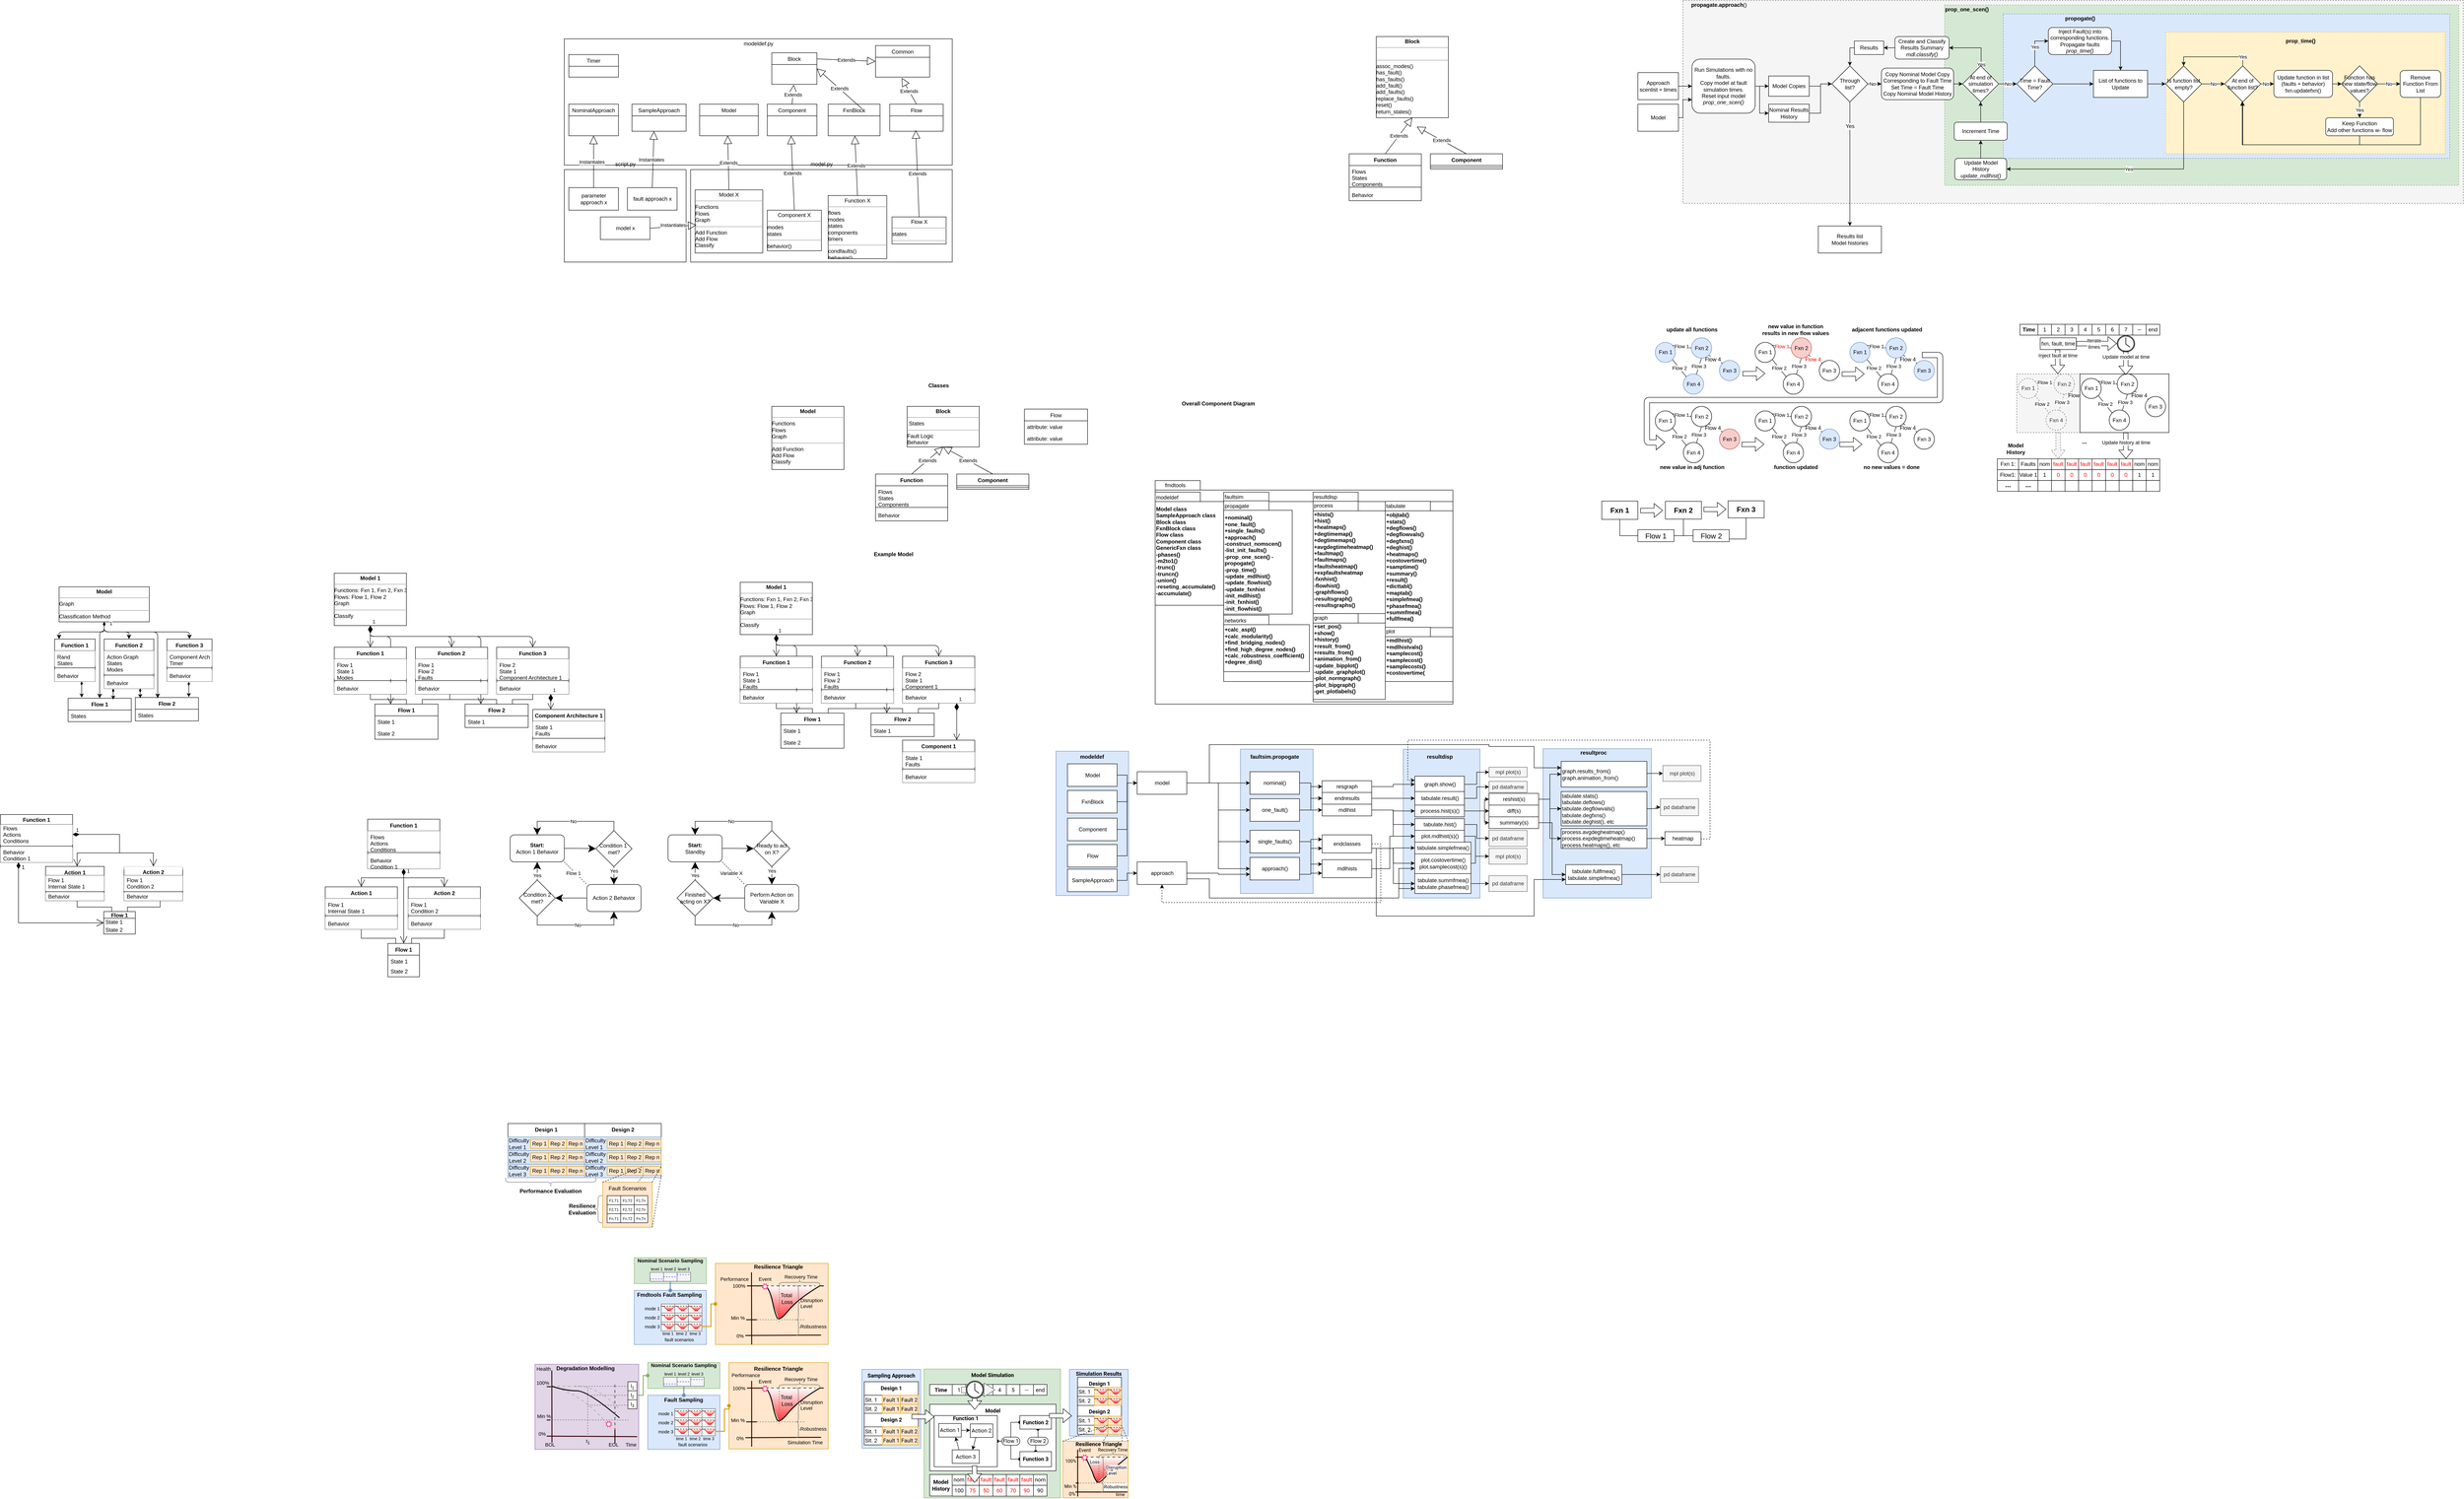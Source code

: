 <mxfile version="14.5.1" type="device"><diagram id="C5RBs43oDa-KdzZeNtuy" name="Page-1"><mxGraphModel dx="3102" dy="1630" grid="1" gridSize="10" guides="1" tooltips="1" connect="1" arrows="1" fold="1" page="1" pageScale="1" pageWidth="827" pageHeight="1169" math="0" shadow="0"><root><mxCell id="WIyWlLk6GJQsqaUBKTNV-0"/><mxCell id="WIyWlLk6GJQsqaUBKTNV-1" parent="WIyWlLk6GJQsqaUBKTNV-0"/><mxCell id="x_zQPxMyYi4wA0n0pI_H-395" value="" style="rounded=0;whiteSpace=wrap;html=1;fillColor=#dae8fc;strokeColor=#6c8ebf;fontFamily=Roboto;fontSource=https%3A%2F%2Ffonts.googleapis.com%2Fcss%3Ffamily%3DRoboto;" parent="WIyWlLk6GJQsqaUBKTNV-1" vertex="1"><mxGeometry x="-80" y="2085" width="130" height="148" as="geometry"/></mxCell><mxCell id="x_zQPxMyYi4wA0n0pI_H-739" value="" style="endArrow=none;html=1;entryX=1;entryY=1;entryDx=0;entryDy=0;dashed=1;exitX=1;exitY=1;exitDx=0;exitDy=0;fontFamily=Roboto;fontSource=https%3A%2F%2Ffonts.googleapis.com%2Fcss%3Ffamily%3DRoboto;" parent="WIyWlLk6GJQsqaUBKTNV-1" source="x_zQPxMyYi4wA0n0pI_H-467" target="x_zQPxMyYi4wA0n0pI_H-664" edge="1"><mxGeometry width="50" height="50" relative="1" as="geometry"><mxPoint x="100.33" y="2265" as="sourcePoint"/><mxPoint x="70.27" y="2229.75" as="targetPoint"/></mxGeometry></mxCell><mxCell id="x_zQPxMyYi4wA0n0pI_H-740" value="" style="endArrow=none;html=1;entryX=0;entryY=1;entryDx=0;entryDy=0;dashed=1;exitX=0;exitY=1;exitDx=0;exitDy=0;fontFamily=Roboto;fontSource=https%3A%2F%2Ffonts.googleapis.com%2Fcss%3Ffamily%3DRoboto;" parent="WIyWlLk6GJQsqaUBKTNV-1" source="x_zQPxMyYi4wA0n0pI_H-467" target="x_zQPxMyYi4wA0n0pI_H-664" edge="1"><mxGeometry width="50" height="50" relative="1" as="geometry"><mxPoint x="100" y="2260" as="sourcePoint"/><mxPoint x="55.2" y="2229" as="targetPoint"/></mxGeometry></mxCell><mxCell id="x_zQPxMyYi4wA0n0pI_H-725" value="&lt;b&gt;Model Simulation&lt;br&gt;&lt;/b&gt;" style="rounded=0;whiteSpace=wrap;html=1;horizontal=1;verticalAlign=top;fillColor=#d5e8d4;strokeColor=#82b366;fontFamily=Roboto;fontSource=https%3A%2F%2Ffonts.googleapis.com%2Fcss%3Ffamily%3DRoboto;" parent="WIyWlLk6GJQsqaUBKTNV-1" vertex="1"><mxGeometry x="-402.5" y="2084.37" width="302.5" height="285.63" as="geometry"/></mxCell><mxCell id="x_zQPxMyYi4wA0n0pI_H-629" value="&lt;b&gt;Sampling Approach&lt;/b&gt;" style="rounded=0;whiteSpace=wrap;html=1;horizontal=1;verticalAlign=top;fillColor=#dae8fc;strokeColor=#6c8ebf;fontFamily=Roboto;fontSource=https%3A%2F%2Ffonts.googleapis.com%2Fcss%3Ffamily%3DRoboto;" parent="WIyWlLk6GJQsqaUBKTNV-1" vertex="1"><mxGeometry x="-540" y="2085" width="130" height="175" as="geometry"/></mxCell><mxCell id="x_zQPxMyYi4wA0n0pI_H-321" value="&lt;b&gt;Model&lt;br&gt;&lt;/b&gt;" style="rounded=0;whiteSpace=wrap;html=1;horizontal=1;verticalAlign=top;fontFamily=Roboto;fontSource=https%3A%2F%2Ffonts.googleapis.com%2Fcss%3Ffamily%3DRoboto;" parent="WIyWlLk6GJQsqaUBKTNV-1" vertex="1"><mxGeometry x="-390" y="2162.5" width="280" height="147.5" as="geometry"/></mxCell><mxCell id="x_zQPxMyYi4wA0n0pI_H-314" style="edgeStyle=orthogonalEdgeStyle;rounded=0;orthogonalLoop=1;jettySize=auto;html=1;exitX=1;exitY=0.5;exitDx=0;exitDy=0;entryX=0;entryY=0.5;entryDx=0;entryDy=0;endArrow=oval;endFill=1;startArrow=oval;startFill=1;fontFamily=Roboto;fontSource=https%3A%2F%2Ffonts.googleapis.com%2Fcss%3Ffamily%3DRoboto;" parent="WIyWlLk6GJQsqaUBKTNV-1" source="x_zQPxMyYi4wA0n0pI_H-310" target="x_zQPxMyYi4wA0n0pI_H-312" edge="1"><mxGeometry relative="1" as="geometry"><Array as="points"><mxPoint x="-210" y="2244.5"/><mxPoint x="-210" y="2284.5"/></Array></mxGeometry></mxCell><mxCell id="x_zQPxMyYi4wA0n0pI_H-315" style="edgeStyle=orthogonalEdgeStyle;rounded=0;orthogonalLoop=1;jettySize=auto;html=1;exitX=1;exitY=0.5;exitDx=0;exitDy=0;entryX=0;entryY=0.5;entryDx=0;entryDy=0;startArrow=oval;startFill=1;endArrow=oval;endFill=1;fontFamily=Roboto;fontSource=https%3A%2F%2Ffonts.googleapis.com%2Fcss%3Ffamily%3DRoboto;" parent="WIyWlLk6GJQsqaUBKTNV-1" source="x_zQPxMyYi4wA0n0pI_H-310" target="x_zQPxMyYi4wA0n0pI_H-311" edge="1"><mxGeometry relative="1" as="geometry"><Array as="points"><mxPoint x="-210" y="2244.5"/><mxPoint x="-210" y="2202.5"/></Array></mxGeometry></mxCell><mxCell id="x_zQPxMyYi4wA0n0pI_H-310" value="&lt;b&gt;Function 1&lt;br&gt;&lt;br&gt;&lt;br&gt;&lt;br&gt;&lt;br&gt;&lt;br&gt;&lt;br&gt;&lt;br&gt;&lt;/b&gt;" style="rounded=0;whiteSpace=wrap;html=1;fontFamily=Roboto;fontSource=https%3A%2F%2Ffonts.googleapis.com%2Fcss%3Ffamily%3DRoboto;" parent="WIyWlLk6GJQsqaUBKTNV-1" vertex="1"><mxGeometry x="-380" y="2187.5" width="140" height="113.5" as="geometry"/></mxCell><mxCell id="g0rZIJqwqVBk5qAOJ_Wt-179" value="" style="rounded=0;whiteSpace=wrap;html=1;fontColor=#333333;fillColor=#f5f5f5;strokeColor=#666666;dashed=1;" parent="WIyWlLk6GJQsqaUBKTNV-1" vertex="1"><mxGeometry x="2020" y="-122" width="197.5" height="130" as="geometry"/></mxCell><mxCell id="g0rZIJqwqVBk5qAOJ_Wt-180" value="Flow 2" style="rounded=0;orthogonalLoop=1;jettySize=auto;html=1;exitX=1;exitY=1;exitDx=0;exitDy=0;entryX=0;entryY=0;entryDx=0;entryDy=0;endArrow=none;endFill=0;fillColor=#f5f5f5;strokeColor=#666666;dashed=1;" parent="WIyWlLk6GJQsqaUBKTNV-1" source="g0rZIJqwqVBk5qAOJ_Wt-182" target="g0rZIJqwqVBk5qAOJ_Wt-183" edge="1"><mxGeometry relative="1" as="geometry"/></mxCell><mxCell id="g0rZIJqwqVBk5qAOJ_Wt-181" value="Flow 1" style="edgeStyle=none;rounded=0;orthogonalLoop=1;jettySize=auto;html=1;exitX=1;exitY=0;exitDx=0;exitDy=0;entryX=0;entryY=0.5;entryDx=0;entryDy=0;endArrow=none;endFill=0;fillColor=#f5f5f5;strokeColor=#666666;dashed=1;" parent="WIyWlLk6GJQsqaUBKTNV-1" source="g0rZIJqwqVBk5qAOJ_Wt-182" target="g0rZIJqwqVBk5qAOJ_Wt-188" edge="1"><mxGeometry relative="1" as="geometry"/></mxCell><mxCell id="g0rZIJqwqVBk5qAOJ_Wt-182" value="Fxn 1" style="ellipse;whiteSpace=wrap;html=1;aspect=fixed;fillColor=#f5f5f5;strokeColor=#666666;fontColor=#333333;dashed=1;" parent="WIyWlLk6GJQsqaUBKTNV-1" vertex="1"><mxGeometry x="2022.75" y="-112" width="44.5" height="44.5" as="geometry"/></mxCell><mxCell id="g0rZIJqwqVBk5qAOJ_Wt-183" value="Fxn 4" style="ellipse;whiteSpace=wrap;html=1;aspect=fixed;fillColor=#f5f5f5;strokeColor=#666666;fontColor=#333333;dashed=1;" parent="WIyWlLk6GJQsqaUBKTNV-1" vertex="1"><mxGeometry x="2085" y="-42" width="45" height="45" as="geometry"/></mxCell><mxCell id="g0rZIJqwqVBk5qAOJ_Wt-184" value="Fxn 3" style="ellipse;whiteSpace=wrap;html=1;aspect=fixed;fillColor=#f5f5f5;strokeColor=#666666;fontColor=#333333;dashed=1;" parent="WIyWlLk6GJQsqaUBKTNV-1" vertex="1"><mxGeometry x="2165" y="-72" width="45" height="45" as="geometry"/></mxCell><mxCell id="g0rZIJqwqVBk5qAOJ_Wt-185" style="edgeStyle=none;rounded=0;orthogonalLoop=1;jettySize=auto;html=1;exitX=1;exitY=1;exitDx=0;exitDy=0;entryX=0;entryY=0;entryDx=0;entryDy=0;endArrow=none;endFill=0;fillColor=#f5f5f5;strokeColor=#666666;dashed=1;" parent="WIyWlLk6GJQsqaUBKTNV-1" source="g0rZIJqwqVBk5qAOJ_Wt-188" target="g0rZIJqwqVBk5qAOJ_Wt-184" edge="1"><mxGeometry relative="1" as="geometry"/></mxCell><mxCell id="g0rZIJqwqVBk5qAOJ_Wt-186" value="Flow 4" style="text;html=1;align=center;verticalAlign=middle;resizable=0;points=[];labelBackgroundColor=#ffffff;" parent="g0rZIJqwqVBk5qAOJ_Wt-185" vertex="1" connectable="0"><mxGeometry x="-0.288" y="-3" relative="1" as="geometry"><mxPoint as="offset"/></mxGeometry></mxCell><mxCell id="g0rZIJqwqVBk5qAOJ_Wt-187" value="Flow 3" style="edgeStyle=none;rounded=0;orthogonalLoop=1;jettySize=auto;html=1;exitX=0.5;exitY=1;exitDx=0;exitDy=0;endArrow=none;endFill=0;fillColor=#f5f5f5;strokeColor=#666666;dashed=1;" parent="WIyWlLk6GJQsqaUBKTNV-1" source="g0rZIJqwqVBk5qAOJ_Wt-188" target="g0rZIJqwqVBk5qAOJ_Wt-183" edge="1"><mxGeometry relative="1" as="geometry"/></mxCell><mxCell id="g0rZIJqwqVBk5qAOJ_Wt-188" value="Fxn 2" style="ellipse;whiteSpace=wrap;html=1;aspect=fixed;fillColor=#f5f5f5;strokeColor=#666666;fontColor=#333333;dashed=1;" parent="WIyWlLk6GJQsqaUBKTNV-1" vertex="1"><mxGeometry x="2102.75" y="-122" width="45" height="45" as="geometry"/></mxCell><mxCell id="g0rZIJqwqVBk5qAOJ_Wt-57" value="" style="rounded=0;whiteSpace=wrap;html=1;fontColor=#FF0000;" parent="WIyWlLk6GJQsqaUBKTNV-1" vertex="1"><mxGeometry x="2160" y="-122" width="197.5" height="130" as="geometry"/></mxCell><mxCell id="JTReBryYe0rahvM_aWxI-82" value="" style="rounded=0;whiteSpace=wrap;html=1;fillColor=#f5f5f5;strokeColor=#666666;fontColor=#333333;dashed=1;" parent="WIyWlLk6GJQsqaUBKTNV-1" vertex="1"><mxGeometry x="1280" y="-950" width="1730" height="450" as="geometry"/></mxCell><mxCell id="JTReBryYe0rahvM_aWxI-78" value="" style="rounded=0;whiteSpace=wrap;html=1;fillColor=#d5e8d4;strokeColor=#82b366;dashed=1;" parent="WIyWlLk6GJQsqaUBKTNV-1" vertex="1"><mxGeometry x="1860" y="-940" width="1140" height="400" as="geometry"/></mxCell><mxCell id="JTReBryYe0rahvM_aWxI-74" value="" style="rounded=0;whiteSpace=wrap;html=1;fillColor=#dae8fc;strokeColor=#6c8ebf;dashed=1;" parent="WIyWlLk6GJQsqaUBKTNV-1" vertex="1"><mxGeometry x="1990" y="-920" width="990" height="320" as="geometry"/></mxCell><mxCell id="JTReBryYe0rahvM_aWxI-72" value="" style="rounded=0;whiteSpace=wrap;html=1;fillColor=#fff2cc;strokeColor=#d6b656;dashed=1;" parent="WIyWlLk6GJQsqaUBKTNV-1" vertex="1"><mxGeometry x="2350" y="-880" width="620" height="270" as="geometry"/></mxCell><mxCell id="KKMj-e-TVHIC8S9t42pr-160" value="" style="rounded=0;whiteSpace=wrap;html=1;fillColor=#dae8fc;strokeColor=#6c8ebf;" parent="WIyWlLk6GJQsqaUBKTNV-1" vertex="1"><mxGeometry x="970" y="709" width="240" height="331" as="geometry"/></mxCell><mxCell id="KKMj-e-TVHIC8S9t42pr-126" value="" style="rounded=0;whiteSpace=wrap;html=1;fillColor=#dae8fc;strokeColor=#6c8ebf;" parent="WIyWlLk6GJQsqaUBKTNV-1" vertex="1"><mxGeometry x="660" y="710" width="170" height="330" as="geometry"/></mxCell><mxCell id="KKMj-e-TVHIC8S9t42pr-96" value="" style="rounded=0;whiteSpace=wrap;html=1;fillColor=#dae8fc;strokeColor=#6c8ebf;" parent="WIyWlLk6GJQsqaUBKTNV-1" vertex="1"><mxGeometry x="299" y="710" width="161" height="320" as="geometry"/></mxCell><mxCell id="KKMj-e-TVHIC8S9t42pr-13" value="1" style="endArrow=open;html=1;endSize=12;startArrow=diamondThin;startSize=14;startFill=1;edgeStyle=orthogonalEdgeStyle;align=left;verticalAlign=bottom;strokeColor=#000000;exitX=0.5;exitY=1;exitDx=0;exitDy=0;entryX=0.25;entryY=0;entryDx=0;entryDy=0;" parent="WIyWlLk6GJQsqaUBKTNV-1" source="dVzayVj5xU6MvuxrRmlc-52" target="dVzayVj5xU6MvuxrRmlc-8" edge="1"><mxGeometry x="-1" y="3" relative="1" as="geometry"><mxPoint x="-720" y="444" as="sourcePoint"/><mxPoint x="-360" y="514" as="targetPoint"/><Array as="points"><mxPoint x="-730" y="480"/><mxPoint x="-685" y="480"/></Array></mxGeometry></mxCell><mxCell id="dVzayVj5xU6MvuxrRmlc-54" value="1" style="endArrow=open;html=1;endSize=12;startArrow=diamondThin;startSize=14;startFill=1;edgeStyle=orthogonalEdgeStyle;align=left;verticalAlign=bottom;strokeColor=#000000;exitX=0.5;exitY=1;exitDx=0;exitDy=0;entryX=0.25;entryY=0;entryDx=0;entryDy=0;" parent="WIyWlLk6GJQsqaUBKTNV-1" source="dVzayVj5xU6MvuxrRmlc-52" target="dVzayVj5xU6MvuxrRmlc-33" edge="1"><mxGeometry x="-1" y="3" relative="1" as="geometry"><mxPoint x="-543" y="370" as="sourcePoint"/><mxPoint x="-383" y="370" as="targetPoint"/><Array as="points"><mxPoint x="-730" y="480"/><mxPoint x="-485" y="480"/></Array></mxGeometry></mxCell><mxCell id="dVzayVj5xU6MvuxrRmlc-0" value="Function" style="swimlane;fontStyle=1;align=center;verticalAlign=top;childLayout=stackLayout;horizontal=1;startSize=26;horizontalStack=0;resizeParent=1;resizeParentMax=0;resizeLast=0;collapsible=1;marginBottom=0;" parent="WIyWlLk6GJQsqaUBKTNV-1" vertex="1"><mxGeometry x="-510" y="100" width="160" height="104" as="geometry"/></mxCell><mxCell id="dVzayVj5xU6MvuxrRmlc-1" value="Flows&#10;States&#10;Components&#10;&#10;" style="text;strokeColor=none;fillColor=none;align=left;verticalAlign=top;spacingLeft=4;spacingRight=4;overflow=hidden;rotatable=0;points=[[0,0.5],[1,0.5]];portConstraint=eastwest;" parent="dVzayVj5xU6MvuxrRmlc-0" vertex="1"><mxGeometry y="26" width="160" height="44" as="geometry"/></mxCell><mxCell id="dVzayVj5xU6MvuxrRmlc-2" value="" style="line;strokeWidth=1;fillColor=none;align=left;verticalAlign=middle;spacingTop=-1;spacingLeft=3;spacingRight=3;rotatable=0;labelPosition=right;points=[];portConstraint=eastwest;" parent="dVzayVj5xU6MvuxrRmlc-0" vertex="1"><mxGeometry y="70" width="160" height="8" as="geometry"/></mxCell><mxCell id="dVzayVj5xU6MvuxrRmlc-3" value="Behavior" style="text;strokeColor=none;fillColor=none;align=left;verticalAlign=top;spacingLeft=4;spacingRight=4;overflow=hidden;rotatable=0;points=[[0,0.5],[1,0.5]];portConstraint=eastwest;" parent="dVzayVj5xU6MvuxrRmlc-0" vertex="1"><mxGeometry y="78" width="160" height="26" as="geometry"/></mxCell><mxCell id="dVzayVj5xU6MvuxrRmlc-46" style="edgeStyle=orthogonalEdgeStyle;rounded=0;orthogonalLoop=1;jettySize=auto;html=1;exitX=0.5;exitY=0;exitDx=0;exitDy=0;strokeColor=#000000;endArrow=none;endFill=0;" parent="WIyWlLk6GJQsqaUBKTNV-1" source="dVzayVj5xU6MvuxrRmlc-8" edge="1"><mxGeometry relative="1" as="geometry"><mxPoint x="-730" y="584" as="targetPoint"/><Array as="points"><mxPoint x="-650" y="620"/><mxPoint x="-730" y="620"/></Array></mxGeometry></mxCell><mxCell id="dVzayVj5xU6MvuxrRmlc-47" style="edgeStyle=orthogonalEdgeStyle;rounded=0;orthogonalLoop=1;jettySize=auto;html=1;exitX=0.75;exitY=0;exitDx=0;exitDy=0;entryX=0.5;entryY=1;entryDx=0;entryDy=0;endArrow=none;endFill=0;strokeColor=#000000;" parent="WIyWlLk6GJQsqaUBKTNV-1" source="dVzayVj5xU6MvuxrRmlc-8" edge="1"><mxGeometry relative="1" as="geometry"><mxPoint x="-554" y="584" as="targetPoint"/><Array as="points"><mxPoint x="-615" y="620"/><mxPoint x="-554" y="620"/></Array></mxGeometry></mxCell><mxCell id="dVzayVj5xU6MvuxrRmlc-8" value="Flow 1" style="swimlane;fontStyle=1;childLayout=stackLayout;horizontal=1;startSize=26;fillColor=none;horizontalStack=0;resizeParent=1;resizeParentMax=0;resizeLast=0;collapsible=1;marginBottom=0;" parent="WIyWlLk6GJQsqaUBKTNV-1" vertex="1"><mxGeometry x="-720" y="630" width="140" height="78" as="geometry"/></mxCell><mxCell id="dVzayVj5xU6MvuxrRmlc-9" value="State 1" style="text;strokeColor=none;fillColor=none;align=left;verticalAlign=top;spacingLeft=4;spacingRight=4;overflow=hidden;rotatable=0;points=[[0,0.5],[1,0.5]];portConstraint=eastwest;" parent="dVzayVj5xU6MvuxrRmlc-8" vertex="1"><mxGeometry y="26" width="140" height="26" as="geometry"/></mxCell><mxCell id="dVzayVj5xU6MvuxrRmlc-10" value="State 2" style="text;strokeColor=none;fillColor=none;align=left;verticalAlign=top;spacingLeft=4;spacingRight=4;overflow=hidden;rotatable=0;points=[[0,0.5],[1,0.5]];portConstraint=eastwest;" parent="dVzayVj5xU6MvuxrRmlc-8" vertex="1"><mxGeometry y="52" width="140" height="26" as="geometry"/></mxCell><mxCell id="dVzayVj5xU6MvuxrRmlc-18" value="Component" style="swimlane;fontStyle=1;align=center;verticalAlign=top;childLayout=stackLayout;horizontal=1;startSize=26;horizontalStack=0;resizeParent=1;resizeParentMax=0;resizeLast=0;collapsible=1;marginBottom=0;" parent="WIyWlLk6GJQsqaUBKTNV-1" vertex="1"><mxGeometry x="-330" y="100" width="160" height="34" as="geometry"/></mxCell><mxCell id="dVzayVj5xU6MvuxrRmlc-20" value="" style="line;strokeWidth=1;fillColor=none;align=left;verticalAlign=middle;spacingTop=-1;spacingLeft=3;spacingRight=3;rotatable=0;labelPosition=right;points=[];portConstraint=eastwest;" parent="dVzayVj5xU6MvuxrRmlc-18" vertex="1"><mxGeometry y="26" width="160" height="8" as="geometry"/></mxCell><mxCell id="dVzayVj5xU6MvuxrRmlc-22" value="&lt;p style=&quot;margin: 0px ; margin-top: 4px ; text-align: center&quot;&gt;&lt;b&gt;Block&lt;/b&gt;&lt;/p&gt;&lt;hr size=&quot;1&quot;&gt;&lt;p style=&quot;margin: 0px ; margin-left: 4px&quot;&gt;States&lt;/p&gt;&lt;hr size=&quot;1&quot;&gt;&lt;div&gt;Fault Logic&lt;/div&gt;&lt;div&gt;Behavior&lt;br&gt;&lt;/div&gt;" style="verticalAlign=top;align=left;overflow=fill;fontSize=12;fontFamily=Helvetica;html=1;" parent="WIyWlLk6GJQsqaUBKTNV-1" vertex="1"><mxGeometry x="-440" y="-50" width="160" height="90" as="geometry"/></mxCell><mxCell id="dVzayVj5xU6MvuxrRmlc-23" value="Extends" style="endArrow=block;endSize=16;endFill=0;html=1;entryX=0.5;entryY=1;entryDx=0;entryDy=0;exitX=0.5;exitY=0;exitDx=0;exitDy=0;" parent="WIyWlLk6GJQsqaUBKTNV-1" source="dVzayVj5xU6MvuxrRmlc-0" target="dVzayVj5xU6MvuxrRmlc-22" edge="1"><mxGeometry width="160" relative="1" as="geometry"><mxPoint x="-720" y="260" as="sourcePoint"/><mxPoint x="-560" y="260" as="targetPoint"/></mxGeometry></mxCell><mxCell id="dVzayVj5xU6MvuxrRmlc-24" value="Extends" style="endArrow=block;endSize=16;endFill=0;html=1;exitX=0.5;exitY=0;exitDx=0;exitDy=0;" parent="WIyWlLk6GJQsqaUBKTNV-1" source="dVzayVj5xU6MvuxrRmlc-18" edge="1"><mxGeometry width="160" relative="1" as="geometry"><mxPoint x="-270" y="230" as="sourcePoint"/><mxPoint x="-360" y="40" as="targetPoint"/></mxGeometry></mxCell><mxCell id="dVzayVj5xU6MvuxrRmlc-48" style="edgeStyle=orthogonalEdgeStyle;rounded=0;orthogonalLoop=1;jettySize=auto;html=1;exitX=0.5;exitY=0;exitDx=0;exitDy=0;endArrow=none;endFill=0;strokeColor=#000000;" parent="WIyWlLk6GJQsqaUBKTNV-1" source="dVzayVj5xU6MvuxrRmlc-33" edge="1"><mxGeometry relative="1" as="geometry"><mxPoint x="-554" y="584" as="targetPoint"/><Array as="points"><mxPoint x="-450" y="620"/><mxPoint x="-554" y="620"/></Array></mxGeometry></mxCell><mxCell id="dVzayVj5xU6MvuxrRmlc-49" style="edgeStyle=orthogonalEdgeStyle;rounded=0;orthogonalLoop=1;jettySize=auto;html=1;exitX=0.75;exitY=0;exitDx=0;exitDy=0;endArrow=none;endFill=0;strokeColor=#000000;" parent="WIyWlLk6GJQsqaUBKTNV-1" source="dVzayVj5xU6MvuxrRmlc-33" edge="1"><mxGeometry relative="1" as="geometry"><mxPoint x="-370" y="584" as="targetPoint"/><Array as="points"><mxPoint x="-415" y="620"/><mxPoint x="-370" y="620"/></Array></mxGeometry></mxCell><mxCell id="dVzayVj5xU6MvuxrRmlc-33" value="Flow 2" style="swimlane;fontStyle=1;childLayout=stackLayout;horizontal=1;startSize=26;fillColor=none;horizontalStack=0;resizeParent=1;resizeParentMax=0;resizeLast=0;collapsible=1;marginBottom=0;" parent="WIyWlLk6GJQsqaUBKTNV-1" vertex="1"><mxGeometry x="-520" y="630" width="140" height="52" as="geometry"/></mxCell><mxCell id="dVzayVj5xU6MvuxrRmlc-34" value="State 1" style="text;strokeColor=none;fillColor=none;align=left;verticalAlign=top;spacingLeft=4;spacingRight=4;overflow=hidden;rotatable=0;points=[[0,0.5],[1,0.5]];portConstraint=eastwest;" parent="dVzayVj5xU6MvuxrRmlc-33" vertex="1"><mxGeometry y="26" width="140" height="26" as="geometry"/></mxCell><mxCell id="dVzayVj5xU6MvuxrRmlc-36" value="Flow" style="swimlane;fontStyle=0;childLayout=stackLayout;horizontal=1;startSize=26;fillColor=none;horizontalStack=0;resizeParent=1;resizeParentMax=0;resizeLast=0;collapsible=1;marginBottom=0;" parent="WIyWlLk6GJQsqaUBKTNV-1" vertex="1"><mxGeometry x="-180" y="-44" width="140" height="78" as="geometry"/></mxCell><mxCell id="dVzayVj5xU6MvuxrRmlc-37" value="attribute: value" style="text;strokeColor=none;fillColor=none;align=left;verticalAlign=top;spacingLeft=4;spacingRight=4;overflow=hidden;rotatable=0;points=[[0,0.5],[1,0.5]];portConstraint=eastwest;" parent="dVzayVj5xU6MvuxrRmlc-36" vertex="1"><mxGeometry y="26" width="140" height="26" as="geometry"/></mxCell><mxCell id="dVzayVj5xU6MvuxrRmlc-38" value="attribute: value" style="text;strokeColor=none;fillColor=none;align=left;verticalAlign=top;spacingLeft=4;spacingRight=4;overflow=hidden;rotatable=0;points=[[0,0.5],[1,0.5]];portConstraint=eastwest;" parent="dVzayVj5xU6MvuxrRmlc-36" vertex="1"><mxGeometry y="52" width="140" height="26" as="geometry"/></mxCell><mxCell id="dVzayVj5xU6MvuxrRmlc-51" value="&lt;p style=&quot;margin: 0px ; margin-top: 4px ; text-align: center&quot;&gt;&lt;b&gt;Model&lt;/b&gt;&lt;/p&gt;&lt;hr size=&quot;1&quot;&gt;&lt;div&gt;Functions&lt;/div&gt;&lt;div&gt;Flows&lt;/div&gt;&lt;div&gt;Graph&lt;br&gt;&lt;/div&gt;&lt;hr size=&quot;1&quot;&gt;&lt;div&gt;Add Function&lt;/div&gt;&lt;div&gt;Add Flow&lt;/div&gt;&lt;div&gt;Classify&lt;/div&gt;" style="verticalAlign=top;align=left;overflow=fill;fontSize=12;fontFamily=Helvetica;html=1;" parent="WIyWlLk6GJQsqaUBKTNV-1" vertex="1"><mxGeometry x="-740" y="-50" width="160" height="140" as="geometry"/></mxCell><mxCell id="dVzayVj5xU6MvuxrRmlc-52" value="&lt;p style=&quot;margin: 0px ; margin-top: 4px ; text-align: center&quot;&gt;&lt;b&gt;Model 1&lt;br&gt;&lt;/b&gt;&lt;/p&gt;&lt;hr size=&quot;1&quot;&gt;&lt;div&gt;Functions: Fxn 1, Fxn 2, Fxn 3&lt;br&gt;&lt;/div&gt;&lt;div&gt;Flows: Flow 1, Flow 2&lt;br&gt;&lt;/div&gt;&lt;div&gt;Graph&lt;br&gt;&lt;/div&gt;&lt;hr size=&quot;1&quot;&gt;Classify" style="verticalAlign=top;align=left;overflow=fill;fontSize=12;fontFamily=Helvetica;html=1;" parent="WIyWlLk6GJQsqaUBKTNV-1" vertex="1"><mxGeometry x="-810" y="340" width="160" height="116" as="geometry"/></mxCell><mxCell id="dVzayVj5xU6MvuxrRmlc-53" value="1" style="endArrow=open;html=1;endSize=12;startArrow=diamondThin;startSize=14;startFill=1;edgeStyle=orthogonalEdgeStyle;align=left;verticalAlign=bottom;strokeColor=#000000;exitX=0.5;exitY=1;exitDx=0;exitDy=0;entryX=0.5;entryY=0;entryDx=0;entryDy=0;" parent="WIyWlLk6GJQsqaUBKTNV-1" source="dVzayVj5xU6MvuxrRmlc-52" edge="1"><mxGeometry x="-1" y="3" relative="1" as="geometry"><mxPoint x="-830" y="484" as="sourcePoint"/><mxPoint x="-730" y="504" as="targetPoint"/></mxGeometry></mxCell><mxCell id="dVzayVj5xU6MvuxrRmlc-56" value="1" style="endArrow=open;html=1;endSize=12;startArrow=diamondThin;startSize=14;startFill=1;edgeStyle=orthogonalEdgeStyle;align=left;verticalAlign=bottom;strokeColor=#000000;exitX=0.5;exitY=1;exitDx=0;exitDy=0;entryX=0.5;entryY=0;entryDx=0;entryDy=0;" parent="WIyWlLk6GJQsqaUBKTNV-1" source="dVzayVj5xU6MvuxrRmlc-52" target="KKMj-e-TVHIC8S9t42pr-14" edge="1"><mxGeometry x="-1" y="3" relative="1" as="geometry"><mxPoint x="-523" y="390" as="sourcePoint"/><mxPoint x="-370" y="504" as="targetPoint"/></mxGeometry></mxCell><mxCell id="dVzayVj5xU6MvuxrRmlc-57" value="1" style="endArrow=open;html=1;endSize=12;startArrow=diamondThin;startSize=14;startFill=1;edgeStyle=orthogonalEdgeStyle;align=left;verticalAlign=bottom;strokeColor=#000000;exitX=0.5;exitY=1;exitDx=0;exitDy=0;entryX=0.5;entryY=0;entryDx=0;entryDy=0;" parent="WIyWlLk6GJQsqaUBKTNV-1" source="dVzayVj5xU6MvuxrRmlc-52" target="KKMj-e-TVHIC8S9t42pr-7" edge="1"><mxGeometry x="-1" y="3" relative="1" as="geometry"><mxPoint x="-553" y="434" as="sourcePoint"/><mxPoint x="-554" y="504" as="targetPoint"/></mxGeometry></mxCell><mxCell id="dVzayVj5xU6MvuxrRmlc-59" value="Classes" style="text;align=center;fontStyle=1;verticalAlign=middle;spacingLeft=3;spacingRight=3;strokeColor=none;rotatable=0;points=[[0,0.5],[1,0.5]];portConstraint=eastwest;" parent="WIyWlLk6GJQsqaUBKTNV-1" vertex="1"><mxGeometry x="-410" y="-110" width="80" height="26" as="geometry"/></mxCell><mxCell id="dVzayVj5xU6MvuxrRmlc-60" value="Overall Component Diagram" style="text;align=center;fontStyle=1;verticalAlign=middle;spacingLeft=3;spacingRight=3;strokeColor=none;rotatable=0;points=[[0,0.5],[1,0.5]];portConstraint=eastwest;" parent="WIyWlLk6GJQsqaUBKTNV-1" vertex="1"><mxGeometry x="210" y="-70" width="80" height="26" as="geometry"/></mxCell><mxCell id="dVzayVj5xU6MvuxrRmlc-61" value="Example Model" style="text;align=center;fontStyle=1;verticalAlign=middle;spacingLeft=3;spacingRight=3;strokeColor=none;rotatable=0;points=[[0,0.5],[1,0.5]];portConstraint=eastwest;" parent="WIyWlLk6GJQsqaUBKTNV-1" vertex="1"><mxGeometry x="-510" y="264" width="80" height="26" as="geometry"/></mxCell><mxCell id="KKMj-e-TVHIC8S9t42pr-7" value="Function 2" style="swimlane;fontStyle=1;align=center;verticalAlign=top;childLayout=stackLayout;horizontal=1;startSize=26;horizontalStack=0;resizeParent=1;resizeParentMax=0;resizeLast=0;collapsible=1;marginBottom=0;" parent="WIyWlLk6GJQsqaUBKTNV-1" vertex="1"><mxGeometry x="-630" y="504" width="160" height="104" as="geometry"/></mxCell><mxCell id="KKMj-e-TVHIC8S9t42pr-8" value="Flow 1&#10;Flow 2&#10;Faults&#10;&#10;" style="text;strokeColor=none;fillColor=#ffffff;align=left;verticalAlign=top;spacingLeft=4;spacingRight=4;overflow=hidden;rotatable=0;points=[[0,0.5],[1,0.5]];portConstraint=eastwest;" parent="KKMj-e-TVHIC8S9t42pr-7" vertex="1"><mxGeometry y="26" width="160" height="44" as="geometry"/></mxCell><mxCell id="KKMj-e-TVHIC8S9t42pr-9" value="" style="line;strokeWidth=1;fillColor=none;align=left;verticalAlign=middle;spacingTop=-1;spacingLeft=3;spacingRight=3;rotatable=0;labelPosition=right;points=[];portConstraint=eastwest;" parent="KKMj-e-TVHIC8S9t42pr-7" vertex="1"><mxGeometry y="70" width="160" height="8" as="geometry"/></mxCell><mxCell id="KKMj-e-TVHIC8S9t42pr-10" value="Behavior" style="text;strokeColor=none;fillColor=#ffffff;align=left;verticalAlign=top;spacingLeft=4;spacingRight=4;overflow=hidden;rotatable=0;points=[[0,0.5],[1,0.5]];portConstraint=eastwest;" parent="KKMj-e-TVHIC8S9t42pr-7" vertex="1"><mxGeometry y="78" width="160" height="26" as="geometry"/></mxCell><mxCell id="KKMj-e-TVHIC8S9t42pr-2" value="Function 1" style="swimlane;fontStyle=1;align=center;verticalAlign=top;childLayout=stackLayout;horizontal=1;startSize=26;horizontalStack=0;resizeParent=1;resizeParentMax=0;resizeLast=0;collapsible=1;marginBottom=0;" parent="WIyWlLk6GJQsqaUBKTNV-1" vertex="1"><mxGeometry x="-810" y="504" width="160" height="104" as="geometry"/></mxCell><mxCell id="KKMj-e-TVHIC8S9t42pr-3" value="Flow 1&#10;State 1&#10;Faults&#10;&#10;&#10;" style="text;strokeColor=none;fillColor=#ffffff;align=left;verticalAlign=top;spacingLeft=4;spacingRight=4;overflow=hidden;rotatable=0;points=[[0,0.5],[1,0.5]];portConstraint=eastwest;" parent="KKMj-e-TVHIC8S9t42pr-2" vertex="1"><mxGeometry y="26" width="160" height="44" as="geometry"/></mxCell><mxCell id="KKMj-e-TVHIC8S9t42pr-4" value="" style="line;strokeWidth=1;fillColor=none;align=left;verticalAlign=middle;spacingTop=-1;spacingLeft=3;spacingRight=3;rotatable=0;labelPosition=right;points=[];portConstraint=eastwest;" parent="KKMj-e-TVHIC8S9t42pr-2" vertex="1"><mxGeometry y="70" width="160" height="8" as="geometry"/></mxCell><mxCell id="KKMj-e-TVHIC8S9t42pr-5" value="Behavior" style="text;strokeColor=none;fillColor=#ffffff;align=left;verticalAlign=top;spacingLeft=4;spacingRight=4;overflow=hidden;rotatable=0;points=[[0,0.5],[1,0.5]];portConstraint=eastwest;" parent="KKMj-e-TVHIC8S9t42pr-2" vertex="1"><mxGeometry y="78" width="160" height="26" as="geometry"/></mxCell><mxCell id="KKMj-e-TVHIC8S9t42pr-14" value="Function 3" style="swimlane;fontStyle=1;align=center;verticalAlign=top;childLayout=stackLayout;horizontal=1;startSize=26;horizontalStack=0;resizeParent=1;resizeParentMax=0;resizeLast=0;collapsible=1;marginBottom=0;" parent="WIyWlLk6GJQsqaUBKTNV-1" vertex="1"><mxGeometry x="-450" y="504" width="160" height="104" as="geometry"/></mxCell><mxCell id="KKMj-e-TVHIC8S9t42pr-15" value="Flow 2&#10;State 1&#10;Component 1&#10;&#10;&#10;" style="text;strokeColor=none;fillColor=#ffffff;align=left;verticalAlign=top;spacingLeft=4;spacingRight=4;overflow=hidden;rotatable=0;points=[[0,0.5],[1,0.5]];portConstraint=eastwest;" parent="KKMj-e-TVHIC8S9t42pr-14" vertex="1"><mxGeometry y="26" width="160" height="44" as="geometry"/></mxCell><mxCell id="KKMj-e-TVHIC8S9t42pr-16" value="" style="line;strokeWidth=1;fillColor=none;align=left;verticalAlign=middle;spacingTop=-1;spacingLeft=3;spacingRight=3;rotatable=0;labelPosition=right;points=[];portConstraint=eastwest;" parent="KKMj-e-TVHIC8S9t42pr-14" vertex="1"><mxGeometry y="70" width="160" height="8" as="geometry"/></mxCell><mxCell id="KKMj-e-TVHIC8S9t42pr-17" value="Behavior" style="text;strokeColor=none;fillColor=#ffffff;align=left;verticalAlign=top;spacingLeft=4;spacingRight=4;overflow=hidden;rotatable=0;points=[[0,0.5],[1,0.5]];portConstraint=eastwest;" parent="KKMj-e-TVHIC8S9t42pr-14" vertex="1"><mxGeometry y="78" width="160" height="26" as="geometry"/></mxCell><mxCell id="KKMj-e-TVHIC8S9t42pr-18" value="Component 1" style="swimlane;fontStyle=1;align=center;verticalAlign=top;childLayout=stackLayout;horizontal=1;startSize=26;horizontalStack=0;resizeParent=1;resizeParentMax=0;resizeLast=0;collapsible=1;marginBottom=0;" parent="WIyWlLk6GJQsqaUBKTNV-1" vertex="1"><mxGeometry x="-450" y="690" width="160" height="94" as="geometry"/></mxCell><mxCell id="KKMj-e-TVHIC8S9t42pr-19" value="State 1&#10;Faults&#10;" style="text;strokeColor=none;fillColor=#ffffff;align=left;verticalAlign=top;spacingLeft=4;spacingRight=4;overflow=hidden;rotatable=0;points=[[0,0.5],[1,0.5]];portConstraint=eastwest;" parent="KKMj-e-TVHIC8S9t42pr-18" vertex="1"><mxGeometry y="26" width="160" height="34" as="geometry"/></mxCell><mxCell id="KKMj-e-TVHIC8S9t42pr-20" value="" style="line;strokeWidth=1;fillColor=none;align=left;verticalAlign=middle;spacingTop=-1;spacingLeft=3;spacingRight=3;rotatable=0;labelPosition=right;points=[];portConstraint=eastwest;" parent="KKMj-e-TVHIC8S9t42pr-18" vertex="1"><mxGeometry y="60" width="160" height="8" as="geometry"/></mxCell><mxCell id="KKMj-e-TVHIC8S9t42pr-21" value="Behavior" style="text;strokeColor=none;fillColor=#ffffff;align=left;verticalAlign=top;spacingLeft=4;spacingRight=4;overflow=hidden;rotatable=0;points=[[0,0.5],[1,0.5]];portConstraint=eastwest;" parent="KKMj-e-TVHIC8S9t42pr-18" vertex="1"><mxGeometry y="68" width="160" height="26" as="geometry"/></mxCell><mxCell id="KKMj-e-TVHIC8S9t42pr-23" value="1" style="endArrow=open;html=1;endSize=12;startArrow=diamondThin;startSize=14;startFill=1;edgeStyle=orthogonalEdgeStyle;align=left;verticalAlign=bottom;strokeColor=#000000;exitX=0.75;exitY=1;exitDx=0;exitDy=0;entryX=0.75;entryY=0;entryDx=0;entryDy=0;" parent="WIyWlLk6GJQsqaUBKTNV-1" source="KKMj-e-TVHIC8S9t42pr-14" target="KKMj-e-TVHIC8S9t42pr-18" edge="1"><mxGeometry x="-1" y="3" relative="1" as="geometry"><mxPoint x="-180" y="610" as="sourcePoint"/><mxPoint x="180" y="658" as="targetPoint"/></mxGeometry></mxCell><mxCell id="KKMj-e-TVHIC8S9t42pr-25" value="&lt;div&gt;modeldef.py&lt;/div&gt;&lt;div&gt;&lt;br&gt;&lt;/div&gt;&lt;div&gt;&lt;br&gt;&lt;/div&gt;&lt;div&gt;&lt;br&gt;&lt;/div&gt;&lt;div&gt;&lt;br&gt;&lt;/div&gt;&lt;div&gt;&lt;br&gt;&lt;/div&gt;&lt;div&gt;&lt;br&gt;&lt;/div&gt;&lt;div&gt;&lt;br&gt;&lt;/div&gt;&lt;div&gt;&lt;br&gt;&lt;/div&gt;&lt;div&gt;&lt;br&gt;&lt;/div&gt;&lt;div&gt;&lt;br&gt;&lt;/div&gt;&lt;div&gt;&lt;br&gt;&lt;/div&gt;&lt;div&gt;&lt;br&gt;&lt;/div&gt;&lt;div&gt;&lt;br&gt;&lt;/div&gt;&lt;div&gt;&lt;br&gt;&lt;/div&gt;&lt;div&gt;&lt;br&gt;&lt;/div&gt;&lt;div&gt;&lt;br&gt;&lt;/div&gt;&lt;div&gt;&lt;br&gt;&lt;/div&gt;&lt;div&gt;&lt;br&gt;&lt;/div&gt;" style="html=1;fillColor=#ffffff;" parent="WIyWlLk6GJQsqaUBKTNV-1" vertex="1"><mxGeometry x="-1200" y="-865" width="860" height="280" as="geometry"/></mxCell><mxCell id="KKMj-e-TVHIC8S9t42pr-26" value="&lt;div&gt;model.py&lt;/div&gt;&lt;div&gt;&lt;br&gt;&lt;/div&gt;&lt;div&gt;&lt;br&gt;&lt;/div&gt;&lt;div&gt;&lt;br&gt;&lt;/div&gt;&lt;div&gt;&lt;br&gt;&lt;/div&gt;&lt;div&gt;&lt;br&gt;&lt;/div&gt;&lt;div&gt;&lt;br&gt;&lt;/div&gt;&lt;div&gt;&lt;br&gt;&lt;/div&gt;&lt;div&gt;&lt;br&gt;&lt;/div&gt;&lt;div&gt;&lt;br&gt;&lt;/div&gt;&lt;div&gt;&lt;br&gt;&lt;/div&gt;&lt;div&gt;&lt;br&gt;&lt;/div&gt;&lt;div&gt;&lt;br&gt;&lt;/div&gt;&lt;div&gt;&lt;br&gt;&lt;/div&gt;&lt;div&gt;&lt;br&gt;&lt;/div&gt;&lt;div&gt;&lt;br&gt;&lt;/div&gt;&lt;div&gt;&lt;br&gt;&lt;/div&gt;" style="html=1;fillColor=#ffffff;" parent="WIyWlLk6GJQsqaUBKTNV-1" vertex="1"><mxGeometry x="-920" y="-575" width="580" height="205" as="geometry"/></mxCell><mxCell id="KKMj-e-TVHIC8S9t42pr-27" value="&lt;div&gt;script.py&lt;/div&gt;&lt;div&gt;&lt;br&gt;&lt;/div&gt;&lt;div&gt;&lt;br&gt;&lt;/div&gt;&lt;div&gt;&lt;br&gt;&lt;/div&gt;&lt;div&gt;&lt;br&gt;&lt;/div&gt;&lt;div&gt;&lt;br&gt;&lt;/div&gt;&lt;div&gt;&lt;br&gt;&lt;/div&gt;&lt;div&gt;&lt;br&gt;&lt;/div&gt;&lt;div&gt;&lt;br&gt;&lt;/div&gt;&lt;div&gt;&lt;br&gt;&lt;/div&gt;&lt;div&gt;&lt;br&gt;&lt;/div&gt;&lt;div&gt;&lt;br&gt;&lt;/div&gt;&lt;div&gt;&lt;br&gt;&lt;/div&gt;&lt;div&gt;&lt;br&gt;&lt;/div&gt;&lt;div&gt;&lt;br&gt;&lt;/div&gt;&lt;div&gt;&lt;br&gt;&lt;/div&gt;&lt;div&gt;&lt;br&gt;&lt;/div&gt;" style="html=1;fillColor=#ffffff;" parent="WIyWlLk6GJQsqaUBKTNV-1" vertex="1"><mxGeometry x="-1200" y="-575" width="270" height="205" as="geometry"/></mxCell><mxCell id="KKMj-e-TVHIC8S9t42pr-29" value="&lt;p style=&quot;margin: 0px ; margin-top: 4px ; text-align: center&quot;&gt;Model X&lt;br&gt;&lt;/p&gt;&lt;hr size=&quot;1&quot;&gt;&lt;div&gt;Functions&lt;/div&gt;&lt;div&gt;Flows&lt;/div&gt;&lt;div&gt;Graph&lt;br&gt;&lt;/div&gt;&lt;hr size=&quot;1&quot;&gt;&lt;div&gt;Add Function&lt;/div&gt;&lt;div&gt;Add Flow&lt;/div&gt;&lt;div&gt;Classify&lt;/div&gt;" style="verticalAlign=top;align=left;overflow=fill;fontSize=12;fontFamily=Helvetica;html=1;" parent="WIyWlLk6GJQsqaUBKTNV-1" vertex="1"><mxGeometry x="-910" y="-530" width="150" height="140" as="geometry"/></mxCell><mxCell id="KKMj-e-TVHIC8S9t42pr-31" value="Function" style="swimlane;fontStyle=1;align=center;verticalAlign=top;childLayout=stackLayout;horizontal=1;startSize=26;horizontalStack=0;resizeParent=1;resizeParentMax=0;resizeLast=0;collapsible=1;marginBottom=0;" parent="WIyWlLk6GJQsqaUBKTNV-1" vertex="1"><mxGeometry x="540" y="-610" width="160" height="104" as="geometry"/></mxCell><mxCell id="KKMj-e-TVHIC8S9t42pr-32" value="Flows&#10;States&#10;Components&#10;&#10;" style="text;strokeColor=none;fillColor=none;align=left;verticalAlign=top;spacingLeft=4;spacingRight=4;overflow=hidden;rotatable=0;points=[[0,0.5],[1,0.5]];portConstraint=eastwest;" parent="KKMj-e-TVHIC8S9t42pr-31" vertex="1"><mxGeometry y="26" width="160" height="44" as="geometry"/></mxCell><mxCell id="KKMj-e-TVHIC8S9t42pr-33" value="" style="line;strokeWidth=1;fillColor=none;align=left;verticalAlign=middle;spacingTop=-1;spacingLeft=3;spacingRight=3;rotatable=0;labelPosition=right;points=[];portConstraint=eastwest;" parent="KKMj-e-TVHIC8S9t42pr-31" vertex="1"><mxGeometry y="70" width="160" height="8" as="geometry"/></mxCell><mxCell id="KKMj-e-TVHIC8S9t42pr-34" value="Behavior" style="text;strokeColor=none;fillColor=none;align=left;verticalAlign=top;spacingLeft=4;spacingRight=4;overflow=hidden;rotatable=0;points=[[0,0.5],[1,0.5]];portConstraint=eastwest;" parent="KKMj-e-TVHIC8S9t42pr-31" vertex="1"><mxGeometry y="78" width="160" height="26" as="geometry"/></mxCell><mxCell id="KKMj-e-TVHIC8S9t42pr-35" value="Component" style="swimlane;fontStyle=1;align=center;verticalAlign=top;childLayout=stackLayout;horizontal=1;startSize=26;horizontalStack=0;resizeParent=1;resizeParentMax=0;resizeLast=0;collapsible=1;marginBottom=0;" parent="WIyWlLk6GJQsqaUBKTNV-1" vertex="1"><mxGeometry x="720" y="-610" width="160" height="34" as="geometry"/></mxCell><mxCell id="KKMj-e-TVHIC8S9t42pr-36" value="" style="line;strokeWidth=1;fillColor=none;align=left;verticalAlign=middle;spacingTop=-1;spacingLeft=3;spacingRight=3;rotatable=0;labelPosition=right;points=[];portConstraint=eastwest;" parent="KKMj-e-TVHIC8S9t42pr-35" vertex="1"><mxGeometry y="26" width="160" height="8" as="geometry"/></mxCell><mxCell id="KKMj-e-TVHIC8S9t42pr-37" value="&lt;p style=&quot;margin: 0px ; margin-top: 4px ; text-align: center&quot;&gt;&lt;b&gt;Block&lt;/b&gt;&lt;/p&gt;&lt;hr size=&quot;1&quot;&gt;&lt;p style=&quot;margin: 0px ; margin-left: 4px&quot;&gt;&lt;br&gt;&lt;/p&gt;&lt;hr size=&quot;1&quot;&gt;&lt;div&gt;assoc_modes()&lt;/div&gt;&lt;div&gt;has_fault()&lt;/div&gt;&lt;div&gt;has_faults()&lt;/div&gt;&lt;div&gt;add_fault()&lt;/div&gt;&lt;div&gt;add_faults()&lt;/div&gt;&lt;div&gt;replace_faults()&lt;/div&gt;&lt;div&gt;reset()&lt;/div&gt;&lt;div&gt;return_states()&lt;br&gt;&lt;/div&gt;" style="verticalAlign=top;align=left;overflow=fill;fontSize=12;fontFamily=Helvetica;html=1;" parent="WIyWlLk6GJQsqaUBKTNV-1" vertex="1"><mxGeometry x="600" y="-870" width="160" height="180" as="geometry"/></mxCell><mxCell id="KKMj-e-TVHIC8S9t42pr-38" value="Extends" style="endArrow=block;endSize=16;endFill=0;html=1;entryX=0.5;entryY=1;entryDx=0;entryDy=0;exitX=0.5;exitY=0;exitDx=0;exitDy=0;" parent="WIyWlLk6GJQsqaUBKTNV-1" source="KKMj-e-TVHIC8S9t42pr-31" target="KKMj-e-TVHIC8S9t42pr-37" edge="1"><mxGeometry width="160" relative="1" as="geometry"><mxPoint x="330" y="-450" as="sourcePoint"/><mxPoint x="490" y="-450" as="targetPoint"/></mxGeometry></mxCell><mxCell id="KKMj-e-TVHIC8S9t42pr-39" value="Extends" style="endArrow=block;endSize=16;endFill=0;html=1;exitX=0.5;exitY=0;exitDx=0;exitDy=0;" parent="WIyWlLk6GJQsqaUBKTNV-1" source="KKMj-e-TVHIC8S9t42pr-35" edge="1"><mxGeometry width="160" relative="1" as="geometry"><mxPoint x="780" y="-480" as="sourcePoint"/><mxPoint x="690" y="-670" as="targetPoint"/></mxGeometry></mxCell><mxCell id="KKMj-e-TVHIC8S9t42pr-40" value="Model" style="swimlane;fontStyle=0;childLayout=stackLayout;horizontal=1;startSize=26;fillColor=none;horizontalStack=0;resizeParent=1;resizeParentMax=0;resizeLast=0;collapsible=1;marginBottom=0;" parent="WIyWlLk6GJQsqaUBKTNV-1" vertex="1" collapsed="1"><mxGeometry x="-900" y="-720" width="130" height="70" as="geometry"><mxRectangle x="-910" y="-840" width="150" height="180" as="alternateBounds"/></mxGeometry></mxCell><mxCell id="KKMj-e-TVHIC8S9t42pr-41" value="add_flow()&#10;add_fxn()&#10;get_flows()&#10;construct_graph()&#10;return_componentgraph()&#10;return_stategraph()&#10;return_faultmodes()&#10;copy()&#10;reset()&#10;..." style="text;strokeColor=none;fillColor=none;align=left;verticalAlign=top;spacingLeft=4;spacingRight=4;overflow=hidden;rotatable=0;points=[[0,0.5],[1,0.5]];portConstraint=eastwest;" parent="KKMj-e-TVHIC8S9t42pr-40" vertex="1"><mxGeometry y="26" width="130" height="154" as="geometry"/></mxCell><mxCell id="KKMj-e-TVHIC8S9t42pr-44" value="Block" style="swimlane;fontStyle=0;childLayout=stackLayout;horizontal=1;startSize=26;fillColor=none;horizontalStack=0;resizeParent=1;resizeParentMax=0;resizeLast=0;collapsible=1;marginBottom=0;" parent="WIyWlLk6GJQsqaUBKTNV-1" vertex="1" collapsed="1"><mxGeometry x="-740" y="-834" width="100" height="70" as="geometry"><mxRectangle x="-750" y="-840" width="120" height="150" as="alternateBounds"/></mxGeometry></mxCell><mxCell id="KKMj-e-TVHIC8S9t42pr-45" value="assoc_modes()&#10;has_fault()&#10;add_fault()&#10;replace_faults()&#10;reset()&#10;return_states()&#10;..." style="text;strokeColor=none;fillColor=none;align=left;verticalAlign=top;spacingLeft=4;spacingRight=4;overflow=hidden;rotatable=0;points=[[0,0.5],[1,0.5]];portConstraint=eastwest;" parent="KKMj-e-TVHIC8S9t42pr-44" vertex="1"><mxGeometry y="26" width="100" height="124" as="geometry"/></mxCell><mxCell id="KKMj-e-TVHIC8S9t42pr-46" value="FxnBlock" style="swimlane;fontStyle=0;childLayout=stackLayout;horizontal=1;startSize=26;fillColor=none;horizontalStack=0;resizeParent=1;resizeParentMax=0;resizeLast=0;collapsible=1;marginBottom=0;" parent="WIyWlLk6GJQsqaUBKTNV-1" vertex="1" collapsed="1"><mxGeometry x="-615" y="-720" width="115" height="70" as="geometry"><mxRectangle x="-615" y="-720" width="130" height="110" as="alternateBounds"/></mxGeometry></mxCell><mxCell id="KKMj-e-TVHIC8S9t42pr-47" value="make_flowdict()&#10;reset()&#10;copy()&#10;updatefxn()&#10;..." style="text;strokeColor=none;fillColor=none;align=left;verticalAlign=top;spacingLeft=4;spacingRight=4;overflow=hidden;rotatable=0;points=[[0,0.5],[1,0.5]];portConstraint=eastwest;" parent="KKMj-e-TVHIC8S9t42pr-46" vertex="1"><mxGeometry y="26" width="115" height="84" as="geometry"/></mxCell><mxCell id="KKMj-e-TVHIC8S9t42pr-48" value="Component" style="swimlane;fontStyle=0;childLayout=stackLayout;horizontal=1;startSize=26;fillColor=none;horizontalStack=0;resizeParent=1;resizeParentMax=0;resizeLast=0;collapsible=1;marginBottom=0;" parent="WIyWlLk6GJQsqaUBKTNV-1" vertex="1" collapsed="1"><mxGeometry x="-750" y="-720" width="110" height="70" as="geometry"><mxRectangle x="-750" y="-720" width="120" height="50" as="alternateBounds"/></mxGeometry></mxCell><mxCell id="KKMj-e-TVHIC8S9t42pr-49" value="behavior()" style="text;strokeColor=none;fillColor=none;align=left;verticalAlign=top;spacingLeft=4;spacingRight=4;overflow=hidden;rotatable=0;points=[[0,0.5],[1,0.5]];portConstraint=eastwest;" parent="KKMj-e-TVHIC8S9t42pr-48" vertex="1"><mxGeometry y="26" width="110" height="24" as="geometry"/></mxCell><mxCell id="KKMj-e-TVHIC8S9t42pr-50" value="Extends" style="endArrow=block;endSize=16;endFill=0;html=1;entryX=0.486;entryY=1.016;entryDx=0;entryDy=0;exitX=0.5;exitY=0;exitDx=0;exitDy=0;entryPerimeter=0;" parent="WIyWlLk6GJQsqaUBKTNV-1" source="KKMj-e-TVHIC8S9t42pr-48" target="KKMj-e-TVHIC8S9t42pr-45" edge="1"><mxGeometry width="160" relative="1" as="geometry"><mxPoint x="30" y="-660" as="sourcePoint"/><mxPoint x="90" y="-740" as="targetPoint"/></mxGeometry></mxCell><mxCell id="KKMj-e-TVHIC8S9t42pr-51" value="Extends" style="endArrow=block;endSize=16;endFill=0;html=1;entryX=0;entryY=0.5;entryDx=0;entryDy=0;exitX=1;exitY=0.194;exitDx=0;exitDy=0;exitPerimeter=0;" parent="WIyWlLk6GJQsqaUBKTNV-1" source="KKMj-e-TVHIC8S9t42pr-45" target="p7w4vQQok6GVtiSRWoP2-5" edge="1"><mxGeometry width="160" relative="1" as="geometry"><mxPoint x="210" y="-660" as="sourcePoint"/><mxPoint x="100" y="-720" as="targetPoint"/></mxGeometry></mxCell><mxCell id="KKMj-e-TVHIC8S9t42pr-52" value="Extends" style="endArrow=block;endSize=16;endFill=0;html=1;entryX=0.479;entryY=0.993;entryDx=0;entryDy=0;exitX=0.5;exitY=0;exitDx=0;exitDy=0;entryPerimeter=0;" parent="WIyWlLk6GJQsqaUBKTNV-1" source="KKMj-e-TVHIC8S9t42pr-29" target="KKMj-e-TVHIC8S9t42pr-41" edge="1"><mxGeometry width="160" relative="1" as="geometry"><mxPoint x="-990" y="-556" as="sourcePoint"/><mxPoint x="-930" y="-636" as="targetPoint"/></mxGeometry></mxCell><mxCell id="KKMj-e-TVHIC8S9t42pr-53" value="&lt;p style=&quot;margin: 0px ; margin-top: 4px ; text-align: center&quot;&gt;Function X&lt;br&gt;&lt;/p&gt;&lt;hr size=&quot;1&quot;&gt;&lt;div&gt;flows&lt;/div&gt;&lt;div&gt;modes&lt;/div&gt;&lt;div&gt;states&lt;/div&gt;&lt;div&gt;components&lt;br&gt;&lt;/div&gt;&lt;div&gt;timers&lt;/div&gt;&lt;hr size=&quot;1&quot;&gt;&lt;div&gt;condfaults()&lt;/div&gt;&lt;div&gt;behavior()&lt;br&gt;&lt;/div&gt;" style="verticalAlign=top;align=left;overflow=fill;fontSize=12;fontFamily=Helvetica;html=1;" parent="WIyWlLk6GJQsqaUBKTNV-1" vertex="1"><mxGeometry x="-615" y="-517.5" width="130" height="140" as="geometry"/></mxCell><mxCell id="KKMj-e-TVHIC8S9t42pr-54" value="Flow" style="swimlane;fontStyle=0;childLayout=stackLayout;horizontal=1;startSize=26;fillColor=none;horizontalStack=0;resizeParent=1;resizeParentMax=0;resizeLast=0;collapsible=1;marginBottom=0;" parent="WIyWlLk6GJQsqaUBKTNV-1" vertex="1" collapsed="1"><mxGeometry x="-478.5" y="-720" width="118.5" height="60" as="geometry"><mxRectangle x="-468.5" y="-700" width="110" height="100" as="alternateBounds"/></mxGeometry></mxCell><mxCell id="KKMj-e-TVHIC8S9t42pr-55" value="reset()&#10;status()&#10;copy()&#10;...&#10;" style="text;strokeColor=none;fillColor=none;align=left;verticalAlign=top;spacingLeft=4;spacingRight=4;overflow=hidden;rotatable=0;points=[[0,0.5],[1,0.5]];portConstraint=eastwest;" parent="KKMj-e-TVHIC8S9t42pr-54" vertex="1"><mxGeometry y="26" width="118.5" height="74" as="geometry"/></mxCell><mxCell id="KKMj-e-TVHIC8S9t42pr-56" value="Extends" style="endArrow=block;endSize=16;endFill=0;html=1;exitX=0.5;exitY=0;exitDx=0;exitDy=0;" parent="WIyWlLk6GJQsqaUBKTNV-1" source="KKMj-e-TVHIC8S9t42pr-53" target="KKMj-e-TVHIC8S9t42pr-47" edge="1"><mxGeometry width="160" relative="1" as="geometry"><mxPoint x="-450" y="-150" as="sourcePoint"/><mxPoint x="-560" y="-210" as="targetPoint"/></mxGeometry></mxCell><mxCell id="KKMj-e-TVHIC8S9t42pr-57" value="&lt;p style=&quot;margin: 0px ; margin-top: 4px ; text-align: center&quot;&gt;Component X&lt;br&gt;&lt;/p&gt;&lt;hr size=&quot;1&quot;&gt;&lt;div&gt;modes&lt;/div&gt;&lt;div&gt;states&lt;/div&gt;&lt;hr size=&quot;1&quot;&gt;&lt;div&gt;behavior()&lt;br&gt;&lt;/div&gt;" style="verticalAlign=top;align=left;overflow=fill;fontSize=12;fontFamily=Helvetica;html=1;" parent="WIyWlLk6GJQsqaUBKTNV-1" vertex="1"><mxGeometry x="-750" y="-485" width="120" height="90" as="geometry"/></mxCell><mxCell id="KKMj-e-TVHIC8S9t42pr-58" value="Extends" style="endArrow=block;endSize=16;endFill=0;html=1;exitX=0.5;exitY=0;exitDx=0;exitDy=0;entryX=0.479;entryY=1;entryDx=0;entryDy=0;entryPerimeter=0;" parent="WIyWlLk6GJQsqaUBKTNV-1" source="KKMj-e-TVHIC8S9t42pr-57" target="KKMj-e-TVHIC8S9t42pr-49" edge="1"><mxGeometry width="160" relative="1" as="geometry"><mxPoint x="60.74" y="-402.5" as="sourcePoint"/><mxPoint x="30.002" y="-477.5" as="targetPoint"/></mxGeometry></mxCell><mxCell id="KKMj-e-TVHIC8S9t42pr-59" value="&lt;p style=&quot;margin: 0px ; margin-top: 4px ; text-align: center&quot;&gt;Flow X&lt;br&gt;&lt;/p&gt;&lt;hr size=&quot;1&quot;&gt;&lt;div&gt;states&lt;/div&gt;&lt;hr size=&quot;1&quot;&gt;" style="verticalAlign=top;align=left;overflow=fill;fontSize=12;fontFamily=Helvetica;html=1;" parent="WIyWlLk6GJQsqaUBKTNV-1" vertex="1"><mxGeometry x="-473.5" y="-470" width="120" height="60" as="geometry"/></mxCell><mxCell id="KKMj-e-TVHIC8S9t42pr-60" value="Extends" style="endArrow=block;endSize=16;endFill=0;html=1;exitX=0.5;exitY=0;exitDx=0;exitDy=0;entryX=0.486;entryY=0.963;entryDx=0;entryDy=0;entryPerimeter=0;" parent="WIyWlLk6GJQsqaUBKTNV-1" source="KKMj-e-TVHIC8S9t42pr-59" target="KKMj-e-TVHIC8S9t42pr-55" edge="1"><mxGeometry width="160" relative="1" as="geometry"><mxPoint x="-340" y="-515" as="sourcePoint"/><mxPoint x="-370.738" y="-590" as="targetPoint"/></mxGeometry></mxCell><mxCell id="KKMj-e-TVHIC8S9t42pr-61" value="SampleApproach" style="swimlane;fontStyle=0;childLayout=stackLayout;horizontal=1;startSize=26;fillColor=none;horizontalStack=0;resizeParent=1;resizeParentMax=0;resizeLast=0;collapsible=1;marginBottom=0;" parent="WIyWlLk6GJQsqaUBKTNV-1" vertex="1" collapsed="1"><mxGeometry x="-1050" y="-720" width="120" height="60" as="geometry"><mxRectangle x="-1070" y="-840" width="150" height="160" as="alternateBounds"/></mxGeometry></mxCell><mxCell id="KKMj-e-TVHIC8S9t42pr-62" value="init_modelist()&#10;init_rates()&#10;create_sampletimes()&#10;select_points()&#10;create_nomscen()&#10;create_scenarios()&#10;prune_scenarios()&#10;list_modes()&#10;list_moderates()&#10;&#10;" style="text;strokeColor=none;fillColor=none;align=left;verticalAlign=top;spacingLeft=4;spacingRight=4;overflow=hidden;rotatable=0;points=[[0,0.5],[1,0.5]];portConstraint=eastwest;" parent="KKMj-e-TVHIC8S9t42pr-61" vertex="1"><mxGeometry y="26" width="120" height="134" as="geometry"/></mxCell><mxCell id="KKMj-e-TVHIC8S9t42pr-64" value="Instantiates" style="endArrow=block;endSize=16;endFill=0;html=1;entryX=0.407;entryY=1;entryDx=0;entryDy=0;exitX=0.5;exitY=0;exitDx=0;exitDy=0;entryPerimeter=0;" parent="WIyWlLk6GJQsqaUBKTNV-1" source="KKMj-e-TVHIC8S9t42pr-65" target="KKMj-e-TVHIC8S9t42pr-62" edge="1"><mxGeometry x="-0.01" y="4" width="160" relative="1" as="geometry"><mxPoint x="-1325" y="-535" as="sourcePoint"/><mxPoint x="-1360" y="-699.998" as="targetPoint"/><Array as="points"/><mxPoint as="offset"/></mxGeometry></mxCell><mxCell id="KKMj-e-TVHIC8S9t42pr-65" value="fault approach x" style="html=1;fillColor=#ffffff;" parent="WIyWlLk6GJQsqaUBKTNV-1" vertex="1"><mxGeometry x="-1060" y="-535" width="110" height="50" as="geometry"/></mxCell><mxCell id="KKMj-e-TVHIC8S9t42pr-66" value="model x" style="html=1;fillColor=#ffffff;" parent="WIyWlLk6GJQsqaUBKTNV-1" vertex="1"><mxGeometry x="-1120" y="-470" width="110" height="50" as="geometry"/></mxCell><mxCell id="KKMj-e-TVHIC8S9t42pr-67" value="Instantiates" style="endArrow=block;endSize=16;endFill=0;html=1;entryX=0.02;entryY=0.557;entryDx=0;entryDy=0;exitX=1;exitY=0.5;exitDx=0;exitDy=0;entryPerimeter=0;" parent="WIyWlLk6GJQsqaUBKTNV-1" source="KKMj-e-TVHIC8S9t42pr-66" target="KKMj-e-TVHIC8S9t42pr-29" edge="1"><mxGeometry x="-0.01" y="4" width="160" relative="1" as="geometry"><mxPoint x="-1115" y="-520" as="sourcePoint"/><mxPoint x="-1018.95" y="-670" as="targetPoint"/><Array as="points"/><mxPoint as="offset"/></mxGeometry></mxCell><mxCell id="KKMj-e-TVHIC8S9t42pr-103" style="edgeStyle=orthogonalEdgeStyle;rounded=0;orthogonalLoop=1;jettySize=auto;html=1;exitX=1;exitY=0.5;exitDx=0;exitDy=0;entryX=0;entryY=0.5;entryDx=0;entryDy=0;endArrow=classic;endFill=1;" parent="WIyWlLk6GJQsqaUBKTNV-1" source="KKMj-e-TVHIC8S9t42pr-94" target="KKMj-e-TVHIC8S9t42pr-98" edge="1"><mxGeometry relative="1" as="geometry"/></mxCell><mxCell id="KKMj-e-TVHIC8S9t42pr-105" style="edgeStyle=orthogonalEdgeStyle;rounded=0;orthogonalLoop=1;jettySize=auto;html=1;exitX=1;exitY=0.5;exitDx=0;exitDy=0;entryX=0;entryY=0.5;entryDx=0;entryDy=0;endArrow=classic;endFill=1;" parent="WIyWlLk6GJQsqaUBKTNV-1" source="KKMj-e-TVHIC8S9t42pr-94" target="KKMj-e-TVHIC8S9t42pr-100" edge="1"><mxGeometry relative="1" as="geometry"/></mxCell><mxCell id="KKMj-e-TVHIC8S9t42pr-106" style="edgeStyle=orthogonalEdgeStyle;rounded=0;orthogonalLoop=1;jettySize=auto;html=1;exitX=1;exitY=0.5;exitDx=0;exitDy=0;entryX=0;entryY=0.5;entryDx=0;entryDy=0;endArrow=classic;endFill=1;" parent="WIyWlLk6GJQsqaUBKTNV-1" source="KKMj-e-TVHIC8S9t42pr-94" target="KKMj-e-TVHIC8S9t42pr-101" edge="1"><mxGeometry relative="1" as="geometry"/></mxCell><mxCell id="KKMj-e-TVHIC8S9t42pr-149" style="edgeStyle=orthogonalEdgeStyle;rounded=0;orthogonalLoop=1;jettySize=auto;html=1;exitX=1;exitY=0.5;exitDx=0;exitDy=0;entryX=0;entryY=0.25;entryDx=0;entryDy=0;endArrow=classic;endFill=1;" parent="WIyWlLk6GJQsqaUBKTNV-1" source="KKMj-e-TVHIC8S9t42pr-94" target="KKMj-e-TVHIC8S9t42pr-147" edge="1"><mxGeometry relative="1" as="geometry"><Array as="points"><mxPoint x="230" y="785"/><mxPoint x="230" y="700"/><mxPoint x="850" y="700"/><mxPoint x="850" y="704"/><mxPoint x="950" y="704"/><mxPoint x="950" y="751"/></Array></mxGeometry></mxCell><mxCell id="KKMj-e-TVHIC8S9t42pr-94" value="model" style="html=1;fillColor=#ffffff;" parent="WIyWlLk6GJQsqaUBKTNV-1" vertex="1"><mxGeometry x="70" y="760" width="110" height="50" as="geometry"/></mxCell><mxCell id="KKMj-e-TVHIC8S9t42pr-107" style="edgeStyle=orthogonalEdgeStyle;rounded=0;orthogonalLoop=1;jettySize=auto;html=1;exitX=1;exitY=0.5;exitDx=0;exitDy=0;endArrow=classic;endFill=1;entryX=0;entryY=0.75;entryDx=0;entryDy=0;" parent="WIyWlLk6GJQsqaUBKTNV-1" source="KKMj-e-TVHIC8S9t42pr-95" target="KKMj-e-TVHIC8S9t42pr-101" edge="1"><mxGeometry relative="1" as="geometry"><mxPoint x="240" y="1100" as="targetPoint"/></mxGeometry></mxCell><mxCell id="KKMj-e-TVHIC8S9t42pr-156" style="edgeStyle=orthogonalEdgeStyle;rounded=0;orthogonalLoop=1;jettySize=auto;html=1;exitX=1;exitY=0.75;exitDx=0;exitDy=0;entryX=0;entryY=0.75;entryDx=0;entryDy=0;endArrow=classic;endFill=1;" parent="WIyWlLk6GJQsqaUBKTNV-1" source="KKMj-e-TVHIC8S9t42pr-95" target="KKMj-e-TVHIC8S9t42pr-152" edge="1"><mxGeometry relative="1" as="geometry"><Array as="points"><mxPoint x="230" y="997"/><mxPoint x="230" y="1040"/><mxPoint x="650" y="1040"/><mxPoint x="650" y="1019"/></Array></mxGeometry></mxCell><mxCell id="KKMj-e-TVHIC8S9t42pr-158" style="edgeStyle=orthogonalEdgeStyle;rounded=0;orthogonalLoop=1;jettySize=auto;html=1;endArrow=classic;endFill=1;entryX=0;entryY=0.75;entryDx=0;entryDy=0;exitX=1;exitY=0.75;exitDx=0;exitDy=0;" parent="WIyWlLk6GJQsqaUBKTNV-1" source="KKMj-e-TVHIC8S9t42pr-95" target="KKMj-e-TVHIC8S9t42pr-150" edge="1"><mxGeometry relative="1" as="geometry"><mxPoint x="230" y="1120" as="targetPoint"/><mxPoint x="200" y="1000" as="sourcePoint"/><Array as="points"><mxPoint x="230" y="998"/><mxPoint x="230" y="1040"/><mxPoint x="650" y="1040"/><mxPoint x="650" y="975"/></Array></mxGeometry></mxCell><mxCell id="KKMj-e-TVHIC8S9t42pr-95" value="approach" style="html=1;fillColor=#ffffff;" parent="WIyWlLk6GJQsqaUBKTNV-1" vertex="1"><mxGeometry x="70" y="960" width="110" height="50" as="geometry"/></mxCell><mxCell id="KKMj-e-TVHIC8S9t42pr-112" style="edgeStyle=orthogonalEdgeStyle;rounded=0;orthogonalLoop=1;jettySize=auto;html=1;exitX=1;exitY=0.5;exitDx=0;exitDy=0;endArrow=classic;endFill=1;" parent="WIyWlLk6GJQsqaUBKTNV-1" source="KKMj-e-TVHIC8S9t42pr-97" target="KKMj-e-TVHIC8S9t42pr-109" edge="1"><mxGeometry relative="1" as="geometry"/></mxCell><mxCell id="KKMj-e-TVHIC8S9t42pr-113" style="edgeStyle=orthogonalEdgeStyle;rounded=0;orthogonalLoop=1;jettySize=auto;html=1;exitX=1;exitY=0.5;exitDx=0;exitDy=0;entryX=0;entryY=0.5;entryDx=0;entryDy=0;endArrow=classic;endFill=1;" parent="WIyWlLk6GJQsqaUBKTNV-1" source="KKMj-e-TVHIC8S9t42pr-97" target="KKMj-e-TVHIC8S9t42pr-110" edge="1"><mxGeometry relative="1" as="geometry"/></mxCell><mxCell id="KKMj-e-TVHIC8S9t42pr-114" style="edgeStyle=orthogonalEdgeStyle;rounded=0;orthogonalLoop=1;jettySize=auto;html=1;exitX=1;exitY=0.5;exitDx=0;exitDy=0;entryX=0;entryY=0.5;entryDx=0;entryDy=0;endArrow=classic;endFill=1;" parent="WIyWlLk6GJQsqaUBKTNV-1" source="KKMj-e-TVHIC8S9t42pr-97" target="KKMj-e-TVHIC8S9t42pr-111" edge="1"><mxGeometry relative="1" as="geometry"/></mxCell><mxCell id="KKMj-e-TVHIC8S9t42pr-97" value="nominal()" style="html=1;fillColor=#ffffff;" parent="WIyWlLk6GJQsqaUBKTNV-1" vertex="1"><mxGeometry x="320" y="760" width="110" height="50" as="geometry"/></mxCell><mxCell id="KKMj-e-TVHIC8S9t42pr-115" style="edgeStyle=orthogonalEdgeStyle;rounded=0;orthogonalLoop=1;jettySize=auto;html=1;exitX=1;exitY=0.5;exitDx=0;exitDy=0;entryX=0;entryY=0.5;entryDx=0;entryDy=0;endArrow=classic;endFill=1;" parent="WIyWlLk6GJQsqaUBKTNV-1" source="KKMj-e-TVHIC8S9t42pr-98" target="KKMj-e-TVHIC8S9t42pr-109" edge="1"><mxGeometry relative="1" as="geometry"/></mxCell><mxCell id="KKMj-e-TVHIC8S9t42pr-116" style="edgeStyle=orthogonalEdgeStyle;rounded=0;orthogonalLoop=1;jettySize=auto;html=1;exitX=1;exitY=0.5;exitDx=0;exitDy=0;endArrow=classic;endFill=1;" parent="WIyWlLk6GJQsqaUBKTNV-1" source="KKMj-e-TVHIC8S9t42pr-98" target="KKMj-e-TVHIC8S9t42pr-110" edge="1"><mxGeometry relative="1" as="geometry"/></mxCell><mxCell id="KKMj-e-TVHIC8S9t42pr-117" style="edgeStyle=orthogonalEdgeStyle;rounded=0;orthogonalLoop=1;jettySize=auto;html=1;exitX=1;exitY=0.5;exitDx=0;exitDy=0;entryX=0;entryY=0.5;entryDx=0;entryDy=0;endArrow=classic;endFill=1;" parent="WIyWlLk6GJQsqaUBKTNV-1" source="KKMj-e-TVHIC8S9t42pr-98" target="KKMj-e-TVHIC8S9t42pr-111" edge="1"><mxGeometry relative="1" as="geometry"/></mxCell><mxCell id="KKMj-e-TVHIC8S9t42pr-98" value="one_fault()" style="html=1;fillColor=#ffffff;" parent="WIyWlLk6GJQsqaUBKTNV-1" vertex="1"><mxGeometry x="320" y="820" width="110" height="50" as="geometry"/></mxCell><mxCell id="KKMj-e-TVHIC8S9t42pr-121" style="edgeStyle=orthogonalEdgeStyle;rounded=0;orthogonalLoop=1;jettySize=auto;html=1;exitX=1;exitY=0.5;exitDx=0;exitDy=0;entryX=0;entryY=0.25;entryDx=0;entryDy=0;endArrow=classic;endFill=1;" parent="WIyWlLk6GJQsqaUBKTNV-1" source="KKMj-e-TVHIC8S9t42pr-100" target="KKMj-e-TVHIC8S9t42pr-118" edge="1"><mxGeometry relative="1" as="geometry"/></mxCell><mxCell id="KKMj-e-TVHIC8S9t42pr-122" style="edgeStyle=orthogonalEdgeStyle;rounded=0;orthogonalLoop=1;jettySize=auto;html=1;exitX=1;exitY=0.5;exitDx=0;exitDy=0;entryX=0;entryY=0.25;entryDx=0;entryDy=0;endArrow=classic;endFill=1;" parent="WIyWlLk6GJQsqaUBKTNV-1" source="KKMj-e-TVHIC8S9t42pr-100" target="KKMj-e-TVHIC8S9t42pr-119" edge="1"><mxGeometry relative="1" as="geometry"/></mxCell><mxCell id="KKMj-e-TVHIC8S9t42pr-100" value="single_faults()" style="html=1;fillColor=#ffffff;" parent="WIyWlLk6GJQsqaUBKTNV-1" vertex="1"><mxGeometry x="320" y="890" width="110" height="50" as="geometry"/></mxCell><mxCell id="KKMj-e-TVHIC8S9t42pr-123" style="edgeStyle=orthogonalEdgeStyle;rounded=0;orthogonalLoop=1;jettySize=auto;html=1;exitX=1;exitY=0.75;exitDx=0;exitDy=0;entryX=0;entryY=0.75;entryDx=0;entryDy=0;endArrow=classic;endFill=1;" parent="WIyWlLk6GJQsqaUBKTNV-1" source="KKMj-e-TVHIC8S9t42pr-101" target="KKMj-e-TVHIC8S9t42pr-119" edge="1"><mxGeometry relative="1" as="geometry"/></mxCell><mxCell id="KKMj-e-TVHIC8S9t42pr-124" style="edgeStyle=orthogonalEdgeStyle;rounded=0;orthogonalLoop=1;jettySize=auto;html=1;exitX=1;exitY=0.75;exitDx=0;exitDy=0;entryX=0;entryY=0.75;entryDx=0;entryDy=0;endArrow=classic;endFill=1;" parent="WIyWlLk6GJQsqaUBKTNV-1" source="KKMj-e-TVHIC8S9t42pr-101" target="KKMj-e-TVHIC8S9t42pr-118" edge="1"><mxGeometry relative="1" as="geometry"/></mxCell><mxCell id="KKMj-e-TVHIC8S9t42pr-101" value="approach()" style="html=1;fillColor=#ffffff;" parent="WIyWlLk6GJQsqaUBKTNV-1" vertex="1"><mxGeometry x="320" y="950" width="110" height="50" as="geometry"/></mxCell><mxCell id="KKMj-e-TVHIC8S9t42pr-102" style="edgeStyle=orthogonalEdgeStyle;rounded=0;orthogonalLoop=1;jettySize=auto;html=1;exitX=1;exitY=0.5;exitDx=0;exitDy=0;entryX=0;entryY=0.5;entryDx=0;entryDy=0;endArrow=classic;endFill=1;" parent="WIyWlLk6GJQsqaUBKTNV-1" source="KKMj-e-TVHIC8S9t42pr-94" target="KKMj-e-TVHIC8S9t42pr-97" edge="1"><mxGeometry relative="1" as="geometry"/></mxCell><mxCell id="KKMj-e-TVHIC8S9t42pr-129" style="edgeStyle=orthogonalEdgeStyle;rounded=0;orthogonalLoop=1;jettySize=auto;html=1;exitX=1;exitY=0.5;exitDx=0;exitDy=0;entryX=0;entryY=0.5;entryDx=0;entryDy=0;endArrow=classic;endFill=1;" parent="WIyWlLk6GJQsqaUBKTNV-1" source="KKMj-e-TVHIC8S9t42pr-109" target="KKMj-e-TVHIC8S9t42pr-128" edge="1"><mxGeometry relative="1" as="geometry"/></mxCell><mxCell id="KKMj-e-TVHIC8S9t42pr-109" value="resgraph" style="html=1;fillColor=#ffffff;" parent="WIyWlLk6GJQsqaUBKTNV-1" vertex="1"><mxGeometry x="480" y="780" width="110" height="26" as="geometry"/></mxCell><mxCell id="KKMj-e-TVHIC8S9t42pr-131" style="edgeStyle=orthogonalEdgeStyle;rounded=0;orthogonalLoop=1;jettySize=auto;html=1;exitX=1;exitY=0.5;exitDx=0;exitDy=0;entryX=0;entryY=0.5;entryDx=0;entryDy=0;endArrow=classic;endFill=1;" parent="WIyWlLk6GJQsqaUBKTNV-1" source="KKMj-e-TVHIC8S9t42pr-110" target="KKMj-e-TVHIC8S9t42pr-130" edge="1"><mxGeometry relative="1" as="geometry"/></mxCell><mxCell id="KKMj-e-TVHIC8S9t42pr-110" value="endresults" style="html=1;fillColor=#ffffff;" parent="WIyWlLk6GJQsqaUBKTNV-1" vertex="1"><mxGeometry x="480" y="806" width="110" height="26" as="geometry"/></mxCell><mxCell id="KKMj-e-TVHIC8S9t42pr-133" style="edgeStyle=orthogonalEdgeStyle;rounded=0;orthogonalLoop=1;jettySize=auto;html=1;exitX=1;exitY=0.5;exitDx=0;exitDy=0;entryX=0;entryY=0.5;entryDx=0;entryDy=0;endArrow=classic;endFill=1;" parent="WIyWlLk6GJQsqaUBKTNV-1" source="KKMj-e-TVHIC8S9t42pr-111" target="KKMj-e-TVHIC8S9t42pr-132" edge="1"><mxGeometry relative="1" as="geometry"/></mxCell><mxCell id="KKMj-e-TVHIC8S9t42pr-135" style="edgeStyle=orthogonalEdgeStyle;rounded=0;orthogonalLoop=1;jettySize=auto;html=1;exitX=1;exitY=0.5;exitDx=0;exitDy=0;entryX=0;entryY=0.5;entryDx=0;entryDy=0;endArrow=classic;endFill=1;" parent="WIyWlLk6GJQsqaUBKTNV-1" source="KKMj-e-TVHIC8S9t42pr-111" target="KKMj-e-TVHIC8S9t42pr-134" edge="1"><mxGeometry relative="1" as="geometry"/></mxCell><mxCell id="KKMj-e-TVHIC8S9t42pr-137" style="edgeStyle=orthogonalEdgeStyle;rounded=0;orthogonalLoop=1;jettySize=auto;html=1;exitX=1;exitY=0.5;exitDx=0;exitDy=0;entryX=0;entryY=0.5;entryDx=0;entryDy=0;endArrow=classic;endFill=1;" parent="WIyWlLk6GJQsqaUBKTNV-1" source="KKMj-e-TVHIC8S9t42pr-111" target="KKMj-e-TVHIC8S9t42pr-136" edge="1"><mxGeometry relative="1" as="geometry"/></mxCell><mxCell id="KKMj-e-TVHIC8S9t42pr-111" value="mdlhist" style="html=1;fillColor=#ffffff;" parent="WIyWlLk6GJQsqaUBKTNV-1" vertex="1"><mxGeometry x="480" y="832" width="110" height="26" as="geometry"/></mxCell><mxCell id="KKMj-e-TVHIC8S9t42pr-125" style="edgeStyle=orthogonalEdgeStyle;rounded=0;orthogonalLoop=1;jettySize=auto;html=1;exitX=1;exitY=0.5;exitDx=0;exitDy=0;entryX=0.5;entryY=1;entryDx=0;entryDy=0;endArrow=classic;endFill=1;dashed=1;" parent="WIyWlLk6GJQsqaUBKTNV-1" source="KKMj-e-TVHIC8S9t42pr-118" target="KKMj-e-TVHIC8S9t42pr-95" edge="1"><mxGeometry relative="1" as="geometry"><Array as="points"><mxPoint x="610" y="920"/><mxPoint x="610" y="1050"/><mxPoint x="125" y="1050"/></Array></mxGeometry></mxCell><mxCell id="KKMj-e-TVHIC8S9t42pr-153" style="edgeStyle=orthogonalEdgeStyle;rounded=0;orthogonalLoop=1;jettySize=auto;html=1;exitX=1;exitY=0.75;exitDx=0;exitDy=0;entryX=0;entryY=0.5;entryDx=0;entryDy=0;endArrow=classic;endFill=1;" parent="WIyWlLk6GJQsqaUBKTNV-1" source="KKMj-e-TVHIC8S9t42pr-118" target="KKMj-e-TVHIC8S9t42pr-150" edge="1"><mxGeometry relative="1" as="geometry"/></mxCell><mxCell id="KKMj-e-TVHIC8S9t42pr-154" style="edgeStyle=orthogonalEdgeStyle;rounded=0;orthogonalLoop=1;jettySize=auto;html=1;exitX=1;exitY=0.75;exitDx=0;exitDy=0;entryX=0;entryY=0.5;entryDx=0;entryDy=0;endArrow=classic;endFill=1;" parent="WIyWlLk6GJQsqaUBKTNV-1" source="KKMj-e-TVHIC8S9t42pr-118" target="KKMj-e-TVHIC8S9t42pr-152" edge="1"><mxGeometry relative="1" as="geometry"><Array as="points"><mxPoint x="638" y="930"/><mxPoint x="638" y="1008"/></Array></mxGeometry></mxCell><mxCell id="GGU_6sKRiFsJ1f9FrwIg-13" style="edgeStyle=orthogonalEdgeStyle;rounded=0;orthogonalLoop=1;jettySize=auto;html=1;exitX=1;exitY=0.75;exitDx=0;exitDy=0;entryX=0;entryY=0.75;entryDx=0;entryDy=0;" parent="WIyWlLk6GJQsqaUBKTNV-1" source="KKMj-e-TVHIC8S9t42pr-118" target="GGU_6sKRiFsJ1f9FrwIg-1" edge="1"><mxGeometry relative="1" as="geometry"><Array as="points"><mxPoint x="600" y="930"/><mxPoint x="600" y="1080"/><mxPoint x="950" y="1080"/><mxPoint x="950" y="999"/></Array></mxGeometry></mxCell><mxCell id="GGU_6sKRiFsJ1f9FrwIg-15" style="edgeStyle=orthogonalEdgeStyle;rounded=0;orthogonalLoop=1;jettySize=auto;html=1;exitX=1;exitY=0.75;exitDx=0;exitDy=0;entryX=0;entryY=0.5;entryDx=0;entryDy=0;" parent="WIyWlLk6GJQsqaUBKTNV-1" source="KKMj-e-TVHIC8S9t42pr-118" target="GGU_6sKRiFsJ1f9FrwIg-14" edge="1"><mxGeometry relative="1" as="geometry"/></mxCell><mxCell id="KKMj-e-TVHIC8S9t42pr-118" value="endclasses" style="html=1;fillColor=#ffffff;" parent="WIyWlLk6GJQsqaUBKTNV-1" vertex="1"><mxGeometry x="480" y="900" width="110" height="40" as="geometry"/></mxCell><mxCell id="KKMj-e-TVHIC8S9t42pr-138" style="edgeStyle=orthogonalEdgeStyle;rounded=0;orthogonalLoop=1;jettySize=auto;html=1;exitX=1;exitY=0.5;exitDx=0;exitDy=0;endArrow=classic;endFill=1;entryX=0;entryY=0.5;entryDx=0;entryDy=0;" parent="WIyWlLk6GJQsqaUBKTNV-1" source="KKMj-e-TVHIC8S9t42pr-119" target="KKMj-e-TVHIC8S9t42pr-136" edge="1"><mxGeometry relative="1" as="geometry"><mxPoint x="680" y="900" as="targetPoint"/><Array as="points"><mxPoint x="630" y="975"/><mxPoint x="630" y="903"/></Array></mxGeometry></mxCell><mxCell id="KKMj-e-TVHIC8S9t42pr-119" value="mdlhists" style="html=1;fillColor=#ffffff;" parent="WIyWlLk6GJQsqaUBKTNV-1" vertex="1"><mxGeometry x="480" y="955" width="110" height="40" as="geometry"/></mxCell><mxCell id="KKMj-e-TVHIC8S9t42pr-127" value="&lt;b&gt;faultsim.propogate&lt;/b&gt;" style="text;html=1;strokeColor=none;fillColor=none;align=center;verticalAlign=middle;whiteSpace=wrap;rounded=0;" parent="WIyWlLk6GJQsqaUBKTNV-1" vertex="1"><mxGeometry x="345" y="717" width="60" height="20" as="geometry"/></mxCell><mxCell id="KKMj-e-TVHIC8S9t42pr-108" value="&lt;b&gt;resultdisp&lt;/b&gt;" style="text;html=1;strokeColor=none;fillColor=none;align=center;verticalAlign=middle;whiteSpace=wrap;rounded=0;" parent="WIyWlLk6GJQsqaUBKTNV-1" vertex="1"><mxGeometry x="710.5" y="717" width="60" height="20" as="geometry"/></mxCell><mxCell id="GGU_6sKRiFsJ1f9FrwIg-17" style="edgeStyle=orthogonalEdgeStyle;rounded=0;orthogonalLoop=1;jettySize=auto;html=1;exitX=1;exitY=0.5;exitDx=0;exitDy=0;" parent="WIyWlLk6GJQsqaUBKTNV-1" source="KKMj-e-TVHIC8S9t42pr-128" target="GGU_6sKRiFsJ1f9FrwIg-16" edge="1"><mxGeometry relative="1" as="geometry"/></mxCell><mxCell id="KKMj-e-TVHIC8S9t42pr-128" value="&lt;div&gt;graph.show()&lt;br&gt;&lt;/div&gt;" style="html=1;fillColor=#ffffff;" parent="WIyWlLk6GJQsqaUBKTNV-1" vertex="1"><mxGeometry x="685.5" y="770" width="110" height="36" as="geometry"/></mxCell><mxCell id="GGU_6sKRiFsJ1f9FrwIg-28" style="edgeStyle=orthogonalEdgeStyle;rounded=0;orthogonalLoop=1;jettySize=auto;html=1;exitX=1;exitY=0.5;exitDx=0;exitDy=0;entryX=0;entryY=0.5;entryDx=0;entryDy=0;" parent="WIyWlLk6GJQsqaUBKTNV-1" source="KKMj-e-TVHIC8S9t42pr-130" target="GGU_6sKRiFsJ1f9FrwIg-27" edge="1"><mxGeometry relative="1" as="geometry"/></mxCell><mxCell id="KKMj-e-TVHIC8S9t42pr-130" value="tabulate.result()" style="html=1;fillColor=#ffffff;" parent="WIyWlLk6GJQsqaUBKTNV-1" vertex="1"><mxGeometry x="685.5" y="804" width="110" height="30" as="geometry"/></mxCell><mxCell id="KKMj-e-TVHIC8S9t42pr-142" style="edgeStyle=orthogonalEdgeStyle;rounded=0;orthogonalLoop=1;jettySize=auto;html=1;exitX=1;exitY=0.5;exitDx=0;exitDy=0;endArrow=classic;endFill=1;" parent="WIyWlLk6GJQsqaUBKTNV-1" source="KKMj-e-TVHIC8S9t42pr-132" target="KKMj-e-TVHIC8S9t42pr-140" edge="1"><mxGeometry relative="1" as="geometry"><Array as="points"><mxPoint x="840" y="847"/><mxPoint x="840" y="821"/></Array></mxGeometry></mxCell><mxCell id="KKMj-e-TVHIC8S9t42pr-143" style="edgeStyle=orthogonalEdgeStyle;rounded=0;orthogonalLoop=1;jettySize=auto;html=1;exitX=1;exitY=0.5;exitDx=0;exitDy=0;entryX=0;entryY=0.5;entryDx=0;entryDy=0;endArrow=classic;endFill=1;" parent="WIyWlLk6GJQsqaUBKTNV-1" source="KKMj-e-TVHIC8S9t42pr-132" target="KKMj-e-TVHIC8S9t42pr-139" edge="1"><mxGeometry relative="1" as="geometry"/></mxCell><mxCell id="KKMj-e-TVHIC8S9t42pr-144" style="edgeStyle=orthogonalEdgeStyle;rounded=0;orthogonalLoop=1;jettySize=auto;html=1;exitX=1;exitY=0.5;exitDx=0;exitDy=0;entryX=0;entryY=0.5;entryDx=0;entryDy=0;endArrow=classic;endFill=1;" parent="WIyWlLk6GJQsqaUBKTNV-1" source="KKMj-e-TVHIC8S9t42pr-132" target="KKMj-e-TVHIC8S9t42pr-141" edge="1"><mxGeometry relative="1" as="geometry"><Array as="points"><mxPoint x="840" y="847"/><mxPoint x="840" y="873"/></Array></mxGeometry></mxCell><mxCell id="KKMj-e-TVHIC8S9t42pr-132" value="process.hist(s)()" style="html=1;fillColor=#ffffff;" parent="WIyWlLk6GJQsqaUBKTNV-1" vertex="1"><mxGeometry x="685.5" y="834" width="110" height="26" as="geometry"/></mxCell><mxCell id="GGU_6sKRiFsJ1f9FrwIg-26" style="edgeStyle=orthogonalEdgeStyle;rounded=0;orthogonalLoop=1;jettySize=auto;html=1;exitX=1;exitY=0.5;exitDx=0;exitDy=0;entryX=0;entryY=0.5;entryDx=0;entryDy=0;" parent="WIyWlLk6GJQsqaUBKTNV-1" source="KKMj-e-TVHIC8S9t42pr-134" target="GGU_6sKRiFsJ1f9FrwIg-25" edge="1"><mxGeometry relative="1" as="geometry"><Array as="points"><mxPoint x="823" y="877"/><mxPoint x="823" y="908"/></Array></mxGeometry></mxCell><mxCell id="KKMj-e-TVHIC8S9t42pr-134" value="tabulate.hist()" style="html=1;fillColor=#ffffff;" parent="WIyWlLk6GJQsqaUBKTNV-1" vertex="1"><mxGeometry x="685.5" y="864" width="110" height="26" as="geometry"/></mxCell><mxCell id="GGU_6sKRiFsJ1f9FrwIg-21" style="edgeStyle=orthogonalEdgeStyle;rounded=0;orthogonalLoop=1;jettySize=auto;html=1;exitX=1;exitY=0.5;exitDx=0;exitDy=0;entryX=0;entryY=0.5;entryDx=0;entryDy=0;" parent="WIyWlLk6GJQsqaUBKTNV-1" source="KKMj-e-TVHIC8S9t42pr-136" target="GGU_6sKRiFsJ1f9FrwIg-20" edge="1"><mxGeometry relative="1" as="geometry"><Array as="points"><mxPoint x="820" y="903"/><mxPoint x="820" y="948"/></Array></mxGeometry></mxCell><mxCell id="KKMj-e-TVHIC8S9t42pr-136" value="plot.mdlhist(s)()" style="html=1;fillColor=#ffffff;" parent="WIyWlLk6GJQsqaUBKTNV-1" vertex="1"><mxGeometry x="685.5" y="890" width="110" height="26" as="geometry"/></mxCell><mxCell id="KKMj-e-TVHIC8S9t42pr-139" value="diff(s)" style="html=1;fillColor=#ffffff;" parent="WIyWlLk6GJQsqaUBKTNV-1" vertex="1"><mxGeometry x="850" y="834" width="110" height="26" as="geometry"/></mxCell><mxCell id="KKMj-e-TVHIC8S9t42pr-146" style="edgeStyle=orthogonalEdgeStyle;rounded=0;orthogonalLoop=1;jettySize=auto;html=1;exitX=1;exitY=0.5;exitDx=0;exitDy=0;endArrow=classic;endFill=1;" parent="WIyWlLk6GJQsqaUBKTNV-1" source="KKMj-e-TVHIC8S9t42pr-140" target="KKMj-e-TVHIC8S9t42pr-145" edge="1"><mxGeometry relative="1" as="geometry"/></mxCell><mxCell id="KKMj-e-TVHIC8S9t42pr-148" style="edgeStyle=orthogonalEdgeStyle;rounded=0;orthogonalLoop=1;jettySize=auto;html=1;exitX=1;exitY=0.5;exitDx=0;exitDy=0;entryX=0;entryY=0.5;entryDx=0;entryDy=0;endArrow=classic;endFill=1;" parent="WIyWlLk6GJQsqaUBKTNV-1" source="KKMj-e-TVHIC8S9t42pr-140" target="KKMj-e-TVHIC8S9t42pr-147" edge="1"><mxGeometry relative="1" as="geometry"/></mxCell><mxCell id="GGU_6sKRiFsJ1f9FrwIg-4" style="edgeStyle=orthogonalEdgeStyle;rounded=0;orthogonalLoop=1;jettySize=auto;html=1;exitX=1;exitY=0.25;exitDx=0;exitDy=0;entryX=0;entryY=0.5;entryDx=0;entryDy=0;" parent="WIyWlLk6GJQsqaUBKTNV-1" source="KKMj-e-TVHIC8S9t42pr-140" target="GGU_6sKRiFsJ1f9FrwIg-3" edge="1"><mxGeometry relative="1" as="geometry"><Array as="points"><mxPoint x="960" y="821"/><mxPoint x="985" y="821"/><mxPoint x="985" y="908"/></Array></mxGeometry></mxCell><mxCell id="KKMj-e-TVHIC8S9t42pr-140" value="reshist(s)" style="html=1;fillColor=#ffffff;" parent="WIyWlLk6GJQsqaUBKTNV-1" vertex="1"><mxGeometry x="850" y="808" width="110" height="26" as="geometry"/></mxCell><mxCell id="GGU_6sKRiFsJ1f9FrwIg-12" style="edgeStyle=orthogonalEdgeStyle;rounded=0;orthogonalLoop=1;jettySize=auto;html=1;exitX=1;exitY=0.5;exitDx=0;exitDy=0;entryX=0;entryY=0.5;entryDx=0;entryDy=0;" parent="WIyWlLk6GJQsqaUBKTNV-1" source="KKMj-e-TVHIC8S9t42pr-141" target="GGU_6sKRiFsJ1f9FrwIg-1" edge="1"><mxGeometry relative="1" as="geometry"/></mxCell><mxCell id="KKMj-e-TVHIC8S9t42pr-141" value="summary(s)" style="html=1;fillColor=#ffffff;" parent="WIyWlLk6GJQsqaUBKTNV-1" vertex="1"><mxGeometry x="850" y="860" width="110" height="26" as="geometry"/></mxCell><mxCell id="GGU_6sKRiFsJ1f9FrwIg-32" style="edgeStyle=orthogonalEdgeStyle;rounded=0;orthogonalLoop=1;jettySize=auto;html=1;exitX=1;exitY=0.5;exitDx=0;exitDy=0;" parent="WIyWlLk6GJQsqaUBKTNV-1" source="KKMj-e-TVHIC8S9t42pr-145" target="GGU_6sKRiFsJ1f9FrwIg-31" edge="1"><mxGeometry relative="1" as="geometry"/></mxCell><mxCell id="KKMj-e-TVHIC8S9t42pr-145" value="&lt;div align=&quot;left&quot;&gt;tabulate.stats()&lt;/div&gt;&lt;div align=&quot;left&quot;&gt;tabulate.deflows()&lt;/div&gt;&lt;div align=&quot;left&quot;&gt;tabulate.degflowvals()&lt;/div&gt;&lt;div align=&quot;left&quot;&gt;tabulate.degfxns()&lt;/div&gt;&lt;div align=&quot;left&quot;&gt;tabulate.deghist(), etc&lt;br&gt;&lt;/div&gt;" style="html=1;fillColor=#ffffff;align=left;" parent="WIyWlLk6GJQsqaUBKTNV-1" vertex="1"><mxGeometry x="1010" y="804" width="190" height="76" as="geometry"/></mxCell><mxCell id="GGU_6sKRiFsJ1f9FrwIg-34" style="edgeStyle=orthogonalEdgeStyle;rounded=0;orthogonalLoop=1;jettySize=auto;html=1;exitX=1;exitY=0.5;exitDx=0;exitDy=0;entryX=0;entryY=0.5;entryDx=0;entryDy=0;" parent="WIyWlLk6GJQsqaUBKTNV-1" source="KKMj-e-TVHIC8S9t42pr-147" target="GGU_6sKRiFsJ1f9FrwIg-33" edge="1"><mxGeometry relative="1" as="geometry"><Array as="points"><mxPoint x="1200" y="764"/></Array></mxGeometry></mxCell><mxCell id="KKMj-e-TVHIC8S9t42pr-147" value="&lt;div&gt;graph.results_from()&lt;/div&gt;&lt;div&gt;graph.animation_from()&lt;br&gt;&lt;/div&gt;" style="html=1;fillColor=#ffffff;align=left;" parent="WIyWlLk6GJQsqaUBKTNV-1" vertex="1"><mxGeometry x="1010" y="737" width="190" height="57" as="geometry"/></mxCell><mxCell id="GGU_6sKRiFsJ1f9FrwIg-22" style="edgeStyle=orthogonalEdgeStyle;rounded=0;orthogonalLoop=1;jettySize=auto;html=1;exitX=1;exitY=0.5;exitDx=0;exitDy=0;entryX=0;entryY=0.5;entryDx=0;entryDy=0;" parent="WIyWlLk6GJQsqaUBKTNV-1" source="KKMj-e-TVHIC8S9t42pr-150" target="GGU_6sKRiFsJ1f9FrwIg-20" edge="1"><mxGeometry relative="1" as="geometry"><Array as="points"><mxPoint x="820" y="963"/><mxPoint x="820" y="948"/></Array></mxGeometry></mxCell><mxCell id="KKMj-e-TVHIC8S9t42pr-150" value="&lt;div&gt;plot.costovertime()&lt;/div&gt;&lt;div&gt;plot.samplecost(s)()&lt;/div&gt;" style="html=1;fillColor=#ffffff;" parent="WIyWlLk6GJQsqaUBKTNV-1" vertex="1"><mxGeometry x="685.5" y="940" width="124.5" height="46" as="geometry"/></mxCell><mxCell id="GGU_6sKRiFsJ1f9FrwIg-24" style="edgeStyle=orthogonalEdgeStyle;rounded=0;orthogonalLoop=1;jettySize=auto;html=1;exitX=1;exitY=0.5;exitDx=0;exitDy=0;entryX=0;entryY=0.5;entryDx=0;entryDy=0;" parent="WIyWlLk6GJQsqaUBKTNV-1" source="KKMj-e-TVHIC8S9t42pr-152" target="GGU_6sKRiFsJ1f9FrwIg-23" edge="1"><mxGeometry relative="1" as="geometry"/></mxCell><mxCell id="KKMj-e-TVHIC8S9t42pr-152" value="&lt;div&gt;tabulate.summfmea()&lt;/div&gt;&lt;div&gt;tabulate.phasefmea()&lt;br&gt;&lt;/div&gt;" style="html=1;fillColor=#ffffff;" parent="WIyWlLk6GJQsqaUBKTNV-1" vertex="1"><mxGeometry x="685.5" y="986" width="124.5" height="44" as="geometry"/></mxCell><mxCell id="KKMj-e-TVHIC8S9t42pr-164" value="&lt;b&gt;resultproc&lt;/b&gt;" style="text;html=1;strokeColor=none;fillColor=none;align=center;verticalAlign=middle;whiteSpace=wrap;rounded=0;" parent="WIyWlLk6GJQsqaUBKTNV-1" vertex="1"><mxGeometry x="1052.25" y="708" width="60" height="20" as="geometry"/></mxCell><mxCell id="GGU_6sKRiFsJ1f9FrwIg-30" style="edgeStyle=orthogonalEdgeStyle;rounded=0;orthogonalLoop=1;jettySize=auto;html=1;exitX=1;exitY=0.5;exitDx=0;exitDy=0;entryX=0;entryY=0.5;entryDx=0;entryDy=0;" parent="WIyWlLk6GJQsqaUBKTNV-1" source="GGU_6sKRiFsJ1f9FrwIg-1" target="GGU_6sKRiFsJ1f9FrwIg-29" edge="1"><mxGeometry relative="1" as="geometry"/></mxCell><mxCell id="GGU_6sKRiFsJ1f9FrwIg-1" value="&lt;div&gt;tabulate.fullfmea()&lt;/div&gt;&lt;div&gt;tabulate.simplefmea()&lt;br&gt;&lt;/div&gt;" style="html=1;fillColor=#ffffff;" parent="WIyWlLk6GJQsqaUBKTNV-1" vertex="1"><mxGeometry x="1020" y="966" width="124.5" height="44" as="geometry"/></mxCell><mxCell id="GGU_6sKRiFsJ1f9FrwIg-8" style="edgeStyle=orthogonalEdgeStyle;rounded=0;orthogonalLoop=1;jettySize=auto;html=1;exitX=1;exitY=0.5;exitDx=0;exitDy=0;" parent="WIyWlLk6GJQsqaUBKTNV-1" source="GGU_6sKRiFsJ1f9FrwIg-3" target="GGU_6sKRiFsJ1f9FrwIg-7" edge="1"><mxGeometry relative="1" as="geometry"/></mxCell><mxCell id="GGU_6sKRiFsJ1f9FrwIg-3" value="&lt;div align=&quot;left&quot;&gt;process.avgdegheatmap()&lt;/div&gt;&lt;div align=&quot;left&quot;&gt;process.expdegtimeheatmap()&lt;/div&gt;&lt;div align=&quot;left&quot;&gt;process.heatmaps(), etc&lt;/div&gt;" style="rounded=0;whiteSpace=wrap;html=1;align=left;" parent="WIyWlLk6GJQsqaUBKTNV-1" vertex="1"><mxGeometry x="1010" y="886" width="190" height="44" as="geometry"/></mxCell><mxCell id="GGU_6sKRiFsJ1f9FrwIg-9" style="edgeStyle=orthogonalEdgeStyle;rounded=0;orthogonalLoop=1;jettySize=auto;html=1;exitX=1;exitY=0.5;exitDx=0;exitDy=0;entryX=0;entryY=0.25;entryDx=0;entryDy=0;dashed=1;" parent="WIyWlLk6GJQsqaUBKTNV-1" source="GGU_6sKRiFsJ1f9FrwIg-7" target="KKMj-e-TVHIC8S9t42pr-128" edge="1"><mxGeometry relative="1" as="geometry"><Array as="points"><mxPoint x="1320" y="909"/><mxPoint x="1340" y="909"/><mxPoint x="1340" y="690"/><mxPoint x="670" y="690"/><mxPoint x="670" y="779"/></Array></mxGeometry></mxCell><mxCell id="GGU_6sKRiFsJ1f9FrwIg-7" value="heatmap" style="rounded=0;whiteSpace=wrap;html=1;" parent="WIyWlLk6GJQsqaUBKTNV-1" vertex="1"><mxGeometry x="1240" y="893" width="80" height="30" as="geometry"/></mxCell><mxCell id="GGU_6sKRiFsJ1f9FrwIg-14" value="tabulate.simplefmea()" style="html=1;fillColor=#ffffff;" parent="WIyWlLk6GJQsqaUBKTNV-1" vertex="1"><mxGeometry x="685.5" y="916" width="124.5" height="26" as="geometry"/></mxCell><mxCell id="GGU_6sKRiFsJ1f9FrwIg-16" value="mpl plot(s)" style="html=1;fillColor=#f5f5f5;strokeColor=#666666;fontColor=#333333;" parent="WIyWlLk6GJQsqaUBKTNV-1" vertex="1"><mxGeometry x="850" y="750" width="84.5" height="22" as="geometry"/></mxCell><mxCell id="GGU_6sKRiFsJ1f9FrwIg-20" value="mpl plot(s)" style="html=1;fillColor=#f5f5f5;strokeColor=#666666;fontColor=#333333;" parent="WIyWlLk6GJQsqaUBKTNV-1" vertex="1"><mxGeometry x="850" y="930" width="84.5" height="35" as="geometry"/></mxCell><mxCell id="GGU_6sKRiFsJ1f9FrwIg-23" value="pd dataframe" style="html=1;fillColor=#f5f5f5;strokeColor=#666666;fontColor=#333333;" parent="WIyWlLk6GJQsqaUBKTNV-1" vertex="1"><mxGeometry x="850" y="990.5" width="84.5" height="35" as="geometry"/></mxCell><mxCell id="GGU_6sKRiFsJ1f9FrwIg-25" value="pd dataframe" style="html=1;fillColor=#f5f5f5;strokeColor=#666666;fontColor=#333333;" parent="WIyWlLk6GJQsqaUBKTNV-1" vertex="1"><mxGeometry x="850" y="890" width="84.5" height="35.5" as="geometry"/></mxCell><mxCell id="GGU_6sKRiFsJ1f9FrwIg-27" value="pd dataframe" style="html=1;fillColor=#f5f5f5;strokeColor=#666666;fontColor=#333333;" parent="WIyWlLk6GJQsqaUBKTNV-1" vertex="1"><mxGeometry x="850" y="781.25" width="84.5" height="24.75" as="geometry"/></mxCell><mxCell id="GGU_6sKRiFsJ1f9FrwIg-29" value="pd dataframe" style="html=1;fillColor=#f5f5f5;strokeColor=#666666;fontColor=#333333;" parent="WIyWlLk6GJQsqaUBKTNV-1" vertex="1"><mxGeometry x="1230" y="970.5" width="84.5" height="35" as="geometry"/></mxCell><mxCell id="GGU_6sKRiFsJ1f9FrwIg-31" value="pd dataframe" style="html=1;fillColor=#f5f5f5;strokeColor=#666666;fontColor=#333333;" parent="WIyWlLk6GJQsqaUBKTNV-1" vertex="1"><mxGeometry x="1230" y="820" width="84.5" height="37.5" as="geometry"/></mxCell><mxCell id="GGU_6sKRiFsJ1f9FrwIg-33" value="mpl plot(s)" style="html=1;fillColor=#f5f5f5;strokeColor=#666666;fontColor=#333333;" parent="WIyWlLk6GJQsqaUBKTNV-1" vertex="1"><mxGeometry x="1235.5" y="746.25" width="84.5" height="35" as="geometry"/></mxCell><mxCell id="JTReBryYe0rahvM_aWxI-11" value="&lt;div&gt;Results list&lt;/div&gt;&lt;div&gt;Model histories&lt;br&gt;&lt;/div&gt;" style="rounded=0;whiteSpace=wrap;html=1;" parent="WIyWlLk6GJQsqaUBKTNV-1" vertex="1"><mxGeometry x="1580" y="-450" width="140" height="60" as="geometry"/></mxCell><mxCell id="JTReBryYe0rahvM_aWxI-25" style="edgeStyle=none;rounded=0;orthogonalLoop=1;jettySize=auto;html=1;exitX=1;exitY=0.5;exitDx=0;exitDy=0;entryX=0;entryY=0.5;entryDx=0;entryDy=0;endArrow=classic;endFill=1;" parent="WIyWlLk6GJQsqaUBKTNV-1" source="JTReBryYe0rahvM_aWxI-12" target="JTReBryYe0rahvM_aWxI-23" edge="1"><mxGeometry relative="1" as="geometry"/></mxCell><mxCell id="JTReBryYe0rahvM_aWxI-12" value="&lt;div&gt;Approach&lt;/div&gt;&lt;div&gt;scenlist + times&lt;br&gt;&lt;/div&gt;" style="rounded=0;whiteSpace=wrap;html=1;" parent="WIyWlLk6GJQsqaUBKTNV-1" vertex="1"><mxGeometry x="1180" y="-790" width="90" height="60" as="geometry"/></mxCell><mxCell id="JTReBryYe0rahvM_aWxI-51" style="edgeStyle=orthogonalEdgeStyle;rounded=0;orthogonalLoop=1;jettySize=auto;html=1;exitX=1;exitY=0.5;exitDx=0;exitDy=0;entryX=0;entryY=0.5;entryDx=0;entryDy=0;endArrow=classic;endFill=1;" parent="WIyWlLk6GJQsqaUBKTNV-1" source="JTReBryYe0rahvM_aWxI-16" target="JTReBryYe0rahvM_aWxI-48" edge="1"><mxGeometry relative="1" as="geometry"/></mxCell><mxCell id="JTReBryYe0rahvM_aWxI-16" value="List of functions to Update" style="rounded=0;whiteSpace=wrap;html=1;" parent="WIyWlLk6GJQsqaUBKTNV-1" vertex="1"><mxGeometry x="2190" y="-795" width="120" height="60" as="geometry"/></mxCell><mxCell id="JTReBryYe0rahvM_aWxI-22" value="No" style="edgeStyle=none;rounded=0;orthogonalLoop=1;jettySize=auto;html=1;exitX=1;exitY=0.5;exitDx=0;exitDy=0;endArrow=classic;endFill=1;entryX=0;entryY=0.5;entryDx=0;entryDy=0;" parent="WIyWlLk6GJQsqaUBKTNV-1" source="JTReBryYe0rahvM_aWxI-20" target="JTReBryYe0rahvM_aWxI-39" edge="1"><mxGeometry x="-0.333" relative="1" as="geometry"><mxPoint x="1740" y="-765" as="targetPoint"/><mxPoint as="offset"/></mxGeometry></mxCell><mxCell id="JTReBryYe0rahvM_aWxI-32" style="edgeStyle=none;rounded=0;orthogonalLoop=1;jettySize=auto;html=1;exitX=0.5;exitY=1;exitDx=0;exitDy=0;endArrow=classic;endFill=1;" parent="WIyWlLk6GJQsqaUBKTNV-1" source="JTReBryYe0rahvM_aWxI-20" target="JTReBryYe0rahvM_aWxI-11" edge="1"><mxGeometry relative="1" as="geometry"/></mxCell><mxCell id="JTReBryYe0rahvM_aWxI-37" value="Yes" style="text;html=1;align=center;verticalAlign=middle;resizable=0;points=[];labelBackgroundColor=#ffffff;" parent="JTReBryYe0rahvM_aWxI-32" vertex="1" connectable="0"><mxGeometry x="-0.607" relative="1" as="geometry"><mxPoint as="offset"/></mxGeometry></mxCell><mxCell id="JTReBryYe0rahvM_aWxI-20" value="&lt;div&gt;Through &lt;br&gt;&lt;/div&gt;&lt;div&gt;list?&lt;/div&gt;" style="rhombus;whiteSpace=wrap;html=1;" parent="WIyWlLk6GJQsqaUBKTNV-1" vertex="1"><mxGeometry x="1610" y="-805" width="80" height="80" as="geometry"/></mxCell><mxCell id="JTReBryYe0rahvM_aWxI-29" style="edgeStyle=none;rounded=0;orthogonalLoop=1;jettySize=auto;html=1;exitX=1;exitY=0.5;exitDx=0;exitDy=0;endArrow=classic;endFill=1;" parent="WIyWlLk6GJQsqaUBKTNV-1" source="JTReBryYe0rahvM_aWxI-23" target="JTReBryYe0rahvM_aWxI-27" edge="1"><mxGeometry relative="1" as="geometry"/></mxCell><mxCell id="JTReBryYe0rahvM_aWxI-30" style="edgeStyle=orthogonalEdgeStyle;rounded=0;orthogonalLoop=1;jettySize=auto;html=1;exitX=1;exitY=0.5;exitDx=0;exitDy=0;entryX=0;entryY=0.5;entryDx=0;entryDy=0;endArrow=classic;endFill=1;" parent="WIyWlLk6GJQsqaUBKTNV-1" source="JTReBryYe0rahvM_aWxI-23" target="JTReBryYe0rahvM_aWxI-28" edge="1"><mxGeometry relative="1" as="geometry"><Array as="points"><mxPoint x="1450" y="-760"/><mxPoint x="1450" y="-700"/></Array></mxGeometry></mxCell><mxCell id="JTReBryYe0rahvM_aWxI-23" value="&lt;div&gt;Run Simulations with no faults. &lt;br&gt;&lt;/div&gt;&lt;div&gt;Copy model at fault simulation times.&lt;/div&gt;&lt;div&gt;Reset input model&lt;br&gt;&lt;/div&gt;&lt;div&gt;&lt;i&gt;prop_one_scen()&lt;/i&gt;&lt;/div&gt;" style="rounded=1;whiteSpace=wrap;html=1;" parent="WIyWlLk6GJQsqaUBKTNV-1" vertex="1"><mxGeometry x="1300" y="-820" width="140" height="120" as="geometry"/></mxCell><mxCell id="JTReBryYe0rahvM_aWxI-26" style="edgeStyle=orthogonalEdgeStyle;rounded=0;orthogonalLoop=1;jettySize=auto;html=1;exitX=1;exitY=0.5;exitDx=0;exitDy=0;entryX=0;entryY=0.75;entryDx=0;entryDy=0;endArrow=classic;endFill=1;" parent="WIyWlLk6GJQsqaUBKTNV-1" source="JTReBryYe0rahvM_aWxI-24" target="JTReBryYe0rahvM_aWxI-23" edge="1"><mxGeometry relative="1" as="geometry"><Array as="points"><mxPoint x="1280" y="-690"/><mxPoint x="1280" y="-730"/></Array></mxGeometry></mxCell><mxCell id="JTReBryYe0rahvM_aWxI-24" value="Model" style="rounded=0;whiteSpace=wrap;html=1;" parent="WIyWlLk6GJQsqaUBKTNV-1" vertex="1"><mxGeometry x="1180" y="-720" width="90" height="60" as="geometry"/></mxCell><mxCell id="JTReBryYe0rahvM_aWxI-35" style="edgeStyle=orthogonalEdgeStyle;rounded=0;orthogonalLoop=1;jettySize=auto;html=1;exitX=1;exitY=0.5;exitDx=0;exitDy=0;entryX=0;entryY=0.5;entryDx=0;entryDy=0;endArrow=classic;endFill=1;" parent="WIyWlLk6GJQsqaUBKTNV-1" source="JTReBryYe0rahvM_aWxI-27" target="JTReBryYe0rahvM_aWxI-20" edge="1"><mxGeometry relative="1" as="geometry"/></mxCell><mxCell id="JTReBryYe0rahvM_aWxI-27" value="Model Copies" style="rounded=0;whiteSpace=wrap;html=1;" parent="WIyWlLk6GJQsqaUBKTNV-1" vertex="1"><mxGeometry x="1470" y="-782.5" width="90" height="45" as="geometry"/></mxCell><mxCell id="JTReBryYe0rahvM_aWxI-34" style="edgeStyle=orthogonalEdgeStyle;rounded=0;orthogonalLoop=1;jettySize=auto;html=1;exitX=1;exitY=0.5;exitDx=0;exitDy=0;entryX=0;entryY=0.5;entryDx=0;entryDy=0;endArrow=classic;endFill=1;" parent="WIyWlLk6GJQsqaUBKTNV-1" source="JTReBryYe0rahvM_aWxI-28" target="JTReBryYe0rahvM_aWxI-20" edge="1"><mxGeometry relative="1" as="geometry"/></mxCell><mxCell id="JTReBryYe0rahvM_aWxI-28" value="Nominal Results History" style="rounded=0;whiteSpace=wrap;html=1;" parent="WIyWlLk6GJQsqaUBKTNV-1" vertex="1"><mxGeometry x="1470" y="-720" width="90" height="40" as="geometry"/></mxCell><mxCell id="JTReBryYe0rahvM_aWxI-41" style="edgeStyle=orthogonalEdgeStyle;rounded=0;orthogonalLoop=1;jettySize=auto;html=1;exitX=1;exitY=0.5;exitDx=0;exitDy=0;endArrow=classic;endFill=1;" parent="WIyWlLk6GJQsqaUBKTNV-1" source="JTReBryYe0rahvM_aWxI-39" target="JTReBryYe0rahvM_aWxI-40" edge="1"><mxGeometry relative="1" as="geometry"/></mxCell><mxCell id="JTReBryYe0rahvM_aWxI-39" value="&lt;div&gt;Copy Nominal Model Copy Corresponding to Fault Time&lt;/div&gt;&lt;div&gt;Set Time = Fault Time&lt;/div&gt;&lt;div&gt;Copy Nominal Model History&lt;br&gt;&lt;/div&gt;" style="rounded=1;whiteSpace=wrap;html=1;" parent="WIyWlLk6GJQsqaUBKTNV-1" vertex="1"><mxGeometry x="1720" y="-800" width="160" height="70" as="geometry"/></mxCell><mxCell id="JTReBryYe0rahvM_aWxI-43" value="Yes" style="edgeStyle=orthogonalEdgeStyle;rounded=0;orthogonalLoop=1;jettySize=auto;html=1;exitX=0.5;exitY=0;exitDx=0;exitDy=0;entryX=1;entryY=0.5;entryDx=0;entryDy=0;endArrow=classic;endFill=1;" parent="WIyWlLk6GJQsqaUBKTNV-1" source="JTReBryYe0rahvM_aWxI-40" target="JTReBryYe0rahvM_aWxI-84" edge="1"><mxGeometry x="-0.919" relative="1" as="geometry"><Array as="points"><mxPoint x="1941" y="-845"/></Array><mxPoint as="offset"/></mxGeometry></mxCell><mxCell id="JTReBryYe0rahvM_aWxI-45" value="No" style="edgeStyle=orthogonalEdgeStyle;rounded=0;orthogonalLoop=1;jettySize=auto;html=1;exitX=1;exitY=0.5;exitDx=0;exitDy=0;endArrow=classic;endFill=1;" parent="WIyWlLk6GJQsqaUBKTNV-1" source="JTReBryYe0rahvM_aWxI-40" target="JTReBryYe0rahvM_aWxI-44" edge="1"><mxGeometry relative="1" as="geometry"/></mxCell><mxCell id="JTReBryYe0rahvM_aWxI-40" value="&lt;div&gt;At end of &lt;br&gt;&lt;/div&gt;&lt;div&gt;simulation&lt;/div&gt;&lt;div&gt;times?&lt;br&gt;&lt;/div&gt;" style="rhombus;whiteSpace=wrap;html=1;" parent="WIyWlLk6GJQsqaUBKTNV-1" vertex="1"><mxGeometry x="1900" y="-805" width="80" height="80" as="geometry"/></mxCell><mxCell id="JTReBryYe0rahvM_aWxI-47" value="Yes" style="edgeStyle=orthogonalEdgeStyle;rounded=0;orthogonalLoop=1;jettySize=auto;html=1;exitX=0.5;exitY=0;exitDx=0;exitDy=0;entryX=0;entryY=0.5;entryDx=0;entryDy=0;endArrow=classic;endFill=1;" parent="WIyWlLk6GJQsqaUBKTNV-1" source="JTReBryYe0rahvM_aWxI-44" target="JTReBryYe0rahvM_aWxI-46" edge="1"><mxGeometry relative="1" as="geometry"/></mxCell><mxCell id="JTReBryYe0rahvM_aWxI-49" style="edgeStyle=orthogonalEdgeStyle;rounded=0;orthogonalLoop=1;jettySize=auto;html=1;exitX=1;exitY=0.5;exitDx=0;exitDy=0;entryX=0;entryY=0.5;entryDx=0;entryDy=0;endArrow=classic;endFill=1;" parent="WIyWlLk6GJQsqaUBKTNV-1" source="JTReBryYe0rahvM_aWxI-44" target="JTReBryYe0rahvM_aWxI-16" edge="1"><mxGeometry relative="1" as="geometry"/></mxCell><mxCell id="JTReBryYe0rahvM_aWxI-44" value="Time = Fault Time?" style="rhombus;whiteSpace=wrap;html=1;" parent="WIyWlLk6GJQsqaUBKTNV-1" vertex="1"><mxGeometry x="2020" y="-805" width="80" height="80" as="geometry"/></mxCell><mxCell id="JTReBryYe0rahvM_aWxI-50" style="edgeStyle=orthogonalEdgeStyle;rounded=0;orthogonalLoop=1;jettySize=auto;html=1;exitX=1;exitY=0.5;exitDx=0;exitDy=0;entryX=0.5;entryY=0;entryDx=0;entryDy=0;endArrow=classic;endFill=1;" parent="WIyWlLk6GJQsqaUBKTNV-1" source="JTReBryYe0rahvM_aWxI-46" target="JTReBryYe0rahvM_aWxI-16" edge="1"><mxGeometry relative="1" as="geometry"/></mxCell><mxCell id="JTReBryYe0rahvM_aWxI-46" value="&lt;div&gt;Inject Fault(s) into corresponding functions.&lt;/div&gt;&lt;div&gt;Propagate faults &lt;i&gt;prop_time()&lt;/i&gt;&lt;br&gt;&lt;/div&gt;" style="rounded=1;whiteSpace=wrap;html=1;" parent="WIyWlLk6GJQsqaUBKTNV-1" vertex="1"><mxGeometry x="2090" y="-890" width="140" height="60" as="geometry"/></mxCell><mxCell id="JTReBryYe0rahvM_aWxI-52" value="Yes" style="edgeStyle=orthogonalEdgeStyle;rounded=0;orthogonalLoop=1;jettySize=auto;html=1;exitX=0.5;exitY=1;exitDx=0;exitDy=0;endArrow=classic;endFill=1;entryX=1;entryY=0.5;entryDx=0;entryDy=0;" parent="WIyWlLk6GJQsqaUBKTNV-1" source="JTReBryYe0rahvM_aWxI-48" target="JTReBryYe0rahvM_aWxI-53" edge="1"><mxGeometry relative="1" as="geometry"><mxPoint x="2390" y="-690" as="targetPoint"/></mxGeometry></mxCell><mxCell id="JTReBryYe0rahvM_aWxI-64" value="No" style="edgeStyle=orthogonalEdgeStyle;rounded=0;orthogonalLoop=1;jettySize=auto;html=1;exitX=1;exitY=0.5;exitDx=0;exitDy=0;endArrow=classic;endFill=1;" parent="WIyWlLk6GJQsqaUBKTNV-1" source="JTReBryYe0rahvM_aWxI-48" target="JTReBryYe0rahvM_aWxI-60" edge="1"><mxGeometry relative="1" as="geometry"/></mxCell><mxCell id="JTReBryYe0rahvM_aWxI-48" value="Is function list empty?" style="rhombus;whiteSpace=wrap;html=1;" parent="WIyWlLk6GJQsqaUBKTNV-1" vertex="1"><mxGeometry x="2350" y="-805" width="80" height="80" as="geometry"/></mxCell><mxCell id="JTReBryYe0rahvM_aWxI-77" style="edgeStyle=orthogonalEdgeStyle;rounded=0;orthogonalLoop=1;jettySize=auto;html=1;exitX=0.5;exitY=0;exitDx=0;exitDy=0;endArrow=classic;endFill=1;" parent="WIyWlLk6GJQsqaUBKTNV-1" source="JTReBryYe0rahvM_aWxI-53" target="JTReBryYe0rahvM_aWxI-55" edge="1"><mxGeometry relative="1" as="geometry"/></mxCell><mxCell id="JTReBryYe0rahvM_aWxI-53" value="&lt;div&gt;Update Model History&lt;/div&gt;&lt;div&gt;&lt;i&gt;update_mdlhist()&lt;/i&gt;&lt;br&gt;&lt;/div&gt;" style="rounded=1;whiteSpace=wrap;html=1;" parent="WIyWlLk6GJQsqaUBKTNV-1" vertex="1"><mxGeometry x="1882.5" y="-600" width="115" height="47.5" as="geometry"/></mxCell><mxCell id="JTReBryYe0rahvM_aWxI-76" style="edgeStyle=orthogonalEdgeStyle;rounded=0;orthogonalLoop=1;jettySize=auto;html=1;exitX=0.5;exitY=0;exitDx=0;exitDy=0;entryX=0.5;entryY=1;entryDx=0;entryDy=0;endArrow=classic;endFill=1;" parent="WIyWlLk6GJQsqaUBKTNV-1" source="JTReBryYe0rahvM_aWxI-55" target="JTReBryYe0rahvM_aWxI-40" edge="1"><mxGeometry relative="1" as="geometry"/></mxCell><mxCell id="JTReBryYe0rahvM_aWxI-55" value="Increment Time" style="rounded=1;whiteSpace=wrap;html=1;" parent="WIyWlLk6GJQsqaUBKTNV-1" vertex="1"><mxGeometry x="1881.25" y="-680" width="117.5" height="40" as="geometry"/></mxCell><mxCell id="JTReBryYe0rahvM_aWxI-67" style="edgeStyle=orthogonalEdgeStyle;rounded=0;orthogonalLoop=1;jettySize=auto;html=1;exitX=1;exitY=0.5;exitDx=0;exitDy=0;entryX=0;entryY=0.5;entryDx=0;entryDy=0;endArrow=classic;endFill=1;" parent="WIyWlLk6GJQsqaUBKTNV-1" source="JTReBryYe0rahvM_aWxI-58" target="JTReBryYe0rahvM_aWxI-62" edge="1"><mxGeometry relative="1" as="geometry"/></mxCell><mxCell id="JTReBryYe0rahvM_aWxI-58" value="&lt;div&gt;Update function in list (faults + behavior)&lt;/div&gt;&lt;div&gt;fxn.updatefxn()&lt;br&gt;&lt;/div&gt;" style="rounded=1;whiteSpace=wrap;html=1;" parent="WIyWlLk6GJQsqaUBKTNV-1" vertex="1"><mxGeometry x="2590" y="-795" width="130" height="60" as="geometry"/></mxCell><mxCell id="JTReBryYe0rahvM_aWxI-65" value="No" style="edgeStyle=orthogonalEdgeStyle;rounded=0;orthogonalLoop=1;jettySize=auto;html=1;exitX=1;exitY=0.5;exitDx=0;exitDy=0;entryX=0;entryY=0.5;entryDx=0;entryDy=0;endArrow=classic;endFill=1;" parent="WIyWlLk6GJQsqaUBKTNV-1" source="JTReBryYe0rahvM_aWxI-60" target="JTReBryYe0rahvM_aWxI-58" edge="1"><mxGeometry x="-0.225" relative="1" as="geometry"><mxPoint as="offset"/></mxGeometry></mxCell><mxCell id="JTReBryYe0rahvM_aWxI-66" value="Yes" style="edgeStyle=orthogonalEdgeStyle;rounded=0;orthogonalLoop=1;jettySize=auto;html=1;exitX=0.5;exitY=0;exitDx=0;exitDy=0;entryX=0.5;entryY=0;entryDx=0;entryDy=0;endArrow=classic;endFill=1;" parent="WIyWlLk6GJQsqaUBKTNV-1" source="JTReBryYe0rahvM_aWxI-60" target="JTReBryYe0rahvM_aWxI-48" edge="1"><mxGeometry x="-0.766" relative="1" as="geometry"><mxPoint as="offset"/></mxGeometry></mxCell><mxCell id="JTReBryYe0rahvM_aWxI-60" value="At end of function list?" style="rhombus;whiteSpace=wrap;html=1;" parent="WIyWlLk6GJQsqaUBKTNV-1" vertex="1"><mxGeometry x="2481" y="-805" width="80" height="80" as="geometry"/></mxCell><mxCell id="JTReBryYe0rahvM_aWxI-71" style="edgeStyle=orthogonalEdgeStyle;rounded=0;orthogonalLoop=1;jettySize=auto;html=1;exitX=0.5;exitY=1;exitDx=0;exitDy=0;endArrow=classic;endFill=1;" parent="WIyWlLk6GJQsqaUBKTNV-1" source="JTReBryYe0rahvM_aWxI-61" target="JTReBryYe0rahvM_aWxI-60" edge="1"><mxGeometry relative="1" as="geometry"><mxPoint x="2520" y="-720" as="targetPoint"/><Array as="points"><mxPoint x="2915" y="-630"/><mxPoint x="2520" y="-630"/></Array></mxGeometry></mxCell><mxCell id="JTReBryYe0rahvM_aWxI-61" value="Remove Function From List" style="rounded=1;whiteSpace=wrap;html=1;" parent="WIyWlLk6GJQsqaUBKTNV-1" vertex="1"><mxGeometry x="2870" y="-795" width="90" height="60" as="geometry"/></mxCell><mxCell id="JTReBryYe0rahvM_aWxI-68" value="Yes" style="edgeStyle=orthogonalEdgeStyle;rounded=0;orthogonalLoop=1;jettySize=auto;html=1;exitX=0.5;exitY=1;exitDx=0;exitDy=0;endArrow=classic;endFill=1;" parent="WIyWlLk6GJQsqaUBKTNV-1" source="JTReBryYe0rahvM_aWxI-62" target="JTReBryYe0rahvM_aWxI-63" edge="1"><mxGeometry relative="1" as="geometry"/></mxCell><mxCell id="JTReBryYe0rahvM_aWxI-69" value="No" style="edgeStyle=orthogonalEdgeStyle;rounded=0;orthogonalLoop=1;jettySize=auto;html=1;exitX=1;exitY=0.5;exitDx=0;exitDy=0;endArrow=classic;endFill=1;" parent="WIyWlLk6GJQsqaUBKTNV-1" source="JTReBryYe0rahvM_aWxI-62" target="JTReBryYe0rahvM_aWxI-61" edge="1"><mxGeometry relative="1" as="geometry"/></mxCell><mxCell id="JTReBryYe0rahvM_aWxI-62" value="Function has new state/flow values?" style="rhombus;whiteSpace=wrap;html=1;" parent="WIyWlLk6GJQsqaUBKTNV-1" vertex="1"><mxGeometry x="2740" y="-805" width="80" height="80" as="geometry"/></mxCell><mxCell id="JTReBryYe0rahvM_aWxI-70" style="edgeStyle=orthogonalEdgeStyle;rounded=0;orthogonalLoop=1;jettySize=auto;html=1;exitX=0.5;exitY=1;exitDx=0;exitDy=0;endArrow=classic;endFill=1;entryX=0.5;entryY=1;entryDx=0;entryDy=0;" parent="WIyWlLk6GJQsqaUBKTNV-1" source="JTReBryYe0rahvM_aWxI-63" target="JTReBryYe0rahvM_aWxI-60" edge="1"><mxGeometry relative="1" as="geometry"><mxPoint x="2560" y="-700" as="targetPoint"/></mxGeometry></mxCell><mxCell id="JTReBryYe0rahvM_aWxI-63" value="&lt;div&gt;Keep Function&lt;/div&gt;Add other functions w- flow" style="rounded=1;whiteSpace=wrap;html=1;" parent="WIyWlLk6GJQsqaUBKTNV-1" vertex="1"><mxGeometry x="2705" y="-690" width="150" height="40" as="geometry"/></mxCell><mxCell id="JTReBryYe0rahvM_aWxI-73" value="&lt;b&gt;prop_time()&lt;/b&gt;" style="text;html=1;strokeColor=none;fillColor=none;align=center;verticalAlign=middle;whiteSpace=wrap;rounded=0;dashed=1;" parent="WIyWlLk6GJQsqaUBKTNV-1" vertex="1"><mxGeometry x="2600" y="-870" width="99" height="20" as="geometry"/></mxCell><mxCell id="JTReBryYe0rahvM_aWxI-75" value="&lt;b&gt;propogate()&lt;/b&gt;" style="text;html=1;strokeColor=none;fillColor=none;align=center;verticalAlign=middle;whiteSpace=wrap;rounded=0;dashed=1;" parent="WIyWlLk6GJQsqaUBKTNV-1" vertex="1"><mxGeometry x="2110.5" y="-920" width="99" height="20" as="geometry"/></mxCell><mxCell id="JTReBryYe0rahvM_aWxI-80" value="&lt;b&gt;prop_one_scen()&lt;/b&gt;" style="text;html=1;strokeColor=none;fillColor=none;align=center;verticalAlign=middle;whiteSpace=wrap;rounded=0;dashed=1;" parent="WIyWlLk6GJQsqaUBKTNV-1" vertex="1"><mxGeometry x="1860" y="-940" width="99" height="20" as="geometry"/></mxCell><mxCell id="JTReBryYe0rahvM_aWxI-83" value="&lt;b&gt;propagate.approach&lt;/b&gt;()" style="text;html=1;strokeColor=none;fillColor=none;align=center;verticalAlign=middle;whiteSpace=wrap;rounded=0;dashed=1;" parent="WIyWlLk6GJQsqaUBKTNV-1" vertex="1"><mxGeometry x="1290" y="-950" width="140" height="20" as="geometry"/></mxCell><mxCell id="JTReBryYe0rahvM_aWxI-85" style="edgeStyle=orthogonalEdgeStyle;rounded=0;orthogonalLoop=1;jettySize=auto;html=1;exitX=0;exitY=0.5;exitDx=0;exitDy=0;endArrow=classic;endFill=1;" parent="WIyWlLk6GJQsqaUBKTNV-1" source="JTReBryYe0rahvM_aWxI-86" target="JTReBryYe0rahvM_aWxI-20" edge="1"><mxGeometry relative="1" as="geometry"><Array as="points"><mxPoint x="1650" y="-845"/></Array></mxGeometry></mxCell><mxCell id="JTReBryYe0rahvM_aWxI-88" style="edgeStyle=orthogonalEdgeStyle;rounded=0;orthogonalLoop=1;jettySize=auto;html=1;exitX=0;exitY=0.5;exitDx=0;exitDy=0;entryX=1;entryY=0.5;entryDx=0;entryDy=0;endArrow=classic;endFill=1;" parent="WIyWlLk6GJQsqaUBKTNV-1" source="JTReBryYe0rahvM_aWxI-84" target="JTReBryYe0rahvM_aWxI-86" edge="1"><mxGeometry relative="1" as="geometry"/></mxCell><mxCell id="JTReBryYe0rahvM_aWxI-84" value="&lt;div&gt;Create and Classify Results Summary&lt;/div&gt;&lt;div&gt;&lt;i&gt;mdl.classify()&lt;/i&gt;&lt;br&gt;&lt;/div&gt;" style="rounded=1;whiteSpace=wrap;html=1;" parent="WIyWlLk6GJQsqaUBKTNV-1" vertex="1"><mxGeometry x="1750" y="-870" width="120" height="50" as="geometry"/></mxCell><mxCell id="JTReBryYe0rahvM_aWxI-86" value="Results" style="rounded=0;whiteSpace=wrap;html=1;" parent="WIyWlLk6GJQsqaUBKTNV-1" vertex="1"><mxGeometry x="1660" y="-860" width="65" height="30" as="geometry"/></mxCell><mxCell id="JTReBryYe0rahvM_aWxI-107" value="adjacent functions updated" style="text;html=1;strokeColor=none;fillColor=none;align=center;verticalAlign=middle;whiteSpace=wrap;rounded=0;fontStyle=1" parent="WIyWlLk6GJQsqaUBKTNV-1" vertex="1"><mxGeometry x="1650" y="-230" width="165" height="20" as="geometry"/></mxCell><mxCell id="JTReBryYe0rahvM_aWxI-108" value="&lt;div&gt;new value in function &lt;br&gt;&lt;/div&gt;&lt;div&gt;results in new flow values&lt;br&gt;&lt;/div&gt;" style="text;html=1;strokeColor=none;fillColor=none;align=center;verticalAlign=middle;whiteSpace=wrap;rounded=0;fontStyle=1" parent="WIyWlLk6GJQsqaUBKTNV-1" vertex="1"><mxGeometry x="1450" y="-230" width="160" height="20" as="geometry"/></mxCell><mxCell id="JTReBryYe0rahvM_aWxI-130" value="" style="shape=flexArrow;endArrow=classic;html=1;" parent="WIyWlLk6GJQsqaUBKTNV-1" edge="1"><mxGeometry width="50" height="50" relative="1" as="geometry"><mxPoint x="1632.25" y="-121.59" as="sourcePoint"/><mxPoint x="1682.25" y="-122.0" as="targetPoint"/></mxGeometry></mxCell><mxCell id="JTReBryYe0rahvM_aWxI-134" value="Flow 2" style="rounded=0;orthogonalLoop=1;jettySize=auto;html=1;exitX=1;exitY=1;exitDx=0;exitDy=0;entryX=0;entryY=0;entryDx=0;entryDy=0;endArrow=none;endFill=0;" parent="WIyWlLk6GJQsqaUBKTNV-1" source="JTReBryYe0rahvM_aWxI-136" target="JTReBryYe0rahvM_aWxI-137" edge="1"><mxGeometry relative="1" as="geometry"/></mxCell><mxCell id="JTReBryYe0rahvM_aWxI-135" value="Flow 1" style="edgeStyle=none;rounded=0;orthogonalLoop=1;jettySize=auto;html=1;exitX=1;exitY=0;exitDx=0;exitDy=0;entryX=0;entryY=0.5;entryDx=0;entryDy=0;endArrow=none;endFill=0;" parent="WIyWlLk6GJQsqaUBKTNV-1" source="JTReBryYe0rahvM_aWxI-136" target="JTReBryYe0rahvM_aWxI-142" edge="1"><mxGeometry relative="1" as="geometry"/></mxCell><mxCell id="JTReBryYe0rahvM_aWxI-136" value="Fxn 1" style="ellipse;whiteSpace=wrap;html=1;aspect=fixed;fillColor=#dae8fc;strokeColor=#6c8ebf;" parent="WIyWlLk6GJQsqaUBKTNV-1" vertex="1"><mxGeometry x="1218.62" y="-192" width="44.5" height="44.5" as="geometry"/></mxCell><mxCell id="JTReBryYe0rahvM_aWxI-137" value="Fxn 4" style="ellipse;whiteSpace=wrap;html=1;aspect=fixed;fillColor=#dae8fc;strokeColor=#6c8ebf;" parent="WIyWlLk6GJQsqaUBKTNV-1" vertex="1"><mxGeometry x="1280.87" y="-122" width="45" height="45" as="geometry"/></mxCell><mxCell id="JTReBryYe0rahvM_aWxI-138" value="Fxn 3" style="ellipse;whiteSpace=wrap;html=1;aspect=fixed;fillColor=#dae8fc;strokeColor=#6c8ebf;" parent="WIyWlLk6GJQsqaUBKTNV-1" vertex="1"><mxGeometry x="1360.87" y="-152" width="45" height="45" as="geometry"/></mxCell><mxCell id="JTReBryYe0rahvM_aWxI-139" style="edgeStyle=none;rounded=0;orthogonalLoop=1;jettySize=auto;html=1;exitX=1;exitY=1;exitDx=0;exitDy=0;entryX=0;entryY=0;entryDx=0;entryDy=0;endArrow=none;endFill=0;" parent="WIyWlLk6GJQsqaUBKTNV-1" source="JTReBryYe0rahvM_aWxI-142" target="JTReBryYe0rahvM_aWxI-138" edge="1"><mxGeometry relative="1" as="geometry"/></mxCell><mxCell id="JTReBryYe0rahvM_aWxI-140" value="Flow 4" style="text;html=1;align=center;verticalAlign=middle;resizable=0;points=[];labelBackgroundColor=#ffffff;" parent="JTReBryYe0rahvM_aWxI-139" vertex="1" connectable="0"><mxGeometry x="-0.288" y="-3" relative="1" as="geometry"><mxPoint as="offset"/></mxGeometry></mxCell><mxCell id="JTReBryYe0rahvM_aWxI-141" value="Flow 3" style="edgeStyle=none;rounded=0;orthogonalLoop=1;jettySize=auto;html=1;exitX=0.5;exitY=1;exitDx=0;exitDy=0;endArrow=none;endFill=0;" parent="WIyWlLk6GJQsqaUBKTNV-1" source="JTReBryYe0rahvM_aWxI-142" target="JTReBryYe0rahvM_aWxI-137" edge="1"><mxGeometry relative="1" as="geometry"/></mxCell><mxCell id="JTReBryYe0rahvM_aWxI-142" value="Fxn 2" style="ellipse;whiteSpace=wrap;html=1;aspect=fixed;fillColor=#dae8fc;strokeColor=#6c8ebf;" parent="WIyWlLk6GJQsqaUBKTNV-1" vertex="1"><mxGeometry x="1298.62" y="-202" width="45" height="45" as="geometry"/></mxCell><mxCell id="JTReBryYe0rahvM_aWxI-143" value="update all functions" style="text;html=1;strokeColor=none;fillColor=none;align=center;verticalAlign=middle;whiteSpace=wrap;rounded=0;fontStyle=1" parent="WIyWlLk6GJQsqaUBKTNV-1" vertex="1"><mxGeometry x="1220" y="-230" width="160" height="20" as="geometry"/></mxCell><mxCell id="JTReBryYe0rahvM_aWxI-144" value="" style="shape=flexArrow;endArrow=classic;html=1;" parent="WIyWlLk6GJQsqaUBKTNV-1" edge="1"><mxGeometry width="50" height="50" relative="1" as="geometry"><mxPoint x="1412.25" y="-122.51" as="sourcePoint"/><mxPoint x="1462.25" y="-122.92" as="targetPoint"/></mxGeometry></mxCell><mxCell id="JTReBryYe0rahvM_aWxI-154" value="new value in adj function" style="text;html=1;strokeColor=none;fillColor=none;align=center;verticalAlign=middle;whiteSpace=wrap;rounded=0;fontStyle=1" parent="WIyWlLk6GJQsqaUBKTNV-1" vertex="1"><mxGeometry x="1217.5" y="75" width="165" height="20" as="geometry"/></mxCell><mxCell id="JTReBryYe0rahvM_aWxI-164" value="function updated" style="text;html=1;strokeColor=none;fillColor=none;align=center;verticalAlign=middle;whiteSpace=wrap;rounded=0;fontStyle=1" parent="WIyWlLk6GJQsqaUBKTNV-1" vertex="1"><mxGeometry x="1447.5" y="75" width="165" height="20" as="geometry"/></mxCell><mxCell id="JTReBryYe0rahvM_aWxI-174" value="no new values = done" style="text;html=1;align=center;verticalAlign=middle;whiteSpace=wrap;rounded=0;fontStyle=1" parent="WIyWlLk6GJQsqaUBKTNV-1" vertex="1"><mxGeometry x="1660" y="75" width="165" height="20" as="geometry"/></mxCell><mxCell id="JTReBryYe0rahvM_aWxI-175" value="" style="shape=flexArrow;endArrow=classic;html=1;" parent="WIyWlLk6GJQsqaUBKTNV-1" edge="1"><mxGeometry width="50" height="50" relative="1" as="geometry"><mxPoint x="1410" y="34.41" as="sourcePoint"/><mxPoint x="1460" y="34.0" as="targetPoint"/></mxGeometry></mxCell><mxCell id="KKMj-e-TVHIC8S9t42pr-69" value="" style="shape=folder;fontStyle=1;spacingTop=10;tabWidth=100;tabHeight=21;tabPosition=left;html=1;fillColor=#ffffff;align=left;" parent="WIyWlLk6GJQsqaUBKTNV-1" vertex="1"><mxGeometry x="110" y="114.5" width="660" height="495.5" as="geometry"/></mxCell><mxCell id="KKMj-e-TVHIC8S9t42pr-72" value="fmdtools" style="text;html=1;strokeColor=none;fillColor=none;align=center;verticalAlign=middle;whiteSpace=wrap;rounded=0;" parent="WIyWlLk6GJQsqaUBKTNV-1" vertex="1"><mxGeometry x="110" y="114.5" width="88.636" height="20" as="geometry"/></mxCell><mxCell id="KKMj-e-TVHIC8S9t42pr-77" value="" style="group" parent="WIyWlLk6GJQsqaUBKTNV-1" vertex="1" connectable="0"><mxGeometry x="110" y="100" width="180" height="184.5" as="geometry"/></mxCell><mxCell id="g0rZIJqwqVBk5qAOJ_Wt-2" value="Flow 2" style="rounded=0;orthogonalLoop=1;jettySize=auto;html=1;exitX=1;exitY=1;exitDx=0;exitDy=0;entryX=0;entryY=0;entryDx=0;entryDy=0;endArrow=none;endFill=0;" parent="WIyWlLk6GJQsqaUBKTNV-1" source="g0rZIJqwqVBk5qAOJ_Wt-4" target="g0rZIJqwqVBk5qAOJ_Wt-5" edge="1"><mxGeometry relative="1" as="geometry"/></mxCell><mxCell id="g0rZIJqwqVBk5qAOJ_Wt-3" value="Flow 1" style="edgeStyle=none;rounded=0;orthogonalLoop=1;jettySize=auto;html=1;exitX=1;exitY=0;exitDx=0;exitDy=0;entryX=0;entryY=0.5;entryDx=0;entryDy=0;endArrow=none;endFill=0;fontColor=#FF0000;" parent="WIyWlLk6GJQsqaUBKTNV-1" source="g0rZIJqwqVBk5qAOJ_Wt-4" target="g0rZIJqwqVBk5qAOJ_Wt-10" edge="1"><mxGeometry relative="1" as="geometry"/></mxCell><mxCell id="g0rZIJqwqVBk5qAOJ_Wt-4" value="Fxn 1" style="ellipse;whiteSpace=wrap;html=1;aspect=fixed;" parent="WIyWlLk6GJQsqaUBKTNV-1" vertex="1"><mxGeometry x="1440" y="-192" width="44.5" height="44.5" as="geometry"/></mxCell><mxCell id="g0rZIJqwqVBk5qAOJ_Wt-5" value="Fxn 4" style="ellipse;whiteSpace=wrap;html=1;aspect=fixed;" parent="WIyWlLk6GJQsqaUBKTNV-1" vertex="1"><mxGeometry x="1502.25" y="-122" width="45" height="45" as="geometry"/></mxCell><mxCell id="g0rZIJqwqVBk5qAOJ_Wt-6" value="Fxn 3" style="ellipse;whiteSpace=wrap;html=1;aspect=fixed;" parent="WIyWlLk6GJQsqaUBKTNV-1" vertex="1"><mxGeometry x="1582.25" y="-152" width="45" height="45" as="geometry"/></mxCell><mxCell id="g0rZIJqwqVBk5qAOJ_Wt-7" style="edgeStyle=none;rounded=0;orthogonalLoop=1;jettySize=auto;html=1;exitX=1;exitY=1;exitDx=0;exitDy=0;entryX=0;entryY=0;entryDx=0;entryDy=0;endArrow=none;endFill=0;" parent="WIyWlLk6GJQsqaUBKTNV-1" source="g0rZIJqwqVBk5qAOJ_Wt-10" target="g0rZIJqwqVBk5qAOJ_Wt-6" edge="1"><mxGeometry relative="1" as="geometry"/></mxCell><mxCell id="g0rZIJqwqVBk5qAOJ_Wt-8" value="Flow 4" style="text;html=1;align=center;verticalAlign=middle;resizable=0;points=[];labelBackgroundColor=#ffffff;fontColor=#FF0000;" parent="g0rZIJqwqVBk5qAOJ_Wt-7" vertex="1" connectable="0"><mxGeometry x="-0.288" y="-3" relative="1" as="geometry"><mxPoint as="offset"/></mxGeometry></mxCell><mxCell id="g0rZIJqwqVBk5qAOJ_Wt-9" value="Flow 3" style="edgeStyle=none;rounded=0;orthogonalLoop=1;jettySize=auto;html=1;exitX=0.5;exitY=1;exitDx=0;exitDy=0;endArrow=none;endFill=0;" parent="WIyWlLk6GJQsqaUBKTNV-1" source="g0rZIJqwqVBk5qAOJ_Wt-10" target="g0rZIJqwqVBk5qAOJ_Wt-5" edge="1"><mxGeometry relative="1" as="geometry"/></mxCell><mxCell id="g0rZIJqwqVBk5qAOJ_Wt-10" value="Fxn 2" style="ellipse;whiteSpace=wrap;html=1;aspect=fixed;fillColor=#f8cecc;strokeColor=#b85450;" parent="WIyWlLk6GJQsqaUBKTNV-1" vertex="1"><mxGeometry x="1520" y="-202" width="45" height="45" as="geometry"/></mxCell><mxCell id="g0rZIJqwqVBk5qAOJ_Wt-11" value="Flow 2" style="rounded=0;orthogonalLoop=1;jettySize=auto;html=1;exitX=1;exitY=1;exitDx=0;exitDy=0;entryX=0;entryY=0;entryDx=0;entryDy=0;endArrow=none;endFill=0;" parent="WIyWlLk6GJQsqaUBKTNV-1" source="g0rZIJqwqVBk5qAOJ_Wt-13" target="g0rZIJqwqVBk5qAOJ_Wt-14" edge="1"><mxGeometry relative="1" as="geometry"/></mxCell><mxCell id="g0rZIJqwqVBk5qAOJ_Wt-12" value="Flow 1" style="edgeStyle=none;rounded=0;orthogonalLoop=1;jettySize=auto;html=1;exitX=1;exitY=0;exitDx=0;exitDy=0;entryX=0;entryY=0.5;entryDx=0;entryDy=0;endArrow=none;endFill=0;" parent="WIyWlLk6GJQsqaUBKTNV-1" source="g0rZIJqwqVBk5qAOJ_Wt-13" target="g0rZIJqwqVBk5qAOJ_Wt-19" edge="1"><mxGeometry relative="1" as="geometry"/></mxCell><mxCell id="g0rZIJqwqVBk5qAOJ_Wt-13" value="Fxn 1" style="ellipse;whiteSpace=wrap;html=1;aspect=fixed;fillColor=#dae8fc;strokeColor=#6c8ebf;" parent="WIyWlLk6GJQsqaUBKTNV-1" vertex="1"><mxGeometry x="1650" y="-192" width="44.5" height="44.5" as="geometry"/></mxCell><mxCell id="g0rZIJqwqVBk5qAOJ_Wt-14" value="Fxn 4" style="ellipse;whiteSpace=wrap;html=1;aspect=fixed;" parent="WIyWlLk6GJQsqaUBKTNV-1" vertex="1"><mxGeometry x="1712.25" y="-122" width="45" height="45" as="geometry"/></mxCell><mxCell id="g0rZIJqwqVBk5qAOJ_Wt-15" value="Fxn 3" style="ellipse;whiteSpace=wrap;html=1;aspect=fixed;fillColor=#dae8fc;strokeColor=#6c8ebf;" parent="WIyWlLk6GJQsqaUBKTNV-1" vertex="1"><mxGeometry x="1792.25" y="-152" width="45" height="45" as="geometry"/></mxCell><mxCell id="g0rZIJqwqVBk5qAOJ_Wt-16" style="edgeStyle=none;rounded=0;orthogonalLoop=1;jettySize=auto;html=1;exitX=1;exitY=1;exitDx=0;exitDy=0;entryX=0;entryY=0;entryDx=0;entryDy=0;endArrow=none;endFill=0;" parent="WIyWlLk6GJQsqaUBKTNV-1" source="g0rZIJqwqVBk5qAOJ_Wt-19" target="g0rZIJqwqVBk5qAOJ_Wt-15" edge="1"><mxGeometry relative="1" as="geometry"/></mxCell><mxCell id="g0rZIJqwqVBk5qAOJ_Wt-17" value="Flow 4" style="text;html=1;align=center;verticalAlign=middle;resizable=0;points=[];labelBackgroundColor=#ffffff;" parent="g0rZIJqwqVBk5qAOJ_Wt-16" vertex="1" connectable="0"><mxGeometry x="-0.288" y="-3" relative="1" as="geometry"><mxPoint as="offset"/></mxGeometry></mxCell><mxCell id="g0rZIJqwqVBk5qAOJ_Wt-18" value="Flow 3" style="edgeStyle=none;rounded=0;orthogonalLoop=1;jettySize=auto;html=1;exitX=0.5;exitY=1;exitDx=0;exitDy=0;endArrow=none;endFill=0;" parent="WIyWlLk6GJQsqaUBKTNV-1" source="g0rZIJqwqVBk5qAOJ_Wt-19" target="g0rZIJqwqVBk5qAOJ_Wt-14" edge="1"><mxGeometry relative="1" as="geometry"/></mxCell><mxCell id="g0rZIJqwqVBk5qAOJ_Wt-19" value="Fxn 2" style="ellipse;whiteSpace=wrap;html=1;aspect=fixed;fillColor=#dae8fc;strokeColor=#6c8ebf;" parent="WIyWlLk6GJQsqaUBKTNV-1" vertex="1"><mxGeometry x="1730" y="-202" width="45" height="45" as="geometry"/></mxCell><mxCell id="g0rZIJqwqVBk5qAOJ_Wt-20" value="Flow 2" style="rounded=0;orthogonalLoop=1;jettySize=auto;html=1;exitX=1;exitY=1;exitDx=0;exitDy=0;entryX=0;entryY=0;entryDx=0;entryDy=0;endArrow=none;endFill=0;" parent="WIyWlLk6GJQsqaUBKTNV-1" source="g0rZIJqwqVBk5qAOJ_Wt-22" target="g0rZIJqwqVBk5qAOJ_Wt-23" edge="1"><mxGeometry relative="1" as="geometry"/></mxCell><mxCell id="g0rZIJqwqVBk5qAOJ_Wt-21" value="Flow 1" style="edgeStyle=none;rounded=0;orthogonalLoop=1;jettySize=auto;html=1;exitX=1;exitY=0;exitDx=0;exitDy=0;entryX=0;entryY=0.5;entryDx=0;entryDy=0;endArrow=none;endFill=0;" parent="WIyWlLk6GJQsqaUBKTNV-1" source="g0rZIJqwqVBk5qAOJ_Wt-22" target="g0rZIJqwqVBk5qAOJ_Wt-28" edge="1"><mxGeometry relative="1" as="geometry"/></mxCell><mxCell id="g0rZIJqwqVBk5qAOJ_Wt-22" value="Fxn 1" style="ellipse;whiteSpace=wrap;html=1;aspect=fixed;" parent="WIyWlLk6GJQsqaUBKTNV-1" vertex="1"><mxGeometry x="1218.62" y="-40" width="44.5" height="44.5" as="geometry"/></mxCell><mxCell id="g0rZIJqwqVBk5qAOJ_Wt-23" value="Fxn 4" style="ellipse;whiteSpace=wrap;html=1;aspect=fixed;" parent="WIyWlLk6GJQsqaUBKTNV-1" vertex="1"><mxGeometry x="1280.87" y="30" width="45" height="45" as="geometry"/></mxCell><mxCell id="g0rZIJqwqVBk5qAOJ_Wt-24" value="Fxn 3" style="ellipse;whiteSpace=wrap;html=1;aspect=fixed;fillColor=#f8cecc;strokeColor=#b85450;" parent="WIyWlLk6GJQsqaUBKTNV-1" vertex="1"><mxGeometry x="1360.87" width="45" height="45" as="geometry"/></mxCell><mxCell id="g0rZIJqwqVBk5qAOJ_Wt-25" style="edgeStyle=none;rounded=0;orthogonalLoop=1;jettySize=auto;html=1;exitX=1;exitY=1;exitDx=0;exitDy=0;entryX=0;entryY=0;entryDx=0;entryDy=0;endArrow=none;endFill=0;" parent="WIyWlLk6GJQsqaUBKTNV-1" source="g0rZIJqwqVBk5qAOJ_Wt-28" target="g0rZIJqwqVBk5qAOJ_Wt-24" edge="1"><mxGeometry relative="1" as="geometry"/></mxCell><mxCell id="g0rZIJqwqVBk5qAOJ_Wt-26" value="Flow 4" style="text;html=1;align=center;verticalAlign=middle;resizable=0;points=[];labelBackgroundColor=#ffffff;" parent="g0rZIJqwqVBk5qAOJ_Wt-25" vertex="1" connectable="0"><mxGeometry x="-0.288" y="-3" relative="1" as="geometry"><mxPoint as="offset"/></mxGeometry></mxCell><mxCell id="g0rZIJqwqVBk5qAOJ_Wt-27" value="Flow 3" style="edgeStyle=none;rounded=0;orthogonalLoop=1;jettySize=auto;html=1;exitX=0.5;exitY=1;exitDx=0;exitDy=0;endArrow=none;endFill=0;" parent="WIyWlLk6GJQsqaUBKTNV-1" source="g0rZIJqwqVBk5qAOJ_Wt-28" target="g0rZIJqwqVBk5qAOJ_Wt-23" edge="1"><mxGeometry relative="1" as="geometry"/></mxCell><mxCell id="g0rZIJqwqVBk5qAOJ_Wt-28" value="Fxn 2" style="ellipse;whiteSpace=wrap;html=1;aspect=fixed;" parent="WIyWlLk6GJQsqaUBKTNV-1" vertex="1"><mxGeometry x="1298.62" y="-50" width="45" height="45" as="geometry"/></mxCell><mxCell id="KKMj-e-TVHIC8S9t42pr-88" value="" style="shape=folder;fontStyle=1;spacingTop=10;tabWidth=100;tabHeight=21;tabPosition=left;html=1;fillColor=#ffffff;align=left;" parent="WIyWlLk6GJQsqaUBKTNV-1" vertex="1"><mxGeometry x="460" y="140" width="310" height="465" as="geometry"/></mxCell><mxCell id="KKMj-e-TVHIC8S9t42pr-89" value="resultdisp" style="text;html=1;strokeColor=none;fillColor=none;align=left;verticalAlign=middle;whiteSpace=wrap;rounded=0;" parent="WIyWlLk6GJQsqaUBKTNV-1" vertex="1"><mxGeometry x="459.997" y="142.788" width="97.29" height="16.64" as="geometry"/></mxCell><mxCell id="JTReBryYe0rahvM_aWxI-131" value="" style="shape=flexArrow;endArrow=classic;html=1;edgeStyle=orthogonalEdgeStyle;width=12;endSize=6;" parent="WIyWlLk6GJQsqaUBKTNV-1" edge="1"><mxGeometry width="50" height="50" relative="1" as="geometry"><mxPoint x="1810" y="-164" as="sourcePoint"/><mxPoint x="1240" y="30" as="targetPoint"/><Array as="points"><mxPoint x="1850" y="-164"/><mxPoint x="1850" y="-64"/><mxPoint x="1200" y="-64"/><mxPoint x="1200" y="30"/></Array></mxGeometry></mxCell><mxCell id="g0rZIJqwqVBk5qAOJ_Wt-29" value="Flow 2" style="rounded=0;orthogonalLoop=1;jettySize=auto;html=1;exitX=1;exitY=1;exitDx=0;exitDy=0;entryX=0;entryY=0;entryDx=0;entryDy=0;endArrow=none;endFill=0;" parent="WIyWlLk6GJQsqaUBKTNV-1" source="g0rZIJqwqVBk5qAOJ_Wt-31" target="g0rZIJqwqVBk5qAOJ_Wt-32" edge="1"><mxGeometry relative="1" as="geometry"/></mxCell><mxCell id="g0rZIJqwqVBk5qAOJ_Wt-30" value="Flow 1" style="edgeStyle=none;rounded=0;orthogonalLoop=1;jettySize=auto;html=1;exitX=1;exitY=0;exitDx=0;exitDy=0;entryX=0;entryY=0.5;entryDx=0;entryDy=0;endArrow=none;endFill=0;" parent="WIyWlLk6GJQsqaUBKTNV-1" source="g0rZIJqwqVBk5qAOJ_Wt-31" target="g0rZIJqwqVBk5qAOJ_Wt-37" edge="1"><mxGeometry relative="1" as="geometry"/></mxCell><mxCell id="g0rZIJqwqVBk5qAOJ_Wt-31" value="Fxn 1" style="ellipse;whiteSpace=wrap;html=1;aspect=fixed;" parent="WIyWlLk6GJQsqaUBKTNV-1" vertex="1"><mxGeometry x="1440" y="-40" width="44.5" height="44.5" as="geometry"/></mxCell><mxCell id="g0rZIJqwqVBk5qAOJ_Wt-32" value="Fxn 4" style="ellipse;whiteSpace=wrap;html=1;aspect=fixed;" parent="WIyWlLk6GJQsqaUBKTNV-1" vertex="1"><mxGeometry x="1502.25" y="30" width="45" height="45" as="geometry"/></mxCell><mxCell id="g0rZIJqwqVBk5qAOJ_Wt-33" value="Fxn 3" style="ellipse;whiteSpace=wrap;html=1;aspect=fixed;fillColor=#dae8fc;strokeColor=#6c8ebf;" parent="WIyWlLk6GJQsqaUBKTNV-1" vertex="1"><mxGeometry x="1582.25" width="45" height="45" as="geometry"/></mxCell><mxCell id="g0rZIJqwqVBk5qAOJ_Wt-34" style="edgeStyle=none;rounded=0;orthogonalLoop=1;jettySize=auto;html=1;exitX=1;exitY=1;exitDx=0;exitDy=0;entryX=0;entryY=0;entryDx=0;entryDy=0;endArrow=none;endFill=0;" parent="WIyWlLk6GJQsqaUBKTNV-1" source="g0rZIJqwqVBk5qAOJ_Wt-37" target="g0rZIJqwqVBk5qAOJ_Wt-33" edge="1"><mxGeometry relative="1" as="geometry"/></mxCell><mxCell id="g0rZIJqwqVBk5qAOJ_Wt-35" value="Flow 4" style="text;html=1;align=center;verticalAlign=middle;resizable=0;points=[];labelBackgroundColor=#ffffff;" parent="g0rZIJqwqVBk5qAOJ_Wt-34" vertex="1" connectable="0"><mxGeometry x="-0.288" y="-3" relative="1" as="geometry"><mxPoint as="offset"/></mxGeometry></mxCell><mxCell id="g0rZIJqwqVBk5qAOJ_Wt-36" value="Flow 3" style="edgeStyle=none;rounded=0;orthogonalLoop=1;jettySize=auto;html=1;exitX=0.5;exitY=1;exitDx=0;exitDy=0;endArrow=none;endFill=0;" parent="WIyWlLk6GJQsqaUBKTNV-1" source="g0rZIJqwqVBk5qAOJ_Wt-37" target="g0rZIJqwqVBk5qAOJ_Wt-32" edge="1"><mxGeometry relative="1" as="geometry"/></mxCell><mxCell id="g0rZIJqwqVBk5qAOJ_Wt-37" value="Fxn 2" style="ellipse;whiteSpace=wrap;html=1;aspect=fixed;" parent="WIyWlLk6GJQsqaUBKTNV-1" vertex="1"><mxGeometry x="1520" y="-50" width="45" height="45" as="geometry"/></mxCell><mxCell id="g0rZIJqwqVBk5qAOJ_Wt-38" value="Flow 2" style="rounded=0;orthogonalLoop=1;jettySize=auto;html=1;exitX=1;exitY=1;exitDx=0;exitDy=0;entryX=0;entryY=0;entryDx=0;entryDy=0;endArrow=none;endFill=0;" parent="WIyWlLk6GJQsqaUBKTNV-1" source="g0rZIJqwqVBk5qAOJ_Wt-40" target="g0rZIJqwqVBk5qAOJ_Wt-41" edge="1"><mxGeometry relative="1" as="geometry"/></mxCell><mxCell id="g0rZIJqwqVBk5qAOJ_Wt-39" value="Flow 1" style="edgeStyle=none;rounded=0;orthogonalLoop=1;jettySize=auto;html=1;exitX=1;exitY=0;exitDx=0;exitDy=0;entryX=0;entryY=0.5;entryDx=0;entryDy=0;endArrow=none;endFill=0;" parent="WIyWlLk6GJQsqaUBKTNV-1" source="g0rZIJqwqVBk5qAOJ_Wt-40" target="g0rZIJqwqVBk5qAOJ_Wt-46" edge="1"><mxGeometry relative="1" as="geometry"/></mxCell><mxCell id="g0rZIJqwqVBk5qAOJ_Wt-40" value="Fxn 1" style="ellipse;whiteSpace=wrap;html=1;aspect=fixed;" parent="WIyWlLk6GJQsqaUBKTNV-1" vertex="1"><mxGeometry x="1650" y="-40" width="44.5" height="44.5" as="geometry"/></mxCell><mxCell id="g0rZIJqwqVBk5qAOJ_Wt-41" value="Fxn 4" style="ellipse;whiteSpace=wrap;html=1;aspect=fixed;" parent="WIyWlLk6GJQsqaUBKTNV-1" vertex="1"><mxGeometry x="1712.25" y="30" width="45" height="45" as="geometry"/></mxCell><mxCell id="g0rZIJqwqVBk5qAOJ_Wt-42" value="Fxn 3" style="ellipse;whiteSpace=wrap;html=1;aspect=fixed;" parent="WIyWlLk6GJQsqaUBKTNV-1" vertex="1"><mxGeometry x="1792.25" width="45" height="45" as="geometry"/></mxCell><mxCell id="g0rZIJqwqVBk5qAOJ_Wt-43" style="edgeStyle=none;rounded=0;orthogonalLoop=1;jettySize=auto;html=1;exitX=1;exitY=1;exitDx=0;exitDy=0;entryX=0;entryY=0;entryDx=0;entryDy=0;endArrow=none;endFill=0;" parent="WIyWlLk6GJQsqaUBKTNV-1" source="g0rZIJqwqVBk5qAOJ_Wt-46" target="g0rZIJqwqVBk5qAOJ_Wt-42" edge="1"><mxGeometry relative="1" as="geometry"/></mxCell><mxCell id="g0rZIJqwqVBk5qAOJ_Wt-44" value="Flow 4" style="text;html=1;align=center;verticalAlign=middle;resizable=0;points=[];labelBackgroundColor=#ffffff;" parent="g0rZIJqwqVBk5qAOJ_Wt-43" vertex="1" connectable="0"><mxGeometry x="-0.288" y="-3" relative="1" as="geometry"><mxPoint as="offset"/></mxGeometry></mxCell><mxCell id="g0rZIJqwqVBk5qAOJ_Wt-45" value="Flow 3" style="edgeStyle=none;rounded=0;orthogonalLoop=1;jettySize=auto;html=1;exitX=0.5;exitY=1;exitDx=0;exitDy=0;endArrow=none;endFill=0;" parent="WIyWlLk6GJQsqaUBKTNV-1" source="g0rZIJqwqVBk5qAOJ_Wt-46" target="g0rZIJqwqVBk5qAOJ_Wt-41" edge="1"><mxGeometry relative="1" as="geometry"/></mxCell><mxCell id="g0rZIJqwqVBk5qAOJ_Wt-46" value="Fxn 2" style="ellipse;whiteSpace=wrap;html=1;aspect=fixed;" parent="WIyWlLk6GJQsqaUBKTNV-1" vertex="1"><mxGeometry x="1730" y="-50" width="45" height="45" as="geometry"/></mxCell><mxCell id="g0rZIJqwqVBk5qAOJ_Wt-47" value="" style="shape=flexArrow;endArrow=classic;html=1;" parent="WIyWlLk6GJQsqaUBKTNV-1" edge="1"><mxGeometry width="50" height="50" relative="1" as="geometry"><mxPoint x="1627.25" y="34.41" as="sourcePoint"/><mxPoint x="1677.25" y="34" as="targetPoint"/></mxGeometry></mxCell><mxCell id="g0rZIJqwqVBk5qAOJ_Wt-48" value="Flow 2" style="rounded=0;orthogonalLoop=1;jettySize=auto;html=1;exitX=1;exitY=1;exitDx=0;exitDy=0;entryX=0;entryY=0;entryDx=0;entryDy=0;endArrow=none;endFill=0;" parent="WIyWlLk6GJQsqaUBKTNV-1" source="g0rZIJqwqVBk5qAOJ_Wt-50" target="g0rZIJqwqVBk5qAOJ_Wt-51" edge="1"><mxGeometry relative="1" as="geometry"/></mxCell><mxCell id="g0rZIJqwqVBk5qAOJ_Wt-49" value="Flow 1" style="edgeStyle=none;rounded=0;orthogonalLoop=1;jettySize=auto;html=1;exitX=1;exitY=0;exitDx=0;exitDy=0;entryX=0;entryY=0.5;entryDx=0;entryDy=0;endArrow=none;endFill=0;" parent="WIyWlLk6GJQsqaUBKTNV-1" source="g0rZIJqwqVBk5qAOJ_Wt-50" target="g0rZIJqwqVBk5qAOJ_Wt-56" edge="1"><mxGeometry relative="1" as="geometry"/></mxCell><mxCell id="g0rZIJqwqVBk5qAOJ_Wt-50" value="Fxn 1" style="ellipse;whiteSpace=wrap;html=1;aspect=fixed;" parent="WIyWlLk6GJQsqaUBKTNV-1" vertex="1"><mxGeometry x="2162.75" y="-112" width="44.5" height="44.5" as="geometry"/></mxCell><mxCell id="g0rZIJqwqVBk5qAOJ_Wt-51" value="Fxn 4" style="ellipse;whiteSpace=wrap;html=1;aspect=fixed;" parent="WIyWlLk6GJQsqaUBKTNV-1" vertex="1"><mxGeometry x="2225" y="-42" width="45" height="45" as="geometry"/></mxCell><mxCell id="g0rZIJqwqVBk5qAOJ_Wt-52" value="Fxn 3" style="ellipse;whiteSpace=wrap;html=1;aspect=fixed;" parent="WIyWlLk6GJQsqaUBKTNV-1" vertex="1"><mxGeometry x="2305" y="-72" width="45" height="45" as="geometry"/></mxCell><mxCell id="g0rZIJqwqVBk5qAOJ_Wt-53" style="edgeStyle=none;rounded=0;orthogonalLoop=1;jettySize=auto;html=1;exitX=1;exitY=1;exitDx=0;exitDy=0;entryX=0;entryY=0;entryDx=0;entryDy=0;endArrow=none;endFill=0;" parent="WIyWlLk6GJQsqaUBKTNV-1" source="g0rZIJqwqVBk5qAOJ_Wt-56" target="g0rZIJqwqVBk5qAOJ_Wt-52" edge="1"><mxGeometry relative="1" as="geometry"/></mxCell><mxCell id="g0rZIJqwqVBk5qAOJ_Wt-54" value="Flow 4" style="text;html=1;align=center;verticalAlign=middle;resizable=0;points=[];labelBackgroundColor=#ffffff;" parent="g0rZIJqwqVBk5qAOJ_Wt-53" vertex="1" connectable="0"><mxGeometry x="-0.288" y="-3" relative="1" as="geometry"><mxPoint as="offset"/></mxGeometry></mxCell><mxCell id="g0rZIJqwqVBk5qAOJ_Wt-55" value="Flow 3" style="edgeStyle=none;rounded=0;orthogonalLoop=1;jettySize=auto;html=1;exitX=0.5;exitY=1;exitDx=0;exitDy=0;endArrow=none;endFill=0;" parent="WIyWlLk6GJQsqaUBKTNV-1" source="g0rZIJqwqVBk5qAOJ_Wt-56" target="g0rZIJqwqVBk5qAOJ_Wt-51" edge="1"><mxGeometry relative="1" as="geometry"/></mxCell><mxCell id="g0rZIJqwqVBk5qAOJ_Wt-56" value="Fxn 2" style="ellipse;whiteSpace=wrap;html=1;aspect=fixed;" parent="WIyWlLk6GJQsqaUBKTNV-1" vertex="1"><mxGeometry x="2242.75" y="-122" width="45" height="45" as="geometry"/></mxCell><mxCell id="g0rZIJqwqVBk5qAOJ_Wt-61" value="&lt;b&gt;&lt;font color=&quot;#000000&quot;&gt;Model History&lt;/font&gt;&lt;/b&gt;" style="text;html=1;strokeColor=none;fillColor=none;align=center;verticalAlign=middle;whiteSpace=wrap;rounded=0;fontColor=#FF0000;" parent="WIyWlLk6GJQsqaUBKTNV-1" vertex="1"><mxGeometry x="1997.5" y="34" width="40" height="20" as="geometry"/></mxCell><mxCell id="g0rZIJqwqVBk5qAOJ_Wt-62" value="&lt;font color=&quot;#000000&quot;&gt;Faults&lt;/font&gt;" style="rounded=0;whiteSpace=wrap;html=1;fontColor=#FF0000;" parent="WIyWlLk6GJQsqaUBKTNV-1" vertex="1"><mxGeometry x="2024" y="66.31" width="43" height="24" as="geometry"/></mxCell><mxCell id="g0rZIJqwqVBk5qAOJ_Wt-63" value="&lt;font color=&quot;#000000&quot;&gt;Value 1&lt;/font&gt;" style="rounded=0;whiteSpace=wrap;html=1;fontColor=#FF0000;" parent="WIyWlLk6GJQsqaUBKTNV-1" vertex="1"><mxGeometry x="2024" y="90.31" width="43" height="24" as="geometry"/></mxCell><mxCell id="g0rZIJqwqVBk5qAOJ_Wt-65" value="&lt;div&gt;&lt;sup&gt;&lt;font size=&quot;1&quot;&gt;&lt;b&gt;&lt;font style=&quot;font-size: 15px&quot; color=&quot;#000000&quot;&gt;...&lt;/font&gt;&lt;/b&gt;&lt;/font&gt;&lt;/sup&gt;&lt;/div&gt;" style="rounded=0;whiteSpace=wrap;html=1;fontColor=#FF0000;" parent="WIyWlLk6GJQsqaUBKTNV-1" vertex="1"><mxGeometry x="2024" y="114.31" width="43" height="24" as="geometry"/></mxCell><mxCell id="g0rZIJqwqVBk5qAOJ_Wt-68" value="nom" style="rounded=0;whiteSpace=wrap;html=1;fontColor=#000000;" parent="WIyWlLk6GJQsqaUBKTNV-1" vertex="1"><mxGeometry x="2067" y="66.31" width="30" height="24" as="geometry"/></mxCell><mxCell id="g0rZIJqwqVBk5qAOJ_Wt-69" value="1" style="rounded=0;whiteSpace=wrap;html=1;fontColor=#000000;" parent="WIyWlLk6GJQsqaUBKTNV-1" vertex="1"><mxGeometry x="2067" y="90.31" width="30" height="24" as="geometry"/></mxCell><mxCell id="g0rZIJqwqVBk5qAOJ_Wt-70" value="" style="rounded=0;whiteSpace=wrap;html=1;fontColor=#000000;" parent="WIyWlLk6GJQsqaUBKTNV-1" vertex="1"><mxGeometry x="2067" y="114.31" width="30" height="24" as="geometry"/></mxCell><mxCell id="g0rZIJqwqVBk5qAOJ_Wt-71" value="fault" style="rounded=0;whiteSpace=wrap;html=1;fontColor=#FF0000;" parent="WIyWlLk6GJQsqaUBKTNV-1" vertex="1"><mxGeometry x="2097" y="66.31" width="30" height="24" as="geometry"/></mxCell><mxCell id="g0rZIJqwqVBk5qAOJ_Wt-72" value="0" style="rounded=0;whiteSpace=wrap;html=1;fontColor=#FF0000;" parent="WIyWlLk6GJQsqaUBKTNV-1" vertex="1"><mxGeometry x="2097" y="90.31" width="30" height="24" as="geometry"/></mxCell><mxCell id="g0rZIJqwqVBk5qAOJ_Wt-73" value="" style="rounded=0;whiteSpace=wrap;html=1;fontColor=#000000;" parent="WIyWlLk6GJQsqaUBKTNV-1" vertex="1"><mxGeometry x="2097" y="114.31" width="30" height="24" as="geometry"/></mxCell><mxCell id="g0rZIJqwqVBk5qAOJ_Wt-74" value="fault" style="rounded=0;whiteSpace=wrap;html=1;fontColor=#FF0000;" parent="WIyWlLk6GJQsqaUBKTNV-1" vertex="1"><mxGeometry x="2127" y="66.31" width="30" height="24" as="geometry"/></mxCell><mxCell id="g0rZIJqwqVBk5qAOJ_Wt-75" value="0" style="rounded=0;whiteSpace=wrap;html=1;fontColor=#FF0000;" parent="WIyWlLk6GJQsqaUBKTNV-1" vertex="1"><mxGeometry x="2127" y="90.31" width="30" height="24" as="geometry"/></mxCell><mxCell id="g0rZIJqwqVBk5qAOJ_Wt-76" value="" style="rounded=0;whiteSpace=wrap;html=1;fontColor=#FF0000;" parent="WIyWlLk6GJQsqaUBKTNV-1" vertex="1"><mxGeometry x="2127" y="114.31" width="30" height="24" as="geometry"/></mxCell><mxCell id="g0rZIJqwqVBk5qAOJ_Wt-77" value="fault" style="rounded=0;whiteSpace=wrap;html=1;fontColor=#FF0000;" parent="WIyWlLk6GJQsqaUBKTNV-1" vertex="1"><mxGeometry x="2157" y="66.31" width="30" height="24" as="geometry"/></mxCell><mxCell id="g0rZIJqwqVBk5qAOJ_Wt-78" value="0" style="rounded=0;whiteSpace=wrap;html=1;fontColor=#FF0000;" parent="WIyWlLk6GJQsqaUBKTNV-1" vertex="1"><mxGeometry x="2157" y="90.31" width="30" height="24" as="geometry"/></mxCell><mxCell id="g0rZIJqwqVBk5qAOJ_Wt-79" value="" style="rounded=0;whiteSpace=wrap;html=1;fontColor=#FF0000;" parent="WIyWlLk6GJQsqaUBKTNV-1" vertex="1"><mxGeometry x="2157" y="114.31" width="30" height="24" as="geometry"/></mxCell><mxCell id="g0rZIJqwqVBk5qAOJ_Wt-80" value="fault" style="rounded=0;whiteSpace=wrap;html=1;fontColor=#FF0000;" parent="WIyWlLk6GJQsqaUBKTNV-1" vertex="1"><mxGeometry x="2187" y="66.31" width="30" height="24" as="geometry"/></mxCell><mxCell id="g0rZIJqwqVBk5qAOJ_Wt-81" value="0" style="rounded=0;whiteSpace=wrap;html=1;fontColor=#FF0000;" parent="WIyWlLk6GJQsqaUBKTNV-1" vertex="1"><mxGeometry x="2187" y="90.31" width="30" height="24" as="geometry"/></mxCell><mxCell id="g0rZIJqwqVBk5qAOJ_Wt-82" value="" style="rounded=0;whiteSpace=wrap;html=1;fontColor=#000000;" parent="WIyWlLk6GJQsqaUBKTNV-1" vertex="1"><mxGeometry x="2187" y="114.31" width="30" height="24" as="geometry"/></mxCell><mxCell id="g0rZIJqwqVBk5qAOJ_Wt-83" value="fault" style="rounded=0;whiteSpace=wrap;html=1;fontColor=#FF0000;" parent="WIyWlLk6GJQsqaUBKTNV-1" vertex="1"><mxGeometry x="2217" y="66.31" width="30" height="24" as="geometry"/></mxCell><mxCell id="g0rZIJqwqVBk5qAOJ_Wt-84" value="0" style="rounded=0;whiteSpace=wrap;html=1;fontColor=#FF0000;" parent="WIyWlLk6GJQsqaUBKTNV-1" vertex="1"><mxGeometry x="2217" y="90.31" width="30" height="24" as="geometry"/></mxCell><mxCell id="g0rZIJqwqVBk5qAOJ_Wt-85" value="" style="rounded=0;whiteSpace=wrap;html=1;fontColor=#000000;" parent="WIyWlLk6GJQsqaUBKTNV-1" vertex="1"><mxGeometry x="2217" y="114.31" width="30" height="24" as="geometry"/></mxCell><mxCell id="g0rZIJqwqVBk5qAOJ_Wt-86" value="fault" style="rounded=0;whiteSpace=wrap;html=1;fontColor=#FF0000;" parent="WIyWlLk6GJQsqaUBKTNV-1" vertex="1"><mxGeometry x="2247" y="66.31" width="30" height="24" as="geometry"/></mxCell><mxCell id="g0rZIJqwqVBk5qAOJ_Wt-87" value="0" style="rounded=0;whiteSpace=wrap;html=1;fontColor=#FF0000;" parent="WIyWlLk6GJQsqaUBKTNV-1" vertex="1"><mxGeometry x="2247" y="90.31" width="30" height="24" as="geometry"/></mxCell><mxCell id="g0rZIJqwqVBk5qAOJ_Wt-88" value="" style="rounded=0;whiteSpace=wrap;html=1;fontColor=#000000;" parent="WIyWlLk6GJQsqaUBKTNV-1" vertex="1"><mxGeometry x="2247" y="114.31" width="30" height="24" as="geometry"/></mxCell><mxCell id="g0rZIJqwqVBk5qAOJ_Wt-89" value="nom" style="rounded=0;whiteSpace=wrap;html=1;fontColor=#000000;" parent="WIyWlLk6GJQsqaUBKTNV-1" vertex="1"><mxGeometry x="2277" y="66.31" width="30" height="24" as="geometry"/></mxCell><mxCell id="g0rZIJqwqVBk5qAOJ_Wt-90" value="1" style="rounded=0;whiteSpace=wrap;html=1;fontColor=#000000;" parent="WIyWlLk6GJQsqaUBKTNV-1" vertex="1"><mxGeometry x="2277" y="90.31" width="30" height="24" as="geometry"/></mxCell><mxCell id="g0rZIJqwqVBk5qAOJ_Wt-91" value="" style="rounded=0;whiteSpace=wrap;html=1;fontColor=#000000;" parent="WIyWlLk6GJQsqaUBKTNV-1" vertex="1"><mxGeometry x="2277" y="114.31" width="30" height="24" as="geometry"/></mxCell><mxCell id="g0rZIJqwqVBk5qAOJ_Wt-92" value="nom" style="rounded=0;whiteSpace=wrap;html=1;fontColor=#000000;" parent="WIyWlLk6GJQsqaUBKTNV-1" vertex="1"><mxGeometry x="2307" y="66.31" width="30" height="24" as="geometry"/></mxCell><mxCell id="g0rZIJqwqVBk5qAOJ_Wt-93" value="1" style="rounded=0;whiteSpace=wrap;html=1;fontColor=#000000;" parent="WIyWlLk6GJQsqaUBKTNV-1" vertex="1"><mxGeometry x="2307" y="90.31" width="30" height="24" as="geometry"/></mxCell><mxCell id="g0rZIJqwqVBk5qAOJ_Wt-94" value="" style="rounded=0;whiteSpace=wrap;html=1;fontColor=#000000;" parent="WIyWlLk6GJQsqaUBKTNV-1" vertex="1"><mxGeometry x="2307" y="114.31" width="30" height="24" as="geometry"/></mxCell><mxCell id="g0rZIJqwqVBk5qAOJ_Wt-114" value="&lt;font color=&quot;#000000&quot;&gt;Fxn 1:&lt;/font&gt;" style="rounded=0;whiteSpace=wrap;html=1;fontColor=#FF0000;" parent="WIyWlLk6GJQsqaUBKTNV-1" vertex="1"><mxGeometry x="1977" y="66.31" width="47" height="24" as="geometry"/></mxCell><mxCell id="g0rZIJqwqVBk5qAOJ_Wt-115" value="&lt;font color=&quot;#000000&quot;&gt;Flow1:&lt;br&gt;&lt;/font&gt;" style="rounded=0;whiteSpace=wrap;html=1;fontColor=#FF0000;" parent="WIyWlLk6GJQsqaUBKTNV-1" vertex="1"><mxGeometry x="1977" y="90.31" width="47" height="24" as="geometry"/></mxCell><mxCell id="g0rZIJqwqVBk5qAOJ_Wt-116" value="&lt;div&gt;&lt;sup&gt;&lt;font size=&quot;1&quot;&gt;&lt;b&gt;&lt;font style=&quot;font-size: 15px&quot; color=&quot;#000000&quot;&gt;...&lt;/font&gt;&lt;/b&gt;&lt;/font&gt;&lt;/sup&gt;&lt;/div&gt;" style="rounded=0;whiteSpace=wrap;html=1;fontColor=#FF0000;" parent="WIyWlLk6GJQsqaUBKTNV-1" vertex="1"><mxGeometry x="1977" y="114.31" width="47" height="24" as="geometry"/></mxCell><mxCell id="g0rZIJqwqVBk5qAOJ_Wt-119" value="&lt;font color=&quot;#000000&quot;&gt;1&lt;/font&gt;" style="rounded=0;whiteSpace=wrap;html=1;fontColor=#FF0000;" parent="WIyWlLk6GJQsqaUBKTNV-1" vertex="1"><mxGeometry x="2067" y="-232" width="30" height="24" as="geometry"/></mxCell><mxCell id="g0rZIJqwqVBk5qAOJ_Wt-122" value="&lt;font color=&quot;#000000&quot;&gt;2&lt;/font&gt;" style="rounded=0;whiteSpace=wrap;html=1;fontColor=#FF0000;" parent="WIyWlLk6GJQsqaUBKTNV-1" vertex="1"><mxGeometry x="2097" y="-232" width="30" height="24" as="geometry"/></mxCell><mxCell id="g0rZIJqwqVBk5qAOJ_Wt-125" value="&lt;font color=&quot;#000000&quot;&gt;3&lt;/font&gt;" style="rounded=0;whiteSpace=wrap;html=1;fontColor=#000000;" parent="WIyWlLk6GJQsqaUBKTNV-1" vertex="1"><mxGeometry x="2127" y="-232" width="30" height="24" as="geometry"/></mxCell><mxCell id="g0rZIJqwqVBk5qAOJ_Wt-128" value="4" style="rounded=0;whiteSpace=wrap;html=1;fontColor=#000000;" parent="WIyWlLk6GJQsqaUBKTNV-1" vertex="1"><mxGeometry x="2157" y="-232" width="30" height="24" as="geometry"/></mxCell><mxCell id="g0rZIJqwqVBk5qAOJ_Wt-131" value="5" style="rounded=0;whiteSpace=wrap;html=1;fontColor=#000000;" parent="WIyWlLk6GJQsqaUBKTNV-1" vertex="1"><mxGeometry x="2187" y="-232" width="30" height="24" as="geometry"/></mxCell><mxCell id="g0rZIJqwqVBk5qAOJ_Wt-134" value="6" style="rounded=0;whiteSpace=wrap;html=1;fontColor=#000000;" parent="WIyWlLk6GJQsqaUBKTNV-1" vertex="1"><mxGeometry x="2217" y="-232" width="30" height="24" as="geometry"/></mxCell><mxCell id="g0rZIJqwqVBk5qAOJ_Wt-137" value="7" style="rounded=0;whiteSpace=wrap;html=1;fontColor=#000000;" parent="WIyWlLk6GJQsqaUBKTNV-1" vertex="1"><mxGeometry x="2247" y="-232" width="30" height="24" as="geometry"/></mxCell><mxCell id="g0rZIJqwqVBk5qAOJ_Wt-140" value="&lt;font color=&quot;#000000&quot;&gt;&lt;b&gt;&lt;sup&gt;...&lt;/sup&gt;&lt;/b&gt;&lt;/font&gt;" style="rounded=0;whiteSpace=wrap;html=1;fontColor=#FF0000;" parent="WIyWlLk6GJQsqaUBKTNV-1" vertex="1"><mxGeometry x="2277" y="-232" width="30" height="24" as="geometry"/></mxCell><mxCell id="g0rZIJqwqVBk5qAOJ_Wt-143" value="&lt;font color=&quot;#000000&quot;&gt;end&lt;/font&gt;" style="rounded=0;whiteSpace=wrap;html=1;fontColor=#FF0000;" parent="WIyWlLk6GJQsqaUBKTNV-1" vertex="1"><mxGeometry x="2307" y="-232" width="30" height="24" as="geometry"/></mxCell><mxCell id="g0rZIJqwqVBk5qAOJ_Wt-162" value="&lt;b&gt;&lt;font color=&quot;#000000&quot;&gt;Time&lt;/font&gt;&lt;/b&gt;" style="rounded=0;whiteSpace=wrap;html=1;fontColor=#FF0000;" parent="WIyWlLk6GJQsqaUBKTNV-1" vertex="1"><mxGeometry x="2027" y="-232" width="40" height="24" as="geometry"/></mxCell><mxCell id="g0rZIJqwqVBk5qAOJ_Wt-165" value="" style="pointerEvents=1;shadow=0;dashed=0;html=1;strokeColor=none;fillColor=#4D4D4D;labelPosition=center;verticalLabelPosition=bottom;verticalAlign=top;outlineConnect=0;align=center;shape=mxgraph.office.concepts.clock;fontColor=#000000;" parent="WIyWlLk6GJQsqaUBKTNV-1" vertex="1"><mxGeometry x="2241.75" y="-208" width="40.5" height="38" as="geometry"/></mxCell><mxCell id="g0rZIJqwqVBk5qAOJ_Wt-168" value="Update model at time" style="shape=flexArrow;endArrow=classic;html=1;fontColor=#000000;" parent="WIyWlLk6GJQsqaUBKTNV-1" edge="1"><mxGeometry x="-0.495" width="50" height="50" relative="1" as="geometry"><mxPoint x="2261.58" y="-173.5" as="sourcePoint"/><mxPoint x="2262" y="-120" as="targetPoint"/><mxPoint as="offset"/></mxGeometry></mxCell><mxCell id="g0rZIJqwqVBk5qAOJ_Wt-170" value="Update history at time" style="shape=flexArrow;endArrow=classic;html=1;fontColor=#000000;entryX=0.5;entryY=0;entryDx=0;entryDy=0;" parent="WIyWlLk6GJQsqaUBKTNV-1" edge="1"><mxGeometry x="-0.245" width="50" height="50" relative="1" as="geometry"><mxPoint x="2261.58" y="8" as="sourcePoint"/><mxPoint x="2262" y="66.31" as="targetPoint"/><mxPoint as="offset"/></mxGeometry></mxCell><mxCell id="g0rZIJqwqVBk5qAOJ_Wt-171" value="&lt;div&gt;Iterate &lt;br&gt;&lt;/div&gt;&lt;div&gt;times&lt;/div&gt;" style="shape=flexArrow;endArrow=classic;html=1;fontColor=#000000;exitX=1;exitY=0.5;exitDx=0;exitDy=0;" parent="WIyWlLk6GJQsqaUBKTNV-1" source="g0rZIJqwqVBk5qAOJ_Wt-174" edge="1"><mxGeometry x="-0.121" width="50" height="50" relative="1" as="geometry"><mxPoint x="2160" y="-189" as="sourcePoint"/><mxPoint x="2241.75" y="-189.42" as="targetPoint"/><mxPoint as="offset"/></mxGeometry></mxCell><mxCell id="g0rZIJqwqVBk5qAOJ_Wt-174" value="fxn, fault, time" style="rounded=0;whiteSpace=wrap;html=1;" parent="WIyWlLk6GJQsqaUBKTNV-1" vertex="1"><mxGeometry x="2072" y="-202" width="80" height="26" as="geometry"/></mxCell><mxCell id="g0rZIJqwqVBk5qAOJ_Wt-176" value="Inject fault at time" style="shape=flexArrow;endArrow=classic;html=1;fontColor=#000000;" parent="WIyWlLk6GJQsqaUBKTNV-1" edge="1"><mxGeometry x="-0.495" width="50" height="50" relative="1" as="geometry"><mxPoint x="2110.5" y="-176" as="sourcePoint"/><mxPoint x="2111" y="-122" as="targetPoint"/><mxPoint as="offset"/></mxGeometry></mxCell><mxCell id="g0rZIJqwqVBk5qAOJ_Wt-190" value="" style="shape=flexArrow;endArrow=classic;html=1;fontColor=#000000;entryX=0.5;entryY=0;entryDx=0;entryDy=0;fillColor=#f5f5f5;strokeColor=#666666;dashed=1;" parent="WIyWlLk6GJQsqaUBKTNV-1" edge="1"><mxGeometry x="-0.245" width="50" height="50" relative="1" as="geometry"><mxPoint x="2111.58" y="8" as="sourcePoint"/><mxPoint x="2112" y="66.31" as="targetPoint"/><mxPoint as="offset"/></mxGeometry></mxCell><mxCell id="g0rZIJqwqVBk5qAOJ_Wt-191" value="&lt;font size=&quot;1&quot;&gt;&lt;b&gt;&lt;sup style=&quot;font-size: 13px&quot;&gt;&lt;font color=&quot;#000000&quot;&gt;...&lt;/font&gt;&lt;/sup&gt;&lt;/b&gt;&lt;/font&gt;" style="text;html=1;strokeColor=none;fillColor=none;align=center;verticalAlign=middle;whiteSpace=wrap;rounded=0;dashed=1;fontColor=#FF0000;" parent="WIyWlLk6GJQsqaUBKTNV-1" vertex="1"><mxGeometry x="2150" y="20" width="40" height="20" as="geometry"/></mxCell><mxCell id="PjE9_rpDeGBhaxPQsNzF-0" value="" style="rounded=0;whiteSpace=wrap;html=1;fillColor=#dae8fc;strokeColor=#6c8ebf;" parent="WIyWlLk6GJQsqaUBKTNV-1" vertex="1"><mxGeometry x="-110" y="714.5" width="161" height="320" as="geometry"/></mxCell><mxCell id="PjE9_rpDeGBhaxPQsNzF-7" style="edgeStyle=orthogonalEdgeStyle;rounded=0;orthogonalLoop=1;jettySize=auto;html=1;exitX=1;exitY=0.5;exitDx=0;exitDy=0;entryX=0;entryY=0.5;entryDx=0;entryDy=0;" parent="WIyWlLk6GJQsqaUBKTNV-1" source="PjE9_rpDeGBhaxPQsNzF-1" target="KKMj-e-TVHIC8S9t42pr-94" edge="1"><mxGeometry relative="1" as="geometry"/></mxCell><mxCell id="PjE9_rpDeGBhaxPQsNzF-1" value="FxnBlock" style="html=1;fillColor=#ffffff;" parent="WIyWlLk6GJQsqaUBKTNV-1" vertex="1"><mxGeometry x="-84.5" y="801.5" width="110" height="50" as="geometry"/></mxCell><mxCell id="PjE9_rpDeGBhaxPQsNzF-8" style="edgeStyle=orthogonalEdgeStyle;rounded=0;orthogonalLoop=1;jettySize=auto;html=1;exitX=1;exitY=0.5;exitDx=0;exitDy=0;entryX=0;entryY=0.5;entryDx=0;entryDy=0;" parent="WIyWlLk6GJQsqaUBKTNV-1" source="PjE9_rpDeGBhaxPQsNzF-2" target="KKMj-e-TVHIC8S9t42pr-94" edge="1"><mxGeometry relative="1" as="geometry"/></mxCell><mxCell id="PjE9_rpDeGBhaxPQsNzF-2" value="Component" style="html=1;fillColor=#ffffff;" parent="WIyWlLk6GJQsqaUBKTNV-1" vertex="1"><mxGeometry x="-84.5" y="863" width="110" height="50" as="geometry"/></mxCell><mxCell id="PjE9_rpDeGBhaxPQsNzF-6" style="edgeStyle=orthogonalEdgeStyle;rounded=0;orthogonalLoop=1;jettySize=auto;html=1;exitX=1;exitY=0.5;exitDx=0;exitDy=0;" parent="WIyWlLk6GJQsqaUBKTNV-1" source="PjE9_rpDeGBhaxPQsNzF-3" target="KKMj-e-TVHIC8S9t42pr-94" edge="1"><mxGeometry relative="1" as="geometry"/></mxCell><mxCell id="PjE9_rpDeGBhaxPQsNzF-3" value="Model" style="html=1;fillColor=#ffffff;" parent="WIyWlLk6GJQsqaUBKTNV-1" vertex="1"><mxGeometry x="-84.5" y="742.5" width="110" height="50" as="geometry"/></mxCell><mxCell id="PjE9_rpDeGBhaxPQsNzF-10" style="edgeStyle=orthogonalEdgeStyle;rounded=0;orthogonalLoop=1;jettySize=auto;html=1;exitX=1;exitY=0.5;exitDx=0;exitDy=0;entryX=0;entryY=0.5;entryDx=0;entryDy=0;" parent="WIyWlLk6GJQsqaUBKTNV-1" source="PjE9_rpDeGBhaxPQsNzF-4" target="KKMj-e-TVHIC8S9t42pr-95" edge="1"><mxGeometry relative="1" as="geometry"/></mxCell><mxCell id="PjE9_rpDeGBhaxPQsNzF-4" value="SampleApproach" style="html=1;fillColor=#ffffff;" parent="WIyWlLk6GJQsqaUBKTNV-1" vertex="1"><mxGeometry x="-84.5" y="976" width="110" height="50" as="geometry"/></mxCell><mxCell id="PjE9_rpDeGBhaxPQsNzF-9" style="edgeStyle=orthogonalEdgeStyle;rounded=0;orthogonalLoop=1;jettySize=auto;html=1;exitX=1;exitY=0.5;exitDx=0;exitDy=0;entryX=0;entryY=0.5;entryDx=0;entryDy=0;" parent="WIyWlLk6GJQsqaUBKTNV-1" source="PjE9_rpDeGBhaxPQsNzF-5" target="KKMj-e-TVHIC8S9t42pr-94" edge="1"><mxGeometry relative="1" as="geometry"/></mxCell><mxCell id="PjE9_rpDeGBhaxPQsNzF-5" value="Flow" style="html=1;fillColor=#ffffff;" parent="WIyWlLk6GJQsqaUBKTNV-1" vertex="1"><mxGeometry x="-84.5" y="921.5" width="110" height="50" as="geometry"/></mxCell><mxCell id="PjE9_rpDeGBhaxPQsNzF-11" value="&lt;b&gt;modeldef&lt;/b&gt;" style="text;html=1;strokeColor=none;fillColor=none;align=center;verticalAlign=middle;whiteSpace=wrap;rounded=0;" parent="WIyWlLk6GJQsqaUBKTNV-1" vertex="1"><mxGeometry x="-60" y="717" width="60" height="20" as="geometry"/></mxCell><mxCell id="Qn_HAJLpTQh7VFzgQRCg-0" value="1" style="endArrow=open;html=1;endSize=12;startArrow=diamondThin;startSize=14;startFill=1;edgeStyle=orthogonalEdgeStyle;align=left;verticalAlign=bottom;strokeColor=#000000;exitX=0.5;exitY=1;exitDx=0;exitDy=0;entryX=0.25;entryY=0;entryDx=0;entryDy=0;" parent="WIyWlLk6GJQsqaUBKTNV-1" source="Qn_HAJLpTQh7VFzgQRCg-11" target="Qn_HAJLpTQh7VFzgQRCg-4" edge="1"><mxGeometry x="-1" y="3" relative="1" as="geometry"><mxPoint x="-1620" y="424" as="sourcePoint"/><mxPoint x="-1260" y="494" as="targetPoint"/><Array as="points"><mxPoint x="-1630" y="460"/><mxPoint x="-1585" y="460"/></Array></mxGeometry></mxCell><mxCell id="Qn_HAJLpTQh7VFzgQRCg-1" value="1" style="endArrow=open;html=1;endSize=12;startArrow=diamondThin;startSize=14;startFill=1;edgeStyle=orthogonalEdgeStyle;align=left;verticalAlign=bottom;strokeColor=#000000;exitX=0.5;exitY=1;exitDx=0;exitDy=0;entryX=0.25;entryY=0;entryDx=0;entryDy=0;" parent="WIyWlLk6GJQsqaUBKTNV-1" source="Qn_HAJLpTQh7VFzgQRCg-11" target="Qn_HAJLpTQh7VFzgQRCg-9" edge="1"><mxGeometry x="-1" y="3" relative="1" as="geometry"><mxPoint x="-1443" y="350" as="sourcePoint"/><mxPoint x="-1283" y="350" as="targetPoint"/><Array as="points"><mxPoint x="-1630" y="460"/><mxPoint x="-1385" y="460"/></Array></mxGeometry></mxCell><mxCell id="Qn_HAJLpTQh7VFzgQRCg-2" style="edgeStyle=orthogonalEdgeStyle;rounded=0;orthogonalLoop=1;jettySize=auto;html=1;exitX=0.5;exitY=0;exitDx=0;exitDy=0;strokeColor=#000000;endArrow=none;endFill=0;" parent="WIyWlLk6GJQsqaUBKTNV-1" source="Qn_HAJLpTQh7VFzgQRCg-4" edge="1"><mxGeometry relative="1" as="geometry"><mxPoint x="-1630" y="564" as="targetPoint"/><Array as="points"><mxPoint x="-1550" y="600"/><mxPoint x="-1630" y="600"/></Array></mxGeometry></mxCell><mxCell id="Qn_HAJLpTQh7VFzgQRCg-3" style="edgeStyle=orthogonalEdgeStyle;rounded=0;orthogonalLoop=1;jettySize=auto;html=1;exitX=0.75;exitY=0;exitDx=0;exitDy=0;entryX=0.5;entryY=1;entryDx=0;entryDy=0;endArrow=none;endFill=0;strokeColor=#000000;" parent="WIyWlLk6GJQsqaUBKTNV-1" source="Qn_HAJLpTQh7VFzgQRCg-4" edge="1"><mxGeometry relative="1" as="geometry"><mxPoint x="-1454" y="564" as="targetPoint"/><Array as="points"><mxPoint x="-1515" y="600"/><mxPoint x="-1454" y="600"/></Array></mxGeometry></mxCell><mxCell id="Qn_HAJLpTQh7VFzgQRCg-4" value="Flow 1" style="swimlane;fontStyle=1;childLayout=stackLayout;horizontal=1;startSize=26;fillColor=none;horizontalStack=0;resizeParent=1;resizeParentMax=0;resizeLast=0;collapsible=1;marginBottom=0;" parent="WIyWlLk6GJQsqaUBKTNV-1" vertex="1"><mxGeometry x="-1620" y="610" width="140" height="78" as="geometry"/></mxCell><mxCell id="Qn_HAJLpTQh7VFzgQRCg-5" value="State 1" style="text;strokeColor=none;fillColor=none;align=left;verticalAlign=top;spacingLeft=4;spacingRight=4;overflow=hidden;rotatable=0;points=[[0,0.5],[1,0.5]];portConstraint=eastwest;" parent="Qn_HAJLpTQh7VFzgQRCg-4" vertex="1"><mxGeometry y="26" width="140" height="26" as="geometry"/></mxCell><mxCell id="Qn_HAJLpTQh7VFzgQRCg-6" value="State 2" style="text;strokeColor=none;fillColor=none;align=left;verticalAlign=top;spacingLeft=4;spacingRight=4;overflow=hidden;rotatable=0;points=[[0,0.5],[1,0.5]];portConstraint=eastwest;" parent="Qn_HAJLpTQh7VFzgQRCg-4" vertex="1"><mxGeometry y="52" width="140" height="26" as="geometry"/></mxCell><mxCell id="Qn_HAJLpTQh7VFzgQRCg-7" style="edgeStyle=orthogonalEdgeStyle;rounded=0;orthogonalLoop=1;jettySize=auto;html=1;exitX=0.5;exitY=0;exitDx=0;exitDy=0;endArrow=none;endFill=0;strokeColor=#000000;" parent="WIyWlLk6GJQsqaUBKTNV-1" source="Qn_HAJLpTQh7VFzgQRCg-9" edge="1"><mxGeometry relative="1" as="geometry"><mxPoint x="-1454" y="564" as="targetPoint"/><Array as="points"><mxPoint x="-1350" y="600"/><mxPoint x="-1454" y="600"/></Array></mxGeometry></mxCell><mxCell id="Qn_HAJLpTQh7VFzgQRCg-8" style="edgeStyle=orthogonalEdgeStyle;rounded=0;orthogonalLoop=1;jettySize=auto;html=1;exitX=0.75;exitY=0;exitDx=0;exitDy=0;endArrow=none;endFill=0;strokeColor=#000000;" parent="WIyWlLk6GJQsqaUBKTNV-1" source="Qn_HAJLpTQh7VFzgQRCg-9" edge="1"><mxGeometry relative="1" as="geometry"><mxPoint x="-1270" y="564" as="targetPoint"/><Array as="points"><mxPoint x="-1315" y="600"/><mxPoint x="-1270" y="600"/></Array></mxGeometry></mxCell><mxCell id="Qn_HAJLpTQh7VFzgQRCg-9" value="Flow 2" style="swimlane;fontStyle=1;childLayout=stackLayout;horizontal=1;startSize=26;fillColor=none;horizontalStack=0;resizeParent=1;resizeParentMax=0;resizeLast=0;collapsible=1;marginBottom=0;" parent="WIyWlLk6GJQsqaUBKTNV-1" vertex="1"><mxGeometry x="-1420" y="610" width="140" height="52" as="geometry"/></mxCell><mxCell id="Qn_HAJLpTQh7VFzgQRCg-10" value="State 1" style="text;strokeColor=none;fillColor=none;align=left;verticalAlign=top;spacingLeft=4;spacingRight=4;overflow=hidden;rotatable=0;points=[[0,0.5],[1,0.5]];portConstraint=eastwest;" parent="Qn_HAJLpTQh7VFzgQRCg-9" vertex="1"><mxGeometry y="26" width="140" height="26" as="geometry"/></mxCell><mxCell id="Qn_HAJLpTQh7VFzgQRCg-11" value="&lt;p style=&quot;margin: 0px ; margin-top: 4px ; text-align: center&quot;&gt;&lt;b&gt;Model 1&lt;br&gt;&lt;/b&gt;&lt;/p&gt;&lt;hr size=&quot;1&quot;&gt;&lt;div&gt;Functions: Fxn 1, Fxn 2, Fxn 3&lt;br&gt;&lt;/div&gt;&lt;div&gt;Flows: Flow 1, Flow 2&lt;br&gt;&lt;/div&gt;&lt;div&gt;Graph&lt;br&gt;&lt;/div&gt;&lt;hr size=&quot;1&quot;&gt;Classify" style="verticalAlign=top;align=left;overflow=fill;fontSize=12;fontFamily=Helvetica;html=1;" parent="WIyWlLk6GJQsqaUBKTNV-1" vertex="1"><mxGeometry x="-1710" y="320" width="160" height="116" as="geometry"/></mxCell><mxCell id="Qn_HAJLpTQh7VFzgQRCg-12" value="1" style="endArrow=open;html=1;endSize=12;startArrow=diamondThin;startSize=14;startFill=1;edgeStyle=orthogonalEdgeStyle;align=left;verticalAlign=bottom;strokeColor=#000000;exitX=0.5;exitY=1;exitDx=0;exitDy=0;entryX=0.5;entryY=0;entryDx=0;entryDy=0;" parent="WIyWlLk6GJQsqaUBKTNV-1" source="Qn_HAJLpTQh7VFzgQRCg-11" edge="1"><mxGeometry x="-1" y="3" relative="1" as="geometry"><mxPoint x="-1730" y="464" as="sourcePoint"/><mxPoint x="-1630" y="484" as="targetPoint"/></mxGeometry></mxCell><mxCell id="Qn_HAJLpTQh7VFzgQRCg-13" value="1" style="endArrow=open;html=1;endSize=12;startArrow=diamondThin;startSize=14;startFill=1;edgeStyle=orthogonalEdgeStyle;align=left;verticalAlign=bottom;strokeColor=#000000;exitX=0.5;exitY=1;exitDx=0;exitDy=0;entryX=0.5;entryY=0;entryDx=0;entryDy=0;" parent="WIyWlLk6GJQsqaUBKTNV-1" source="Qn_HAJLpTQh7VFzgQRCg-11" target="Qn_HAJLpTQh7VFzgQRCg-23" edge="1"><mxGeometry x="-1" y="3" relative="1" as="geometry"><mxPoint x="-1423" y="370" as="sourcePoint"/><mxPoint x="-1270" y="484" as="targetPoint"/></mxGeometry></mxCell><mxCell id="Qn_HAJLpTQh7VFzgQRCg-14" value="1" style="endArrow=open;html=1;endSize=12;startArrow=diamondThin;startSize=14;startFill=1;edgeStyle=orthogonalEdgeStyle;align=left;verticalAlign=bottom;strokeColor=#000000;exitX=0.5;exitY=1;exitDx=0;exitDy=0;entryX=0.5;entryY=0;entryDx=0;entryDy=0;" parent="WIyWlLk6GJQsqaUBKTNV-1" source="Qn_HAJLpTQh7VFzgQRCg-11" target="Qn_HAJLpTQh7VFzgQRCg-15" edge="1"><mxGeometry x="-1" y="3" relative="1" as="geometry"><mxPoint x="-1453" y="414" as="sourcePoint"/><mxPoint x="-1454" y="484" as="targetPoint"/></mxGeometry></mxCell><mxCell id="Qn_HAJLpTQh7VFzgQRCg-15" value="Function 2" style="swimlane;fontStyle=1;align=center;verticalAlign=top;childLayout=stackLayout;horizontal=1;startSize=26;horizontalStack=0;resizeParent=1;resizeParentMax=0;resizeLast=0;collapsible=1;marginBottom=0;" parent="WIyWlLk6GJQsqaUBKTNV-1" vertex="1"><mxGeometry x="-1530" y="484" width="160" height="104" as="geometry"/></mxCell><mxCell id="Qn_HAJLpTQh7VFzgQRCg-16" value="Flow 1&#10;Flow 2&#10;Faults&#10;&#10;" style="text;strokeColor=none;fillColor=#ffffff;align=left;verticalAlign=top;spacingLeft=4;spacingRight=4;overflow=hidden;rotatable=0;points=[[0,0.5],[1,0.5]];portConstraint=eastwest;" parent="Qn_HAJLpTQh7VFzgQRCg-15" vertex="1"><mxGeometry y="26" width="160" height="44" as="geometry"/></mxCell><mxCell id="Qn_HAJLpTQh7VFzgQRCg-17" value="" style="line;strokeWidth=1;fillColor=none;align=left;verticalAlign=middle;spacingTop=-1;spacingLeft=3;spacingRight=3;rotatable=0;labelPosition=right;points=[];portConstraint=eastwest;" parent="Qn_HAJLpTQh7VFzgQRCg-15" vertex="1"><mxGeometry y="70" width="160" height="8" as="geometry"/></mxCell><mxCell id="Qn_HAJLpTQh7VFzgQRCg-18" value="Behavior" style="text;strokeColor=none;fillColor=#ffffff;align=left;verticalAlign=top;spacingLeft=4;spacingRight=4;overflow=hidden;rotatable=0;points=[[0,0.5],[1,0.5]];portConstraint=eastwest;" parent="Qn_HAJLpTQh7VFzgQRCg-15" vertex="1"><mxGeometry y="78" width="160" height="26" as="geometry"/></mxCell><mxCell id="Qn_HAJLpTQh7VFzgQRCg-19" value="Function 1" style="swimlane;fontStyle=1;align=center;verticalAlign=top;childLayout=stackLayout;horizontal=1;startSize=26;horizontalStack=0;resizeParent=1;resizeParentMax=0;resizeLast=0;collapsible=1;marginBottom=0;" parent="WIyWlLk6GJQsqaUBKTNV-1" vertex="1"><mxGeometry x="-1710" y="484" width="160" height="104" as="geometry"/></mxCell><mxCell id="Qn_HAJLpTQh7VFzgQRCg-20" value="Flow 1&#10;State 1&#10;Modes&#10;&#10;&#10;" style="text;strokeColor=none;fillColor=#ffffff;align=left;verticalAlign=top;spacingLeft=4;spacingRight=4;overflow=hidden;rotatable=0;points=[[0,0.5],[1,0.5]];portConstraint=eastwest;" parent="Qn_HAJLpTQh7VFzgQRCg-19" vertex="1"><mxGeometry y="26" width="160" height="44" as="geometry"/></mxCell><mxCell id="Qn_HAJLpTQh7VFzgQRCg-21" value="" style="line;strokeWidth=1;fillColor=none;align=left;verticalAlign=middle;spacingTop=-1;spacingLeft=3;spacingRight=3;rotatable=0;labelPosition=right;points=[];portConstraint=eastwest;" parent="Qn_HAJLpTQh7VFzgQRCg-19" vertex="1"><mxGeometry y="70" width="160" height="8" as="geometry"/></mxCell><mxCell id="Qn_HAJLpTQh7VFzgQRCg-22" value="Behavior" style="text;strokeColor=none;fillColor=#ffffff;align=left;verticalAlign=top;spacingLeft=4;spacingRight=4;overflow=hidden;rotatable=0;points=[[0,0.5],[1,0.5]];portConstraint=eastwest;" parent="Qn_HAJLpTQh7VFzgQRCg-19" vertex="1"><mxGeometry y="78" width="160" height="26" as="geometry"/></mxCell><mxCell id="Qn_HAJLpTQh7VFzgQRCg-23" value="Function 3" style="swimlane;fontStyle=1;align=center;verticalAlign=top;childLayout=stackLayout;horizontal=1;startSize=26;horizontalStack=0;resizeParent=1;resizeParentMax=0;resizeLast=0;collapsible=1;marginBottom=0;" parent="WIyWlLk6GJQsqaUBKTNV-1" vertex="1"><mxGeometry x="-1350" y="484" width="160" height="104" as="geometry"/></mxCell><mxCell id="Qn_HAJLpTQh7VFzgQRCg-24" value="Flow 2&#10;State 1&#10;Component Architecture 1&#10;&#10;&#10;" style="text;strokeColor=none;fillColor=#ffffff;align=left;verticalAlign=top;spacingLeft=4;spacingRight=4;overflow=hidden;rotatable=0;points=[[0,0.5],[1,0.5]];portConstraint=eastwest;" parent="Qn_HAJLpTQh7VFzgQRCg-23" vertex="1"><mxGeometry y="26" width="160" height="44" as="geometry"/></mxCell><mxCell id="Qn_HAJLpTQh7VFzgQRCg-25" value="" style="line;strokeWidth=1;fillColor=none;align=left;verticalAlign=middle;spacingTop=-1;spacingLeft=3;spacingRight=3;rotatable=0;labelPosition=right;points=[];portConstraint=eastwest;" parent="Qn_HAJLpTQh7VFzgQRCg-23" vertex="1"><mxGeometry y="70" width="160" height="8" as="geometry"/></mxCell><mxCell id="Qn_HAJLpTQh7VFzgQRCg-26" value="Behavior" style="text;strokeColor=none;fillColor=#ffffff;align=left;verticalAlign=top;spacingLeft=4;spacingRight=4;overflow=hidden;rotatable=0;points=[[0,0.5],[1,0.5]];portConstraint=eastwest;" parent="Qn_HAJLpTQh7VFzgQRCg-23" vertex="1"><mxGeometry y="78" width="160" height="26" as="geometry"/></mxCell><mxCell id="Qn_HAJLpTQh7VFzgQRCg-27" value="Component Architecture 1" style="swimlane;fontStyle=1;align=center;verticalAlign=top;childLayout=stackLayout;horizontal=1;startSize=26;horizontalStack=0;resizeParent=1;resizeParentMax=0;resizeLast=0;collapsible=1;marginBottom=0;" parent="WIyWlLk6GJQsqaUBKTNV-1" vertex="1"><mxGeometry x="-1270" y="622" width="160" height="94" as="geometry"/></mxCell><mxCell id="Qn_HAJLpTQh7VFzgQRCg-28" value="State 1&#10;Faults&#10;" style="text;strokeColor=none;fillColor=#ffffff;align=left;verticalAlign=top;spacingLeft=4;spacingRight=4;overflow=hidden;rotatable=0;points=[[0,0.5],[1,0.5]];portConstraint=eastwest;" parent="Qn_HAJLpTQh7VFzgQRCg-27" vertex="1"><mxGeometry y="26" width="160" height="34" as="geometry"/></mxCell><mxCell id="Qn_HAJLpTQh7VFzgQRCg-29" value="" style="line;strokeWidth=1;fillColor=none;align=left;verticalAlign=middle;spacingTop=-1;spacingLeft=3;spacingRight=3;rotatable=0;labelPosition=right;points=[];portConstraint=eastwest;" parent="Qn_HAJLpTQh7VFzgQRCg-27" vertex="1"><mxGeometry y="60" width="160" height="8" as="geometry"/></mxCell><mxCell id="Qn_HAJLpTQh7VFzgQRCg-30" value="Behavior" style="text;strokeColor=none;fillColor=#ffffff;align=left;verticalAlign=top;spacingLeft=4;spacingRight=4;overflow=hidden;rotatable=0;points=[[0,0.5],[1,0.5]];portConstraint=eastwest;" parent="Qn_HAJLpTQh7VFzgQRCg-27" vertex="1"><mxGeometry y="68" width="160" height="26" as="geometry"/></mxCell><mxCell id="Qn_HAJLpTQh7VFzgQRCg-31" value="1" style="endArrow=open;html=1;endSize=12;startArrow=diamondThin;startSize=14;startFill=1;edgeStyle=orthogonalEdgeStyle;align=left;verticalAlign=bottom;strokeColor=#000000;exitX=0.75;exitY=1;exitDx=0;exitDy=0;entryX=0.25;entryY=0;entryDx=0;entryDy=0;" parent="WIyWlLk6GJQsqaUBKTNV-1" source="Qn_HAJLpTQh7VFzgQRCg-23" target="Qn_HAJLpTQh7VFzgQRCg-27" edge="1"><mxGeometry x="-1" y="3" relative="1" as="geometry"><mxPoint x="-1080" y="590" as="sourcePoint"/><mxPoint x="-1210" y="630" as="targetPoint"/></mxGeometry></mxCell><mxCell id="TZKM-7XPJWxKB9KwuDS2-11" value="&lt;div&gt;+objtab() &lt;br&gt;&lt;/div&gt;&lt;div&gt;+stats() &lt;br&gt;&lt;/div&gt;&lt;div&gt;+degﬂows() &lt;br&gt;&lt;/div&gt;&lt;div&gt;+degﬂowvals() &lt;br&gt;&lt;/div&gt;&lt;div&gt;+degfxns() &lt;br&gt;&lt;/div&gt;&lt;div&gt;+deghist() &lt;br&gt;&lt;/div&gt;&lt;div&gt;+heatmaps() &lt;br&gt;&lt;/div&gt;&lt;div&gt;+costovertime() &lt;br&gt;&lt;/div&gt;&lt;div&gt;+samptime() &lt;br&gt;&lt;/div&gt;&lt;div&gt;+summary() &lt;br&gt;&lt;/div&gt;&lt;div&gt;+result() &lt;br&gt;&lt;/div&gt;&lt;div&gt;+dicttabl() &lt;br&gt;&lt;/div&gt;&lt;div&gt;+maptab() &lt;br&gt;&lt;/div&gt;&lt;div&gt;+simplefmea() &lt;br&gt;&lt;/div&gt;&lt;div&gt;+phasefmea() &lt;br&gt;&lt;/div&gt;&lt;div&gt;+summfmea() &lt;br&gt;&lt;/div&gt;&lt;div&gt;+fullfmea()&lt;/div&gt;" style="shape=folder;fontStyle=1;spacingTop=10;tabWidth=100;tabHeight=21;tabPosition=left;html=1;fillColor=#ffffff;align=left;" parent="WIyWlLk6GJQsqaUBKTNV-1" vertex="1"><mxGeometry x="620" y="160.56" width="150" height="280" as="geometry"/></mxCell><mxCell id="TZKM-7XPJWxKB9KwuDS2-12" value="tabulate" style="text;html=1;strokeColor=none;fillColor=none;align=left;verticalAlign=middle;whiteSpace=wrap;rounded=0;" parent="WIyWlLk6GJQsqaUBKTNV-1" vertex="1"><mxGeometry x="620" y="161.77" width="98.75" height="18.42" as="geometry"/></mxCell><mxCell id="TZKM-7XPJWxKB9KwuDS2-13" value="&lt;div&gt;+hists() &lt;br&gt;&lt;/div&gt;&lt;div&gt;+hist() &lt;br&gt;&lt;/div&gt;&lt;div&gt;+heatmaps() &lt;br&gt;&lt;/div&gt;&lt;div&gt;+degtimemap() &lt;br&gt;&lt;/div&gt;&lt;div&gt;+degtimemaps() &lt;br&gt;&lt;/div&gt;&lt;div&gt;+avgdegtimeheatmap() &lt;br&gt;&lt;/div&gt;&lt;div&gt;+faultmap() &lt;br&gt;&lt;/div&gt;&lt;div&gt;+faultmaps() &lt;br&gt;&lt;/div&gt;&lt;div&gt;+faultsheatmap() &lt;br&gt;&lt;/div&gt;&lt;div&gt;+expfaultsheatmap &lt;br&gt;&lt;/div&gt;&lt;div&gt;-fxnhist() &lt;br&gt;&lt;/div&gt;&lt;div&gt;-ﬂowhist() &lt;br&gt;&lt;/div&gt;&lt;div&gt;-graphﬂows() &lt;br&gt;&lt;/div&gt;&lt;div&gt;-resultsgraph() &lt;br&gt;&lt;/div&gt;&lt;div&gt;-resultsgraphs()&lt;/div&gt;" style="shape=folder;fontStyle=1;spacingTop=10;tabWidth=100;tabHeight=21;tabPosition=left;html=1;fillColor=#ffffff;align=left;" parent="WIyWlLk6GJQsqaUBKTNV-1" vertex="1"><mxGeometry x="460" y="160.56" width="160" height="248.79" as="geometry"/></mxCell><mxCell id="TZKM-7XPJWxKB9KwuDS2-14" value="process" style="text;html=1;strokeColor=none;fillColor=none;align=left;verticalAlign=middle;whiteSpace=wrap;rounded=0;" parent="WIyWlLk6GJQsqaUBKTNV-1" vertex="1"><mxGeometry x="460" y="160.56" width="98.75" height="18.42" as="geometry"/></mxCell><mxCell id="TZKM-7XPJWxKB9KwuDS2-16" value="&lt;div&gt;+set_pos() &lt;br&gt;&lt;/div&gt;&lt;div&gt;+show() &lt;br&gt;&lt;/div&gt;&lt;div&gt;+history() &lt;br&gt;&lt;/div&gt;&lt;div&gt;+result_from() &lt;br&gt;&lt;/div&gt;&lt;div&gt;+results_from() &lt;br&gt;&lt;/div&gt;&lt;div&gt;+animation_from() &lt;br&gt;&lt;/div&gt;&lt;div&gt;-update_bipplot() &lt;br&gt;&lt;/div&gt;&lt;div&gt;-update_graphplot() &lt;br&gt;&lt;/div&gt;&lt;div&gt;-plot_normgraph() &lt;br&gt;&lt;/div&gt;&lt;div&gt;-plot_bipgraph() &lt;br&gt;&lt;/div&gt;&lt;div&gt;-get_plotlabels()&lt;/div&gt;" style="shape=folder;fontStyle=1;spacingTop=10;tabWidth=100;tabHeight=21;tabPosition=left;html=1;fillColor=#ffffff;align=left;" parent="WIyWlLk6GJQsqaUBKTNV-1" vertex="1"><mxGeometry x="460" y="409.35" width="160" height="190.37" as="geometry"/></mxCell><mxCell id="TZKM-7XPJWxKB9KwuDS2-17" value="graph" style="text;html=1;strokeColor=none;fillColor=none;align=left;verticalAlign=middle;whiteSpace=wrap;rounded=0;" parent="WIyWlLk6GJQsqaUBKTNV-1" vertex="1"><mxGeometry x="460" y="409.35" width="98.75" height="18.42" as="geometry"/></mxCell><mxCell id="TZKM-7XPJWxKB9KwuDS2-19" value="&lt;div&gt;+mdlhist() &lt;br&gt;&lt;/div&gt;&lt;div&gt;+mdlhistvals() &lt;br&gt;&lt;/div&gt;&lt;div&gt;+samplecost() &lt;br&gt;&lt;/div&gt;&lt;div&gt;+samplecost() &lt;br&gt;&lt;/div&gt;&lt;div&gt;+samplecosts() &lt;br&gt;&lt;/div&gt;&lt;div&gt;+costovertime(&lt;/div&gt;" style="shape=folder;fontStyle=1;spacingTop=10;tabWidth=100;tabHeight=21;tabPosition=left;html=1;fillColor=#ffffff;align=left;" parent="WIyWlLk6GJQsqaUBKTNV-1" vertex="1"><mxGeometry x="620" y="439.63" width="150" height="120.37" as="geometry"/></mxCell><mxCell id="TZKM-7XPJWxKB9KwuDS2-20" value="plot" style="text;html=1;strokeColor=none;fillColor=none;align=left;verticalAlign=middle;whiteSpace=wrap;rounded=0;" parent="WIyWlLk6GJQsqaUBKTNV-1" vertex="1"><mxGeometry x="620" y="439.63" width="98.75" height="18.42" as="geometry"/></mxCell><mxCell id="TZKM-7XPJWxKB9KwuDS2-2" value="&lt;div&gt;Model class &lt;br&gt;&lt;/div&gt;&lt;div&gt;SampleApproach class &lt;br&gt;&lt;/div&gt;&lt;div&gt;Block class &lt;br&gt;&lt;/div&gt;&lt;div&gt;FxnBlock class &lt;br&gt;&lt;/div&gt;&lt;div&gt;Flow class &lt;br&gt;&lt;/div&gt;&lt;div&gt;Component class &lt;br&gt;&lt;/div&gt;&lt;div&gt;GenericFxn class &lt;br&gt;&lt;/div&gt;&lt;div&gt;-phases() &lt;br&gt;&lt;/div&gt;&lt;div&gt;-m2to1() &lt;br&gt;&lt;/div&gt;&lt;div&gt;-trunc() &lt;br&gt;&lt;/div&gt;&lt;div&gt;-truncn() &lt;br&gt;&lt;/div&gt;&lt;div&gt;-union() &lt;br&gt;&lt;/div&gt;&lt;div&gt;-reseting_accumulate() &lt;br&gt;&lt;/div&gt;&lt;div&gt;-accumulate()&lt;/div&gt;" style="shape=folder;fontStyle=1;spacingTop=10;tabWidth=100;tabHeight=21;tabPosition=left;html=1;fillColor=#ffffff;align=left;" parent="WIyWlLk6GJQsqaUBKTNV-1" vertex="1"><mxGeometry x="110" y="139.999" width="151.875" height="251.051" as="geometry"/></mxCell><mxCell id="TZKM-7XPJWxKB9KwuDS2-3" value="modeldef" style="text;html=1;strokeColor=none;fillColor=none;align=left;verticalAlign=middle;whiteSpace=wrap;rounded=0;" parent="WIyWlLk6GJQsqaUBKTNV-1" vertex="1"><mxGeometry x="110" y="142.79" width="98.75" height="18.42" as="geometry"/></mxCell><mxCell id="TZKM-7XPJWxKB9KwuDS2-24" value="" style="shape=folder;fontStyle=1;spacingTop=10;tabWidth=100;tabHeight=21;tabPosition=left;html=1;fillColor=#ffffff;align=left;" parent="WIyWlLk6GJQsqaUBKTNV-1" vertex="1"><mxGeometry x="261.88" y="140" width="198.12" height="420" as="geometry"/></mxCell><mxCell id="TZKM-7XPJWxKB9KwuDS2-25" value="faultsim" style="text;html=1;strokeColor=none;fillColor=none;align=left;verticalAlign=middle;whiteSpace=wrap;rounded=0;" parent="WIyWlLk6GJQsqaUBKTNV-1" vertex="1"><mxGeometry x="261.88" y="142.788" width="97.29" height="16.64" as="geometry"/></mxCell><mxCell id="TZKM-7XPJWxKB9KwuDS2-7" value="&lt;div&gt;&lt;br&gt;&lt;/div&gt;&lt;div&gt;+nominal() &lt;br&gt;&lt;/div&gt;&lt;div&gt;+one_fault() &lt;br&gt;&lt;/div&gt;&lt;div&gt;+single_faults() &lt;br&gt;&lt;/div&gt;&lt;div&gt;+approach() &lt;br&gt;&lt;/div&gt;&lt;div&gt;-construct_nomscen() &lt;br&gt;&lt;/div&gt;&lt;div&gt;-list_init_faults() &lt;br&gt;&lt;/div&gt;&lt;div&gt;-prop_one_scen() -&lt;/div&gt;&lt;div&gt;propogate() &lt;br&gt;&lt;/div&gt;&lt;div&gt;-prop_time() &lt;br&gt;&lt;/div&gt;&lt;div&gt;-update_mdlhist() &lt;br&gt;&lt;/div&gt;&lt;div&gt;-update_ﬂowhist() &lt;br&gt;&lt;/div&gt;&lt;div&gt;-update_fxnhist &lt;br&gt;&lt;/div&gt;&lt;div&gt;-init_mdlhist() &lt;br&gt;&lt;/div&gt;&lt;div&gt;-init_fxnhist() &lt;br&gt;&lt;/div&gt;&lt;div&gt;-init_ﬂowhist()&lt;/div&gt;" style="shape=folder;fontStyle=1;spacingTop=10;tabWidth=100;tabHeight=21;tabPosition=left;html=1;fillColor=#ffffff;align=left;verticalAlign=top;" parent="WIyWlLk6GJQsqaUBKTNV-1" vertex="1"><mxGeometry x="261.88" y="159.429" width="151.875" height="251.051" as="geometry"/></mxCell><mxCell id="TZKM-7XPJWxKB9KwuDS2-8" value="propagate" style="text;html=1;strokeColor=none;fillColor=none;align=left;verticalAlign=middle;whiteSpace=wrap;rounded=0;" parent="WIyWlLk6GJQsqaUBKTNV-1" vertex="1"><mxGeometry x="261.88" y="162.22" width="98.75" height="18.42" as="geometry"/></mxCell><mxCell id="TZKM-7XPJWxKB9KwuDS2-9" value="&lt;div&gt;+calc_aspl() &lt;br&gt;&lt;/div&gt;&lt;div&gt;+calc_modularity() &lt;br&gt;&lt;/div&gt;&lt;div&gt;+ﬁnd_bridging_nodes() &lt;br&gt;&lt;/div&gt;&lt;div&gt;+ﬁnd_high_degree_nodes() &lt;br&gt;&lt;/div&gt;&lt;div&gt;+calc_robustness_coefﬁcient() &lt;br&gt;&lt;/div&gt;&lt;div&gt;+degree_dist()&lt;/div&gt;" style="shape=folder;fontStyle=1;spacingTop=10;tabWidth=100;tabHeight=21;tabPosition=left;html=1;fillColor=#ffffff;align=left;" parent="WIyWlLk6GJQsqaUBKTNV-1" vertex="1"><mxGeometry x="261.88" y="413" width="190" height="125.21" as="geometry"/></mxCell><mxCell id="TZKM-7XPJWxKB9KwuDS2-10" value="networks" style="text;html=1;strokeColor=none;fillColor=none;align=left;verticalAlign=middle;whiteSpace=wrap;rounded=0;" parent="WIyWlLk6GJQsqaUBKTNV-1" vertex="1"><mxGeometry x="261.88" y="415.791" width="98.75" height="18.42" as="geometry"/></mxCell><mxCell id="8rRRyB_QaRliWbfxE2KR-6" style="edgeStyle=orthogonalEdgeStyle;rounded=0;orthogonalLoop=1;jettySize=auto;html=1;exitX=0.5;exitY=1;exitDx=0;exitDy=0;entryX=0;entryY=0.5;entryDx=0;entryDy=0;endArrow=none;endFill=0;" parent="WIyWlLk6GJQsqaUBKTNV-1" source="8rRRyB_QaRliWbfxE2KR-0" target="8rRRyB_QaRliWbfxE2KR-5" edge="1"><mxGeometry relative="1" as="geometry"/></mxCell><mxCell id="8rRRyB_QaRliWbfxE2KR-0" value="&lt;b&gt;&lt;font style=&quot;font-size: 16px&quot;&gt;Fxn 1&lt;br&gt;&lt;/font&gt;&lt;/b&gt;" style="rounded=0;whiteSpace=wrap;html=1;" parent="WIyWlLk6GJQsqaUBKTNV-1" vertex="1"><mxGeometry x="1100" y="159.99" width="80" height="40.57" as="geometry"/></mxCell><mxCell id="8rRRyB_QaRliWbfxE2KR-1" value="&lt;b&gt;&lt;font style=&quot;font-size: 16px&quot;&gt;Fxn 2&lt;/font&gt;&lt;/b&gt;" style="rounded=0;whiteSpace=wrap;html=1;" parent="WIyWlLk6GJQsqaUBKTNV-1" vertex="1"><mxGeometry x="1241" y="160.56" width="80" height="39.44" as="geometry"/></mxCell><mxCell id="8rRRyB_QaRliWbfxE2KR-2" value="&lt;b&gt;&lt;font style=&quot;font-size: 16px&quot;&gt;Fxn 3&lt;/font&gt;&lt;/b&gt;" style="rounded=0;whiteSpace=wrap;html=1;" parent="WIyWlLk6GJQsqaUBKTNV-1" vertex="1"><mxGeometry x="1380" y="159.43" width="80" height="37.78" as="geometry"/></mxCell><mxCell id="8rRRyB_QaRliWbfxE2KR-7" style="edgeStyle=orthogonalEdgeStyle;rounded=0;orthogonalLoop=1;jettySize=auto;html=1;exitX=1;exitY=0.5;exitDx=0;exitDy=0;entryX=0.5;entryY=1;entryDx=0;entryDy=0;endArrow=none;endFill=0;" parent="WIyWlLk6GJQsqaUBKTNV-1" source="8rRRyB_QaRliWbfxE2KR-5" target="8rRRyB_QaRliWbfxE2KR-1" edge="1"><mxGeometry relative="1" as="geometry"/></mxCell><mxCell id="8rRRyB_QaRliWbfxE2KR-5" value="&lt;span style=&quot;font-size: 16px;&quot;&gt;&lt;font style=&quot;font-size: 16px;&quot;&gt;Flow 1&lt;/font&gt;&lt;/span&gt;" style="rounded=0;whiteSpace=wrap;html=1;fontStyle=0;fontSize=16;" parent="WIyWlLk6GJQsqaUBKTNV-1" vertex="1"><mxGeometry x="1180" y="223.43" width="80" height="26.57" as="geometry"/></mxCell><mxCell id="8rRRyB_QaRliWbfxE2KR-9" style="edgeStyle=orthogonalEdgeStyle;rounded=0;orthogonalLoop=1;jettySize=auto;html=1;exitX=0;exitY=0.5;exitDx=0;exitDy=0;endArrow=none;endFill=0;" parent="WIyWlLk6GJQsqaUBKTNV-1" source="8rRRyB_QaRliWbfxE2KR-8" target="8rRRyB_QaRliWbfxE2KR-1" edge="1"><mxGeometry relative="1" as="geometry"/></mxCell><mxCell id="8rRRyB_QaRliWbfxE2KR-10" style="edgeStyle=orthogonalEdgeStyle;rounded=0;orthogonalLoop=1;jettySize=auto;html=1;exitX=1;exitY=0.5;exitDx=0;exitDy=0;entryX=0.5;entryY=1;entryDx=0;entryDy=0;endArrow=none;endFill=0;" parent="WIyWlLk6GJQsqaUBKTNV-1" source="8rRRyB_QaRliWbfxE2KR-8" target="8rRRyB_QaRliWbfxE2KR-2" edge="1"><mxGeometry relative="1" as="geometry"><Array as="points"><mxPoint x="1383" y="244"/><mxPoint x="1420" y="244"/></Array></mxGeometry></mxCell><mxCell id="8rRRyB_QaRliWbfxE2KR-8" value="&lt;span style=&quot;font-size: 16px;&quot;&gt;&lt;font style=&quot;font-size: 16px;&quot;&gt;Flow 2&lt;/font&gt;&lt;/span&gt;" style="rounded=0;whiteSpace=wrap;html=1;fontStyle=0;fontSize=16;" parent="WIyWlLk6GJQsqaUBKTNV-1" vertex="1"><mxGeometry x="1302.5" y="223.43" width="80" height="26.57" as="geometry"/></mxCell><mxCell id="8rRRyB_QaRliWbfxE2KR-11" value="" style="shape=flexArrow;endArrow=classic;html=1;" parent="WIyWlLk6GJQsqaUBKTNV-1" edge="1"><mxGeometry width="50" height="50" relative="1" as="geometry"><mxPoint x="1185.5" y="181.05" as="sourcePoint"/><mxPoint x="1235.5" y="180.64" as="targetPoint"/></mxGeometry></mxCell><mxCell id="8rRRyB_QaRliWbfxE2KR-12" value="" style="shape=flexArrow;endArrow=classic;html=1;" parent="WIyWlLk6GJQsqaUBKTNV-1" edge="1"><mxGeometry width="50" height="50" relative="1" as="geometry"><mxPoint x="1325.87" y="178.44" as="sourcePoint"/><mxPoint x="1375.87" y="178.03" as="targetPoint"/></mxGeometry></mxCell><mxCell id="p7w4vQQok6GVtiSRWoP2-0" value="NominalApproach" style="swimlane;fontStyle=0;childLayout=stackLayout;horizontal=1;startSize=26;fillColor=none;horizontalStack=0;resizeParent=1;resizeParentMax=0;resizeLast=0;collapsible=1;marginBottom=0;" parent="WIyWlLk6GJQsqaUBKTNV-1" vertex="1"><mxGeometry x="-1190" y="-720" width="110" height="70" as="geometry"><mxRectangle x="-1190" y="-720" width="70" height="26" as="alternateBounds"/></mxGeometry></mxCell><mxCell id="p7w4vQQok6GVtiSRWoP2-2" value="parameter &lt;br&gt;approach x" style="html=1;fillColor=#ffffff;" parent="WIyWlLk6GJQsqaUBKTNV-1" vertex="1"><mxGeometry x="-1190" y="-535" width="110" height="50" as="geometry"/></mxCell><mxCell id="p7w4vQQok6GVtiSRWoP2-3" value="Instantiates" style="endArrow=block;endSize=16;endFill=0;html=1;entryX=0.5;entryY=1;entryDx=0;entryDy=0;exitX=0.5;exitY=0;exitDx=0;exitDy=0;" parent="WIyWlLk6GJQsqaUBKTNV-1" source="p7w4vQQok6GVtiSRWoP2-2" target="p7w4vQQok6GVtiSRWoP2-0" edge="1"><mxGeometry x="-0.01" y="4" width="160" relative="1" as="geometry"><mxPoint x="-1146.05" y="-535" as="sourcePoint"/><mxPoint x="-1150.0" y="-680" as="targetPoint"/><Array as="points"/><mxPoint as="offset"/></mxGeometry></mxCell><mxCell id="p7w4vQQok6GVtiSRWoP2-4" value="Common" style="swimlane;fontStyle=0;childLayout=stackLayout;horizontal=1;startSize=26;fillColor=none;horizontalStack=0;resizeParent=1;resizeParentMax=0;resizeLast=0;collapsible=1;marginBottom=0;" parent="WIyWlLk6GJQsqaUBKTNV-1" vertex="1" collapsed="1"><mxGeometry x="-510" y="-850" width="120" height="70" as="geometry"><mxRectangle x="-530" y="-860" width="120" height="110" as="alternateBounds"/></mxGeometry></mxCell><mxCell id="p7w4vQQok6GVtiSRWoP2-5" value="set_atts()&#10;put()&#10;get()&#10;gett()&#10;..." style="text;strokeColor=none;fillColor=none;align=left;verticalAlign=top;spacingLeft=4;spacingRight=4;overflow=hidden;rotatable=0;points=[[0,0.5],[1,0.5]];portConstraint=eastwest;" parent="p7w4vQQok6GVtiSRWoP2-4" vertex="1"><mxGeometry y="26" width="120" height="84" as="geometry"/></mxCell><mxCell id="p7w4vQQok6GVtiSRWoP2-6" value="Extends" style="endArrow=block;endSize=16;endFill=0;html=1;exitX=0.5;exitY=0;exitDx=0;exitDy=0;entryX=1;entryY=0.5;entryDx=0;entryDy=0;" parent="WIyWlLk6GJQsqaUBKTNV-1" target="KKMj-e-TVHIC8S9t42pr-45" edge="1"><mxGeometry width="160" relative="1" as="geometry"><mxPoint x="-540" y="-710" as="sourcePoint"/><mxPoint x="-620" y="-742" as="targetPoint"/></mxGeometry></mxCell><mxCell id="p7w4vQQok6GVtiSRWoP2-7" value="Extends" style="endArrow=block;endSize=16;endFill=0;html=1;entryX=0.483;entryY=1.024;entryDx=0;entryDy=0;exitX=0.5;exitY=0;exitDx=0;exitDy=0;entryPerimeter=0;" parent="WIyWlLk6GJQsqaUBKTNV-1" source="KKMj-e-TVHIC8S9t42pr-54" target="p7w4vQQok6GVtiSRWoP2-5" edge="1"><mxGeometry width="160" relative="1" as="geometry"><mxPoint x="-620" y="-779.944" as="sourcePoint"/><mxPoint x="-520" y="-782" as="targetPoint"/></mxGeometry></mxCell><mxCell id="p7w4vQQok6GVtiSRWoP2-8" value="Timer" style="swimlane;fontStyle=0;childLayout=stackLayout;horizontal=1;startSize=26;fillColor=none;horizontalStack=0;resizeParent=1;resizeParentMax=0;resizeLast=0;collapsible=1;marginBottom=0;" parent="WIyWlLk6GJQsqaUBKTNV-1" vertex="1"><mxGeometry x="-1190" y="-830" width="110" height="50" as="geometry"><mxRectangle x="-760" y="-820" width="70" height="26" as="alternateBounds"/></mxGeometry></mxCell><mxCell id="8qk-cJSNbLqJqNR_4F8q-35" style="edgeStyle=orthogonalEdgeStyle;rounded=0;orthogonalLoop=1;jettySize=auto;html=1;exitX=0.5;exitY=1;exitDx=0;exitDy=0;entryX=0.75;entryY=0;entryDx=0;entryDy=0;startArrow=none;startFill=0;startSize=12;endArrow=none;endFill=0;endSize=14;" parent="WIyWlLk6GJQsqaUBKTNV-1" source="8qk-cJSNbLqJqNR_4F8q-2" target="8qk-cJSNbLqJqNR_4F8q-14" edge="1"><mxGeometry relative="1" as="geometry"/></mxCell><mxCell id="8qk-cJSNbLqJqNR_4F8q-2" value="Action 2" style="swimlane;fontStyle=1;align=center;verticalAlign=top;childLayout=stackLayout;horizontal=1;startSize=26;horizontalStack=0;resizeParent=1;resizeParentMax=0;resizeLast=0;collapsible=1;marginBottom=0;" parent="WIyWlLk6GJQsqaUBKTNV-1" vertex="1"><mxGeometry x="-1546" y="1015.25" width="160" height="94" as="geometry"/></mxCell><mxCell id="8qk-cJSNbLqJqNR_4F8q-3" value="Flow 1&#10;Condition 2" style="text;strokeColor=none;fillColor=#ffffff;align=left;verticalAlign=top;spacingLeft=4;spacingRight=4;overflow=hidden;rotatable=0;points=[[0,0.5],[1,0.5]];portConstraint=eastwest;" parent="8qk-cJSNbLqJqNR_4F8q-2" vertex="1"><mxGeometry y="26" width="160" height="34" as="geometry"/></mxCell><mxCell id="8qk-cJSNbLqJqNR_4F8q-4" value="" style="line;strokeWidth=1;fillColor=none;align=left;verticalAlign=middle;spacingTop=-1;spacingLeft=3;spacingRight=3;rotatable=0;labelPosition=right;points=[];portConstraint=eastwest;" parent="8qk-cJSNbLqJqNR_4F8q-2" vertex="1"><mxGeometry y="60" width="160" height="8" as="geometry"/></mxCell><mxCell id="8qk-cJSNbLqJqNR_4F8q-5" value="Behavior" style="text;strokeColor=none;fillColor=#ffffff;align=left;verticalAlign=top;spacingLeft=4;spacingRight=4;overflow=hidden;rotatable=0;points=[[0,0.5],[1,0.5]];portConstraint=eastwest;" parent="8qk-cJSNbLqJqNR_4F8q-2" vertex="1"><mxGeometry y="68" width="160" height="26" as="geometry"/></mxCell><mxCell id="8qk-cJSNbLqJqNR_4F8q-34" style="edgeStyle=orthogonalEdgeStyle;rounded=0;orthogonalLoop=1;jettySize=auto;html=1;exitX=0.5;exitY=1;exitDx=0;exitDy=0;entryX=0.25;entryY=0;entryDx=0;entryDy=0;startArrow=none;startFill=0;startSize=12;endArrow=none;endFill=0;endSize=14;" parent="WIyWlLk6GJQsqaUBKTNV-1" source="8qk-cJSNbLqJqNR_4F8q-6" target="8qk-cJSNbLqJqNR_4F8q-14" edge="1"><mxGeometry relative="1" as="geometry"/></mxCell><mxCell id="8qk-cJSNbLqJqNR_4F8q-6" value="Action 1" style="swimlane;fontStyle=1;align=center;verticalAlign=top;childLayout=stackLayout;horizontal=1;startSize=26;horizontalStack=0;resizeParent=1;resizeParentMax=0;resizeLast=0;collapsible=1;marginBottom=0;" parent="WIyWlLk6GJQsqaUBKTNV-1" vertex="1"><mxGeometry x="-1730" y="1015.25" width="160" height="94" as="geometry"/></mxCell><mxCell id="8qk-cJSNbLqJqNR_4F8q-7" value="Flow 1&#10;Internal State 1" style="text;strokeColor=none;fillColor=#ffffff;align=left;verticalAlign=top;spacingLeft=4;spacingRight=4;overflow=hidden;rotatable=0;points=[[0,0.5],[1,0.5]];portConstraint=eastwest;" parent="8qk-cJSNbLqJqNR_4F8q-6" vertex="1"><mxGeometry y="26" width="160" height="34" as="geometry"/></mxCell><mxCell id="8qk-cJSNbLqJqNR_4F8q-8" value="" style="line;strokeWidth=1;fillColor=none;align=left;verticalAlign=middle;spacingTop=-1;spacingLeft=3;spacingRight=3;rotatable=0;labelPosition=right;points=[];portConstraint=eastwest;" parent="8qk-cJSNbLqJqNR_4F8q-6" vertex="1"><mxGeometry y="60" width="160" height="8" as="geometry"/></mxCell><mxCell id="8qk-cJSNbLqJqNR_4F8q-9" value="Behavior" style="text;strokeColor=none;fillColor=#ffffff;align=left;verticalAlign=top;spacingLeft=4;spacingRight=4;overflow=hidden;rotatable=0;points=[[0,0.5],[1,0.5]];portConstraint=eastwest;" parent="8qk-cJSNbLqJqNR_4F8q-6" vertex="1"><mxGeometry y="68" width="160" height="26" as="geometry"/></mxCell><mxCell id="8qk-cJSNbLqJqNR_4F8q-30" style="edgeStyle=orthogonalEdgeStyle;rounded=0;orthogonalLoop=1;jettySize=auto;html=1;exitX=0.5;exitY=1;exitDx=0;exitDy=0;startArrow=diamondThin;startFill=1;startSize=12;endArrow=open;endFill=0;endSize=14;" parent="WIyWlLk6GJQsqaUBKTNV-1" source="8qk-cJSNbLqJqNR_4F8q-10" target="8qk-cJSNbLqJqNR_4F8q-6" edge="1"><mxGeometry relative="1" as="geometry"><Array as="points"><mxPoint x="-1556" y="975.25"/><mxPoint x="-1556" y="995.25"/><mxPoint x="-1650" y="995.25"/></Array></mxGeometry></mxCell><mxCell id="8qk-cJSNbLqJqNR_4F8q-31" value="1" style="edgeStyle=orthogonalEdgeStyle;rounded=0;orthogonalLoop=1;jettySize=auto;html=1;exitX=0.5;exitY=1;exitDx=0;exitDy=0;entryX=0.5;entryY=0;entryDx=0;entryDy=0;startArrow=diamondThin;startFill=1;startSize=12;endArrow=open;endFill=0;endSize=14;" parent="WIyWlLk6GJQsqaUBKTNV-1" source="8qk-cJSNbLqJqNR_4F8q-10" target="8qk-cJSNbLqJqNR_4F8q-2" edge="1"><mxGeometry x="-0.92" y="10" relative="1" as="geometry"><Array as="points"><mxPoint x="-1556" y="975.25"/><mxPoint x="-1556" y="995.25"/><mxPoint x="-1466" y="995.25"/></Array><mxPoint as="offset"/></mxGeometry></mxCell><mxCell id="8qk-cJSNbLqJqNR_4F8q-33" style="edgeStyle=orthogonalEdgeStyle;rounded=0;orthogonalLoop=1;jettySize=auto;html=1;exitX=0.5;exitY=1;exitDx=0;exitDy=0;startArrow=diamondThin;startFill=1;startSize=12;endArrow=open;endFill=0;endSize=14;" parent="WIyWlLk6GJQsqaUBKTNV-1" source="8qk-cJSNbLqJqNR_4F8q-10" target="8qk-cJSNbLqJqNR_4F8q-14" edge="1"><mxGeometry relative="1" as="geometry"><Array as="points"><mxPoint x="-1556" y="975.25"/></Array></mxGeometry></mxCell><mxCell id="8qk-cJSNbLqJqNR_4F8q-10" value="Function 1" style="swimlane;fontStyle=1;align=center;verticalAlign=top;childLayout=stackLayout;horizontal=1;startSize=26;horizontalStack=0;resizeParent=1;resizeParentMax=0;resizeLast=0;collapsible=1;marginBottom=0;" parent="WIyWlLk6GJQsqaUBKTNV-1" vertex="1"><mxGeometry x="-1636" y="865.25" width="160" height="110" as="geometry"/></mxCell><mxCell id="8qk-cJSNbLqJqNR_4F8q-11" value="Flows&#10;Actions&#10;Conditions" style="text;strokeColor=none;fillColor=#ffffff;align=left;verticalAlign=top;spacingLeft=4;spacingRight=4;overflow=hidden;rotatable=0;points=[[0,0.5],[1,0.5]];portConstraint=eastwest;" parent="8qk-cJSNbLqJqNR_4F8q-10" vertex="1"><mxGeometry y="26" width="160" height="44" as="geometry"/></mxCell><mxCell id="8qk-cJSNbLqJqNR_4F8q-12" value="" style="line;strokeWidth=1;fillColor=none;align=left;verticalAlign=middle;spacingTop=-1;spacingLeft=3;spacingRight=3;rotatable=0;labelPosition=right;points=[];portConstraint=eastwest;" parent="8qk-cJSNbLqJqNR_4F8q-10" vertex="1"><mxGeometry y="70" width="160" height="8" as="geometry"/></mxCell><mxCell id="8qk-cJSNbLqJqNR_4F8q-13" value="Behavior&#10;Condition 1" style="text;strokeColor=none;fillColor=#ffffff;align=left;verticalAlign=top;spacingLeft=4;spacingRight=4;overflow=hidden;rotatable=0;points=[[0,0.5],[1,0.5]];portConstraint=eastwest;" parent="8qk-cJSNbLqJqNR_4F8q-10" vertex="1"><mxGeometry y="78" width="160" height="32" as="geometry"/></mxCell><mxCell id="8qk-cJSNbLqJqNR_4F8q-14" value="Flow 1" style="swimlane;fontStyle=1;childLayout=stackLayout;horizontal=1;startSize=26;fillColor=none;horizontalStack=0;resizeParent=1;resizeParentMax=0;resizeLast=0;collapsible=1;marginBottom=0;" parent="WIyWlLk6GJQsqaUBKTNV-1" vertex="1"><mxGeometry x="-1591" y="1140.75" width="70" height="74" as="geometry"/></mxCell><mxCell id="8qk-cJSNbLqJqNR_4F8q-15" value="State 1" style="text;strokeColor=none;fillColor=none;align=left;verticalAlign=top;spacingLeft=4;spacingRight=4;overflow=hidden;rotatable=0;points=[[0,0.5],[1,0.5]];portConstraint=eastwest;" parent="8qk-cJSNbLqJqNR_4F8q-14" vertex="1"><mxGeometry y="26" width="70" height="22" as="geometry"/></mxCell><mxCell id="8qk-cJSNbLqJqNR_4F8q-16" value="State 2" style="text;strokeColor=none;fillColor=none;align=left;verticalAlign=top;spacingLeft=4;spacingRight=4;overflow=hidden;rotatable=0;points=[[0,0.5],[1,0.5]];portConstraint=eastwest;" parent="8qk-cJSNbLqJqNR_4F8q-14" vertex="1"><mxGeometry y="48" width="70" height="26" as="geometry"/></mxCell><mxCell id="8qk-cJSNbLqJqNR_4F8q-50" style="edgeStyle=orthogonalEdgeStyle;rounded=0;orthogonalLoop=1;jettySize=auto;html=1;exitX=1;exitY=0.5;exitDx=0;exitDy=0;startArrow=none;startFill=0;startSize=12;endArrow=classic;endFill=1;endSize=14;entryX=0;entryY=0.5;entryDx=0;entryDy=0;" parent="WIyWlLk6GJQsqaUBKTNV-1" source="8qk-cJSNbLqJqNR_4F8q-48" target="8qk-cJSNbLqJqNR_4F8q-54" edge="1"><mxGeometry relative="1" as="geometry"/></mxCell><mxCell id="8qk-cJSNbLqJqNR_4F8q-63" style="rounded=0;orthogonalLoop=1;jettySize=auto;html=1;exitX=1;exitY=1;exitDx=0;exitDy=0;entryX=0;entryY=0;entryDx=0;entryDy=0;startArrow=none;startFill=0;startSize=12;endArrow=none;endFill=0;endSize=14;dashed=1;" parent="WIyWlLk6GJQsqaUBKTNV-1" source="8qk-cJSNbLqJqNR_4F8q-48" target="8qk-cJSNbLqJqNR_4F8q-49" edge="1"><mxGeometry relative="1" as="geometry"/></mxCell><mxCell id="8qk-cJSNbLqJqNR_4F8q-64" value="Flow 1" style="edgeLabel;html=1;align=center;verticalAlign=middle;resizable=0;points=[];" parent="8qk-cJSNbLqJqNR_4F8q-63" vertex="1" connectable="0"><mxGeometry x="-0.36" y="-3" relative="1" as="geometry"><mxPoint x="5.86" y="6.62" as="offset"/></mxGeometry></mxCell><mxCell id="8qk-cJSNbLqJqNR_4F8q-48" value="&lt;b&gt;Start:&lt;br&gt;&lt;/b&gt;Action 1 Behavior" style="rounded=1;whiteSpace=wrap;html=1;" parent="WIyWlLk6GJQsqaUBKTNV-1" vertex="1"><mxGeometry x="-1320" y="900" width="120" height="60" as="geometry"/></mxCell><mxCell id="8qk-cJSNbLqJqNR_4F8q-61" style="edgeStyle=orthogonalEdgeStyle;rounded=0;orthogonalLoop=1;jettySize=auto;html=1;exitX=0;exitY=0.5;exitDx=0;exitDy=0;entryX=1;entryY=0.5;entryDx=0;entryDy=0;startArrow=none;startFill=0;startSize=12;endArrow=classic;endFill=1;endSize=14;" parent="WIyWlLk6GJQsqaUBKTNV-1" source="8qk-cJSNbLqJqNR_4F8q-49" target="8qk-cJSNbLqJqNR_4F8q-57" edge="1"><mxGeometry relative="1" as="geometry"/></mxCell><mxCell id="8qk-cJSNbLqJqNR_4F8q-49" value="Action 2 Behavior" style="rounded=1;whiteSpace=wrap;html=1;" parent="WIyWlLk6GJQsqaUBKTNV-1" vertex="1"><mxGeometry x="-1150" y="1010" width="120" height="60" as="geometry"/></mxCell><mxCell id="8qk-cJSNbLqJqNR_4F8q-55" value="Yes" style="edgeStyle=orthogonalEdgeStyle;rounded=0;orthogonalLoop=1;jettySize=auto;html=1;exitX=0.5;exitY=1;exitDx=0;exitDy=0;startArrow=none;startFill=0;startSize=12;endArrow=classic;endFill=1;endSize=14;" parent="WIyWlLk6GJQsqaUBKTNV-1" source="8qk-cJSNbLqJqNR_4F8q-54" target="8qk-cJSNbLqJqNR_4F8q-49" edge="1"><mxGeometry relative="1" as="geometry"/></mxCell><mxCell id="8qk-cJSNbLqJqNR_4F8q-56" value="No" style="edgeStyle=orthogonalEdgeStyle;rounded=0;orthogonalLoop=1;jettySize=auto;html=1;exitX=0.5;exitY=0;exitDx=0;exitDy=0;entryX=0.5;entryY=0;entryDx=0;entryDy=0;startArrow=none;startFill=0;startSize=12;endArrow=classic;endFill=1;endSize=14;" parent="WIyWlLk6GJQsqaUBKTNV-1" source="8qk-cJSNbLqJqNR_4F8q-54" target="8qk-cJSNbLqJqNR_4F8q-48" edge="1"><mxGeometry relative="1" as="geometry"/></mxCell><mxCell id="8qk-cJSNbLqJqNR_4F8q-54" value="Condition 1&amp;nbsp;&lt;br&gt;met?" style="rhombus;whiteSpace=wrap;html=1;" parent="WIyWlLk6GJQsqaUBKTNV-1" vertex="1"><mxGeometry x="-1130" y="890.5" width="80" height="80" as="geometry"/></mxCell><mxCell id="8qk-cJSNbLqJqNR_4F8q-59" value="No" style="edgeStyle=orthogonalEdgeStyle;rounded=0;orthogonalLoop=1;jettySize=auto;html=1;exitX=0.5;exitY=1;exitDx=0;exitDy=0;entryX=0.5;entryY=1;entryDx=0;entryDy=0;startArrow=none;startFill=0;startSize=12;endArrow=classic;endFill=1;endSize=14;" parent="WIyWlLk6GJQsqaUBKTNV-1" source="8qk-cJSNbLqJqNR_4F8q-57" target="8qk-cJSNbLqJqNR_4F8q-49" edge="1"><mxGeometry relative="1" as="geometry"/></mxCell><mxCell id="8qk-cJSNbLqJqNR_4F8q-60" value="Yes" style="edgeStyle=orthogonalEdgeStyle;rounded=0;orthogonalLoop=1;jettySize=auto;html=1;exitX=0.5;exitY=0;exitDx=0;exitDy=0;entryX=0.5;entryY=1;entryDx=0;entryDy=0;startArrow=none;startFill=0;startSize=12;endArrow=classic;endFill=1;endSize=14;" parent="WIyWlLk6GJQsqaUBKTNV-1" source="8qk-cJSNbLqJqNR_4F8q-57" target="8qk-cJSNbLqJqNR_4F8q-48" edge="1"><mxGeometry x="-0.5" relative="1" as="geometry"><mxPoint as="offset"/></mxGeometry></mxCell><mxCell id="8qk-cJSNbLqJqNR_4F8q-57" value="Condition 2&lt;br&gt;met?" style="rhombus;whiteSpace=wrap;html=1;" parent="WIyWlLk6GJQsqaUBKTNV-1" vertex="1"><mxGeometry x="-1300" y="1000" width="80" height="80" as="geometry"/></mxCell><mxCell id="8qk-cJSNbLqJqNR_4F8q-65" style="edgeStyle=orthogonalEdgeStyle;rounded=0;orthogonalLoop=1;jettySize=auto;html=1;exitX=1;exitY=0.5;exitDx=0;exitDy=0;startArrow=none;startFill=0;startSize=12;endArrow=classic;endFill=1;endSize=14;entryX=0;entryY=0.5;entryDx=0;entryDy=0;" parent="WIyWlLk6GJQsqaUBKTNV-1" source="8qk-cJSNbLqJqNR_4F8q-68" target="8qk-cJSNbLqJqNR_4F8q-73" edge="1"><mxGeometry relative="1" as="geometry"/></mxCell><mxCell id="8qk-cJSNbLqJqNR_4F8q-66" style="rounded=0;orthogonalLoop=1;jettySize=auto;html=1;exitX=1;exitY=1;exitDx=0;exitDy=0;entryX=0;entryY=0;entryDx=0;entryDy=0;startArrow=none;startFill=0;startSize=12;endArrow=none;endFill=0;endSize=14;dashed=1;" parent="WIyWlLk6GJQsqaUBKTNV-1" source="8qk-cJSNbLqJqNR_4F8q-68" target="8qk-cJSNbLqJqNR_4F8q-70" edge="1"><mxGeometry relative="1" as="geometry"/></mxCell><mxCell id="8qk-cJSNbLqJqNR_4F8q-67" value="Variable X" style="edgeLabel;html=1;align=center;verticalAlign=middle;resizable=0;points=[];" parent="8qk-cJSNbLqJqNR_4F8q-66" vertex="1" connectable="0"><mxGeometry x="-0.36" y="-3" relative="1" as="geometry"><mxPoint x="5.86" y="6.62" as="offset"/></mxGeometry></mxCell><mxCell id="8qk-cJSNbLqJqNR_4F8q-68" value="&lt;b&gt;Start:&lt;br&gt;&lt;/b&gt;Standby" style="rounded=1;whiteSpace=wrap;html=1;" parent="WIyWlLk6GJQsqaUBKTNV-1" vertex="1"><mxGeometry x="-970" y="900" width="120" height="60" as="geometry"/></mxCell><mxCell id="8qk-cJSNbLqJqNR_4F8q-69" style="edgeStyle=orthogonalEdgeStyle;rounded=0;orthogonalLoop=1;jettySize=auto;html=1;exitX=0;exitY=0.5;exitDx=0;exitDy=0;entryX=1;entryY=0.5;entryDx=0;entryDy=0;startArrow=none;startFill=0;startSize=12;endArrow=classic;endFill=1;endSize=14;" parent="WIyWlLk6GJQsqaUBKTNV-1" source="8qk-cJSNbLqJqNR_4F8q-70" target="8qk-cJSNbLqJqNR_4F8q-76" edge="1"><mxGeometry relative="1" as="geometry"/></mxCell><mxCell id="8qk-cJSNbLqJqNR_4F8q-70" value="Perform Action on Variable X" style="rounded=1;whiteSpace=wrap;html=1;" parent="WIyWlLk6GJQsqaUBKTNV-1" vertex="1"><mxGeometry x="-800" y="1010" width="120" height="60" as="geometry"/></mxCell><mxCell id="8qk-cJSNbLqJqNR_4F8q-71" value="Yes" style="edgeStyle=orthogonalEdgeStyle;rounded=0;orthogonalLoop=1;jettySize=auto;html=1;exitX=0.5;exitY=1;exitDx=0;exitDy=0;startArrow=none;startFill=0;startSize=12;endArrow=classic;endFill=1;endSize=14;" parent="WIyWlLk6GJQsqaUBKTNV-1" source="8qk-cJSNbLqJqNR_4F8q-73" target="8qk-cJSNbLqJqNR_4F8q-70" edge="1"><mxGeometry relative="1" as="geometry"/></mxCell><mxCell id="8qk-cJSNbLqJqNR_4F8q-72" value="No" style="edgeStyle=orthogonalEdgeStyle;rounded=0;orthogonalLoop=1;jettySize=auto;html=1;exitX=0.5;exitY=0;exitDx=0;exitDy=0;entryX=0.5;entryY=0;entryDx=0;entryDy=0;startArrow=none;startFill=0;startSize=12;endArrow=classic;endFill=1;endSize=14;" parent="WIyWlLk6GJQsqaUBKTNV-1" source="8qk-cJSNbLqJqNR_4F8q-73" target="8qk-cJSNbLqJqNR_4F8q-68" edge="1"><mxGeometry relative="1" as="geometry"/></mxCell><mxCell id="8qk-cJSNbLqJqNR_4F8q-73" value="Ready to act on X?" style="rhombus;whiteSpace=wrap;html=1;" parent="WIyWlLk6GJQsqaUBKTNV-1" vertex="1"><mxGeometry x="-780" y="890.5" width="80" height="80" as="geometry"/></mxCell><mxCell id="8qk-cJSNbLqJqNR_4F8q-74" value="No" style="edgeStyle=orthogonalEdgeStyle;rounded=0;orthogonalLoop=1;jettySize=auto;html=1;exitX=0.5;exitY=1;exitDx=0;exitDy=0;entryX=0.5;entryY=1;entryDx=0;entryDy=0;startArrow=none;startFill=0;startSize=12;endArrow=classic;endFill=1;endSize=14;" parent="WIyWlLk6GJQsqaUBKTNV-1" source="8qk-cJSNbLqJqNR_4F8q-76" target="8qk-cJSNbLqJqNR_4F8q-70" edge="1"><mxGeometry relative="1" as="geometry"/></mxCell><mxCell id="8qk-cJSNbLqJqNR_4F8q-75" value="Yes" style="edgeStyle=orthogonalEdgeStyle;rounded=0;orthogonalLoop=1;jettySize=auto;html=1;exitX=0.5;exitY=0;exitDx=0;exitDy=0;entryX=0.5;entryY=1;entryDx=0;entryDy=0;startArrow=none;startFill=0;startSize=12;endArrow=classic;endFill=1;endSize=14;" parent="WIyWlLk6GJQsqaUBKTNV-1" source="8qk-cJSNbLqJqNR_4F8q-76" target="8qk-cJSNbLqJqNR_4F8q-68" edge="1"><mxGeometry x="-0.5" relative="1" as="geometry"><mxPoint as="offset"/></mxGeometry></mxCell><mxCell id="8qk-cJSNbLqJqNR_4F8q-76" value="Finished acting on X?" style="rhombus;whiteSpace=wrap;html=1;" parent="WIyWlLk6GJQsqaUBKTNV-1" vertex="1"><mxGeometry x="-950" y="1000" width="80" height="80" as="geometry"/></mxCell><mxCell id="mPkNGm3PWvCxfsGEusJu-0" style="edgeStyle=orthogonalEdgeStyle;rounded=0;orthogonalLoop=1;jettySize=auto;html=1;exitX=0.5;exitY=1;exitDx=0;exitDy=0;entryX=0.75;entryY=0;entryDx=0;entryDy=0;startArrow=none;startFill=0;startSize=12;endArrow=none;endFill=0;endSize=14;" parent="WIyWlLk6GJQsqaUBKTNV-1" source="mPkNGm3PWvCxfsGEusJu-1" target="mPkNGm3PWvCxfsGEusJu-17" edge="1"><mxGeometry relative="1" as="geometry"><Array as="points"><mxPoint x="-2096" y="1060"/><mxPoint x="-2169" y="1060"/></Array></mxGeometry></mxCell><mxCell id="mPkNGm3PWvCxfsGEusJu-1" value="Action 2" style="swimlane;fontStyle=1;align=center;verticalAlign=top;childLayout=stackLayout;horizontal=1;startSize=20;horizontalStack=0;resizeParent=1;resizeParentMax=0;resizeLast=0;collapsible=1;marginBottom=0;spacing=1;glass=1;" parent="WIyWlLk6GJQsqaUBKTNV-1" vertex="1"><mxGeometry x="-2176" y="970" width="130" height="76" as="geometry"/></mxCell><mxCell id="mPkNGm3PWvCxfsGEusJu-2" value="Flow 1&#10;Condition 2" style="text;strokeColor=none;fillColor=#ffffff;align=left;verticalAlign=middle;spacingLeft=4;spacingRight=4;overflow=hidden;rotatable=0;points=[[0,0.5],[1,0.5]];portConstraint=eastwest;" parent="mPkNGm3PWvCxfsGEusJu-1" vertex="1"><mxGeometry y="20" width="130" height="34" as="geometry"/></mxCell><mxCell id="mPkNGm3PWvCxfsGEusJu-3" value="" style="line;strokeWidth=1;fillColor=none;align=left;verticalAlign=middle;spacingTop=-1;spacingLeft=3;spacingRight=3;rotatable=0;labelPosition=right;points=[];portConstraint=eastwest;" parent="mPkNGm3PWvCxfsGEusJu-1" vertex="1"><mxGeometry y="54" width="130" height="4" as="geometry"/></mxCell><mxCell id="mPkNGm3PWvCxfsGEusJu-4" value="Behavior" style="text;strokeColor=none;fillColor=#ffffff;align=left;verticalAlign=bottom;spacingLeft=4;spacingRight=4;overflow=hidden;rotatable=0;points=[[0,0.5],[1,0.5]];portConstraint=eastwest;" parent="mPkNGm3PWvCxfsGEusJu-1" vertex="1"><mxGeometry y="58" width="130" height="18" as="geometry"/></mxCell><mxCell id="mPkNGm3PWvCxfsGEusJu-5" style="edgeStyle=orthogonalEdgeStyle;rounded=0;orthogonalLoop=1;jettySize=auto;html=1;exitX=0.5;exitY=1;exitDx=0;exitDy=0;entryX=0.25;entryY=0;entryDx=0;entryDy=0;startArrow=none;startFill=0;startSize=12;endArrow=none;endFill=0;endSize=14;" parent="WIyWlLk6GJQsqaUBKTNV-1" source="mPkNGm3PWvCxfsGEusJu-6" target="mPkNGm3PWvCxfsGEusJu-17" edge="1"><mxGeometry relative="1" as="geometry"><Array as="points"><mxPoint x="-2280" y="1060"/><mxPoint x="-2203" y="1060"/></Array></mxGeometry></mxCell><mxCell id="mPkNGm3PWvCxfsGEusJu-6" value="Action 1" style="swimlane;fontStyle=1;align=center;verticalAlign=top;childLayout=stackLayout;horizontal=1;startSize=20;horizontalStack=0;resizeParent=1;resizeParentMax=0;resizeLast=0;collapsible=1;marginBottom=0;" parent="WIyWlLk6GJQsqaUBKTNV-1" vertex="1"><mxGeometry x="-2350" y="970" width="130" height="76" as="geometry"/></mxCell><mxCell id="mPkNGm3PWvCxfsGEusJu-7" value="Flow 1&#10;Internal State 1" style="text;strokeColor=none;fillColor=#ffffff;align=left;verticalAlign=middle;spacingLeft=4;spacingRight=4;overflow=hidden;rotatable=0;points=[[0,0.5],[1,0.5]];portConstraint=eastwest;" parent="mPkNGm3PWvCxfsGEusJu-6" vertex="1"><mxGeometry y="20" width="130" height="34" as="geometry"/></mxCell><mxCell id="mPkNGm3PWvCxfsGEusJu-8" value="" style="line;strokeWidth=1;fillColor=none;align=left;verticalAlign=middle;spacingTop=-1;spacingLeft=3;spacingRight=3;rotatable=0;labelPosition=right;points=[];portConstraint=eastwest;" parent="mPkNGm3PWvCxfsGEusJu-6" vertex="1"><mxGeometry y="54" width="130" height="4" as="geometry"/></mxCell><mxCell id="mPkNGm3PWvCxfsGEusJu-9" value="Behavior" style="text;strokeColor=none;fillColor=#ffffff;align=left;verticalAlign=bottom;spacingLeft=4;spacingRight=4;overflow=hidden;rotatable=0;points=[[0,0.5],[1,0.5]];portConstraint=eastwest;" parent="mPkNGm3PWvCxfsGEusJu-6" vertex="1"><mxGeometry y="58" width="130" height="18" as="geometry"/></mxCell><mxCell id="mPkNGm3PWvCxfsGEusJu-10" style="edgeStyle=orthogonalEdgeStyle;rounded=0;orthogonalLoop=1;jettySize=auto;html=1;startArrow=diamondThin;startFill=1;startSize=12;endArrow=open;endFill=0;endSize=14;exitX=1;exitY=0.5;exitDx=0;exitDy=0;" parent="WIyWlLk6GJQsqaUBKTNV-1" source="mPkNGm3PWvCxfsGEusJu-14" target="mPkNGm3PWvCxfsGEusJu-6" edge="1"><mxGeometry relative="1" as="geometry"><Array as="points"><mxPoint x="-2186" y="899"/><mxPoint x="-2186" y="940"/><mxPoint x="-2280" y="940"/></Array><mxPoint x="-2150" y="880" as="sourcePoint"/></mxGeometry></mxCell><mxCell id="mPkNGm3PWvCxfsGEusJu-11" value="1" style="edgeStyle=orthogonalEdgeStyle;rounded=0;orthogonalLoop=1;jettySize=auto;html=1;entryX=0.5;entryY=0;entryDx=0;entryDy=0;startArrow=diamondThin;startFill=1;startSize=12;endArrow=open;endFill=0;endSize=14;exitX=1;exitY=0.5;exitDx=0;exitDy=0;" parent="WIyWlLk6GJQsqaUBKTNV-1" source="mPkNGm3PWvCxfsGEusJu-14" target="mPkNGm3PWvCxfsGEusJu-1" edge="1"><mxGeometry x="-0.92" y="10" relative="1" as="geometry"><Array as="points"><mxPoint x="-2186" y="899"/><mxPoint x="-2186" y="940"/><mxPoint x="-2111" y="940"/></Array><mxPoint as="offset"/><mxPoint x="-2200" y="870" as="sourcePoint"/></mxGeometry></mxCell><mxCell id="mPkNGm3PWvCxfsGEusJu-12" style="edgeStyle=orthogonalEdgeStyle;rounded=0;orthogonalLoop=1;jettySize=auto;html=1;startArrow=diamondThin;startFill=1;startSize=12;endArrow=open;endFill=0;endSize=14;exitX=0.25;exitY=1;exitDx=0;exitDy=0;" parent="WIyWlLk6GJQsqaUBKTNV-1" source="mPkNGm3PWvCxfsGEusJu-13" target="mPkNGm3PWvCxfsGEusJu-17" edge="1"><mxGeometry relative="1" as="geometry"><Array as="points"><mxPoint x="-2410" y="1095"/></Array><mxPoint x="-2400" y="980" as="sourcePoint"/></mxGeometry></mxCell><mxCell id="mPkNGm3PWvCxfsGEusJu-21" value="1" style="edgeLabel;html=1;align=center;verticalAlign=middle;resizable=0;points=[];fontSize=12;" parent="mPkNGm3PWvCxfsGEusJu-12" vertex="1" connectable="0"><mxGeometry x="-0.948" y="-2" relative="1" as="geometry"><mxPoint x="12" y="1.93" as="offset"/></mxGeometry></mxCell><mxCell id="mPkNGm3PWvCxfsGEusJu-13" value="Function 1" style="swimlane;fontStyle=1;align=center;verticalAlign=top;childLayout=stackLayout;horizontal=1;startSize=22;horizontalStack=0;resizeParent=1;resizeParentMax=0;resizeLast=0;collapsible=1;marginBottom=0;spacing=0;" parent="WIyWlLk6GJQsqaUBKTNV-1" vertex="1"><mxGeometry x="-2450" y="855" width="160" height="106" as="geometry"/></mxCell><mxCell id="mPkNGm3PWvCxfsGEusJu-14" value="Flows&#10;Actions&#10;Conditions" style="text;strokeColor=none;fillColor=#ffffff;align=left;verticalAlign=middle;spacingLeft=4;spacingRight=4;overflow=hidden;rotatable=0;points=[[0,0.5],[1,0.5]];portConstraint=eastwest;fontSize=12;" parent="mPkNGm3PWvCxfsGEusJu-13" vertex="1"><mxGeometry y="22" width="160" height="44" as="geometry"/></mxCell><mxCell id="mPkNGm3PWvCxfsGEusJu-15" value="" style="line;strokeWidth=1;fillColor=none;align=left;verticalAlign=middle;spacingTop=-1;spacingLeft=3;spacingRight=3;rotatable=0;labelPosition=right;points=[];portConstraint=eastwest;" parent="mPkNGm3PWvCxfsGEusJu-13" vertex="1"><mxGeometry y="66" width="160" height="8" as="geometry"/></mxCell><mxCell id="mPkNGm3PWvCxfsGEusJu-16" value="Behavior&#10;Condition 1" style="text;strokeColor=none;fillColor=#ffffff;align=left;verticalAlign=middle;spacingLeft=4;spacingRight=4;overflow=hidden;rotatable=0;points=[[0,0.5],[1,0.5]];portConstraint=eastwest;" parent="mPkNGm3PWvCxfsGEusJu-13" vertex="1"><mxGeometry y="74" width="160" height="32" as="geometry"/></mxCell><mxCell id="mPkNGm3PWvCxfsGEusJu-17" value="Flow 1" style="swimlane;fontStyle=1;childLayout=stackLayout;horizontal=1;startSize=15;fillColor=none;horizontalStack=0;resizeParent=1;resizeParentMax=0;resizeLast=0;collapsible=1;marginBottom=0;spacing=0;" parent="WIyWlLk6GJQsqaUBKTNV-1" vertex="1"><mxGeometry x="-2221" y="1070" width="70" height="50" as="geometry"/></mxCell><mxCell id="mPkNGm3PWvCxfsGEusJu-18" value="State 1" style="text;strokeColor=none;fillColor=none;align=left;verticalAlign=middle;spacingLeft=4;spacingRight=4;overflow=hidden;rotatable=0;points=[[0,0.5],[1,0.5]];portConstraint=eastwest;spacing=0;" parent="mPkNGm3PWvCxfsGEusJu-17" vertex="1"><mxGeometry y="15" width="70" height="15" as="geometry"/></mxCell><mxCell id="mPkNGm3PWvCxfsGEusJu-19" value="State 2" style="text;strokeColor=none;fillColor=none;align=left;verticalAlign=middle;spacingLeft=4;spacingRight=4;overflow=hidden;rotatable=0;points=[[0,0.5],[1,0.5]];portConstraint=eastwest;spacing=0;" parent="mPkNGm3PWvCxfsGEusJu-17" vertex="1"><mxGeometry y="30" width="70" height="20" as="geometry"/></mxCell><mxCell id="x_zQPxMyYi4wA0n0pI_H-0" value="" style="rounded=0;whiteSpace=wrap;html=1;fillColor=#dae8fc;strokeColor=#6c8ebf;" parent="WIyWlLk6GJQsqaUBKTNV-1" vertex="1"><mxGeometry x="-1045" y="1910" width="160" height="120" as="geometry"/></mxCell><mxCell id="x_zQPxMyYi4wA0n0pI_H-1" value="" style="rounded=0;whiteSpace=wrap;html=1;fillColor=#ffe6cc;strokeColor=#d79b00;" parent="WIyWlLk6GJQsqaUBKTNV-1" vertex="1"><mxGeometry x="-865" y="1850" width="250" height="180" as="geometry"/></mxCell><mxCell id="x_zQPxMyYi4wA0n0pI_H-2" value="" style="rounded=0;whiteSpace=wrap;html=1;fillColor=#d5e8d4;strokeColor=#82b366;" parent="WIyWlLk6GJQsqaUBKTNV-1" vertex="1"><mxGeometry x="-1045" y="1837.5" width="160" height="57.5" as="geometry"/></mxCell><mxCell id="x_zQPxMyYi4wA0n0pI_H-3" value="" style="rounded=0;whiteSpace=wrap;html=1;fillColor=#f5f5f5;strokeColor=#666666;fontColor=#333333;" parent="WIyWlLk6GJQsqaUBKTNV-1" vertex="1"><mxGeometry x="-985" y="1940" width="30" height="20" as="geometry"/></mxCell><mxCell id="x_zQPxMyYi4wA0n0pI_H-4" value="&lt;b&gt;Design 2&lt;/b&gt;" style="rounded=0;whiteSpace=wrap;html=1;horizontal=1;verticalAlign=top;" parent="WIyWlLk6GJQsqaUBKTNV-1" vertex="1"><mxGeometry x="-1155" y="1540" width="170" height="120" as="geometry"/></mxCell><mxCell id="x_zQPxMyYi4wA0n0pI_H-5" value="Difficulty &lt;br&gt;Level 3" style="rounded=0;whiteSpace=wrap;html=1;align=left;fillColor=#dae8fc;strokeColor=#6c8ebf;" parent="WIyWlLk6GJQsqaUBKTNV-1" vertex="1"><mxGeometry x="-1155" y="1630" width="170" height="30" as="geometry"/></mxCell><mxCell id="x_zQPxMyYi4wA0n0pI_H-6" value="" style="endArrow=none;html=1;exitX=0;exitY=1;exitDx=0;exitDy=0;entryX=0;entryY=1;entryDx=0;entryDy=0;dashed=1;" parent="WIyWlLk6GJQsqaUBKTNV-1" source="x_zQPxMyYi4wA0n0pI_H-8" target="x_zQPxMyYi4wA0n0pI_H-40" edge="1"><mxGeometry width="50" height="50" relative="1" as="geometry"><mxPoint x="-975" y="1690" as="sourcePoint"/><mxPoint x="-965" y="1655" as="targetPoint"/></mxGeometry></mxCell><mxCell id="x_zQPxMyYi4wA0n0pI_H-7" value="&lt;b&gt;Design 1&lt;/b&gt;" style="rounded=0;whiteSpace=wrap;html=1;horizontal=1;verticalAlign=top;" parent="WIyWlLk6GJQsqaUBKTNV-1" vertex="1"><mxGeometry x="-1325" y="1540" width="170" height="120" as="geometry"/></mxCell><mxCell id="x_zQPxMyYi4wA0n0pI_H-8" value="Fault Scenarios" style="rounded=0;whiteSpace=wrap;html=1;horizontal=1;verticalAlign=top;fillColor=#ffe6cc;strokeColor=#d79b00;" parent="WIyWlLk6GJQsqaUBKTNV-1" vertex="1"><mxGeometry x="-1115" y="1670" width="110" height="100" as="geometry"/></mxCell><mxCell id="x_zQPxMyYi4wA0n0pI_H-9" value="&lt;font style=&quot;font-size: 8px&quot;&gt;F1,T1&lt;/font&gt;" style="rounded=0;whiteSpace=wrap;html=1;" parent="WIyWlLk6GJQsqaUBKTNV-1" vertex="1"><mxGeometry x="-1105" y="1700" width="30" height="20" as="geometry"/></mxCell><mxCell id="x_zQPxMyYi4wA0n0pI_H-10" value="&lt;span style=&quot;font-size: 8px&quot;&gt;F1,T2&lt;/span&gt;" style="rounded=0;whiteSpace=wrap;html=1;" parent="WIyWlLk6GJQsqaUBKTNV-1" vertex="1"><mxGeometry x="-1075" y="1700" width="30" height="20" as="geometry"/></mxCell><mxCell id="x_zQPxMyYi4wA0n0pI_H-11" value="&lt;span style=&quot;font-size: 8px&quot;&gt;F1,Tn&lt;/span&gt;" style="rounded=0;whiteSpace=wrap;html=1;" parent="WIyWlLk6GJQsqaUBKTNV-1" vertex="1"><mxGeometry x="-1045" y="1700" width="30" height="20" as="geometry"/></mxCell><mxCell id="x_zQPxMyYi4wA0n0pI_H-12" value="&lt;span style=&quot;font-size: 8px&quot;&gt;F2,T1&lt;/span&gt;" style="rounded=0;whiteSpace=wrap;html=1;" parent="WIyWlLk6GJQsqaUBKTNV-1" vertex="1"><mxGeometry x="-1105" y="1720" width="30" height="20" as="geometry"/></mxCell><mxCell id="x_zQPxMyYi4wA0n0pI_H-13" value="&lt;span style=&quot;font-size: 8px&quot;&gt;F2,T2&lt;/span&gt;" style="rounded=0;whiteSpace=wrap;html=1;" parent="WIyWlLk6GJQsqaUBKTNV-1" vertex="1"><mxGeometry x="-1075" y="1720" width="30" height="20" as="geometry"/></mxCell><mxCell id="x_zQPxMyYi4wA0n0pI_H-14" value="&lt;span style=&quot;font-size: 8px&quot;&gt;F2,Tn&lt;/span&gt;" style="rounded=0;whiteSpace=wrap;html=1;" parent="WIyWlLk6GJQsqaUBKTNV-1" vertex="1"><mxGeometry x="-1045" y="1720" width="30" height="20" as="geometry"/></mxCell><mxCell id="x_zQPxMyYi4wA0n0pI_H-15" value="&lt;span style=&quot;font-size: 8px&quot;&gt;Fn,T1&lt;/span&gt;" style="rounded=0;whiteSpace=wrap;html=1;" parent="WIyWlLk6GJQsqaUBKTNV-1" vertex="1"><mxGeometry x="-1105" y="1740" width="30" height="20" as="geometry"/></mxCell><mxCell id="x_zQPxMyYi4wA0n0pI_H-16" value="&lt;span style=&quot;font-size: 8px&quot;&gt;Fn,T2&lt;/span&gt;" style="rounded=0;whiteSpace=wrap;html=1;" parent="WIyWlLk6GJQsqaUBKTNV-1" vertex="1"><mxGeometry x="-1075" y="1740" width="30" height="20" as="geometry"/></mxCell><mxCell id="x_zQPxMyYi4wA0n0pI_H-17" value="&lt;span style=&quot;font-size: 8px&quot;&gt;Fn,Tn&lt;/span&gt;" style="rounded=0;whiteSpace=wrap;html=1;" parent="WIyWlLk6GJQsqaUBKTNV-1" vertex="1"><mxGeometry x="-1045" y="1740" width="30" height="20" as="geometry"/></mxCell><mxCell id="x_zQPxMyYi4wA0n0pI_H-18" value="Difficulty &lt;br&gt;Level 1" style="rounded=0;whiteSpace=wrap;html=1;align=left;fillColor=#dae8fc;strokeColor=#6c8ebf;" parent="WIyWlLk6GJQsqaUBKTNV-1" vertex="1"><mxGeometry x="-1325" y="1570" width="170" height="30" as="geometry"/></mxCell><mxCell id="x_zQPxMyYi4wA0n0pI_H-19" value="Rep 1" style="rounded=0;whiteSpace=wrap;html=1;fillColor=#ffe6cc;strokeColor=#d79b00;" parent="WIyWlLk6GJQsqaUBKTNV-1" vertex="1"><mxGeometry x="-1275" y="1575" width="40" height="20" as="geometry"/></mxCell><mxCell id="x_zQPxMyYi4wA0n0pI_H-20" value="Rep 2" style="rounded=0;whiteSpace=wrap;html=1;fillColor=#ffe6cc;strokeColor=#d79b00;" parent="WIyWlLk6GJQsqaUBKTNV-1" vertex="1"><mxGeometry x="-1235" y="1575" width="40" height="20" as="geometry"/></mxCell><mxCell id="x_zQPxMyYi4wA0n0pI_H-21" value="Rep n" style="rounded=0;whiteSpace=wrap;html=1;fillColor=#ffe6cc;strokeColor=#d79b00;" parent="WIyWlLk6GJQsqaUBKTNV-1" vertex="1"><mxGeometry x="-1195" y="1575" width="40" height="20" as="geometry"/></mxCell><mxCell id="x_zQPxMyYi4wA0n0pI_H-22" value="Difficulty &lt;br&gt;Level 2" style="rounded=0;whiteSpace=wrap;html=1;align=left;fillColor=#dae8fc;strokeColor=#6c8ebf;" parent="WIyWlLk6GJQsqaUBKTNV-1" vertex="1"><mxGeometry x="-1325" y="1600" width="170" height="30" as="geometry"/></mxCell><mxCell id="x_zQPxMyYi4wA0n0pI_H-23" value="Rep 1" style="rounded=0;whiteSpace=wrap;html=1;fillColor=#ffe6cc;strokeColor=#d79b00;" parent="WIyWlLk6GJQsqaUBKTNV-1" vertex="1"><mxGeometry x="-1275" y="1605" width="40" height="20" as="geometry"/></mxCell><mxCell id="x_zQPxMyYi4wA0n0pI_H-24" value="Rep 2" style="rounded=0;whiteSpace=wrap;html=1;fillColor=#ffe6cc;strokeColor=#d79b00;" parent="WIyWlLk6GJQsqaUBKTNV-1" vertex="1"><mxGeometry x="-1235" y="1605" width="40" height="20" as="geometry"/></mxCell><mxCell id="x_zQPxMyYi4wA0n0pI_H-25" value="Rep n" style="rounded=0;whiteSpace=wrap;html=1;fillColor=#ffe6cc;strokeColor=#d79b00;" parent="WIyWlLk6GJQsqaUBKTNV-1" vertex="1"><mxGeometry x="-1195" y="1605" width="40" height="20" as="geometry"/></mxCell><mxCell id="x_zQPxMyYi4wA0n0pI_H-26" value="Difficulty &lt;br&gt;Level 3" style="rounded=0;whiteSpace=wrap;html=1;align=left;fillColor=#dae8fc;strokeColor=#6c8ebf;" parent="WIyWlLk6GJQsqaUBKTNV-1" vertex="1"><mxGeometry x="-1325" y="1630" width="170" height="30" as="geometry"/></mxCell><mxCell id="x_zQPxMyYi4wA0n0pI_H-27" value="Rep 1" style="rounded=0;whiteSpace=wrap;html=1;fillColor=#ffe6cc;strokeColor=#d79b00;" parent="WIyWlLk6GJQsqaUBKTNV-1" vertex="1"><mxGeometry x="-1275" y="1635" width="40" height="20" as="geometry"/></mxCell><mxCell id="x_zQPxMyYi4wA0n0pI_H-28" value="Rep 2" style="rounded=0;whiteSpace=wrap;html=1;fillColor=#ffe6cc;strokeColor=#d79b00;" parent="WIyWlLk6GJQsqaUBKTNV-1" vertex="1"><mxGeometry x="-1235" y="1635" width="40" height="20" as="geometry"/></mxCell><mxCell id="x_zQPxMyYi4wA0n0pI_H-29" value="Rep n" style="rounded=0;whiteSpace=wrap;html=1;fillColor=#ffe6cc;strokeColor=#d79b00;" parent="WIyWlLk6GJQsqaUBKTNV-1" vertex="1"><mxGeometry x="-1195" y="1635" width="40" height="20" as="geometry"/></mxCell><mxCell id="x_zQPxMyYi4wA0n0pI_H-30" value="Difficulty &lt;br&gt;Level 1" style="rounded=0;whiteSpace=wrap;html=1;align=left;fillColor=#dae8fc;strokeColor=#6c8ebf;" parent="WIyWlLk6GJQsqaUBKTNV-1" vertex="1"><mxGeometry x="-1155" y="1570" width="170" height="30" as="geometry"/></mxCell><mxCell id="x_zQPxMyYi4wA0n0pI_H-31" value="Rep 1" style="rounded=0;whiteSpace=wrap;html=1;fillColor=#ffe6cc;strokeColor=#d79b00;" parent="WIyWlLk6GJQsqaUBKTNV-1" vertex="1"><mxGeometry x="-1105" y="1575" width="40" height="20" as="geometry"/></mxCell><mxCell id="x_zQPxMyYi4wA0n0pI_H-32" value="Rep 2" style="rounded=0;whiteSpace=wrap;html=1;fillColor=#ffe6cc;strokeColor=#d79b00;" parent="WIyWlLk6GJQsqaUBKTNV-1" vertex="1"><mxGeometry x="-1065" y="1575" width="40" height="20" as="geometry"/></mxCell><mxCell id="x_zQPxMyYi4wA0n0pI_H-33" value="Rep n" style="rounded=0;whiteSpace=wrap;html=1;fillColor=#ffe6cc;strokeColor=#d79b00;" parent="WIyWlLk6GJQsqaUBKTNV-1" vertex="1"><mxGeometry x="-1025" y="1575" width="40" height="20" as="geometry"/></mxCell><mxCell id="x_zQPxMyYi4wA0n0pI_H-34" value="Difficulty &lt;br&gt;Level 2" style="rounded=0;whiteSpace=wrap;html=1;align=left;fillColor=#dae8fc;strokeColor=#6c8ebf;" parent="WIyWlLk6GJQsqaUBKTNV-1" vertex="1"><mxGeometry x="-1155" y="1600" width="170" height="30" as="geometry"/></mxCell><mxCell id="x_zQPxMyYi4wA0n0pI_H-35" value="Rep 1" style="rounded=0;whiteSpace=wrap;html=1;fillColor=#ffe6cc;strokeColor=#d79b00;" parent="WIyWlLk6GJQsqaUBKTNV-1" vertex="1"><mxGeometry x="-1105" y="1605" width="40" height="20" as="geometry"/></mxCell><mxCell id="x_zQPxMyYi4wA0n0pI_H-36" value="Rep 2" style="rounded=0;whiteSpace=wrap;html=1;fillColor=#ffe6cc;strokeColor=#d79b00;" parent="WIyWlLk6GJQsqaUBKTNV-1" vertex="1"><mxGeometry x="-1065" y="1605" width="40" height="20" as="geometry"/></mxCell><mxCell id="x_zQPxMyYi4wA0n0pI_H-37" value="Rep n" style="rounded=0;whiteSpace=wrap;html=1;fillColor=#ffe6cc;strokeColor=#d79b00;" parent="WIyWlLk6GJQsqaUBKTNV-1" vertex="1"><mxGeometry x="-1025" y="1605" width="40" height="20" as="geometry"/></mxCell><mxCell id="x_zQPxMyYi4wA0n0pI_H-38" value="Rep 1" style="rounded=0;whiteSpace=wrap;html=1;fillColor=#ffe6cc;strokeColor=#d79b00;" parent="WIyWlLk6GJQsqaUBKTNV-1" vertex="1"><mxGeometry x="-1105" y="1635" width="40" height="20" as="geometry"/></mxCell><mxCell id="x_zQPxMyYi4wA0n0pI_H-39" value="Rep 2" style="rounded=0;whiteSpace=wrap;html=1;fillColor=#ffe6cc;strokeColor=#d79b00;" parent="WIyWlLk6GJQsqaUBKTNV-1" vertex="1"><mxGeometry x="-1065" y="1635" width="40" height="20" as="geometry"/></mxCell><mxCell id="x_zQPxMyYi4wA0n0pI_H-40" value="Rep n" style="rounded=0;whiteSpace=wrap;html=1;fillColor=#ffe6cc;strokeColor=#d79b00;" parent="WIyWlLk6GJQsqaUBKTNV-1" vertex="1"><mxGeometry x="-1025" y="1635" width="40" height="20" as="geometry"/></mxCell><mxCell id="x_zQPxMyYi4wA0n0pI_H-41" value="" style="shape=curlyBracket;whiteSpace=wrap;html=1;rounded=1;rotation=-90;size=0.5;fillColor=#f8cecc;strokeWidth=2;strokeColor=#B3B3B3;" parent="WIyWlLk6GJQsqaUBKTNV-1" vertex="1"><mxGeometry x="-1240" y="1570" width="20" height="200" as="geometry"/></mxCell><mxCell id="x_zQPxMyYi4wA0n0pI_H-42" value="" style="endArrow=none;html=1;exitX=0;exitY=0;exitDx=0;exitDy=0;entryX=0;entryY=0;entryDx=0;entryDy=0;dashed=1;" parent="WIyWlLk6GJQsqaUBKTNV-1" source="x_zQPxMyYi4wA0n0pI_H-8" target="x_zQPxMyYi4wA0n0pI_H-40" edge="1"><mxGeometry width="50" height="50" relative="1" as="geometry"><mxPoint x="-955" y="1780" as="sourcePoint"/><mxPoint x="-905" y="1730" as="targetPoint"/></mxGeometry></mxCell><mxCell id="x_zQPxMyYi4wA0n0pI_H-43" value="" style="endArrow=none;html=1;exitX=1;exitY=0;exitDx=0;exitDy=0;entryX=1;entryY=0;entryDx=0;entryDy=0;dashed=1;" parent="WIyWlLk6GJQsqaUBKTNV-1" source="x_zQPxMyYi4wA0n0pI_H-8" target="x_zQPxMyYi4wA0n0pI_H-40" edge="1"><mxGeometry width="50" height="50" relative="1" as="geometry"><mxPoint x="-975" y="1747.5" as="sourcePoint"/><mxPoint x="-875" y="1712.5" as="targetPoint"/></mxGeometry></mxCell><mxCell id="x_zQPxMyYi4wA0n0pI_H-44" value="" style="endArrow=none;html=1;exitX=1;exitY=1;exitDx=0;exitDy=0;entryX=1;entryY=1;entryDx=0;entryDy=0;dashed=1;" parent="WIyWlLk6GJQsqaUBKTNV-1" source="x_zQPxMyYi4wA0n0pI_H-8" target="x_zQPxMyYi4wA0n0pI_H-40" edge="1"><mxGeometry width="50" height="50" relative="1" as="geometry"><mxPoint x="-985" y="1680" as="sourcePoint"/><mxPoint x="-975" y="1645" as="targetPoint"/></mxGeometry></mxCell><mxCell id="x_zQPxMyYi4wA0n0pI_H-45" value="" style="shape=curlyBracket;whiteSpace=wrap;html=1;rounded=1;rotation=0;size=0.5;fillColor=#f8cecc;strokeWidth=2;strokeColor=#B3B3B3;" parent="WIyWlLk6GJQsqaUBKTNV-1" vertex="1"><mxGeometry x="-1135" y="1700" width="20" height="60" as="geometry"/></mxCell><mxCell id="x_zQPxMyYi4wA0n0pI_H-46" value="&lt;b&gt;Performance Evaluation&lt;/b&gt;" style="text;html=1;strokeColor=none;fillColor=none;align=center;verticalAlign=middle;whiteSpace=wrap;rounded=0;" parent="WIyWlLk6GJQsqaUBKTNV-1" vertex="1"><mxGeometry x="-1300" y="1680" width="140" height="20" as="geometry"/></mxCell><mxCell id="x_zQPxMyYi4wA0n0pI_H-47" value="&lt;b&gt;Resilience &lt;br&gt;Evaluation&lt;/b&gt;" style="text;html=1;strokeColor=none;fillColor=none;align=center;verticalAlign=middle;whiteSpace=wrap;rounded=0;" parent="WIyWlLk6GJQsqaUBKTNV-1" vertex="1"><mxGeometry x="-1195" y="1720" width="70" height="20" as="geometry"/></mxCell><mxCell id="x_zQPxMyYi4wA0n0pI_H-48" value="" style="shape=trapezoid;perimeter=trapezoidPerimeter;whiteSpace=wrap;html=1;fixedSize=1;rotation=-180;size=10;gradientColor=#FF2424;gradientDirection=north;strokeColor=none;" parent="WIyWlLk6GJQsqaUBKTNV-1" vertex="1"><mxGeometry x="-980" y="1945" width="25" height="10" as="geometry"/></mxCell><mxCell id="x_zQPxMyYi4wA0n0pI_H-49" value="" style="endArrow=none;html=1;strokeColor=#FF0000;entryX=0.604;entryY=0.002;entryDx=0;entryDy=0;entryPerimeter=0;" parent="WIyWlLk6GJQsqaUBKTNV-1" target="x_zQPxMyYi4wA0n0pI_H-48" edge="1"><mxGeometry width="50" height="50" relative="1" as="geometry"><mxPoint x="-980" y="1945" as="sourcePoint"/><mxPoint x="-970" y="1965" as="targetPoint"/></mxGeometry></mxCell><mxCell id="x_zQPxMyYi4wA0n0pI_H-50" value="" style="endArrow=none;dashed=1;html=1;" parent="WIyWlLk6GJQsqaUBKTNV-1" edge="1"><mxGeometry width="50" height="50" relative="1" as="geometry"><mxPoint x="-985" y="1945" as="sourcePoint"/><mxPoint x="-955" y="1945" as="targetPoint"/></mxGeometry></mxCell><mxCell id="x_zQPxMyYi4wA0n0pI_H-51" value="" style="endArrow=none;html=1;strokeColor=#FF0000;entryX=0.418;entryY=-0.044;entryDx=0;entryDy=0;entryPerimeter=0;" parent="WIyWlLk6GJQsqaUBKTNV-1" target="x_zQPxMyYi4wA0n0pI_H-48" edge="1"><mxGeometry width="50" height="50" relative="1" as="geometry"><mxPoint x="-955" y="1945" as="sourcePoint"/><mxPoint x="-965" y="1965" as="targetPoint"/></mxGeometry></mxCell><mxCell id="x_zQPxMyYi4wA0n0pI_H-52" value="" style="endArrow=none;html=1;strokeColor=#FF0000;" parent="WIyWlLk6GJQsqaUBKTNV-1" edge="1"><mxGeometry width="50" height="50" relative="1" as="geometry"><mxPoint x="-971" y="1955" as="sourcePoint"/><mxPoint x="-965" y="1955" as="targetPoint"/><Array as="points"/></mxGeometry></mxCell><mxCell id="x_zQPxMyYi4wA0n0pI_H-53" value="" style="endArrow=none;html=1;entryX=0.604;entryY=0.002;entryDx=0;entryDy=0;entryPerimeter=0;" parent="WIyWlLk6GJQsqaUBKTNV-1" edge="1"><mxGeometry width="50" height="50" relative="1" as="geometry"><mxPoint x="-985" y="1945" as="sourcePoint"/><mxPoint x="-980" y="1945" as="targetPoint"/></mxGeometry></mxCell><mxCell id="x_zQPxMyYi4wA0n0pI_H-54" value="" style="rounded=0;whiteSpace=wrap;html=1;fillColor=#f5f5f5;strokeColor=#666666;fontColor=#333333;" parent="WIyWlLk6GJQsqaUBKTNV-1" vertex="1"><mxGeometry x="-955" y="1940" width="30" height="20" as="geometry"/></mxCell><mxCell id="x_zQPxMyYi4wA0n0pI_H-55" value="" style="shape=trapezoid;perimeter=trapezoidPerimeter;whiteSpace=wrap;html=1;fixedSize=1;rotation=-180;size=10;gradientColor=#FF2424;gradientDirection=north;strokeColor=none;" parent="WIyWlLk6GJQsqaUBKTNV-1" vertex="1"><mxGeometry x="-950" y="1945" width="25" height="10" as="geometry"/></mxCell><mxCell id="x_zQPxMyYi4wA0n0pI_H-56" value="" style="endArrow=none;html=1;strokeColor=#FF0000;entryX=0.604;entryY=0.002;entryDx=0;entryDy=0;entryPerimeter=0;" parent="WIyWlLk6GJQsqaUBKTNV-1" target="x_zQPxMyYi4wA0n0pI_H-55" edge="1"><mxGeometry width="50" height="50" relative="1" as="geometry"><mxPoint x="-950" y="1945" as="sourcePoint"/><mxPoint x="-940" y="1965" as="targetPoint"/></mxGeometry></mxCell><mxCell id="x_zQPxMyYi4wA0n0pI_H-57" value="" style="endArrow=none;dashed=1;html=1;" parent="WIyWlLk6GJQsqaUBKTNV-1" edge="1"><mxGeometry width="50" height="50" relative="1" as="geometry"><mxPoint x="-955" y="1945" as="sourcePoint"/><mxPoint x="-925" y="1945" as="targetPoint"/></mxGeometry></mxCell><mxCell id="x_zQPxMyYi4wA0n0pI_H-58" value="" style="endArrow=none;html=1;strokeColor=#FF0000;entryX=0.418;entryY=-0.044;entryDx=0;entryDy=0;entryPerimeter=0;" parent="WIyWlLk6GJQsqaUBKTNV-1" target="x_zQPxMyYi4wA0n0pI_H-55" edge="1"><mxGeometry width="50" height="50" relative="1" as="geometry"><mxPoint x="-925" y="1945" as="sourcePoint"/><mxPoint x="-935" y="1965" as="targetPoint"/></mxGeometry></mxCell><mxCell id="x_zQPxMyYi4wA0n0pI_H-59" value="" style="endArrow=none;html=1;strokeColor=#FF0000;" parent="WIyWlLk6GJQsqaUBKTNV-1" edge="1"><mxGeometry width="50" height="50" relative="1" as="geometry"><mxPoint x="-941" y="1955" as="sourcePoint"/><mxPoint x="-935" y="1955" as="targetPoint"/><Array as="points"/></mxGeometry></mxCell><mxCell id="x_zQPxMyYi4wA0n0pI_H-60" value="" style="endArrow=none;html=1;entryX=0.604;entryY=0.002;entryDx=0;entryDy=0;entryPerimeter=0;" parent="WIyWlLk6GJQsqaUBKTNV-1" edge="1"><mxGeometry width="50" height="50" relative="1" as="geometry"><mxPoint x="-955" y="1945" as="sourcePoint"/><mxPoint x="-950" y="1945" as="targetPoint"/></mxGeometry></mxCell><mxCell id="x_zQPxMyYi4wA0n0pI_H-61" value="" style="rounded=0;whiteSpace=wrap;html=1;fillColor=#f5f5f5;strokeColor=#666666;fontColor=#333333;" parent="WIyWlLk6GJQsqaUBKTNV-1" vertex="1"><mxGeometry x="-985" y="1960" width="30" height="20" as="geometry"/></mxCell><mxCell id="x_zQPxMyYi4wA0n0pI_H-62" value="" style="shape=trapezoid;perimeter=trapezoidPerimeter;whiteSpace=wrap;html=1;fixedSize=1;rotation=-180;size=10;gradientColor=#FF2424;gradientDirection=north;strokeColor=none;" parent="WIyWlLk6GJQsqaUBKTNV-1" vertex="1"><mxGeometry x="-980" y="1965" width="25" height="10" as="geometry"/></mxCell><mxCell id="x_zQPxMyYi4wA0n0pI_H-63" value="" style="endArrow=none;html=1;strokeColor=#FF0000;entryX=0.604;entryY=0.002;entryDx=0;entryDy=0;entryPerimeter=0;" parent="WIyWlLk6GJQsqaUBKTNV-1" target="x_zQPxMyYi4wA0n0pI_H-62" edge="1"><mxGeometry width="50" height="50" relative="1" as="geometry"><mxPoint x="-980" y="1965" as="sourcePoint"/><mxPoint x="-970" y="1985" as="targetPoint"/></mxGeometry></mxCell><mxCell id="x_zQPxMyYi4wA0n0pI_H-64" value="" style="endArrow=none;dashed=1;html=1;" parent="WIyWlLk6GJQsqaUBKTNV-1" edge="1"><mxGeometry width="50" height="50" relative="1" as="geometry"><mxPoint x="-985" y="1965" as="sourcePoint"/><mxPoint x="-955" y="1965" as="targetPoint"/></mxGeometry></mxCell><mxCell id="x_zQPxMyYi4wA0n0pI_H-65" value="" style="endArrow=none;html=1;strokeColor=#FF0000;entryX=0.418;entryY=-0.044;entryDx=0;entryDy=0;entryPerimeter=0;" parent="WIyWlLk6GJQsqaUBKTNV-1" target="x_zQPxMyYi4wA0n0pI_H-62" edge="1"><mxGeometry width="50" height="50" relative="1" as="geometry"><mxPoint x="-955" y="1965" as="sourcePoint"/><mxPoint x="-965" y="1985" as="targetPoint"/></mxGeometry></mxCell><mxCell id="x_zQPxMyYi4wA0n0pI_H-66" value="" style="endArrow=none;html=1;strokeColor=#FF0000;" parent="WIyWlLk6GJQsqaUBKTNV-1" edge="1"><mxGeometry width="50" height="50" relative="1" as="geometry"><mxPoint x="-971" y="1975" as="sourcePoint"/><mxPoint x="-965" y="1975" as="targetPoint"/><Array as="points"/></mxGeometry></mxCell><mxCell id="x_zQPxMyYi4wA0n0pI_H-67" value="" style="endArrow=none;html=1;entryX=0.604;entryY=0.002;entryDx=0;entryDy=0;entryPerimeter=0;" parent="WIyWlLk6GJQsqaUBKTNV-1" edge="1"><mxGeometry width="50" height="50" relative="1" as="geometry"><mxPoint x="-985" y="1965" as="sourcePoint"/><mxPoint x="-980" y="1965" as="targetPoint"/></mxGeometry></mxCell><mxCell id="x_zQPxMyYi4wA0n0pI_H-68" value="" style="rounded=0;whiteSpace=wrap;html=1;fillColor=#f5f5f5;strokeColor=#666666;fontColor=#333333;" parent="WIyWlLk6GJQsqaUBKTNV-1" vertex="1"><mxGeometry x="-955" y="1960" width="30" height="20" as="geometry"/></mxCell><mxCell id="x_zQPxMyYi4wA0n0pI_H-69" value="" style="shape=trapezoid;perimeter=trapezoidPerimeter;whiteSpace=wrap;html=1;fixedSize=1;rotation=-180;size=10;gradientColor=#FF2424;gradientDirection=north;strokeColor=none;" parent="WIyWlLk6GJQsqaUBKTNV-1" vertex="1"><mxGeometry x="-950" y="1965" width="25" height="10" as="geometry"/></mxCell><mxCell id="x_zQPxMyYi4wA0n0pI_H-70" value="" style="endArrow=none;html=1;strokeColor=#FF0000;entryX=0.604;entryY=0.002;entryDx=0;entryDy=0;entryPerimeter=0;" parent="WIyWlLk6GJQsqaUBKTNV-1" target="x_zQPxMyYi4wA0n0pI_H-69" edge="1"><mxGeometry width="50" height="50" relative="1" as="geometry"><mxPoint x="-950" y="1965" as="sourcePoint"/><mxPoint x="-940" y="1985" as="targetPoint"/></mxGeometry></mxCell><mxCell id="x_zQPxMyYi4wA0n0pI_H-71" value="" style="endArrow=none;dashed=1;html=1;" parent="WIyWlLk6GJQsqaUBKTNV-1" edge="1"><mxGeometry width="50" height="50" relative="1" as="geometry"><mxPoint x="-955" y="1965" as="sourcePoint"/><mxPoint x="-925" y="1965" as="targetPoint"/></mxGeometry></mxCell><mxCell id="x_zQPxMyYi4wA0n0pI_H-72" value="" style="endArrow=none;html=1;strokeColor=#FF0000;entryX=0.418;entryY=-0.044;entryDx=0;entryDy=0;entryPerimeter=0;" parent="WIyWlLk6GJQsqaUBKTNV-1" target="x_zQPxMyYi4wA0n0pI_H-69" edge="1"><mxGeometry width="50" height="50" relative="1" as="geometry"><mxPoint x="-925" y="1965" as="sourcePoint"/><mxPoint x="-935" y="1985" as="targetPoint"/></mxGeometry></mxCell><mxCell id="x_zQPxMyYi4wA0n0pI_H-73" value="" style="endArrow=none;html=1;strokeColor=#FF0000;" parent="WIyWlLk6GJQsqaUBKTNV-1" edge="1"><mxGeometry width="50" height="50" relative="1" as="geometry"><mxPoint x="-941" y="1975" as="sourcePoint"/><mxPoint x="-935" y="1975" as="targetPoint"/><Array as="points"/></mxGeometry></mxCell><mxCell id="x_zQPxMyYi4wA0n0pI_H-74" value="" style="endArrow=none;html=1;entryX=0.604;entryY=0.002;entryDx=0;entryDy=0;entryPerimeter=0;" parent="WIyWlLk6GJQsqaUBKTNV-1" edge="1"><mxGeometry width="50" height="50" relative="1" as="geometry"><mxPoint x="-955" y="1965" as="sourcePoint"/><mxPoint x="-950" y="1965" as="targetPoint"/></mxGeometry></mxCell><mxCell id="x_zQPxMyYi4wA0n0pI_H-75" value="" style="rounded=0;whiteSpace=wrap;html=1;fillColor=#f5f5f5;strokeColor=#666666;fontColor=#333333;" parent="WIyWlLk6GJQsqaUBKTNV-1" vertex="1"><mxGeometry x="-985" y="1980" width="30" height="20" as="geometry"/></mxCell><mxCell id="x_zQPxMyYi4wA0n0pI_H-76" value="" style="shape=trapezoid;perimeter=trapezoidPerimeter;whiteSpace=wrap;html=1;fixedSize=1;rotation=-180;size=10;gradientColor=#FF2424;gradientDirection=north;strokeColor=none;" parent="WIyWlLk6GJQsqaUBKTNV-1" vertex="1"><mxGeometry x="-980" y="1985" width="25" height="10" as="geometry"/></mxCell><mxCell id="x_zQPxMyYi4wA0n0pI_H-77" value="" style="endArrow=none;html=1;strokeColor=#FF0000;entryX=0.604;entryY=0.002;entryDx=0;entryDy=0;entryPerimeter=0;" parent="WIyWlLk6GJQsqaUBKTNV-1" target="x_zQPxMyYi4wA0n0pI_H-76" edge="1"><mxGeometry width="50" height="50" relative="1" as="geometry"><mxPoint x="-980" y="1985" as="sourcePoint"/><mxPoint x="-970" y="2005" as="targetPoint"/></mxGeometry></mxCell><mxCell id="x_zQPxMyYi4wA0n0pI_H-78" value="" style="endArrow=none;dashed=1;html=1;" parent="WIyWlLk6GJQsqaUBKTNV-1" edge="1"><mxGeometry width="50" height="50" relative="1" as="geometry"><mxPoint x="-985" y="1985" as="sourcePoint"/><mxPoint x="-955" y="1985" as="targetPoint"/></mxGeometry></mxCell><mxCell id="x_zQPxMyYi4wA0n0pI_H-79" value="" style="endArrow=none;html=1;strokeColor=#FF0000;entryX=0.418;entryY=-0.044;entryDx=0;entryDy=0;entryPerimeter=0;" parent="WIyWlLk6GJQsqaUBKTNV-1" target="x_zQPxMyYi4wA0n0pI_H-76" edge="1"><mxGeometry width="50" height="50" relative="1" as="geometry"><mxPoint x="-955" y="1985" as="sourcePoint"/><mxPoint x="-965" y="2005" as="targetPoint"/></mxGeometry></mxCell><mxCell id="x_zQPxMyYi4wA0n0pI_H-80" value="" style="endArrow=none;html=1;strokeColor=#FF0000;" parent="WIyWlLk6GJQsqaUBKTNV-1" edge="1"><mxGeometry width="50" height="50" relative="1" as="geometry"><mxPoint x="-971" y="1995" as="sourcePoint"/><mxPoint x="-965" y="1995" as="targetPoint"/><Array as="points"/></mxGeometry></mxCell><mxCell id="x_zQPxMyYi4wA0n0pI_H-81" value="" style="endArrow=none;html=1;entryX=0.604;entryY=0.002;entryDx=0;entryDy=0;entryPerimeter=0;" parent="WIyWlLk6GJQsqaUBKTNV-1" edge="1"><mxGeometry width="50" height="50" relative="1" as="geometry"><mxPoint x="-985" y="1985" as="sourcePoint"/><mxPoint x="-980" y="1985" as="targetPoint"/></mxGeometry></mxCell><mxCell id="x_zQPxMyYi4wA0n0pI_H-82" value="" style="rounded=0;whiteSpace=wrap;html=1;fillColor=#f5f5f5;strokeColor=#666666;fontColor=#333333;" parent="WIyWlLk6GJQsqaUBKTNV-1" vertex="1"><mxGeometry x="-955" y="1980" width="30" height="20" as="geometry"/></mxCell><mxCell id="x_zQPxMyYi4wA0n0pI_H-83" value="" style="shape=trapezoid;perimeter=trapezoidPerimeter;whiteSpace=wrap;html=1;fixedSize=1;rotation=-180;size=10;gradientColor=#FF2424;gradientDirection=north;strokeColor=none;" parent="WIyWlLk6GJQsqaUBKTNV-1" vertex="1"><mxGeometry x="-950" y="1985" width="25" height="10" as="geometry"/></mxCell><mxCell id="x_zQPxMyYi4wA0n0pI_H-84" value="" style="endArrow=none;html=1;strokeColor=#FF0000;entryX=0.604;entryY=0.002;entryDx=0;entryDy=0;entryPerimeter=0;" parent="WIyWlLk6GJQsqaUBKTNV-1" target="x_zQPxMyYi4wA0n0pI_H-83" edge="1"><mxGeometry width="50" height="50" relative="1" as="geometry"><mxPoint x="-950" y="1985" as="sourcePoint"/><mxPoint x="-940" y="2005" as="targetPoint"/></mxGeometry></mxCell><mxCell id="x_zQPxMyYi4wA0n0pI_H-85" value="" style="endArrow=none;dashed=1;html=1;" parent="WIyWlLk6GJQsqaUBKTNV-1" edge="1"><mxGeometry width="50" height="50" relative="1" as="geometry"><mxPoint x="-955" y="1985" as="sourcePoint"/><mxPoint x="-925" y="1985" as="targetPoint"/></mxGeometry></mxCell><mxCell id="x_zQPxMyYi4wA0n0pI_H-86" value="" style="endArrow=none;html=1;strokeColor=#FF0000;entryX=0.418;entryY=-0.044;entryDx=0;entryDy=0;entryPerimeter=0;" parent="WIyWlLk6GJQsqaUBKTNV-1" target="x_zQPxMyYi4wA0n0pI_H-83" edge="1"><mxGeometry width="50" height="50" relative="1" as="geometry"><mxPoint x="-925" y="1985" as="sourcePoint"/><mxPoint x="-935" y="2005" as="targetPoint"/></mxGeometry></mxCell><mxCell id="x_zQPxMyYi4wA0n0pI_H-87" value="" style="endArrow=none;html=1;strokeColor=#FF0000;" parent="WIyWlLk6GJQsqaUBKTNV-1" edge="1"><mxGeometry width="50" height="50" relative="1" as="geometry"><mxPoint x="-941" y="1995" as="sourcePoint"/><mxPoint x="-935" y="1995" as="targetPoint"/><Array as="points"/></mxGeometry></mxCell><mxCell id="x_zQPxMyYi4wA0n0pI_H-88" value="" style="endArrow=none;html=1;entryX=0.604;entryY=0.002;entryDx=0;entryDy=0;entryPerimeter=0;" parent="WIyWlLk6GJQsqaUBKTNV-1" edge="1"><mxGeometry width="50" height="50" relative="1" as="geometry"><mxPoint x="-955" y="1985" as="sourcePoint"/><mxPoint x="-950" y="1985" as="targetPoint"/></mxGeometry></mxCell><mxCell id="x_zQPxMyYi4wA0n0pI_H-89" value="" style="rounded=0;whiteSpace=wrap;html=1;fillColor=#f5f5f5;strokeColor=#666666;fontColor=#333333;" parent="WIyWlLk6GJQsqaUBKTNV-1" vertex="1"><mxGeometry x="-925" y="1980" width="30" height="20" as="geometry"/></mxCell><mxCell id="x_zQPxMyYi4wA0n0pI_H-90" value="" style="shape=trapezoid;perimeter=trapezoidPerimeter;whiteSpace=wrap;html=1;fixedSize=1;rotation=-180;size=10;gradientColor=#FF2424;gradientDirection=north;strokeColor=none;" parent="WIyWlLk6GJQsqaUBKTNV-1" vertex="1"><mxGeometry x="-920" y="1985" width="25" height="10" as="geometry"/></mxCell><mxCell id="x_zQPxMyYi4wA0n0pI_H-91" value="" style="endArrow=none;html=1;strokeColor=#FF0000;entryX=0.604;entryY=0.002;entryDx=0;entryDy=0;entryPerimeter=0;" parent="WIyWlLk6GJQsqaUBKTNV-1" target="x_zQPxMyYi4wA0n0pI_H-90" edge="1"><mxGeometry width="50" height="50" relative="1" as="geometry"><mxPoint x="-920" y="1985" as="sourcePoint"/><mxPoint x="-910" y="2005" as="targetPoint"/></mxGeometry></mxCell><mxCell id="x_zQPxMyYi4wA0n0pI_H-92" value="" style="endArrow=none;dashed=1;html=1;" parent="WIyWlLk6GJQsqaUBKTNV-1" edge="1"><mxGeometry width="50" height="50" relative="1" as="geometry"><mxPoint x="-925" y="1985" as="sourcePoint"/><mxPoint x="-895" y="1985" as="targetPoint"/></mxGeometry></mxCell><mxCell id="x_zQPxMyYi4wA0n0pI_H-93" value="" style="endArrow=none;html=1;strokeColor=#FF0000;entryX=0.418;entryY=-0.044;entryDx=0;entryDy=0;entryPerimeter=0;" parent="WIyWlLk6GJQsqaUBKTNV-1" target="x_zQPxMyYi4wA0n0pI_H-90" edge="1"><mxGeometry width="50" height="50" relative="1" as="geometry"><mxPoint x="-895" y="1985" as="sourcePoint"/><mxPoint x="-905" y="2005" as="targetPoint"/></mxGeometry></mxCell><mxCell id="x_zQPxMyYi4wA0n0pI_H-94" value="" style="endArrow=none;html=1;strokeColor=#FF0000;" parent="WIyWlLk6GJQsqaUBKTNV-1" edge="1"><mxGeometry width="50" height="50" relative="1" as="geometry"><mxPoint x="-911" y="1995" as="sourcePoint"/><mxPoint x="-905" y="1995" as="targetPoint"/><Array as="points"/></mxGeometry></mxCell><mxCell id="x_zQPxMyYi4wA0n0pI_H-95" value="" style="endArrow=none;html=1;entryX=0.604;entryY=0.002;entryDx=0;entryDy=0;entryPerimeter=0;" parent="WIyWlLk6GJQsqaUBKTNV-1" edge="1"><mxGeometry width="50" height="50" relative="1" as="geometry"><mxPoint x="-925" y="1985" as="sourcePoint"/><mxPoint x="-920" y="1985" as="targetPoint"/></mxGeometry></mxCell><mxCell id="x_zQPxMyYi4wA0n0pI_H-96" value="" style="rounded=0;whiteSpace=wrap;html=1;fillColor=#f5f5f5;strokeColor=#666666;fontColor=#333333;" parent="WIyWlLk6GJQsqaUBKTNV-1" vertex="1"><mxGeometry x="-925" y="1960" width="30" height="20" as="geometry"/></mxCell><mxCell id="x_zQPxMyYi4wA0n0pI_H-97" value="" style="shape=trapezoid;perimeter=trapezoidPerimeter;whiteSpace=wrap;html=1;fixedSize=1;rotation=-180;size=10;gradientColor=#FF2424;gradientDirection=north;strokeColor=none;" parent="WIyWlLk6GJQsqaUBKTNV-1" vertex="1"><mxGeometry x="-920" y="1965" width="25" height="10" as="geometry"/></mxCell><mxCell id="x_zQPxMyYi4wA0n0pI_H-98" value="" style="endArrow=none;html=1;strokeColor=#FF0000;entryX=0.604;entryY=0.002;entryDx=0;entryDy=0;entryPerimeter=0;" parent="WIyWlLk6GJQsqaUBKTNV-1" target="x_zQPxMyYi4wA0n0pI_H-97" edge="1"><mxGeometry width="50" height="50" relative="1" as="geometry"><mxPoint x="-920" y="1965" as="sourcePoint"/><mxPoint x="-910" y="1985" as="targetPoint"/></mxGeometry></mxCell><mxCell id="x_zQPxMyYi4wA0n0pI_H-99" value="" style="endArrow=none;dashed=1;html=1;" parent="WIyWlLk6GJQsqaUBKTNV-1" edge="1"><mxGeometry width="50" height="50" relative="1" as="geometry"><mxPoint x="-925" y="1965" as="sourcePoint"/><mxPoint x="-895" y="1965" as="targetPoint"/></mxGeometry></mxCell><mxCell id="x_zQPxMyYi4wA0n0pI_H-100" value="" style="endArrow=none;html=1;strokeColor=#FF0000;entryX=0.418;entryY=-0.044;entryDx=0;entryDy=0;entryPerimeter=0;" parent="WIyWlLk6GJQsqaUBKTNV-1" target="x_zQPxMyYi4wA0n0pI_H-97" edge="1"><mxGeometry width="50" height="50" relative="1" as="geometry"><mxPoint x="-895" y="1965" as="sourcePoint"/><mxPoint x="-905" y="1985" as="targetPoint"/></mxGeometry></mxCell><mxCell id="x_zQPxMyYi4wA0n0pI_H-101" value="" style="endArrow=none;html=1;strokeColor=#FF0000;" parent="WIyWlLk6GJQsqaUBKTNV-1" edge="1"><mxGeometry width="50" height="50" relative="1" as="geometry"><mxPoint x="-911" y="1975" as="sourcePoint"/><mxPoint x="-905" y="1975" as="targetPoint"/><Array as="points"/></mxGeometry></mxCell><mxCell id="x_zQPxMyYi4wA0n0pI_H-102" value="" style="endArrow=none;html=1;entryX=0.604;entryY=0.002;entryDx=0;entryDy=0;entryPerimeter=0;" parent="WIyWlLk6GJQsqaUBKTNV-1" edge="1"><mxGeometry width="50" height="50" relative="1" as="geometry"><mxPoint x="-925" y="1965" as="sourcePoint"/><mxPoint x="-920" y="1965" as="targetPoint"/></mxGeometry></mxCell><mxCell id="x_zQPxMyYi4wA0n0pI_H-103" value="" style="rounded=0;whiteSpace=wrap;html=1;fillColor=#f5f5f5;strokeColor=#666666;fontColor=#333333;" parent="WIyWlLk6GJQsqaUBKTNV-1" vertex="1"><mxGeometry x="-925" y="1940" width="30" height="20" as="geometry"/></mxCell><mxCell id="x_zQPxMyYi4wA0n0pI_H-104" value="" style="shape=trapezoid;perimeter=trapezoidPerimeter;whiteSpace=wrap;html=1;fixedSize=1;rotation=-180;size=10;gradientColor=#FF2424;gradientDirection=north;strokeColor=none;" parent="WIyWlLk6GJQsqaUBKTNV-1" vertex="1"><mxGeometry x="-920" y="1945" width="25" height="10" as="geometry"/></mxCell><mxCell id="x_zQPxMyYi4wA0n0pI_H-105" value="" style="endArrow=none;html=1;strokeColor=#FF0000;entryX=0.604;entryY=0.002;entryDx=0;entryDy=0;entryPerimeter=0;" parent="WIyWlLk6GJQsqaUBKTNV-1" target="x_zQPxMyYi4wA0n0pI_H-104" edge="1"><mxGeometry width="50" height="50" relative="1" as="geometry"><mxPoint x="-920" y="1945" as="sourcePoint"/><mxPoint x="-910" y="1965" as="targetPoint"/></mxGeometry></mxCell><mxCell id="x_zQPxMyYi4wA0n0pI_H-106" value="" style="endArrow=none;dashed=1;html=1;" parent="WIyWlLk6GJQsqaUBKTNV-1" edge="1"><mxGeometry width="50" height="50" relative="1" as="geometry"><mxPoint x="-925" y="1945" as="sourcePoint"/><mxPoint x="-895" y="1945" as="targetPoint"/></mxGeometry></mxCell><mxCell id="x_zQPxMyYi4wA0n0pI_H-107" value="" style="endArrow=none;html=1;strokeColor=#FF0000;entryX=0.418;entryY=-0.044;entryDx=0;entryDy=0;entryPerimeter=0;" parent="WIyWlLk6GJQsqaUBKTNV-1" target="x_zQPxMyYi4wA0n0pI_H-104" edge="1"><mxGeometry width="50" height="50" relative="1" as="geometry"><mxPoint x="-895" y="1945" as="sourcePoint"/><mxPoint x="-905" y="1965" as="targetPoint"/></mxGeometry></mxCell><mxCell id="x_zQPxMyYi4wA0n0pI_H-108" value="" style="endArrow=none;html=1;strokeColor=#FF0000;" parent="WIyWlLk6GJQsqaUBKTNV-1" edge="1"><mxGeometry width="50" height="50" relative="1" as="geometry"><mxPoint x="-911" y="1955" as="sourcePoint"/><mxPoint x="-905" y="1955" as="targetPoint"/><Array as="points"/></mxGeometry></mxCell><mxCell id="x_zQPxMyYi4wA0n0pI_H-109" value="" style="endArrow=none;html=1;entryX=0.604;entryY=0.002;entryDx=0;entryDy=0;entryPerimeter=0;" parent="WIyWlLk6GJQsqaUBKTNV-1" edge="1"><mxGeometry width="50" height="50" relative="1" as="geometry"><mxPoint x="-925" y="1945" as="sourcePoint"/><mxPoint x="-920" y="1945" as="targetPoint"/></mxGeometry></mxCell><mxCell id="x_zQPxMyYi4wA0n0pI_H-110" value="&lt;font style=&quot;font-size: 10px&quot;&gt;mode 1&lt;/font&gt;" style="text;html=1;strokeColor=none;fillColor=none;align=center;verticalAlign=middle;whiteSpace=wrap;rounded=0;labelBackgroundColor=#DAE8FC;" parent="WIyWlLk6GJQsqaUBKTNV-1" vertex="1"><mxGeometry x="-1025" y="1945" width="40" height="10" as="geometry"/></mxCell><mxCell id="x_zQPxMyYi4wA0n0pI_H-111" value="&lt;font style=&quot;font-size: 9px&quot;&gt;time 3&lt;/font&gt;" style="text;html=1;strokeColor=none;fillColor=none;align=center;verticalAlign=middle;whiteSpace=wrap;rounded=0;" parent="WIyWlLk6GJQsqaUBKTNV-1" vertex="1"><mxGeometry x="-925" y="2000" width="30" height="10" as="geometry"/></mxCell><mxCell id="x_zQPxMyYi4wA0n0pI_H-112" value="&lt;font style=&quot;font-size: 9px&quot;&gt;time 1&lt;/font&gt;" style="text;html=1;strokeColor=none;fillColor=none;align=center;verticalAlign=middle;whiteSpace=wrap;rounded=0;" parent="WIyWlLk6GJQsqaUBKTNV-1" vertex="1"><mxGeometry x="-985" y="2000" width="30" height="10" as="geometry"/></mxCell><mxCell id="x_zQPxMyYi4wA0n0pI_H-113" value="&lt;font style=&quot;font-size: 9px&quot;&gt;time 2&lt;/font&gt;" style="text;html=1;strokeColor=none;fillColor=none;align=center;verticalAlign=middle;whiteSpace=wrap;rounded=0;" parent="WIyWlLk6GJQsqaUBKTNV-1" vertex="1"><mxGeometry x="-955" y="2000" width="30" height="10" as="geometry"/></mxCell><mxCell id="x_zQPxMyYi4wA0n0pI_H-114" value="&lt;font style=&quot;font-size: 10px&quot;&gt;mode 2&lt;/font&gt;" style="text;html=1;strokeColor=none;fillColor=none;align=center;verticalAlign=middle;whiteSpace=wrap;rounded=0;labelBackgroundColor=#DAE8FC;" parent="WIyWlLk6GJQsqaUBKTNV-1" vertex="1"><mxGeometry x="-1025" y="1965" width="40" height="10" as="geometry"/></mxCell><mxCell id="x_zQPxMyYi4wA0n0pI_H-115" value="&lt;font style=&quot;font-size: 10px&quot;&gt;mode 3&lt;/font&gt;" style="text;html=1;strokeColor=none;fillColor=none;align=center;verticalAlign=middle;whiteSpace=wrap;rounded=0;labelBackgroundColor=#DAE8FC;" parent="WIyWlLk6GJQsqaUBKTNV-1" vertex="1"><mxGeometry x="-1025" y="1985" width="40" height="10" as="geometry"/></mxCell><mxCell id="x_zQPxMyYi4wA0n0pI_H-116" value="" style="rounded=0;whiteSpace=wrap;html=1;fillColor=#f5f5f5;strokeColor=#666666;fontColor=#333333;" parent="WIyWlLk6GJQsqaUBKTNV-1" vertex="1"><mxGeometry x="-950" y="1870" width="30" height="20" as="geometry"/></mxCell><mxCell id="x_zQPxMyYi4wA0n0pI_H-117" value="" style="endArrow=none;dashed=1;html=1;strokeColor=#3333FF;" parent="WIyWlLk6GJQsqaUBKTNV-1" edge="1"><mxGeometry width="50" height="50" relative="1" as="geometry"><mxPoint x="-950" y="1875" as="sourcePoint"/><mxPoint x="-920" y="1875" as="targetPoint"/></mxGeometry></mxCell><mxCell id="x_zQPxMyYi4wA0n0pI_H-118" value="level 1" style="text;align=center;verticalAlign=middle;rounded=0;glass=0;shadow=0;labelBackgroundColor=none;labelBorderColor=none;fontSize=9;" parent="WIyWlLk6GJQsqaUBKTNV-1" vertex="1"><mxGeometry x="-1010" y="1855" width="30" height="15" as="geometry"/></mxCell><mxCell id="x_zQPxMyYi4wA0n0pI_H-119" value="&lt;font style=&quot;font-size: 11px&quot;&gt;&lt;b&gt;Nominal Scenario Sampling&lt;/b&gt;&lt;/font&gt;" style="text;html=1;strokeColor=none;fillColor=none;align=center;verticalAlign=middle;whiteSpace=wrap;rounded=0;" parent="WIyWlLk6GJQsqaUBKTNV-1" vertex="1"><mxGeometry x="-1045" y="1837.5" width="160" height="12.5" as="geometry"/></mxCell><mxCell id="x_zQPxMyYi4wA0n0pI_H-120" value="" style="rounded=0;whiteSpace=wrap;html=1;fillColor=#f5f5f5;strokeColor=#666666;fontColor=#333333;" parent="WIyWlLk6GJQsqaUBKTNV-1" vertex="1"><mxGeometry x="-980" y="1870" width="30" height="20" as="geometry"/></mxCell><mxCell id="x_zQPxMyYi4wA0n0pI_H-121" value="" style="endArrow=none;dashed=1;html=1;strokeColor=#3333FF;" parent="WIyWlLk6GJQsqaUBKTNV-1" edge="1"><mxGeometry width="50" height="50" relative="1" as="geometry"><mxPoint x="-980" y="1879.92" as="sourcePoint"/><mxPoint x="-950" y="1879.92" as="targetPoint"/></mxGeometry></mxCell><mxCell id="x_zQPxMyYi4wA0n0pI_H-122" value="level 2" style="text;align=center;verticalAlign=middle;rounded=0;glass=0;shadow=0;labelBackgroundColor=none;labelBorderColor=none;fontSize=9;" parent="WIyWlLk6GJQsqaUBKTNV-1" vertex="1"><mxGeometry x="-980" y="1855" width="30" height="15" as="geometry"/></mxCell><mxCell id="x_zQPxMyYi4wA0n0pI_H-123" value="fault scenarios" style="text;align=center;verticalAlign=middle;rounded=0;glass=0;shadow=0;labelBackgroundColor=none;labelBorderColor=none;fontSize=10;" parent="WIyWlLk6GJQsqaUBKTNV-1" vertex="1"><mxGeometry x="-1005" y="2014" width="120" height="10" as="geometry"/></mxCell><mxCell id="x_zQPxMyYi4wA0n0pI_H-124" value="" style="rounded=0;whiteSpace=wrap;html=1;fillColor=#f5f5f5;strokeColor=#666666;fontColor=#333333;" parent="WIyWlLk6GJQsqaUBKTNV-1" vertex="1"><mxGeometry x="-1010" y="1870" width="30" height="20" as="geometry"/></mxCell><mxCell id="x_zQPxMyYi4wA0n0pI_H-125" value="" style="endArrow=none;dashed=1;html=1;strokeColor=#3333FF;" parent="WIyWlLk6GJQsqaUBKTNV-1" edge="1"><mxGeometry width="50" height="50" relative="1" as="geometry"><mxPoint x="-1010" y="1884.84" as="sourcePoint"/><mxPoint x="-980" y="1884.84" as="targetPoint"/><Array as="points"><mxPoint x="-990" y="1884.84"/></Array></mxGeometry></mxCell><mxCell id="x_zQPxMyYi4wA0n0pI_H-126" value="level 3" style="text;align=center;verticalAlign=middle;rounded=0;glass=0;shadow=0;labelBackgroundColor=none;labelBorderColor=none;fontSize=9;" parent="WIyWlLk6GJQsqaUBKTNV-1" vertex="1"><mxGeometry x="-950" y="1855" width="30" height="15" as="geometry"/></mxCell><mxCell id="x_zQPxMyYi4wA0n0pI_H-127" value="" style="verticalLabelPosition=bottom;verticalAlign=top;html=1;shape=mxgraph.basic.acute_triangle;dx=0.73;rotation=-180;gradientColor=#FF3333;gradientDirection=north;strokeColor=none;" parent="WIyWlLk6GJQsqaUBKTNV-1" vertex="1"><mxGeometry x="-753.5" y="1900" width="110" height="75" as="geometry"/></mxCell><mxCell id="x_zQPxMyYi4wA0n0pI_H-128" value="" style="curved=1;endArrow=none;html=1;endFill=0;exitX=1;exitY=1;exitDx=0;exitDy=0;strokeWidth=2;" parent="WIyWlLk6GJQsqaUBKTNV-1" edge="1"><mxGeometry width="50" height="50" relative="1" as="geometry"><mxPoint x="-753.5" y="1900" as="sourcePoint"/><mxPoint x="-633.5" y="1900" as="targetPoint"/><Array as="points"><mxPoint x="-743.5" y="1910"/><mxPoint x="-733.5" y="1960"/><mxPoint x="-723.5" y="1980"/><mxPoint x="-683.5" y="1930"/></Array></mxGeometry></mxCell><mxCell id="x_zQPxMyYi4wA0n0pI_H-129" value="" style="endArrow=none;dashed=1;html=1;exitX=1;exitY=1;exitDx=0;exitDy=0;exitPerimeter=0;strokeColor=#666666;fillColor=#f5f5f5;strokeWidth=2;" parent="WIyWlLk6GJQsqaUBKTNV-1" source="x_zQPxMyYi4wA0n0pI_H-127" edge="1"><mxGeometry width="50" height="50" relative="1" as="geometry"><mxPoint x="-693.5" y="1970" as="sourcePoint"/><mxPoint x="-643.5" y="1900" as="targetPoint"/></mxGeometry></mxCell><mxCell id="x_zQPxMyYi4wA0n0pI_H-130" value="" style="endArrow=none;html=1;" parent="WIyWlLk6GJQsqaUBKTNV-1" edge="1"><mxGeometry width="50" height="50" relative="1" as="geometry"><mxPoint x="-763.5" y="1900" as="sourcePoint"/><mxPoint x="-753.5" y="1900" as="targetPoint"/></mxGeometry></mxCell><mxCell id="x_zQPxMyYi4wA0n0pI_H-131" value="&lt;font style=&quot;font-size: 11px&quot;&gt;Event&lt;/font&gt;" style="text;html=1;strokeColor=none;fillColor=none;align=center;verticalAlign=middle;whiteSpace=wrap;rounded=0;" parent="WIyWlLk6GJQsqaUBKTNV-1" vertex="1"><mxGeometry x="-775" y="1875" width="40" height="20" as="geometry"/></mxCell><mxCell id="x_zQPxMyYi4wA0n0pI_H-132" value="" style="shape=curlyBracket;whiteSpace=wrap;html=1;rounded=1;strokeColor=#666666;fillColor=#f5f5f5;flipH=1;fontColor=#333333;strokeWidth=1;" parent="WIyWlLk6GJQsqaUBKTNV-1" vertex="1"><mxGeometry x="-686" y="1900" width="10" height="75" as="geometry"/></mxCell><mxCell id="x_zQPxMyYi4wA0n0pI_H-133" value="&lt;font style=&quot;font-size: 11px&quot;&gt;Disruption&lt;br&gt;&lt;/font&gt;&lt;div style=&quot;text-align: left ; font-size: 11px&quot;&gt;&lt;span&gt;&lt;font style=&quot;font-size: 11px&quot;&gt;Level&lt;/font&gt;&lt;/span&gt;&lt;/div&gt;" style="text;html=1;strokeColor=none;fillColor=none;align=center;verticalAlign=middle;whiteSpace=wrap;rounded=0;" parent="WIyWlLk6GJQsqaUBKTNV-1" vertex="1"><mxGeometry x="-686" y="1927.5" width="68.75" height="20" as="geometry"/></mxCell><mxCell id="x_zQPxMyYi4wA0n0pI_H-134" value="&lt;font style=&quot;font-size: 11px&quot;&gt;Recovery Time&lt;/font&gt;" style="text;html=1;strokeColor=none;fillColor=none;align=center;verticalAlign=middle;whiteSpace=wrap;rounded=0;" parent="WIyWlLk6GJQsqaUBKTNV-1" vertex="1"><mxGeometry x="-726" y="1870" width="102.19" height="20" as="geometry"/></mxCell><mxCell id="x_zQPxMyYi4wA0n0pI_H-135" value="Total&amp;nbsp;&lt;br&gt;Loss" style="text;html=1;strokeColor=none;fillColor=none;align=center;verticalAlign=middle;whiteSpace=wrap;rounded=0;" parent="WIyWlLk6GJQsqaUBKTNV-1" vertex="1"><mxGeometry x="-726" y="1917.5" width="40" height="20" as="geometry"/></mxCell><mxCell id="x_zQPxMyYi4wA0n0pI_H-136" value="" style="endArrow=none;html=1;strokeColor=#666666;strokeWidth=1;fillColor=#f5f5f5;dashed=1;" parent="WIyWlLk6GJQsqaUBKTNV-1" edge="1"><mxGeometry width="50" height="50" relative="1" as="geometry"><mxPoint x="-785" y="1975" as="sourcePoint"/><mxPoint x="-665" y="1975" as="targetPoint"/></mxGeometry></mxCell><mxCell id="x_zQPxMyYi4wA0n0pI_H-137" value="" style="endArrow=none;html=1;strokeColor=#666666;strokeWidth=1;fillColor=#f5f5f5;dashed=1;" parent="WIyWlLk6GJQsqaUBKTNV-1" edge="1"><mxGeometry width="50" height="50" relative="1" as="geometry"><mxPoint x="-723.5" y="1900" as="sourcePoint"/><mxPoint x="-723.5" y="1980" as="targetPoint"/></mxGeometry></mxCell><mxCell id="x_zQPxMyYi4wA0n0pI_H-138" value="" style="endArrow=none;html=1;strokeWidth=2;strokeColor=#330000;entryX=0.364;entryY=-0.04;entryDx=0;entryDy=0;entryPerimeter=0;" parent="WIyWlLk6GJQsqaUBKTNV-1" edge="1"><mxGeometry width="50" height="50" relative="1" as="geometry"><mxPoint x="-798.42" y="2010" as="sourcePoint"/><mxPoint x="-630.76" y="2009.2" as="targetPoint"/></mxGeometry></mxCell><mxCell id="x_zQPxMyYi4wA0n0pI_H-139" value="" style="endArrow=none;html=1;strokeWidth=2;strokeColor=#330000;" parent="WIyWlLk6GJQsqaUBKTNV-1" edge="1"><mxGeometry width="50" height="50" relative="1" as="geometry"><mxPoint x="-795" y="1900" as="sourcePoint"/><mxPoint x="-753" y="1900" as="targetPoint"/></mxGeometry></mxCell><mxCell id="x_zQPxMyYi4wA0n0pI_H-140" value="" style="endArrow=none;html=1;strokeWidth=2;strokeColor=#330000;" parent="WIyWlLk6GJQsqaUBKTNV-1" edge="1"><mxGeometry width="50" height="50" relative="1" as="geometry"><mxPoint x="-633.5" y="1899.87" as="sourcePoint"/><mxPoint x="-625" y="1900" as="targetPoint"/></mxGeometry></mxCell><mxCell id="x_zQPxMyYi4wA0n0pI_H-141" value="&lt;font style=&quot;font-size: 11px&quot;&gt;Performance&lt;/font&gt;" style="text;html=1;strokeColor=none;fillColor=none;align=center;verticalAlign=middle;whiteSpace=wrap;rounded=0;" parent="WIyWlLk6GJQsqaUBKTNV-1" vertex="1"><mxGeometry x="-840" y="1875" width="35" height="20" as="geometry"/></mxCell><mxCell id="x_zQPxMyYi4wA0n0pI_H-142" value="" style="endArrow=none;html=1;strokeWidth=2;strokeColor=#330000;" parent="WIyWlLk6GJQsqaUBKTNV-1" edge="1"><mxGeometry width="50" height="50" relative="1" as="geometry"><mxPoint x="-796.71" y="1975" as="sourcePoint"/><mxPoint x="-773.29" y="1975" as="targetPoint"/></mxGeometry></mxCell><mxCell id="x_zQPxMyYi4wA0n0pI_H-143" value="" style="shape=curlyBracket;whiteSpace=wrap;html=1;rounded=1;strokeColor=#666666;fillColor=#f5f5f5;flipH=1;fontColor=#333333;strokeWidth=1;" parent="WIyWlLk6GJQsqaUBKTNV-1" vertex="1"><mxGeometry x="-686" y="1975" width="10" height="35" as="geometry"/></mxCell><mxCell id="x_zQPxMyYi4wA0n0pI_H-144" value="&lt;font style=&quot;font-size: 11px&quot;&gt;Robustness&lt;/font&gt;" style="text;html=1;strokeColor=none;fillColor=none;align=center;verticalAlign=middle;whiteSpace=wrap;rounded=0;" parent="WIyWlLk6GJQsqaUBKTNV-1" vertex="1"><mxGeometry x="-678.25" y="1980" width="61" height="20" as="geometry"/></mxCell><mxCell id="x_zQPxMyYi4wA0n0pI_H-145" value="" style="shape=curlyBracket;whiteSpace=wrap;html=1;rounded=1;strokeColor=#666666;strokeWidth=1;fillColor=#f5f5f5;rotation=90;size=0.5;fontColor=#333333;" parent="WIyWlLk6GJQsqaUBKTNV-1" vertex="1"><mxGeometry x="-686" y="1847.5" width="15" height="90" as="geometry"/></mxCell><mxCell id="x_zQPxMyYi4wA0n0pI_H-146" value="&lt;font style=&quot;font-size: 11px&quot;&gt;100%&lt;/font&gt;" style="text;html=1;strokeColor=none;fillColor=none;align=center;verticalAlign=middle;whiteSpace=wrap;rounded=0;" parent="WIyWlLk6GJQsqaUBKTNV-1" vertex="1"><mxGeometry x="-830" y="1890" width="35" height="20" as="geometry"/></mxCell><mxCell id="x_zQPxMyYi4wA0n0pI_H-147" value="&lt;font style=&quot;font-size: 11px&quot;&gt;Min %&lt;/font&gt;" style="text;html=1;strokeColor=none;fillColor=none;align=center;verticalAlign=middle;whiteSpace=wrap;rounded=0;" parent="WIyWlLk6GJQsqaUBKTNV-1" vertex="1"><mxGeometry x="-835" y="1960" width="40" height="22.5" as="geometry"/></mxCell><mxCell id="x_zQPxMyYi4wA0n0pI_H-148" value="&lt;font style=&quot;font-size: 11px&quot;&gt;0%&lt;/font&gt;" style="text;html=1;strokeColor=none;fillColor=none;align=center;verticalAlign=middle;whiteSpace=wrap;rounded=0;" parent="WIyWlLk6GJQsqaUBKTNV-1" vertex="1"><mxGeometry x="-825" y="2000" width="30" height="22.5" as="geometry"/></mxCell><mxCell id="x_zQPxMyYi4wA0n0pI_H-149" value="" style="endArrow=none;html=1;strokeWidth=2;strokeColor=#330000;" parent="WIyWlLk6GJQsqaUBKTNV-1" edge="1"><mxGeometry width="50" height="50" relative="1" as="geometry"><mxPoint x="-785" y="1870" as="sourcePoint"/><mxPoint x="-784.58" y="2030" as="targetPoint"/></mxGeometry></mxCell><mxCell id="x_zQPxMyYi4wA0n0pI_H-150" value="" style="verticalLabelPosition=bottom;verticalAlign=top;html=1;shape=mxgraph.basic.8_point_star;strokeColor=#FF0569;" parent="WIyWlLk6GJQsqaUBKTNV-1" vertex="1"><mxGeometry x="-761.5" y="1895" width="13" height="13" as="geometry"/></mxCell><mxCell id="x_zQPxMyYi4wA0n0pI_H-151" style="edgeStyle=orthogonalEdgeStyle;rounded=0;orthogonalLoop=1;jettySize=auto;html=1;exitX=0.5;exitY=1;exitDx=0;exitDy=0;endArrow=oval;endFill=1;strokeColor=#6c8ebf;strokeWidth=2;startArrow=none;startFill=0;fillColor=#dae8fc;entryX=0.5;entryY=0;entryDx=0;entryDy=0;" parent="WIyWlLk6GJQsqaUBKTNV-1" source="x_zQPxMyYi4wA0n0pI_H-120" target="x_zQPxMyYi4wA0n0pI_H-0" edge="1"><mxGeometry relative="1" as="geometry"><mxPoint x="-885" y="2000" as="sourcePoint"/><mxPoint x="-970" y="1930" as="targetPoint"/><Array as="points"><mxPoint x="-965" y="1900"/><mxPoint x="-965" y="1900"/></Array></mxGeometry></mxCell><mxCell id="x_zQPxMyYi4wA0n0pI_H-152" style="edgeStyle=orthogonalEdgeStyle;rounded=0;orthogonalLoop=1;jettySize=auto;html=1;exitX=1;exitY=0.5;exitDx=0;exitDy=0;entryX=0;entryY=0.5;entryDx=0;entryDy=0;endArrow=oval;endFill=1;strokeColor=#d79b00;strokeWidth=2;startArrow=none;startFill=0;fillColor=#ffe6cc;" parent="WIyWlLk6GJQsqaUBKTNV-1" source="x_zQPxMyYi4wA0n0pI_H-89" target="x_zQPxMyYi4wA0n0pI_H-1" edge="1"><mxGeometry relative="1" as="geometry"><Array as="points"><mxPoint x="-875" y="1990"/><mxPoint x="-875" y="1940"/></Array></mxGeometry></mxCell><mxCell id="x_zQPxMyYi4wA0n0pI_H-153" value="&lt;b&gt;Resilience Triangle&lt;/b&gt;" style="text;html=1;strokeColor=none;fillColor=none;align=center;verticalAlign=middle;whiteSpace=wrap;rounded=0;" parent="WIyWlLk6GJQsqaUBKTNV-1" vertex="1"><mxGeometry x="-793" y="1847.5" width="136" height="20" as="geometry"/></mxCell><mxCell id="x_zQPxMyYi4wA0n0pI_H-154" value="&lt;b&gt;Fmdtools Fault Sampling&lt;/b&gt;" style="text;html=1;strokeColor=none;fillColor=none;align=center;verticalAlign=middle;whiteSpace=wrap;rounded=0;" parent="WIyWlLk6GJQsqaUBKTNV-1" vertex="1"><mxGeometry x="-1042.37" y="1910" width="149.75" height="20" as="geometry"/></mxCell><mxCell id="x_zQPxMyYi4wA0n0pI_H-155" value="" style="rounded=0;whiteSpace=wrap;html=1;fillColor=#e1d5e7;strokeColor=#9673a6;" parent="WIyWlLk6GJQsqaUBKTNV-1" vertex="1"><mxGeometry x="-1265" y="2073.75" width="230" height="188.75" as="geometry"/></mxCell><mxCell id="x_zQPxMyYi4wA0n0pI_H-156" value="" style="rounded=0;whiteSpace=wrap;html=1;" parent="WIyWlLk6GJQsqaUBKTNV-1" vertex="1"><mxGeometry x="-1059" y="2132.5" width="20" height="20" as="geometry"/></mxCell><mxCell id="x_zQPxMyYi4wA0n0pI_H-157" value="" style="rounded=0;whiteSpace=wrap;html=1;" parent="WIyWlLk6GJQsqaUBKTNV-1" vertex="1"><mxGeometry x="-1059" y="2152.5" width="20" height="20" as="geometry"/></mxCell><mxCell id="x_zQPxMyYi4wA0n0pI_H-158" value="" style="rounded=0;whiteSpace=wrap;html=1;" parent="WIyWlLk6GJQsqaUBKTNV-1" vertex="1"><mxGeometry x="-1059" y="2112.5" width="20" height="20" as="geometry"/></mxCell><mxCell id="x_zQPxMyYi4wA0n0pI_H-159" value="" style="rounded=0;whiteSpace=wrap;html=1;fillColor=#dae8fc;strokeColor=#6c8ebf;" parent="WIyWlLk6GJQsqaUBKTNV-1" vertex="1"><mxGeometry x="-1015" y="2142.5" width="160" height="120" as="geometry"/></mxCell><mxCell id="x_zQPxMyYi4wA0n0pI_H-160" value="" style="rounded=0;whiteSpace=wrap;html=1;fillColor=#ffe6cc;strokeColor=#d79b00;" parent="WIyWlLk6GJQsqaUBKTNV-1" vertex="1"><mxGeometry x="-835" y="2070" width="220" height="191.5" as="geometry"/></mxCell><mxCell id="x_zQPxMyYi4wA0n0pI_H-161" value="" style="rounded=0;whiteSpace=wrap;html=1;fillColor=#d5e8d4;strokeColor=#82b366;" parent="WIyWlLk6GJQsqaUBKTNV-1" vertex="1"><mxGeometry x="-1015" y="2070" width="160" height="57.5" as="geometry"/></mxCell><mxCell id="x_zQPxMyYi4wA0n0pI_H-162" value="" style="rounded=0;whiteSpace=wrap;html=1;fillColor=#f5f5f5;strokeColor=#666666;fontColor=#333333;" parent="WIyWlLk6GJQsqaUBKTNV-1" vertex="1"><mxGeometry x="-955" y="2172.5" width="30" height="20" as="geometry"/></mxCell><mxCell id="x_zQPxMyYi4wA0n0pI_H-163" value="" style="shape=trapezoid;perimeter=trapezoidPerimeter;whiteSpace=wrap;html=1;fixedSize=1;rotation=-180;size=10;gradientColor=#FF2424;gradientDirection=north;strokeColor=none;" parent="WIyWlLk6GJQsqaUBKTNV-1" vertex="1"><mxGeometry x="-950" y="2177.5" width="25" height="10" as="geometry"/></mxCell><mxCell id="x_zQPxMyYi4wA0n0pI_H-164" value="" style="endArrow=none;html=1;strokeColor=#FF0000;entryX=0.604;entryY=0.002;entryDx=0;entryDy=0;entryPerimeter=0;" parent="WIyWlLk6GJQsqaUBKTNV-1" target="x_zQPxMyYi4wA0n0pI_H-163" edge="1"><mxGeometry width="50" height="50" relative="1" as="geometry"><mxPoint x="-950" y="2177.5" as="sourcePoint"/><mxPoint x="-940" y="2197.5" as="targetPoint"/></mxGeometry></mxCell><mxCell id="x_zQPxMyYi4wA0n0pI_H-165" value="" style="endArrow=none;dashed=1;html=1;" parent="WIyWlLk6GJQsqaUBKTNV-1" edge="1"><mxGeometry width="50" height="50" relative="1" as="geometry"><mxPoint x="-955" y="2177.5" as="sourcePoint"/><mxPoint x="-925" y="2177.5" as="targetPoint"/></mxGeometry></mxCell><mxCell id="x_zQPxMyYi4wA0n0pI_H-166" value="" style="endArrow=none;html=1;strokeColor=#FF0000;entryX=0.418;entryY=-0.044;entryDx=0;entryDy=0;entryPerimeter=0;" parent="WIyWlLk6GJQsqaUBKTNV-1" target="x_zQPxMyYi4wA0n0pI_H-163" edge="1"><mxGeometry width="50" height="50" relative="1" as="geometry"><mxPoint x="-925" y="2177.5" as="sourcePoint"/><mxPoint x="-935" y="2197.5" as="targetPoint"/></mxGeometry></mxCell><mxCell id="x_zQPxMyYi4wA0n0pI_H-167" value="" style="endArrow=none;html=1;strokeColor=#FF0000;" parent="WIyWlLk6GJQsqaUBKTNV-1" edge="1"><mxGeometry width="50" height="50" relative="1" as="geometry"><mxPoint x="-941" y="2187.5" as="sourcePoint"/><mxPoint x="-935" y="2187.5" as="targetPoint"/><Array as="points"/></mxGeometry></mxCell><mxCell id="x_zQPxMyYi4wA0n0pI_H-168" value="" style="endArrow=none;html=1;entryX=0.604;entryY=0.002;entryDx=0;entryDy=0;entryPerimeter=0;" parent="WIyWlLk6GJQsqaUBKTNV-1" edge="1"><mxGeometry width="50" height="50" relative="1" as="geometry"><mxPoint x="-955" y="2177.5" as="sourcePoint"/><mxPoint x="-950" y="2177.5" as="targetPoint"/></mxGeometry></mxCell><mxCell id="x_zQPxMyYi4wA0n0pI_H-169" value="" style="rounded=0;whiteSpace=wrap;html=1;fillColor=#f5f5f5;strokeColor=#666666;fontColor=#333333;" parent="WIyWlLk6GJQsqaUBKTNV-1" vertex="1"><mxGeometry x="-925" y="2172.5" width="30" height="20" as="geometry"/></mxCell><mxCell id="x_zQPxMyYi4wA0n0pI_H-170" value="" style="shape=trapezoid;perimeter=trapezoidPerimeter;whiteSpace=wrap;html=1;fixedSize=1;rotation=-180;size=10;gradientColor=#FF2424;gradientDirection=north;strokeColor=none;" parent="WIyWlLk6GJQsqaUBKTNV-1" vertex="1"><mxGeometry x="-920" y="2177.5" width="25" height="10" as="geometry"/></mxCell><mxCell id="x_zQPxMyYi4wA0n0pI_H-171" value="" style="endArrow=none;html=1;strokeColor=#FF0000;entryX=0.604;entryY=0.002;entryDx=0;entryDy=0;entryPerimeter=0;" parent="WIyWlLk6GJQsqaUBKTNV-1" target="x_zQPxMyYi4wA0n0pI_H-170" edge="1"><mxGeometry width="50" height="50" relative="1" as="geometry"><mxPoint x="-920" y="2177.5" as="sourcePoint"/><mxPoint x="-910" y="2197.5" as="targetPoint"/></mxGeometry></mxCell><mxCell id="x_zQPxMyYi4wA0n0pI_H-172" value="" style="endArrow=none;dashed=1;html=1;" parent="WIyWlLk6GJQsqaUBKTNV-1" edge="1"><mxGeometry width="50" height="50" relative="1" as="geometry"><mxPoint x="-925" y="2177.5" as="sourcePoint"/><mxPoint x="-895" y="2177.5" as="targetPoint"/></mxGeometry></mxCell><mxCell id="x_zQPxMyYi4wA0n0pI_H-173" value="" style="endArrow=none;html=1;strokeColor=#FF0000;entryX=0.418;entryY=-0.044;entryDx=0;entryDy=0;entryPerimeter=0;" parent="WIyWlLk6GJQsqaUBKTNV-1" target="x_zQPxMyYi4wA0n0pI_H-170" edge="1"><mxGeometry width="50" height="50" relative="1" as="geometry"><mxPoint x="-895" y="2177.5" as="sourcePoint"/><mxPoint x="-905" y="2197.5" as="targetPoint"/></mxGeometry></mxCell><mxCell id="x_zQPxMyYi4wA0n0pI_H-174" value="" style="endArrow=none;html=1;strokeColor=#FF0000;" parent="WIyWlLk6GJQsqaUBKTNV-1" edge="1"><mxGeometry width="50" height="50" relative="1" as="geometry"><mxPoint x="-911" y="2187.5" as="sourcePoint"/><mxPoint x="-905" y="2187.5" as="targetPoint"/><Array as="points"/></mxGeometry></mxCell><mxCell id="x_zQPxMyYi4wA0n0pI_H-175" value="" style="endArrow=none;html=1;entryX=0.604;entryY=0.002;entryDx=0;entryDy=0;entryPerimeter=0;" parent="WIyWlLk6GJQsqaUBKTNV-1" edge="1"><mxGeometry width="50" height="50" relative="1" as="geometry"><mxPoint x="-925" y="2177.5" as="sourcePoint"/><mxPoint x="-920" y="2177.5" as="targetPoint"/></mxGeometry></mxCell><mxCell id="x_zQPxMyYi4wA0n0pI_H-176" value="" style="rounded=0;whiteSpace=wrap;html=1;fillColor=#f5f5f5;strokeColor=#666666;fontColor=#333333;" parent="WIyWlLk6GJQsqaUBKTNV-1" vertex="1"><mxGeometry x="-955" y="2192.5" width="30" height="20" as="geometry"/></mxCell><mxCell id="x_zQPxMyYi4wA0n0pI_H-177" value="" style="shape=trapezoid;perimeter=trapezoidPerimeter;whiteSpace=wrap;html=1;fixedSize=1;rotation=-180;size=10;gradientColor=#FF2424;gradientDirection=north;strokeColor=none;" parent="WIyWlLk6GJQsqaUBKTNV-1" vertex="1"><mxGeometry x="-950" y="2197.5" width="25" height="10" as="geometry"/></mxCell><mxCell id="x_zQPxMyYi4wA0n0pI_H-178" value="" style="endArrow=none;html=1;strokeColor=#FF0000;entryX=0.604;entryY=0.002;entryDx=0;entryDy=0;entryPerimeter=0;" parent="WIyWlLk6GJQsqaUBKTNV-1" target="x_zQPxMyYi4wA0n0pI_H-177" edge="1"><mxGeometry width="50" height="50" relative="1" as="geometry"><mxPoint x="-950" y="2197.5" as="sourcePoint"/><mxPoint x="-940" y="2217.5" as="targetPoint"/></mxGeometry></mxCell><mxCell id="x_zQPxMyYi4wA0n0pI_H-179" value="" style="endArrow=none;dashed=1;html=1;" parent="WIyWlLk6GJQsqaUBKTNV-1" edge="1"><mxGeometry width="50" height="50" relative="1" as="geometry"><mxPoint x="-955" y="2197.5" as="sourcePoint"/><mxPoint x="-925" y="2197.5" as="targetPoint"/></mxGeometry></mxCell><mxCell id="x_zQPxMyYi4wA0n0pI_H-180" value="" style="endArrow=none;html=1;strokeColor=#FF0000;entryX=0.418;entryY=-0.044;entryDx=0;entryDy=0;entryPerimeter=0;" parent="WIyWlLk6GJQsqaUBKTNV-1" target="x_zQPxMyYi4wA0n0pI_H-177" edge="1"><mxGeometry width="50" height="50" relative="1" as="geometry"><mxPoint x="-925" y="2197.5" as="sourcePoint"/><mxPoint x="-935" y="2217.5" as="targetPoint"/></mxGeometry></mxCell><mxCell id="x_zQPxMyYi4wA0n0pI_H-181" value="" style="endArrow=none;html=1;strokeColor=#FF0000;" parent="WIyWlLk6GJQsqaUBKTNV-1" edge="1"><mxGeometry width="50" height="50" relative="1" as="geometry"><mxPoint x="-941" y="2207.5" as="sourcePoint"/><mxPoint x="-935" y="2207.5" as="targetPoint"/><Array as="points"/></mxGeometry></mxCell><mxCell id="x_zQPxMyYi4wA0n0pI_H-182" value="" style="endArrow=none;html=1;entryX=0.604;entryY=0.002;entryDx=0;entryDy=0;entryPerimeter=0;" parent="WIyWlLk6GJQsqaUBKTNV-1" edge="1"><mxGeometry width="50" height="50" relative="1" as="geometry"><mxPoint x="-955" y="2197.5" as="sourcePoint"/><mxPoint x="-950" y="2197.5" as="targetPoint"/></mxGeometry></mxCell><mxCell id="x_zQPxMyYi4wA0n0pI_H-183" value="" style="rounded=0;whiteSpace=wrap;html=1;fillColor=#f5f5f5;strokeColor=#666666;fontColor=#333333;" parent="WIyWlLk6GJQsqaUBKTNV-1" vertex="1"><mxGeometry x="-925" y="2192.5" width="30" height="20" as="geometry"/></mxCell><mxCell id="x_zQPxMyYi4wA0n0pI_H-184" value="" style="shape=trapezoid;perimeter=trapezoidPerimeter;whiteSpace=wrap;html=1;fixedSize=1;rotation=-180;size=10;gradientColor=#FF2424;gradientDirection=north;strokeColor=none;" parent="WIyWlLk6GJQsqaUBKTNV-1" vertex="1"><mxGeometry x="-920" y="2197.5" width="25" height="10" as="geometry"/></mxCell><mxCell id="x_zQPxMyYi4wA0n0pI_H-185" value="" style="endArrow=none;html=1;strokeColor=#FF0000;entryX=0.604;entryY=0.002;entryDx=0;entryDy=0;entryPerimeter=0;" parent="WIyWlLk6GJQsqaUBKTNV-1" target="x_zQPxMyYi4wA0n0pI_H-184" edge="1"><mxGeometry width="50" height="50" relative="1" as="geometry"><mxPoint x="-920" y="2197.5" as="sourcePoint"/><mxPoint x="-910" y="2217.5" as="targetPoint"/></mxGeometry></mxCell><mxCell id="x_zQPxMyYi4wA0n0pI_H-186" value="" style="endArrow=none;dashed=1;html=1;" parent="WIyWlLk6GJQsqaUBKTNV-1" edge="1"><mxGeometry width="50" height="50" relative="1" as="geometry"><mxPoint x="-925" y="2197.5" as="sourcePoint"/><mxPoint x="-895" y="2197.5" as="targetPoint"/></mxGeometry></mxCell><mxCell id="x_zQPxMyYi4wA0n0pI_H-187" value="" style="endArrow=none;html=1;strokeColor=#FF0000;entryX=0.418;entryY=-0.044;entryDx=0;entryDy=0;entryPerimeter=0;" parent="WIyWlLk6GJQsqaUBKTNV-1" target="x_zQPxMyYi4wA0n0pI_H-184" edge="1"><mxGeometry width="50" height="50" relative="1" as="geometry"><mxPoint x="-895" y="2197.5" as="sourcePoint"/><mxPoint x="-905" y="2217.5" as="targetPoint"/></mxGeometry></mxCell><mxCell id="x_zQPxMyYi4wA0n0pI_H-188" value="" style="endArrow=none;html=1;strokeColor=#FF0000;" parent="WIyWlLk6GJQsqaUBKTNV-1" edge="1"><mxGeometry width="50" height="50" relative="1" as="geometry"><mxPoint x="-911" y="2207.5" as="sourcePoint"/><mxPoint x="-905" y="2207.5" as="targetPoint"/><Array as="points"/></mxGeometry></mxCell><mxCell id="x_zQPxMyYi4wA0n0pI_H-189" value="" style="endArrow=none;html=1;entryX=0.604;entryY=0.002;entryDx=0;entryDy=0;entryPerimeter=0;" parent="WIyWlLk6GJQsqaUBKTNV-1" edge="1"><mxGeometry width="50" height="50" relative="1" as="geometry"><mxPoint x="-925" y="2197.5" as="sourcePoint"/><mxPoint x="-920" y="2197.5" as="targetPoint"/></mxGeometry></mxCell><mxCell id="x_zQPxMyYi4wA0n0pI_H-190" value="" style="rounded=0;whiteSpace=wrap;html=1;fillColor=#f5f5f5;strokeColor=#666666;fontColor=#333333;" parent="WIyWlLk6GJQsqaUBKTNV-1" vertex="1"><mxGeometry x="-955" y="2212.5" width="30" height="20" as="geometry"/></mxCell><mxCell id="x_zQPxMyYi4wA0n0pI_H-191" value="" style="shape=trapezoid;perimeter=trapezoidPerimeter;whiteSpace=wrap;html=1;fixedSize=1;rotation=-180;size=10;gradientColor=#FF2424;gradientDirection=north;strokeColor=none;" parent="WIyWlLk6GJQsqaUBKTNV-1" vertex="1"><mxGeometry x="-950" y="2217.5" width="25" height="10" as="geometry"/></mxCell><mxCell id="x_zQPxMyYi4wA0n0pI_H-192" value="" style="endArrow=none;html=1;strokeColor=#FF0000;entryX=0.604;entryY=0.002;entryDx=0;entryDy=0;entryPerimeter=0;" parent="WIyWlLk6GJQsqaUBKTNV-1" target="x_zQPxMyYi4wA0n0pI_H-191" edge="1"><mxGeometry width="50" height="50" relative="1" as="geometry"><mxPoint x="-950" y="2217.5" as="sourcePoint"/><mxPoint x="-940" y="2237.5" as="targetPoint"/></mxGeometry></mxCell><mxCell id="x_zQPxMyYi4wA0n0pI_H-193" value="" style="endArrow=none;dashed=1;html=1;" parent="WIyWlLk6GJQsqaUBKTNV-1" edge="1"><mxGeometry width="50" height="50" relative="1" as="geometry"><mxPoint x="-955" y="2217.5" as="sourcePoint"/><mxPoint x="-925" y="2217.5" as="targetPoint"/></mxGeometry></mxCell><mxCell id="x_zQPxMyYi4wA0n0pI_H-194" value="" style="endArrow=none;html=1;strokeColor=#FF0000;entryX=0.418;entryY=-0.044;entryDx=0;entryDy=0;entryPerimeter=0;" parent="WIyWlLk6GJQsqaUBKTNV-1" target="x_zQPxMyYi4wA0n0pI_H-191" edge="1"><mxGeometry width="50" height="50" relative="1" as="geometry"><mxPoint x="-925" y="2217.5" as="sourcePoint"/><mxPoint x="-935" y="2237.5" as="targetPoint"/></mxGeometry></mxCell><mxCell id="x_zQPxMyYi4wA0n0pI_H-195" value="" style="endArrow=none;html=1;strokeColor=#FF0000;" parent="WIyWlLk6GJQsqaUBKTNV-1" edge="1"><mxGeometry width="50" height="50" relative="1" as="geometry"><mxPoint x="-941" y="2227.5" as="sourcePoint"/><mxPoint x="-935" y="2227.5" as="targetPoint"/><Array as="points"/></mxGeometry></mxCell><mxCell id="x_zQPxMyYi4wA0n0pI_H-196" value="" style="endArrow=none;html=1;entryX=0.604;entryY=0.002;entryDx=0;entryDy=0;entryPerimeter=0;" parent="WIyWlLk6GJQsqaUBKTNV-1" edge="1"><mxGeometry width="50" height="50" relative="1" as="geometry"><mxPoint x="-955" y="2217.5" as="sourcePoint"/><mxPoint x="-950" y="2217.5" as="targetPoint"/></mxGeometry></mxCell><mxCell id="x_zQPxMyYi4wA0n0pI_H-197" value="" style="rounded=0;whiteSpace=wrap;html=1;fillColor=#f5f5f5;strokeColor=#666666;fontColor=#333333;" parent="WIyWlLk6GJQsqaUBKTNV-1" vertex="1"><mxGeometry x="-925" y="2212.5" width="30" height="20" as="geometry"/></mxCell><mxCell id="x_zQPxMyYi4wA0n0pI_H-198" value="" style="shape=trapezoid;perimeter=trapezoidPerimeter;whiteSpace=wrap;html=1;fixedSize=1;rotation=-180;size=10;gradientColor=#FF2424;gradientDirection=north;strokeColor=none;" parent="WIyWlLk6GJQsqaUBKTNV-1" vertex="1"><mxGeometry x="-920" y="2217.5" width="25" height="10" as="geometry"/></mxCell><mxCell id="x_zQPxMyYi4wA0n0pI_H-199" value="" style="endArrow=none;html=1;strokeColor=#FF0000;entryX=0.604;entryY=0.002;entryDx=0;entryDy=0;entryPerimeter=0;" parent="WIyWlLk6GJQsqaUBKTNV-1" target="x_zQPxMyYi4wA0n0pI_H-198" edge="1"><mxGeometry width="50" height="50" relative="1" as="geometry"><mxPoint x="-920" y="2217.5" as="sourcePoint"/><mxPoint x="-910" y="2237.5" as="targetPoint"/></mxGeometry></mxCell><mxCell id="x_zQPxMyYi4wA0n0pI_H-200" value="" style="endArrow=none;dashed=1;html=1;" parent="WIyWlLk6GJQsqaUBKTNV-1" edge="1"><mxGeometry width="50" height="50" relative="1" as="geometry"><mxPoint x="-925" y="2217.5" as="sourcePoint"/><mxPoint x="-895" y="2217.5" as="targetPoint"/></mxGeometry></mxCell><mxCell id="x_zQPxMyYi4wA0n0pI_H-201" value="" style="endArrow=none;html=1;strokeColor=#FF0000;entryX=0.418;entryY=-0.044;entryDx=0;entryDy=0;entryPerimeter=0;" parent="WIyWlLk6GJQsqaUBKTNV-1" target="x_zQPxMyYi4wA0n0pI_H-198" edge="1"><mxGeometry width="50" height="50" relative="1" as="geometry"><mxPoint x="-895" y="2217.5" as="sourcePoint"/><mxPoint x="-905" y="2237.5" as="targetPoint"/></mxGeometry></mxCell><mxCell id="x_zQPxMyYi4wA0n0pI_H-202" value="" style="endArrow=none;html=1;strokeColor=#FF0000;" parent="WIyWlLk6GJQsqaUBKTNV-1" edge="1"><mxGeometry width="50" height="50" relative="1" as="geometry"><mxPoint x="-911" y="2227.5" as="sourcePoint"/><mxPoint x="-905" y="2227.5" as="targetPoint"/><Array as="points"/></mxGeometry></mxCell><mxCell id="x_zQPxMyYi4wA0n0pI_H-203" value="" style="endArrow=none;html=1;entryX=0.604;entryY=0.002;entryDx=0;entryDy=0;entryPerimeter=0;" parent="WIyWlLk6GJQsqaUBKTNV-1" edge="1"><mxGeometry width="50" height="50" relative="1" as="geometry"><mxPoint x="-925" y="2217.5" as="sourcePoint"/><mxPoint x="-920" y="2217.5" as="targetPoint"/></mxGeometry></mxCell><mxCell id="x_zQPxMyYi4wA0n0pI_H-204" value="" style="rounded=0;whiteSpace=wrap;html=1;fillColor=#f5f5f5;strokeColor=#666666;fontColor=#333333;" parent="WIyWlLk6GJQsqaUBKTNV-1" vertex="1"><mxGeometry x="-895" y="2212.5" width="30" height="20" as="geometry"/></mxCell><mxCell id="x_zQPxMyYi4wA0n0pI_H-205" value="" style="shape=trapezoid;perimeter=trapezoidPerimeter;whiteSpace=wrap;html=1;fixedSize=1;rotation=-180;size=10;gradientColor=#FF2424;gradientDirection=north;strokeColor=none;" parent="WIyWlLk6GJQsqaUBKTNV-1" vertex="1"><mxGeometry x="-890" y="2217.5" width="25" height="10" as="geometry"/></mxCell><mxCell id="x_zQPxMyYi4wA0n0pI_H-206" value="" style="endArrow=none;html=1;strokeColor=#FF0000;entryX=0.604;entryY=0.002;entryDx=0;entryDy=0;entryPerimeter=0;" parent="WIyWlLk6GJQsqaUBKTNV-1" target="x_zQPxMyYi4wA0n0pI_H-205" edge="1"><mxGeometry width="50" height="50" relative="1" as="geometry"><mxPoint x="-890" y="2217.5" as="sourcePoint"/><mxPoint x="-880" y="2237.5" as="targetPoint"/></mxGeometry></mxCell><mxCell id="x_zQPxMyYi4wA0n0pI_H-207" value="" style="endArrow=none;dashed=1;html=1;" parent="WIyWlLk6GJQsqaUBKTNV-1" edge="1"><mxGeometry width="50" height="50" relative="1" as="geometry"><mxPoint x="-895" y="2217.5" as="sourcePoint"/><mxPoint x="-865" y="2217.5" as="targetPoint"/></mxGeometry></mxCell><mxCell id="x_zQPxMyYi4wA0n0pI_H-208" value="" style="endArrow=none;html=1;strokeColor=#FF0000;entryX=0.418;entryY=-0.044;entryDx=0;entryDy=0;entryPerimeter=0;" parent="WIyWlLk6GJQsqaUBKTNV-1" target="x_zQPxMyYi4wA0n0pI_H-205" edge="1"><mxGeometry width="50" height="50" relative="1" as="geometry"><mxPoint x="-865" y="2217.5" as="sourcePoint"/><mxPoint x="-875" y="2237.5" as="targetPoint"/></mxGeometry></mxCell><mxCell id="x_zQPxMyYi4wA0n0pI_H-209" value="" style="endArrow=none;html=1;strokeColor=#FF0000;" parent="WIyWlLk6GJQsqaUBKTNV-1" edge="1"><mxGeometry width="50" height="50" relative="1" as="geometry"><mxPoint x="-881" y="2227.5" as="sourcePoint"/><mxPoint x="-875" y="2227.5" as="targetPoint"/><Array as="points"/></mxGeometry></mxCell><mxCell id="x_zQPxMyYi4wA0n0pI_H-210" value="" style="endArrow=none;html=1;entryX=0.604;entryY=0.002;entryDx=0;entryDy=0;entryPerimeter=0;" parent="WIyWlLk6GJQsqaUBKTNV-1" edge="1"><mxGeometry width="50" height="50" relative="1" as="geometry"><mxPoint x="-895" y="2217.5" as="sourcePoint"/><mxPoint x="-890" y="2217.5" as="targetPoint"/></mxGeometry></mxCell><mxCell id="x_zQPxMyYi4wA0n0pI_H-211" value="" style="rounded=0;whiteSpace=wrap;html=1;fillColor=#f5f5f5;strokeColor=#666666;fontColor=#333333;" parent="WIyWlLk6GJQsqaUBKTNV-1" vertex="1"><mxGeometry x="-895" y="2192.5" width="30" height="20" as="geometry"/></mxCell><mxCell id="x_zQPxMyYi4wA0n0pI_H-212" value="" style="shape=trapezoid;perimeter=trapezoidPerimeter;whiteSpace=wrap;html=1;fixedSize=1;rotation=-180;size=10;gradientColor=#FF2424;gradientDirection=north;strokeColor=none;" parent="WIyWlLk6GJQsqaUBKTNV-1" vertex="1"><mxGeometry x="-890" y="2197.5" width="25" height="10" as="geometry"/></mxCell><mxCell id="x_zQPxMyYi4wA0n0pI_H-213" value="" style="endArrow=none;html=1;strokeColor=#FF0000;entryX=0.604;entryY=0.002;entryDx=0;entryDy=0;entryPerimeter=0;" parent="WIyWlLk6GJQsqaUBKTNV-1" target="x_zQPxMyYi4wA0n0pI_H-212" edge="1"><mxGeometry width="50" height="50" relative="1" as="geometry"><mxPoint x="-890" y="2197.5" as="sourcePoint"/><mxPoint x="-880" y="2217.5" as="targetPoint"/></mxGeometry></mxCell><mxCell id="x_zQPxMyYi4wA0n0pI_H-214" value="" style="endArrow=none;dashed=1;html=1;" parent="WIyWlLk6GJQsqaUBKTNV-1" edge="1"><mxGeometry width="50" height="50" relative="1" as="geometry"><mxPoint x="-895" y="2197.5" as="sourcePoint"/><mxPoint x="-865" y="2197.5" as="targetPoint"/></mxGeometry></mxCell><mxCell id="x_zQPxMyYi4wA0n0pI_H-215" value="" style="endArrow=none;html=1;strokeColor=#FF0000;entryX=0.418;entryY=-0.044;entryDx=0;entryDy=0;entryPerimeter=0;" parent="WIyWlLk6GJQsqaUBKTNV-1" target="x_zQPxMyYi4wA0n0pI_H-212" edge="1"><mxGeometry width="50" height="50" relative="1" as="geometry"><mxPoint x="-865" y="2197.5" as="sourcePoint"/><mxPoint x="-875" y="2217.5" as="targetPoint"/></mxGeometry></mxCell><mxCell id="x_zQPxMyYi4wA0n0pI_H-216" value="" style="endArrow=none;html=1;strokeColor=#FF0000;" parent="WIyWlLk6GJQsqaUBKTNV-1" edge="1"><mxGeometry width="50" height="50" relative="1" as="geometry"><mxPoint x="-881" y="2207.5" as="sourcePoint"/><mxPoint x="-875" y="2207.5" as="targetPoint"/><Array as="points"/></mxGeometry></mxCell><mxCell id="x_zQPxMyYi4wA0n0pI_H-217" value="" style="endArrow=none;html=1;entryX=0.604;entryY=0.002;entryDx=0;entryDy=0;entryPerimeter=0;" parent="WIyWlLk6GJQsqaUBKTNV-1" edge="1"><mxGeometry width="50" height="50" relative="1" as="geometry"><mxPoint x="-895" y="2197.5" as="sourcePoint"/><mxPoint x="-890" y="2197.5" as="targetPoint"/></mxGeometry></mxCell><mxCell id="x_zQPxMyYi4wA0n0pI_H-218" value="" style="rounded=0;whiteSpace=wrap;html=1;fillColor=#f5f5f5;strokeColor=#666666;fontColor=#333333;" parent="WIyWlLk6GJQsqaUBKTNV-1" vertex="1"><mxGeometry x="-895" y="2172.5" width="30" height="20" as="geometry"/></mxCell><mxCell id="x_zQPxMyYi4wA0n0pI_H-219" value="" style="shape=trapezoid;perimeter=trapezoidPerimeter;whiteSpace=wrap;html=1;fixedSize=1;rotation=-180;size=10;gradientColor=#FF2424;gradientDirection=north;strokeColor=none;" parent="WIyWlLk6GJQsqaUBKTNV-1" vertex="1"><mxGeometry x="-890" y="2177.5" width="25" height="10" as="geometry"/></mxCell><mxCell id="x_zQPxMyYi4wA0n0pI_H-220" value="" style="endArrow=none;html=1;strokeColor=#FF0000;entryX=0.604;entryY=0.002;entryDx=0;entryDy=0;entryPerimeter=0;" parent="WIyWlLk6GJQsqaUBKTNV-1" target="x_zQPxMyYi4wA0n0pI_H-219" edge="1"><mxGeometry width="50" height="50" relative="1" as="geometry"><mxPoint x="-890" y="2177.5" as="sourcePoint"/><mxPoint x="-880" y="2197.5" as="targetPoint"/></mxGeometry></mxCell><mxCell id="x_zQPxMyYi4wA0n0pI_H-221" value="" style="endArrow=none;dashed=1;html=1;" parent="WIyWlLk6GJQsqaUBKTNV-1" edge="1"><mxGeometry width="50" height="50" relative="1" as="geometry"><mxPoint x="-895" y="2177.5" as="sourcePoint"/><mxPoint x="-865" y="2177.5" as="targetPoint"/></mxGeometry></mxCell><mxCell id="x_zQPxMyYi4wA0n0pI_H-222" value="" style="endArrow=none;html=1;strokeColor=#FF0000;entryX=0.418;entryY=-0.044;entryDx=0;entryDy=0;entryPerimeter=0;" parent="WIyWlLk6GJQsqaUBKTNV-1" target="x_zQPxMyYi4wA0n0pI_H-219" edge="1"><mxGeometry width="50" height="50" relative="1" as="geometry"><mxPoint x="-865" y="2177.5" as="sourcePoint"/><mxPoint x="-875" y="2197.5" as="targetPoint"/></mxGeometry></mxCell><mxCell id="x_zQPxMyYi4wA0n0pI_H-223" value="" style="endArrow=none;html=1;strokeColor=#FF0000;" parent="WIyWlLk6GJQsqaUBKTNV-1" edge="1"><mxGeometry width="50" height="50" relative="1" as="geometry"><mxPoint x="-881" y="2187.5" as="sourcePoint"/><mxPoint x="-875" y="2187.5" as="targetPoint"/><Array as="points"/></mxGeometry></mxCell><mxCell id="x_zQPxMyYi4wA0n0pI_H-224" value="" style="endArrow=none;html=1;entryX=0.604;entryY=0.002;entryDx=0;entryDy=0;entryPerimeter=0;" parent="WIyWlLk6GJQsqaUBKTNV-1" edge="1"><mxGeometry width="50" height="50" relative="1" as="geometry"><mxPoint x="-895" y="2177.5" as="sourcePoint"/><mxPoint x="-890" y="2177.5" as="targetPoint"/></mxGeometry></mxCell><mxCell id="x_zQPxMyYi4wA0n0pI_H-225" value="&lt;font style=&quot;font-size: 10px&quot;&gt;mode 1&lt;/font&gt;" style="text;html=1;strokeColor=none;fillColor=none;align=center;verticalAlign=middle;whiteSpace=wrap;rounded=0;labelBackgroundColor=#DAE8FC;" parent="WIyWlLk6GJQsqaUBKTNV-1" vertex="1"><mxGeometry x="-995" y="2177.5" width="40" height="10" as="geometry"/></mxCell><mxCell id="x_zQPxMyYi4wA0n0pI_H-226" value="&lt;font style=&quot;font-size: 9px&quot;&gt;time 3&lt;/font&gt;" style="text;html=1;strokeColor=none;fillColor=none;align=center;verticalAlign=middle;whiteSpace=wrap;rounded=0;" parent="WIyWlLk6GJQsqaUBKTNV-1" vertex="1"><mxGeometry x="-895" y="2232.5" width="30" height="10" as="geometry"/></mxCell><mxCell id="x_zQPxMyYi4wA0n0pI_H-227" value="&lt;font style=&quot;font-size: 9px&quot;&gt;time 1&lt;/font&gt;" style="text;html=1;strokeColor=none;fillColor=none;align=center;verticalAlign=middle;whiteSpace=wrap;rounded=0;" parent="WIyWlLk6GJQsqaUBKTNV-1" vertex="1"><mxGeometry x="-955" y="2232.5" width="30" height="10" as="geometry"/></mxCell><mxCell id="x_zQPxMyYi4wA0n0pI_H-228" value="&lt;font style=&quot;font-size: 9px&quot;&gt;time 2&lt;/font&gt;" style="text;html=1;strokeColor=none;fillColor=none;align=center;verticalAlign=middle;whiteSpace=wrap;rounded=0;" parent="WIyWlLk6GJQsqaUBKTNV-1" vertex="1"><mxGeometry x="-925" y="2232.5" width="30" height="10" as="geometry"/></mxCell><mxCell id="x_zQPxMyYi4wA0n0pI_H-229" value="&lt;font style=&quot;font-size: 10px&quot;&gt;mode 2&lt;/font&gt;" style="text;html=1;strokeColor=none;fillColor=none;align=center;verticalAlign=middle;whiteSpace=wrap;rounded=0;labelBackgroundColor=#DAE8FC;" parent="WIyWlLk6GJQsqaUBKTNV-1" vertex="1"><mxGeometry x="-995" y="2197.5" width="40" height="10" as="geometry"/></mxCell><mxCell id="x_zQPxMyYi4wA0n0pI_H-230" value="&lt;font style=&quot;font-size: 10px&quot;&gt;mode 3&lt;/font&gt;" style="text;html=1;strokeColor=none;fillColor=none;align=center;verticalAlign=middle;whiteSpace=wrap;rounded=0;labelBackgroundColor=#DAE8FC;" parent="WIyWlLk6GJQsqaUBKTNV-1" vertex="1"><mxGeometry x="-995" y="2217.5" width="40" height="10" as="geometry"/></mxCell><mxCell id="x_zQPxMyYi4wA0n0pI_H-231" value="" style="rounded=0;whiteSpace=wrap;html=1;fillColor=#f5f5f5;strokeColor=#666666;fontColor=#333333;" parent="WIyWlLk6GJQsqaUBKTNV-1" vertex="1"><mxGeometry x="-920" y="2102.5" width="30" height="20" as="geometry"/></mxCell><mxCell id="x_zQPxMyYi4wA0n0pI_H-232" value="" style="endArrow=none;dashed=1;html=1;strokeColor=#3333FF;" parent="WIyWlLk6GJQsqaUBKTNV-1" edge="1"><mxGeometry width="50" height="50" relative="1" as="geometry"><mxPoint x="-920" y="2107.5" as="sourcePoint"/><mxPoint x="-890" y="2107.5" as="targetPoint"/></mxGeometry></mxCell><mxCell id="x_zQPxMyYi4wA0n0pI_H-233" value="level 1" style="text;align=center;verticalAlign=middle;rounded=0;glass=0;shadow=0;labelBackgroundColor=none;labelBorderColor=none;fontSize=9;" parent="WIyWlLk6GJQsqaUBKTNV-1" vertex="1"><mxGeometry x="-980" y="2087.5" width="30" height="15" as="geometry"/></mxCell><mxCell id="x_zQPxMyYi4wA0n0pI_H-234" value="&lt;font style=&quot;font-size: 11px&quot;&gt;&lt;b&gt;Nominal Scenario Sampling&lt;/b&gt;&lt;/font&gt;" style="text;html=1;strokeColor=none;fillColor=none;align=center;verticalAlign=middle;whiteSpace=wrap;rounded=0;" parent="WIyWlLk6GJQsqaUBKTNV-1" vertex="1"><mxGeometry x="-1015" y="2070" width="160" height="12.5" as="geometry"/></mxCell><mxCell id="x_zQPxMyYi4wA0n0pI_H-235" value="" style="rounded=0;whiteSpace=wrap;html=1;fillColor=#f5f5f5;strokeColor=#666666;fontColor=#333333;" parent="WIyWlLk6GJQsqaUBKTNV-1" vertex="1"><mxGeometry x="-950" y="2102.5" width="30" height="20" as="geometry"/></mxCell><mxCell id="x_zQPxMyYi4wA0n0pI_H-236" value="" style="endArrow=none;dashed=1;html=1;strokeColor=#3333FF;" parent="WIyWlLk6GJQsqaUBKTNV-1" edge="1"><mxGeometry width="50" height="50" relative="1" as="geometry"><mxPoint x="-950" y="2112.42" as="sourcePoint"/><mxPoint x="-920" y="2112.42" as="targetPoint"/></mxGeometry></mxCell><mxCell id="x_zQPxMyYi4wA0n0pI_H-237" value="level 2" style="text;align=center;verticalAlign=middle;rounded=0;glass=0;shadow=0;labelBackgroundColor=none;labelBorderColor=none;fontSize=9;" parent="WIyWlLk6GJQsqaUBKTNV-1" vertex="1"><mxGeometry x="-950" y="2087.5" width="30" height="15" as="geometry"/></mxCell><mxCell id="x_zQPxMyYi4wA0n0pI_H-238" value="fault scenarios" style="text;align=center;verticalAlign=middle;rounded=0;glass=0;shadow=0;labelBackgroundColor=none;labelBorderColor=none;fontSize=10;" parent="WIyWlLk6GJQsqaUBKTNV-1" vertex="1"><mxGeometry x="-975" y="2246.5" width="120" height="10" as="geometry"/></mxCell><mxCell id="x_zQPxMyYi4wA0n0pI_H-239" value="" style="rounded=0;whiteSpace=wrap;html=1;fillColor=#f5f5f5;strokeColor=#666666;fontColor=#333333;" parent="WIyWlLk6GJQsqaUBKTNV-1" vertex="1"><mxGeometry x="-980" y="2102.5" width="30" height="20" as="geometry"/></mxCell><mxCell id="x_zQPxMyYi4wA0n0pI_H-240" value="" style="endArrow=none;dashed=1;html=1;strokeColor=#3333FF;" parent="WIyWlLk6GJQsqaUBKTNV-1" edge="1"><mxGeometry width="50" height="50" relative="1" as="geometry"><mxPoint x="-980" y="2117.34" as="sourcePoint"/><mxPoint x="-950" y="2117.34" as="targetPoint"/><Array as="points"><mxPoint x="-960" y="2117.34"/></Array></mxGeometry></mxCell><mxCell id="x_zQPxMyYi4wA0n0pI_H-241" value="level 3" style="text;align=center;verticalAlign=middle;rounded=0;glass=0;shadow=0;labelBackgroundColor=none;labelBorderColor=none;fontSize=9;" parent="WIyWlLk6GJQsqaUBKTNV-1" vertex="1"><mxGeometry x="-920" y="2087.5" width="30" height="15" as="geometry"/></mxCell><mxCell id="x_zQPxMyYi4wA0n0pI_H-242" value="" style="verticalLabelPosition=bottom;verticalAlign=top;html=1;shape=mxgraph.basic.acute_triangle;dx=0.73;rotation=-180;gradientColor=#FF3333;gradientDirection=north;strokeColor=none;" parent="WIyWlLk6GJQsqaUBKTNV-1" vertex="1"><mxGeometry x="-753.5" y="2126.5" width="110" height="75" as="geometry"/></mxCell><mxCell id="x_zQPxMyYi4wA0n0pI_H-243" value="" style="curved=1;endArrow=none;html=1;endFill=0;exitX=1;exitY=1;exitDx=0;exitDy=0;strokeWidth=2;" parent="WIyWlLk6GJQsqaUBKTNV-1" edge="1"><mxGeometry width="50" height="50" relative="1" as="geometry"><mxPoint x="-753.5" y="2126.5" as="sourcePoint"/><mxPoint x="-633.5" y="2126.5" as="targetPoint"/><Array as="points"><mxPoint x="-743.5" y="2136.5"/><mxPoint x="-733.5" y="2186.5"/><mxPoint x="-723.5" y="2206.5"/><mxPoint x="-683.5" y="2156.5"/></Array></mxGeometry></mxCell><mxCell id="x_zQPxMyYi4wA0n0pI_H-244" value="" style="endArrow=none;dashed=1;html=1;exitX=1;exitY=1;exitDx=0;exitDy=0;exitPerimeter=0;strokeColor=#666666;fillColor=#f5f5f5;strokeWidth=2;" parent="WIyWlLk6GJQsqaUBKTNV-1" source="x_zQPxMyYi4wA0n0pI_H-242" edge="1"><mxGeometry width="50" height="50" relative="1" as="geometry"><mxPoint x="-693.5" y="2196.5" as="sourcePoint"/><mxPoint x="-643.5" y="2126.5" as="targetPoint"/></mxGeometry></mxCell><mxCell id="x_zQPxMyYi4wA0n0pI_H-245" value="" style="endArrow=none;html=1;" parent="WIyWlLk6GJQsqaUBKTNV-1" edge="1"><mxGeometry width="50" height="50" relative="1" as="geometry"><mxPoint x="-763.5" y="2126.5" as="sourcePoint"/><mxPoint x="-753.5" y="2126.5" as="targetPoint"/></mxGeometry></mxCell><mxCell id="x_zQPxMyYi4wA0n0pI_H-246" value="&lt;font style=&quot;font-size: 11px&quot;&gt;Event&lt;/font&gt;" style="text;html=1;strokeColor=none;fillColor=none;align=center;verticalAlign=middle;whiteSpace=wrap;rounded=0;" parent="WIyWlLk6GJQsqaUBKTNV-1" vertex="1"><mxGeometry x="-775" y="2101.5" width="40" height="20" as="geometry"/></mxCell><mxCell id="x_zQPxMyYi4wA0n0pI_H-247" value="" style="shape=curlyBracket;whiteSpace=wrap;html=1;rounded=1;strokeColor=#666666;fillColor=#f5f5f5;flipH=1;fontColor=#333333;strokeWidth=1;" parent="WIyWlLk6GJQsqaUBKTNV-1" vertex="1"><mxGeometry x="-686" y="2126.5" width="10" height="75" as="geometry"/></mxCell><mxCell id="x_zQPxMyYi4wA0n0pI_H-248" value="&lt;font style=&quot;font-size: 11px&quot;&gt;Disruption&lt;br&gt;&lt;/font&gt;&lt;div style=&quot;text-align: left ; font-size: 11px&quot;&gt;&lt;span&gt;&lt;font style=&quot;font-size: 11px&quot;&gt;Level&lt;/font&gt;&lt;/span&gt;&lt;/div&gt;" style="text;html=1;strokeColor=none;fillColor=none;align=center;verticalAlign=middle;whiteSpace=wrap;rounded=0;" parent="WIyWlLk6GJQsqaUBKTNV-1" vertex="1"><mxGeometry x="-686" y="2154" width="68.75" height="20" as="geometry"/></mxCell><mxCell id="x_zQPxMyYi4wA0n0pI_H-249" value="&lt;font style=&quot;font-size: 11px&quot;&gt;Recovery Time&lt;/font&gt;" style="text;html=1;strokeColor=none;fillColor=none;align=center;verticalAlign=middle;whiteSpace=wrap;rounded=0;" parent="WIyWlLk6GJQsqaUBKTNV-1" vertex="1"><mxGeometry x="-726" y="2096.5" width="102.19" height="20" as="geometry"/></mxCell><mxCell id="x_zQPxMyYi4wA0n0pI_H-250" value="Total&amp;nbsp;&lt;br&gt;Loss" style="text;html=1;strokeColor=none;fillColor=none;align=center;verticalAlign=middle;whiteSpace=wrap;rounded=0;" parent="WIyWlLk6GJQsqaUBKTNV-1" vertex="1"><mxGeometry x="-726" y="2144" width="40" height="20" as="geometry"/></mxCell><mxCell id="x_zQPxMyYi4wA0n0pI_H-251" value="" style="endArrow=none;html=1;strokeColor=#666666;strokeWidth=1;fillColor=#f5f5f5;dashed=1;" parent="WIyWlLk6GJQsqaUBKTNV-1" edge="1"><mxGeometry width="50" height="50" relative="1" as="geometry"><mxPoint x="-785" y="2201.5" as="sourcePoint"/><mxPoint x="-665" y="2201.5" as="targetPoint"/></mxGeometry></mxCell><mxCell id="x_zQPxMyYi4wA0n0pI_H-252" value="" style="endArrow=none;html=1;strokeColor=#666666;strokeWidth=1;fillColor=#f5f5f5;dashed=1;" parent="WIyWlLk6GJQsqaUBKTNV-1" edge="1"><mxGeometry width="50" height="50" relative="1" as="geometry"><mxPoint x="-723.5" y="2126.5" as="sourcePoint"/><mxPoint x="-723.5" y="2206.5" as="targetPoint"/></mxGeometry></mxCell><mxCell id="x_zQPxMyYi4wA0n0pI_H-253" value="" style="endArrow=none;html=1;strokeWidth=2;strokeColor=#330000;entryX=0.364;entryY=-0.04;entryDx=0;entryDy=0;entryPerimeter=0;" parent="WIyWlLk6GJQsqaUBKTNV-1" edge="1"><mxGeometry width="50" height="50" relative="1" as="geometry"><mxPoint x="-798.42" y="2236.5" as="sourcePoint"/><mxPoint x="-630.76" y="2235.7" as="targetPoint"/></mxGeometry></mxCell><mxCell id="x_zQPxMyYi4wA0n0pI_H-254" value="" style="endArrow=none;html=1;strokeWidth=2;strokeColor=#330000;" parent="WIyWlLk6GJQsqaUBKTNV-1" edge="1"><mxGeometry width="50" height="50" relative="1" as="geometry"><mxPoint x="-795" y="2126.5" as="sourcePoint"/><mxPoint x="-753" y="2126.5" as="targetPoint"/></mxGeometry></mxCell><mxCell id="x_zQPxMyYi4wA0n0pI_H-255" value="" style="endArrow=none;html=1;strokeWidth=2;strokeColor=#330000;" parent="WIyWlLk6GJQsqaUBKTNV-1" edge="1"><mxGeometry width="50" height="50" relative="1" as="geometry"><mxPoint x="-633.5" y="2126.37" as="sourcePoint"/><mxPoint x="-625" y="2126.5" as="targetPoint"/></mxGeometry></mxCell><mxCell id="x_zQPxMyYi4wA0n0pI_H-256" value="&lt;font style=&quot;font-size: 11px&quot;&gt;Performance&lt;/font&gt;" style="text;html=1;strokeColor=none;fillColor=none;align=center;verticalAlign=middle;whiteSpace=wrap;rounded=0;" parent="WIyWlLk6GJQsqaUBKTNV-1" vertex="1"><mxGeometry x="-815" y="2087.75" width="35" height="20" as="geometry"/></mxCell><mxCell id="x_zQPxMyYi4wA0n0pI_H-257" value="" style="endArrow=none;html=1;strokeWidth=2;strokeColor=#330000;" parent="WIyWlLk6GJQsqaUBKTNV-1" edge="1"><mxGeometry width="50" height="50" relative="1" as="geometry"><mxPoint x="-796.71" y="2201.5" as="sourcePoint"/><mxPoint x="-773.29" y="2201.5" as="targetPoint"/></mxGeometry></mxCell><mxCell id="x_zQPxMyYi4wA0n0pI_H-258" value="" style="shape=curlyBracket;whiteSpace=wrap;html=1;rounded=1;strokeColor=#666666;fillColor=#f5f5f5;flipH=1;fontColor=#333333;strokeWidth=1;" parent="WIyWlLk6GJQsqaUBKTNV-1" vertex="1"><mxGeometry x="-686" y="2201.5" width="10" height="35" as="geometry"/></mxCell><mxCell id="x_zQPxMyYi4wA0n0pI_H-259" value="&lt;font style=&quot;font-size: 11px&quot;&gt;Robustness&lt;/font&gt;" style="text;html=1;strokeColor=none;fillColor=none;align=center;verticalAlign=middle;whiteSpace=wrap;rounded=0;" parent="WIyWlLk6GJQsqaUBKTNV-1" vertex="1"><mxGeometry x="-678.25" y="2206.5" width="61" height="20" as="geometry"/></mxCell><mxCell id="x_zQPxMyYi4wA0n0pI_H-260" value="" style="shape=curlyBracket;whiteSpace=wrap;html=1;rounded=1;strokeColor=#666666;strokeWidth=1;fillColor=#f5f5f5;rotation=90;size=0.5;fontColor=#333333;" parent="WIyWlLk6GJQsqaUBKTNV-1" vertex="1"><mxGeometry x="-686" y="2074" width="15" height="90" as="geometry"/></mxCell><mxCell id="x_zQPxMyYi4wA0n0pI_H-261" value="&lt;font style=&quot;font-size: 11px&quot;&gt;100%&lt;/font&gt;" style="text;html=1;strokeColor=none;fillColor=none;align=center;verticalAlign=middle;whiteSpace=wrap;rounded=0;" parent="WIyWlLk6GJQsqaUBKTNV-1" vertex="1"><mxGeometry x="-830" y="2116.5" width="35" height="20" as="geometry"/></mxCell><mxCell id="x_zQPxMyYi4wA0n0pI_H-262" value="&lt;font style=&quot;font-size: 11px&quot;&gt;Min %&lt;/font&gt;" style="text;html=1;strokeColor=none;fillColor=none;align=center;verticalAlign=middle;whiteSpace=wrap;rounded=0;" parent="WIyWlLk6GJQsqaUBKTNV-1" vertex="1"><mxGeometry x="-835" y="2186.5" width="40" height="22.5" as="geometry"/></mxCell><mxCell id="x_zQPxMyYi4wA0n0pI_H-263" value="&lt;font style=&quot;font-size: 11px&quot;&gt;0%&lt;/font&gt;" style="text;html=1;strokeColor=none;fillColor=none;align=center;verticalAlign=middle;whiteSpace=wrap;rounded=0;" parent="WIyWlLk6GJQsqaUBKTNV-1" vertex="1"><mxGeometry x="-825" y="2226.5" width="30" height="22.5" as="geometry"/></mxCell><mxCell id="x_zQPxMyYi4wA0n0pI_H-264" value="" style="endArrow=none;html=1;strokeWidth=2;strokeColor=#330000;exitX=0.867;exitY=1.146;exitDx=0;exitDy=0;exitPerimeter=0;" parent="WIyWlLk6GJQsqaUBKTNV-1" source="x_zQPxMyYi4wA0n0pI_H-256" edge="1"><mxGeometry width="50" height="50" relative="1" as="geometry"><mxPoint x="-785" y="2114" as="sourcePoint"/><mxPoint x="-784.58" y="2256.5" as="targetPoint"/></mxGeometry></mxCell><mxCell id="x_zQPxMyYi4wA0n0pI_H-265" value="" style="verticalLabelPosition=bottom;verticalAlign=top;html=1;shape=mxgraph.basic.8_point_star;strokeColor=#FF0569;" parent="WIyWlLk6GJQsqaUBKTNV-1" vertex="1"><mxGeometry x="-761.5" y="2121.5" width="13" height="13" as="geometry"/></mxCell><mxCell id="x_zQPxMyYi4wA0n0pI_H-266" style="edgeStyle=orthogonalEdgeStyle;rounded=0;orthogonalLoop=1;jettySize=auto;html=1;exitX=0.5;exitY=1;exitDx=0;exitDy=0;endArrow=oval;endFill=1;strokeColor=#6c8ebf;strokeWidth=2;startArrow=none;startFill=0;fillColor=#dae8fc;entryX=0.5;entryY=0;entryDx=0;entryDy=0;" parent="WIyWlLk6GJQsqaUBKTNV-1" source="x_zQPxMyYi4wA0n0pI_H-235" target="x_zQPxMyYi4wA0n0pI_H-159" edge="1"><mxGeometry relative="1" as="geometry"><mxPoint x="-855" y="2232.5" as="sourcePoint"/><mxPoint x="-940" y="2162.5" as="targetPoint"/><Array as="points"><mxPoint x="-935" y="2132.5"/><mxPoint x="-935" y="2132.5"/></Array></mxGeometry></mxCell><mxCell id="x_zQPxMyYi4wA0n0pI_H-267" style="edgeStyle=orthogonalEdgeStyle;rounded=0;orthogonalLoop=1;jettySize=auto;html=1;exitX=1;exitY=0.5;exitDx=0;exitDy=0;entryX=0;entryY=0.5;entryDx=0;entryDy=0;endArrow=oval;endFill=1;strokeColor=#d79b00;strokeWidth=2;startArrow=none;startFill=0;fillColor=#ffe6cc;" parent="WIyWlLk6GJQsqaUBKTNV-1" source="x_zQPxMyYi4wA0n0pI_H-204" target="x_zQPxMyYi4wA0n0pI_H-160" edge="1"><mxGeometry relative="1" as="geometry"><Array as="points"><mxPoint x="-845" y="2223"/><mxPoint x="-845" y="2173"/><mxPoint x="-835" y="2173"/></Array></mxGeometry></mxCell><mxCell id="x_zQPxMyYi4wA0n0pI_H-268" value="&lt;b&gt;Resilience Triangle&lt;/b&gt;" style="text;html=1;strokeColor=none;fillColor=none;align=center;verticalAlign=middle;whiteSpace=wrap;rounded=0;" parent="WIyWlLk6GJQsqaUBKTNV-1" vertex="1"><mxGeometry x="-793" y="2074" width="136" height="20" as="geometry"/></mxCell><mxCell id="x_zQPxMyYi4wA0n0pI_H-269" value="&lt;b&gt;&amp;nbsp;Fault Sampling&lt;/b&gt;" style="text;html=1;strokeColor=none;fillColor=none;align=center;verticalAlign=middle;whiteSpace=wrap;rounded=0;" parent="WIyWlLk6GJQsqaUBKTNV-1" vertex="1"><mxGeometry x="-1012.37" y="2142.5" width="149.75" height="20" as="geometry"/></mxCell><mxCell id="x_zQPxMyYi4wA0n0pI_H-270" value="&lt;b&gt;Degradation Modelling&lt;/b&gt;" style="text;html=1;strokeColor=none;fillColor=none;align=center;verticalAlign=middle;whiteSpace=wrap;rounded=0;" parent="WIyWlLk6GJQsqaUBKTNV-1" vertex="1"><mxGeometry x="-1228.25" y="2072.5" width="149.75" height="20" as="geometry"/></mxCell><mxCell id="x_zQPxMyYi4wA0n0pI_H-271" value="" style="endArrow=none;html=1;strokeWidth=2;strokeColor=#330000;entryX=0.364;entryY=-0.04;entryDx=0;entryDy=0;entryPerimeter=0;exitX=1;exitY=0.75;exitDx=0;exitDy=0;" parent="WIyWlLk6GJQsqaUBKTNV-1" source="x_zQPxMyYi4wA0n0pI_H-277" edge="1"><mxGeometry width="50" height="50" relative="1" as="geometry"><mxPoint x="-1206.17" y="2235" as="sourcePoint"/><mxPoint x="-1038.51" y="2234.2" as="targetPoint"/></mxGeometry></mxCell><mxCell id="x_zQPxMyYi4wA0n0pI_H-272" value="" style="endArrow=none;html=1;strokeWidth=2;strokeColor=#330000;" parent="WIyWlLk6GJQsqaUBKTNV-1" edge="1"><mxGeometry width="50" height="50" relative="1" as="geometry"><mxPoint x="-1239" y="2123.5" as="sourcePoint"/><mxPoint x="-1229" y="2123.5" as="targetPoint"/></mxGeometry></mxCell><mxCell id="x_zQPxMyYi4wA0n0pI_H-273" value="&lt;font style=&quot;font-size: 11px&quot;&gt;Health&lt;/font&gt;" style="text;html=1;strokeColor=none;fillColor=none;align=center;verticalAlign=middle;whiteSpace=wrap;rounded=0;" parent="WIyWlLk6GJQsqaUBKTNV-1" vertex="1"><mxGeometry x="-1263.25" y="2073.75" width="35" height="20" as="geometry"/></mxCell><mxCell id="x_zQPxMyYi4wA0n0pI_H-274" value="" style="endArrow=none;html=1;strokeWidth=2;strokeColor=#330000;" parent="WIyWlLk6GJQsqaUBKTNV-1" edge="1"><mxGeometry width="50" height="50" relative="1" as="geometry"><mxPoint x="-1239" y="2197.5" as="sourcePoint"/><mxPoint x="-1230.58" y="2197.36" as="targetPoint"/></mxGeometry></mxCell><mxCell id="x_zQPxMyYi4wA0n0pI_H-275" value="&lt;font style=&quot;font-size: 11px&quot;&gt;100%&lt;/font&gt;" style="text;html=1;strokeColor=none;fillColor=none;align=center;verticalAlign=middle;whiteSpace=wrap;rounded=0;" parent="WIyWlLk6GJQsqaUBKTNV-1" vertex="1"><mxGeometry x="-1260.25" y="2105" width="25" height="20" as="geometry"/></mxCell><mxCell id="x_zQPxMyYi4wA0n0pI_H-276" value="&lt;font style=&quot;font-size: 11px&quot;&gt;Min %&lt;/font&gt;" style="text;html=1;strokeColor=none;fillColor=none;align=center;verticalAlign=middle;whiteSpace=wrap;rounded=0;" parent="WIyWlLk6GJQsqaUBKTNV-1" vertex="1"><mxGeometry x="-1265" y="2177.5" width="39.5" height="22.5" as="geometry"/></mxCell><mxCell id="x_zQPxMyYi4wA0n0pI_H-277" value="&lt;font style=&quot;font-size: 11px&quot;&gt;0%&lt;/font&gt;" style="text;html=1;strokeColor=none;fillColor=none;align=center;verticalAlign=middle;whiteSpace=wrap;rounded=0;" parent="WIyWlLk6GJQsqaUBKTNV-1" vertex="1"><mxGeometry x="-1259" y="2216.25" width="20" height="22.5" as="geometry"/></mxCell><mxCell id="x_zQPxMyYi4wA0n0pI_H-278" value="" style="endArrow=none;html=1;strokeWidth=2;strokeColor=#330000;" parent="WIyWlLk6GJQsqaUBKTNV-1" edge="1"><mxGeometry width="50" height="50" relative="1" as="geometry"><mxPoint x="-1227.75" y="2087.5" as="sourcePoint"/><mxPoint x="-1227.33" y="2247.5" as="targetPoint"/></mxGeometry></mxCell><mxCell id="x_zQPxMyYi4wA0n0pI_H-279" value="" style="verticalLabelPosition=bottom;verticalAlign=top;html=1;shape=mxgraph.basic.8_point_star;strokeColor=#FF0569;" parent="WIyWlLk6GJQsqaUBKTNV-1" vertex="1"><mxGeometry x="-1107.75" y="2200" width="13" height="13" as="geometry"/></mxCell><mxCell id="x_zQPxMyYi4wA0n0pI_H-280" value="" style="curved=1;endArrow=none;html=1;dashed=1;strokeColor=#B8B8B8;strokeWidth=2;endFill=0;" parent="WIyWlLk6GJQsqaUBKTNV-1" edge="1"><mxGeometry width="50" height="50" relative="1" as="geometry"><mxPoint x="-1227.75" y="2122.5" as="sourcePoint"/><mxPoint x="-1077.75" y="2172.5" as="targetPoint"/><Array as="points"><mxPoint x="-1207.75" y="2122.5"/><mxPoint x="-1127.75" y="2122.5"/></Array></mxGeometry></mxCell><mxCell id="x_zQPxMyYi4wA0n0pI_H-281" value="" style="curved=1;endArrow=none;html=1;dashed=1;strokeColor=#B8B8B8;strokeWidth=2;endFill=0;" parent="WIyWlLk6GJQsqaUBKTNV-1" edge="1"><mxGeometry width="50" height="50" relative="1" as="geometry"><mxPoint x="-1227.75" y="2122.5" as="sourcePoint"/><mxPoint x="-1107.75" y="2202.5" as="targetPoint"/><Array as="points"><mxPoint x="-1157.75" y="2142.5"/></Array></mxGeometry></mxCell><mxCell id="x_zQPxMyYi4wA0n0pI_H-282" value="" style="curved=1;endArrow=none;html=1;strokeWidth=2;endFill=0;" parent="WIyWlLk6GJQsqaUBKTNV-1" edge="1"><mxGeometry width="50" height="50" relative="1" as="geometry"><mxPoint x="-1227.75" y="2122.5" as="sourcePoint"/><mxPoint x="-1077.75" y="2192.5" as="targetPoint"/><Array as="points"><mxPoint x="-1197.75" y="2132.5"/><mxPoint x="-1147.75" y="2132.5"/></Array></mxGeometry></mxCell><mxCell id="x_zQPxMyYi4wA0n0pI_H-283" value="" style="endArrow=none;html=1;strokeColor=#666666;strokeWidth=1;fillColor=#f5f5f5;dashed=1;" parent="WIyWlLk6GJQsqaUBKTNV-1" edge="1"><mxGeometry width="50" height="50" relative="1" as="geometry"><mxPoint x="-1227.75" y="2197.16" as="sourcePoint"/><mxPoint x="-1057.75" y="2197.5" as="targetPoint"/></mxGeometry></mxCell><mxCell id="x_zQPxMyYi4wA0n0pI_H-284" value="" style="endArrow=none;html=1;strokeColor=#666666;strokeWidth=2;fillColor=#f5f5f5;dashed=1;exitX=0.714;exitY=0.299;exitDx=0;exitDy=0;exitPerimeter=0;" parent="WIyWlLk6GJQsqaUBKTNV-1" edge="1"><mxGeometry width="50" height="50" relative="1" as="geometry"><mxPoint x="-1087.83" y="2118.936" as="sourcePoint"/><mxPoint x="-1087.75" y="2232.5" as="targetPoint"/></mxGeometry></mxCell><mxCell id="x_zQPxMyYi4wA0n0pI_H-285" value="" style="endArrow=none;html=1;strokeWidth=2;strokeColor=#330000;" parent="WIyWlLk6GJQsqaUBKTNV-1" edge="1"><mxGeometry width="50" height="50" relative="1" as="geometry"><mxPoint x="-1087.75" y="2249" as="sourcePoint"/><mxPoint x="-1087.75" y="2219" as="targetPoint"/></mxGeometry></mxCell><mxCell id="x_zQPxMyYi4wA0n0pI_H-286" value="&lt;font style=&quot;font-size: 11px&quot;&gt;Time&lt;/font&gt;" style="text;html=1;strokeColor=none;fillColor=none;align=center;verticalAlign=middle;whiteSpace=wrap;rounded=0;" parent="WIyWlLk6GJQsqaUBKTNV-1" vertex="1"><mxGeometry x="-1066.5" y="2241.5" width="27.5" height="20" as="geometry"/></mxCell><mxCell id="x_zQPxMyYi4wA0n0pI_H-287" value="&lt;font style=&quot;font-size: 11px&quot;&gt;EOL&lt;/font&gt;" style="text;html=1;strokeColor=none;fillColor=none;align=center;verticalAlign=middle;whiteSpace=wrap;rounded=0;" parent="WIyWlLk6GJQsqaUBKTNV-1" vertex="1"><mxGeometry x="-1107.75" y="2241.5" width="35" height="20" as="geometry"/></mxCell><mxCell id="x_zQPxMyYi4wA0n0pI_H-288" value="&lt;font style=&quot;font-size: 11px&quot;&gt;BOL&lt;/font&gt;" style="text;html=1;strokeColor=none;fillColor=none;align=center;verticalAlign=middle;whiteSpace=wrap;rounded=0;" parent="WIyWlLk6GJQsqaUBKTNV-1" vertex="1"><mxGeometry x="-1249" y="2241.5" width="35" height="20" as="geometry"/></mxCell><mxCell id="x_zQPxMyYi4wA0n0pI_H-289" value="" style="endArrow=none;html=1;strokeColor=#666666;strokeWidth=1;fillColor=#f5f5f5;dashed=1;" parent="WIyWlLk6GJQsqaUBKTNV-1" edge="1"><mxGeometry width="50" height="50" relative="1" as="geometry"><mxPoint x="-1147.92" y="2124.5" as="sourcePoint"/><mxPoint x="-1147.92" y="2235" as="targetPoint"/></mxGeometry></mxCell><mxCell id="x_zQPxMyYi4wA0n0pI_H-290" value="&lt;font style=&quot;font-size: 11px&quot;&gt;t&lt;sub&gt;1&lt;/sub&gt;&lt;/font&gt;" style="text;html=1;strokeColor=none;fillColor=none;align=center;verticalAlign=middle;whiteSpace=wrap;rounded=0;" parent="WIyWlLk6GJQsqaUBKTNV-1" vertex="1"><mxGeometry x="-1160.25" y="2235" width="25" height="20" as="geometry"/></mxCell><mxCell id="x_zQPxMyYi4wA0n0pI_H-291" value="" style="endArrow=none;html=1;strokeColor=#666666;strokeWidth=1;fillColor=#f5f5f5;dashed=1;exitX=0;exitY=0.5;exitDx=0;exitDy=0;" parent="WIyWlLk6GJQsqaUBKTNV-1" source="x_zQPxMyYi4wA0n0pI_H-158" edge="1"><mxGeometry width="50" height="50" relative="1" as="geometry"><mxPoint x="-1037.75" y="2122.5" as="sourcePoint"/><mxPoint x="-1177.75" y="2122.5" as="targetPoint"/></mxGeometry></mxCell><mxCell id="x_zQPxMyYi4wA0n0pI_H-292" value="" style="endArrow=none;html=1;strokeColor=#666666;strokeWidth=1;fillColor=#f5f5f5;dashed=1;" parent="WIyWlLk6GJQsqaUBKTNV-1" edge="1"><mxGeometry width="50" height="50" relative="1" as="geometry"><mxPoint x="-1059" y="2142.5" as="sourcePoint"/><mxPoint x="-1147.75" y="2142.33" as="targetPoint"/></mxGeometry></mxCell><mxCell id="x_zQPxMyYi4wA0n0pI_H-293" value="" style="endArrow=none;html=1;strokeColor=#666666;strokeWidth=1;fillColor=#f5f5f5;dashed=1;" parent="WIyWlLk6GJQsqaUBKTNV-1" edge="1"><mxGeometry width="50" height="50" relative="1" as="geometry"><mxPoint x="-1059" y="2164.5" as="sourcePoint"/><mxPoint x="-1147.75" y="2164.67" as="targetPoint"/></mxGeometry></mxCell><mxCell id="x_zQPxMyYi4wA0n0pI_H-294" value="&lt;font style=&quot;font-size: 11px&quot;&gt;l&lt;sub&gt;2&lt;/sub&gt;&lt;/font&gt;" style="text;html=1;strokeColor=none;fillColor=none;align=center;verticalAlign=middle;whiteSpace=wrap;rounded=0;" parent="WIyWlLk6GJQsqaUBKTNV-1" vertex="1"><mxGeometry x="-1059" y="2132.5" width="20" height="20" as="geometry"/></mxCell><mxCell id="x_zQPxMyYi4wA0n0pI_H-295" value="&lt;font style=&quot;font-size: 11px&quot;&gt;l&lt;sub&gt;3&lt;/sub&gt;&lt;/font&gt;" style="text;html=1;strokeColor=none;fillColor=none;align=center;verticalAlign=middle;whiteSpace=wrap;rounded=0;" parent="WIyWlLk6GJQsqaUBKTNV-1" vertex="1"><mxGeometry x="-1059" y="2152.5" width="20" height="20" as="geometry"/></mxCell><mxCell id="x_zQPxMyYi4wA0n0pI_H-296" value="&lt;font style=&quot;font-size: 11px&quot;&gt;l&lt;sub&gt;1&lt;/sub&gt;&lt;/font&gt;" style="text;html=1;strokeColor=none;fillColor=none;align=center;verticalAlign=middle;whiteSpace=wrap;rounded=0;" parent="WIyWlLk6GJQsqaUBKTNV-1" vertex="1"><mxGeometry x="-1059" y="2112.5" width="20" height="20" as="geometry"/></mxCell><mxCell id="x_zQPxMyYi4wA0n0pI_H-297" style="edgeStyle=orthogonalEdgeStyle;rounded=0;orthogonalLoop=1;jettySize=auto;html=1;endArrow=oval;endFill=1;strokeColor=#82b366;strokeWidth=2;startArrow=none;startFill=0;fillColor=#d5e8d4;entryX=0;entryY=0.5;entryDx=0;entryDy=0;exitX=1;exitY=0.5;exitDx=0;exitDy=0;" parent="WIyWlLk6GJQsqaUBKTNV-1" source="x_zQPxMyYi4wA0n0pI_H-294" target="x_zQPxMyYi4wA0n0pI_H-161" edge="1"><mxGeometry relative="1" as="geometry"><mxPoint x="-936.25" y="2113.75" as="sourcePoint"/><mxPoint x="-1026.25" y="2080" as="targetPoint"/><Array as="points"><mxPoint x="-1025" y="2142"/><mxPoint x="-1025" y="2099"/></Array></mxGeometry></mxCell><mxCell id="x_zQPxMyYi4wA0n0pI_H-298" value="&lt;font style=&quot;font-size: 11px&quot;&gt;Simulation Time&lt;/font&gt;" style="text;html=1;strokeColor=none;fillColor=none;align=center;verticalAlign=middle;whiteSpace=wrap;rounded=0;" parent="WIyWlLk6GJQsqaUBKTNV-1" vertex="1"><mxGeometry x="-715" y="2236.5" width="97.75" height="20" as="geometry"/></mxCell><mxCell id="x_zQPxMyYi4wA0n0pI_H-307" style="edgeStyle=orthogonalEdgeStyle;rounded=0;orthogonalLoop=1;jettySize=auto;html=1;exitX=1;exitY=0.5;exitDx=0;exitDy=0;fontFamily=Roboto;fontSource=https%3A%2F%2Ffonts.googleapis.com%2Fcss%3Ffamily%3DRoboto;" parent="WIyWlLk6GJQsqaUBKTNV-1" source="x_zQPxMyYi4wA0n0pI_H-300" target="x_zQPxMyYi4wA0n0pI_H-306" edge="1"><mxGeometry relative="1" as="geometry"/></mxCell><mxCell id="x_zQPxMyYi4wA0n0pI_H-300" value="Action 1" style="rounded=0;whiteSpace=wrap;html=1;fontFamily=Roboto;fontSource=https%3A%2F%2Ffonts.googleapis.com%2Fcss%3Ffamily%3DRoboto;" parent="WIyWlLk6GJQsqaUBKTNV-1" vertex="1"><mxGeometry x="-370" y="2205.19" width="50" height="30" as="geometry"/></mxCell><mxCell id="x_zQPxMyYi4wA0n0pI_H-309" style="edgeStyle=none;rounded=0;orthogonalLoop=1;jettySize=auto;html=1;exitX=0.25;exitY=0;exitDx=0;exitDy=0;entryX=0.75;entryY=1;entryDx=0;entryDy=0;fontFamily=Roboto;fontSource=https%3A%2F%2Ffonts.googleapis.com%2Fcss%3Ffamily%3DRoboto;" parent="WIyWlLk6GJQsqaUBKTNV-1" source="x_zQPxMyYi4wA0n0pI_H-305" target="x_zQPxMyYi4wA0n0pI_H-300" edge="1"><mxGeometry relative="1" as="geometry"/></mxCell><mxCell id="x_zQPxMyYi4wA0n0pI_H-305" value="Action 3" style="rounded=0;whiteSpace=wrap;html=1;fontFamily=Roboto;fontSource=https%3A%2F%2Ffonts.googleapis.com%2Fcss%3Ffamily%3DRoboto;" parent="WIyWlLk6GJQsqaUBKTNV-1" vertex="1"><mxGeometry x="-340" y="2263.5" width="60" height="30" as="geometry"/></mxCell><mxCell id="x_zQPxMyYi4wA0n0pI_H-308" style="rounded=0;orthogonalLoop=1;jettySize=auto;html=1;exitX=0.25;exitY=1;exitDx=0;exitDy=0;entryX=0.75;entryY=0;entryDx=0;entryDy=0;fontFamily=Roboto;fontSource=https%3A%2F%2Ffonts.googleapis.com%2Fcss%3Ffamily%3DRoboto;" parent="WIyWlLk6GJQsqaUBKTNV-1" source="x_zQPxMyYi4wA0n0pI_H-306" target="x_zQPxMyYi4wA0n0pI_H-305" edge="1"><mxGeometry relative="1" as="geometry"/></mxCell><mxCell id="x_zQPxMyYi4wA0n0pI_H-306" value="Action 2" style="rounded=0;whiteSpace=wrap;html=1;fontFamily=Roboto;fontSource=https%3A%2F%2Ffonts.googleapis.com%2Fcss%3Ffamily%3DRoboto;" parent="WIyWlLk6GJQsqaUBKTNV-1" vertex="1"><mxGeometry x="-300" y="2206" width="50" height="30" as="geometry"/></mxCell><mxCell id="x_zQPxMyYi4wA0n0pI_H-316" style="edgeStyle=orthogonalEdgeStyle;rounded=0;orthogonalLoop=1;jettySize=auto;html=1;entryX=0.5;entryY=0;entryDx=0;entryDy=0;startArrow=oval;startFill=1;endArrow=oval;endFill=1;fontFamily=Roboto;fontSource=https%3A%2F%2Ffonts.googleapis.com%2Fcss%3Ffamily%3DRoboto;" parent="WIyWlLk6GJQsqaUBKTNV-1" target="x_zQPxMyYi4wA0n0pI_H-312" edge="1"><mxGeometry relative="1" as="geometry"><mxPoint x="-150" y="2217.51" as="sourcePoint"/></mxGeometry></mxCell><mxCell id="x_zQPxMyYi4wA0n0pI_H-311" value="&lt;b&gt;Function 2&lt;/b&gt;" style="rounded=0;whiteSpace=wrap;html=1;fontFamily=Roboto;fontSource=https%3A%2F%2Ffonts.googleapis.com%2Fcss%3Ffamily%3DRoboto;" parent="WIyWlLk6GJQsqaUBKTNV-1" vertex="1"><mxGeometry x="-190" y="2187.5" width="70" height="30" as="geometry"/></mxCell><mxCell id="x_zQPxMyYi4wA0n0pI_H-312" value="&lt;b&gt;Function 3&lt;/b&gt;" style="rounded=0;whiteSpace=wrap;html=1;fontFamily=Roboto;fontSource=https%3A%2F%2Ffonts.googleapis.com%2Fcss%3Ffamily%3DRoboto;" parent="WIyWlLk6GJQsqaUBKTNV-1" vertex="1"><mxGeometry x="-190" y="2267.5" width="70" height="33.5" as="geometry"/></mxCell><mxCell id="x_zQPxMyYi4wA0n0pI_H-313" value="Flow 1" style="rounded=1;whiteSpace=wrap;html=1;arcSize=50;fontFamily=Roboto;fontSource=https%3A%2F%2Ffonts.googleapis.com%2Fcss%3Ffamily%3DRoboto;" parent="WIyWlLk6GJQsqaUBKTNV-1" vertex="1"><mxGeometry x="-230" y="2235.19" width="40" height="18.13" as="geometry"/></mxCell><mxCell id="x_zQPxMyYi4wA0n0pI_H-320" value="Flow 2" style="rounded=1;whiteSpace=wrap;html=1;arcSize=50;fontFamily=Roboto;fontSource=https%3A%2F%2Ffonts.googleapis.com%2Fcss%3Ffamily%3DRoboto;" parent="WIyWlLk6GJQsqaUBKTNV-1" vertex="1"><mxGeometry x="-172.5" y="2235.51" width="45" height="17.5" as="geometry"/></mxCell><mxCell id="x_zQPxMyYi4wA0n0pI_H-466" value="&lt;b&gt;Simulation Results&lt;/b&gt;" style="text;html=1;strokeColor=none;fillColor=none;align=center;verticalAlign=middle;whiteSpace=wrap;rounded=0;fontFamily=Roboto;fontSource=https%3A%2F%2Ffonts.googleapis.com%2Fcss%3Ffamily%3DRoboto;" parent="WIyWlLk6GJQsqaUBKTNV-1" vertex="1"><mxGeometry x="-80" y="2085" width="130" height="20" as="geometry"/></mxCell><mxCell id="x_zQPxMyYi4wA0n0pI_H-467" value="" style="rounded=0;whiteSpace=wrap;html=1;fillColor=#ffe6cc;strokeColor=#d79b00;fontFamily=Roboto;fontSource=https%3A%2F%2Ffonts.googleapis.com%2Fcss%3Ffamily%3DRoboto;" parent="WIyWlLk6GJQsqaUBKTNV-1" vertex="1"><mxGeometry x="-94.74" y="2244.25" width="144.74" height="125.75" as="geometry"/></mxCell><mxCell id="x_zQPxMyYi4wA0n0pI_H-468" value="" style="verticalLabelPosition=bottom;verticalAlign=top;html=1;shape=mxgraph.basic.acute_triangle;dx=0.73;rotation=-180;gradientColor=#FF3333;gradientDirection=north;strokeColor=none;fontFamily=Roboto;fontSource=https%3A%2F%2Ffonts.googleapis.com%2Fcss%3Ffamily%3DRoboto;" parent="WIyWlLk6GJQsqaUBKTNV-1" vertex="1"><mxGeometry x="-44.79" y="2279.46" width="93.28" height="57.5" as="geometry"/></mxCell><mxCell id="x_zQPxMyYi4wA0n0pI_H-469" value="" style="curved=1;endArrow=none;html=1;endFill=0;strokeWidth=2;entryX=0;entryY=1;entryDx=0;entryDy=0;entryPerimeter=0;exitX=1;exitY=1;exitDx=0;exitDy=0;exitPerimeter=0;fontFamily=Roboto;fontSource=https%3A%2F%2Ffonts.googleapis.com%2Fcss%3Ffamily%3DRoboto;" parent="WIyWlLk6GJQsqaUBKTNV-1" source="x_zQPxMyYi4wA0n0pI_H-468" target="x_zQPxMyYi4wA0n0pI_H-468" edge="1"><mxGeometry width="50" height="50" relative="1" as="geometry"><mxPoint x="-36" y="2294" as="sourcePoint"/><mxPoint x="67.19" y="2279.96" as="targetPoint"/><Array as="points"><mxPoint x="-30" y="2309"/><mxPoint x="-24.81" y="2326.96"/><mxPoint x="-14.81" y="2339.96"/><mxPoint x="11.93" y="2309.46"/></Array></mxGeometry></mxCell><mxCell id="x_zQPxMyYi4wA0n0pI_H-470" value="" style="endArrow=none;dashed=1;html=1;exitX=1;exitY=1;exitDx=0;exitDy=0;exitPerimeter=0;strokeColor=#666666;fillColor=#f5f5f5;strokeWidth=2;fontFamily=Roboto;fontSource=https%3A%2F%2Ffonts.googleapis.com%2Fcss%3Ffamily%3DRoboto;" parent="WIyWlLk6GJQsqaUBKTNV-1" source="x_zQPxMyYi4wA0n0pI_H-468" edge="1"><mxGeometry width="50" height="50" relative="1" as="geometry"><mxPoint x="15.21" y="2349.46" as="sourcePoint"/><mxPoint x="41.93" y="2279.46" as="targetPoint"/></mxGeometry></mxCell><mxCell id="x_zQPxMyYi4wA0n0pI_H-471" value="" style="endArrow=none;html=1;fontFamily=Roboto;fontSource=https%3A%2F%2Ffonts.googleapis.com%2Fcss%3Ffamily%3DRoboto;" parent="WIyWlLk6GJQsqaUBKTNV-1" edge="1"><mxGeometry width="50" height="50" relative="1" as="geometry"><mxPoint x="-54.79" y="2279.46" as="sourcePoint"/><mxPoint x="-44.79" y="2279.46" as="targetPoint"/></mxGeometry></mxCell><mxCell id="x_zQPxMyYi4wA0n0pI_H-472" value="&lt;font style=&quot;font-size: 11px&quot;&gt;Event&lt;/font&gt;" style="text;html=1;strokeColor=none;fillColor=none;align=center;verticalAlign=middle;whiteSpace=wrap;rounded=0;fontFamily=Roboto;fontSource=https%3A%2F%2Ffonts.googleapis.com%2Fcss%3Ffamily%3DRoboto;" parent="WIyWlLk6GJQsqaUBKTNV-1" vertex="1"><mxGeometry x="-60.24" y="2255.46" width="28.48" height="17.5" as="geometry"/></mxCell><mxCell id="x_zQPxMyYi4wA0n0pI_H-474" value="&lt;font style=&quot;background-color: rgb(255 , 255 , 255) ; font-size: 10px&quot;&gt;Disruption&lt;br&gt;&lt;/font&gt;&lt;div style=&quot;text-align: left ; font-size: 10px&quot;&gt;&lt;span style=&quot;background-color: rgb(255 , 255 , 255)&quot;&gt;&lt;font style=&quot;font-size: 10px&quot;&gt;Level&lt;/font&gt;&lt;/span&gt;&lt;/div&gt;" style="text;html=1;strokeColor=none;fillColor=none;align=center;verticalAlign=middle;whiteSpace=wrap;rounded=0;labelBackgroundColor=none;fontFamily=Roboto;fontSource=https%3A%2F%2Ffonts.googleapis.com%2Fcss%3Ffamily%3DRoboto;" parent="WIyWlLk6GJQsqaUBKTNV-1" vertex="1"><mxGeometry x="-1.49" y="2298.21" width="49.98" height="20" as="geometry"/></mxCell><mxCell id="x_zQPxMyYi4wA0n0pI_H-475" value="&lt;font style=&quot;font-size: 10px&quot;&gt;Recovery Time&lt;/font&gt;" style="text;html=1;strokeColor=none;fillColor=none;align=center;verticalAlign=middle;whiteSpace=wrap;rounded=0;fontFamily=Roboto;fontSource=https%3A%2F%2Ffonts.googleapis.com%2Fcss%3Ffamily%3DRoboto;" parent="WIyWlLk6GJQsqaUBKTNV-1" vertex="1"><mxGeometry x="-26.15" y="2255.46" width="84.48" height="15" as="geometry"/></mxCell><mxCell id="x_zQPxMyYi4wA0n0pI_H-477" value="" style="endArrow=none;html=1;strokeColor=#666666;strokeWidth=1;fillColor=#f5f5f5;dashed=1;fontFamily=Roboto;fontSource=https%3A%2F%2Ffonts.googleapis.com%2Fcss%3Ffamily%3DRoboto;" parent="WIyWlLk6GJQsqaUBKTNV-1" edge="1"><mxGeometry width="50" height="50" relative="1" as="geometry"><mxPoint x="-56.94" y="2337.21" as="sourcePoint"/><mxPoint x="43.06" y="2336.96" as="targetPoint"/></mxGeometry></mxCell><mxCell id="x_zQPxMyYi4wA0n0pI_H-478" value="" style="endArrow=none;html=1;strokeColor=#666666;strokeWidth=1;fillColor=#f5f5f5;dashed=1;fontFamily=Roboto;fontSource=https%3A%2F%2Ffonts.googleapis.com%2Fcss%3Ffamily%3DRoboto;" parent="WIyWlLk6GJQsqaUBKTNV-1" edge="1"><mxGeometry width="50" height="50" relative="1" as="geometry"><mxPoint x="-14.79" y="2279.46" as="sourcePoint"/><mxPoint x="-14.81" y="2336.96" as="targetPoint"/></mxGeometry></mxCell><mxCell id="x_zQPxMyYi4wA0n0pI_H-479" value="" style="endArrow=none;html=1;strokeWidth=2;strokeColor=#330000;entryX=1;entryY=0;entryDx=0;entryDy=0;fontFamily=Roboto;fontSource=https%3A%2F%2Ffonts.googleapis.com%2Fcss%3Ffamily%3DRoboto;" parent="WIyWlLk6GJQsqaUBKTNV-1" target="x_zQPxMyYi4wA0n0pI_H-493" edge="1"><mxGeometry width="50" height="50" relative="1" as="geometry"><mxPoint x="-66.79" y="2356.96" as="sourcePoint"/><mxPoint x="51.93" y="2356.96" as="targetPoint"/></mxGeometry></mxCell><mxCell id="x_zQPxMyYi4wA0n0pI_H-480" value="" style="endArrow=none;html=1;strokeWidth=2;strokeColor=#330000;fontFamily=Roboto;fontSource=https%3A%2F%2Ffonts.googleapis.com%2Fcss%3Ffamily%3DRoboto;" parent="WIyWlLk6GJQsqaUBKTNV-1" edge="1"><mxGeometry width="50" height="50" relative="1" as="geometry"><mxPoint x="-66.29" y="2279.71" as="sourcePoint"/><mxPoint x="-44.29" y="2279.46" as="targetPoint"/></mxGeometry></mxCell><mxCell id="x_zQPxMyYi4wA0n0pI_H-483" value="" style="endArrow=none;html=1;strokeWidth=2;strokeColor=#330000;fontFamily=Roboto;fontSource=https%3A%2F%2Ffonts.googleapis.com%2Fcss%3Ffamily%3DRoboto;" parent="WIyWlLk6GJQsqaUBKTNV-1" edge="1"><mxGeometry width="50" height="50" relative="1" as="geometry"><mxPoint x="-66.0" y="2337.21" as="sourcePoint"/><mxPoint x="-66.29" y="2336.96" as="targetPoint"/><Array as="points"><mxPoint x="-58.0" y="2337.21"/></Array></mxGeometry></mxCell><mxCell id="x_zQPxMyYi4wA0n0pI_H-484" value="" style="shape=curlyBracket;whiteSpace=wrap;html=1;rounded=1;strokeColor=#666666;fillColor=#f5f5f5;flipH=1;fontColor=#333333;strokeWidth=1;fontFamily=Roboto;fontSource=https%3A%2F%2Ffonts.googleapis.com%2Fcss%3Ffamily%3DRoboto;" parent="WIyWlLk6GJQsqaUBKTNV-1" vertex="1"><mxGeometry x="-10.44" y="2336.96" width="10" height="20" as="geometry"/></mxCell><mxCell id="x_zQPxMyYi4wA0n0pI_H-486" value="" style="shape=curlyBracket;whiteSpace=wrap;html=1;rounded=1;strokeColor=#666666;strokeWidth=1;fillColor=#f5f5f5;rotation=90;size=0.5;fontColor=#333333;fontFamily=Roboto;fontSource=https%3A%2F%2Ffonts.googleapis.com%2Fcss%3Ffamily%3DRoboto;" parent="WIyWlLk6GJQsqaUBKTNV-1" vertex="1"><mxGeometry x="9.76" y="2244.25" width="12.66" height="59.75" as="geometry"/></mxCell><mxCell id="x_zQPxMyYi4wA0n0pI_H-487" value="&lt;font style=&quot;font-size: 10px&quot;&gt;100%&lt;/font&gt;" style="text;html=1;strokeColor=none;fillColor=none;align=center;verticalAlign=middle;whiteSpace=wrap;rounded=0;fontFamily=Roboto;fontSource=https%3A%2F%2Ffonts.googleapis.com%2Fcss%3Ffamily%3DRoboto;" parent="WIyWlLk6GJQsqaUBKTNV-1" vertex="1"><mxGeometry x="-92.81" y="2284.71" width="31.52" height="7.25" as="geometry"/></mxCell><mxCell id="x_zQPxMyYi4wA0n0pI_H-488" value="&lt;font style=&quot;font-size: 10px&quot;&gt;Min %&lt;/font&gt;" style="text;html=1;strokeColor=none;fillColor=none;align=center;verticalAlign=middle;whiteSpace=wrap;rounded=0;fontFamily=Roboto;fontSource=https%3A%2F%2Ffonts.googleapis.com%2Fcss%3Ffamily%3DRoboto;" parent="WIyWlLk6GJQsqaUBKTNV-1" vertex="1"><mxGeometry x="-95.31" y="2336.96" width="34.02" height="14" as="geometry"/></mxCell><mxCell id="x_zQPxMyYi4wA0n0pI_H-489" value="&lt;font style=&quot;font-size: 11px&quot;&gt;0%&lt;/font&gt;" style="text;html=1;strokeColor=none;fillColor=none;align=center;verticalAlign=middle;whiteSpace=wrap;rounded=0;fontFamily=Roboto;fontSource=https%3A%2F%2Ffonts.googleapis.com%2Fcss%3Ffamily%3DRoboto;" parent="WIyWlLk6GJQsqaUBKTNV-1" vertex="1"><mxGeometry x="-88.79" y="2354.71" width="30" height="12.25" as="geometry"/></mxCell><mxCell id="x_zQPxMyYi4wA0n0pI_H-490" value="" style="endArrow=none;html=1;strokeWidth=2;strokeColor=#330000;exitX=0.867;exitY=1.146;exitDx=0;exitDy=0;exitPerimeter=0;fontFamily=Roboto;fontSource=https%3A%2F%2Ffonts.googleapis.com%2Fcss%3Ffamily%3DRoboto;" parent="WIyWlLk6GJQsqaUBKTNV-1" edge="1"><mxGeometry width="50" height="50" relative="1" as="geometry"><mxPoint x="-61.865" y="2262.88" as="sourcePoint"/><mxPoint x="-61.81" y="2366.96" as="targetPoint"/></mxGeometry></mxCell><mxCell id="x_zQPxMyYi4wA0n0pI_H-491" value="" style="verticalLabelPosition=bottom;verticalAlign=top;html=1;shape=mxgraph.basic.8_point_star;strokeColor=#FF0569;fontFamily=Roboto;fontSource=https%3A%2F%2Ffonts.googleapis.com%2Fcss%3Ffamily%3DRoboto;" parent="WIyWlLk6GJQsqaUBKTNV-1" vertex="1"><mxGeometry x="-52.79" y="2274.46" width="13" height="13" as="geometry"/></mxCell><mxCell id="x_zQPxMyYi4wA0n0pI_H-492" value="&lt;b&gt;Resilience Triangle&lt;/b&gt;" style="text;html=1;strokeColor=none;fillColor=none;align=center;verticalAlign=middle;whiteSpace=wrap;rounded=0;fontFamily=Roboto;fontSource=https%3A%2F%2Ffonts.googleapis.com%2Fcss%3Ffamily%3DRoboto;" parent="WIyWlLk6GJQsqaUBKTNV-1" vertex="1"><mxGeometry x="-90" y="2240" width="150" height="21.75" as="geometry"/></mxCell><mxCell id="x_zQPxMyYi4wA0n0pI_H-493" value="&lt;font style=&quot;font-size: 10px&quot;&gt;time&lt;/font&gt;" style="text;html=1;strokeColor=none;fillColor=none;align=center;verticalAlign=middle;whiteSpace=wrap;rounded=0;fontFamily=Roboto;fontSource=https%3A%2F%2Ffonts.googleapis.com%2Fcss%3Ffamily%3DRoboto;" parent="WIyWlLk6GJQsqaUBKTNV-1" vertex="1"><mxGeometry x="15.79" y="2356.96" width="32.7" height="10" as="geometry"/></mxCell><mxCell id="x_zQPxMyYi4wA0n0pI_H-610" value="&lt;b&gt;Design 2&lt;br&gt;&lt;br&gt;&lt;/b&gt;" style="rounded=0;whiteSpace=wrap;html=1;horizontal=1;verticalAlign=top;fontFamily=Roboto;fontSource=https%3A%2F%2Ffonts.googleapis.com%2Fcss%3Ffamily%3DRoboto;" parent="WIyWlLk6GJQsqaUBKTNV-1" vertex="1"><mxGeometry x="-535" y="2182.5" width="120" height="70" as="geometry"/></mxCell><mxCell id="x_zQPxMyYi4wA0n0pI_H-611" value="Sit. 1" style="rounded=0;whiteSpace=wrap;html=1;align=left;fontFamily=Roboto;fontSource=https%3A%2F%2Ffonts.googleapis.com%2Fcss%3Ffamily%3DRoboto;" parent="WIyWlLk6GJQsqaUBKTNV-1" vertex="1"><mxGeometry x="-535" y="2212.5" width="120" height="20" as="geometry"/></mxCell><mxCell id="x_zQPxMyYi4wA0n0pI_H-612" value="Fault 1" style="rounded=0;whiteSpace=wrap;html=1;fillColor=#ffe6cc;strokeColor=#d79b00;fontFamily=Roboto;fontSource=https%3A%2F%2Ffonts.googleapis.com%2Fcss%3Ffamily%3DRoboto;" parent="WIyWlLk6GJQsqaUBKTNV-1" vertex="1"><mxGeometry x="-495" y="2212.5" width="40" height="20" as="geometry"/></mxCell><mxCell id="x_zQPxMyYi4wA0n0pI_H-614" value="Sit. 2" style="rounded=0;whiteSpace=wrap;html=1;align=left;fontFamily=Roboto;fontSource=https%3A%2F%2Ffonts.googleapis.com%2Fcss%3Ffamily%3DRoboto;" parent="WIyWlLk6GJQsqaUBKTNV-1" vertex="1"><mxGeometry x="-535" y="2232.5" width="120" height="20" as="geometry"/></mxCell><mxCell id="x_zQPxMyYi4wA0n0pI_H-618" value="Fault 2" style="rounded=0;whiteSpace=wrap;html=1;fillColor=#ffe6cc;strokeColor=#d79b00;fontFamily=Roboto;fontSource=https%3A%2F%2Ffonts.googleapis.com%2Fcss%3Ffamily%3DRoboto;" parent="WIyWlLk6GJQsqaUBKTNV-1" vertex="1"><mxGeometry x="-455" y="2212.5" width="40" height="20" as="geometry"/></mxCell><mxCell id="x_zQPxMyYi4wA0n0pI_H-619" value="Fault 1" style="rounded=0;whiteSpace=wrap;html=1;fillColor=#ffe6cc;strokeColor=#d79b00;fontFamily=Roboto;fontSource=https%3A%2F%2Ffonts.googleapis.com%2Fcss%3Ffamily%3DRoboto;" parent="WIyWlLk6GJQsqaUBKTNV-1" vertex="1"><mxGeometry x="-495" y="2232.5" width="40" height="20" as="geometry"/></mxCell><mxCell id="x_zQPxMyYi4wA0n0pI_H-620" value="Fault 2" style="rounded=0;whiteSpace=wrap;html=1;fillColor=#ffe6cc;strokeColor=#d79b00;fontFamily=Roboto;fontSource=https%3A%2F%2Ffonts.googleapis.com%2Fcss%3Ffamily%3DRoboto;" parent="WIyWlLk6GJQsqaUBKTNV-1" vertex="1"><mxGeometry x="-455" y="2232.5" width="40" height="20" as="geometry"/></mxCell><mxCell id="x_zQPxMyYi4wA0n0pI_H-621" value="&lt;b&gt;Design 1&lt;br&gt;&lt;br&gt;&lt;/b&gt;" style="rounded=0;whiteSpace=wrap;html=1;horizontal=1;verticalAlign=top;fontFamily=Roboto;fontSource=https%3A%2F%2Ffonts.googleapis.com%2Fcss%3Ffamily%3DRoboto;" parent="WIyWlLk6GJQsqaUBKTNV-1" vertex="1"><mxGeometry x="-535" y="2112.5" width="120" height="70" as="geometry"/></mxCell><mxCell id="x_zQPxMyYi4wA0n0pI_H-622" value="Sit. 1" style="rounded=0;whiteSpace=wrap;html=1;align=left;fontFamily=Roboto;fontSource=https%3A%2F%2Ffonts.googleapis.com%2Fcss%3Ffamily%3DRoboto;" parent="WIyWlLk6GJQsqaUBKTNV-1" vertex="1"><mxGeometry x="-535" y="2142.5" width="120" height="20" as="geometry"/></mxCell><mxCell id="x_zQPxMyYi4wA0n0pI_H-623" value="Fault 1" style="rounded=0;whiteSpace=wrap;html=1;fillColor=#ffe6cc;strokeColor=#d79b00;fontFamily=Roboto;fontSource=https%3A%2F%2Ffonts.googleapis.com%2Fcss%3Ffamily%3DRoboto;" parent="WIyWlLk6GJQsqaUBKTNV-1" vertex="1"><mxGeometry x="-495" y="2142.5" width="40" height="20" as="geometry"/></mxCell><mxCell id="x_zQPxMyYi4wA0n0pI_H-624" value="Sit. 2" style="rounded=0;whiteSpace=wrap;html=1;align=left;fontFamily=Roboto;fontSource=https%3A%2F%2Ffonts.googleapis.com%2Fcss%3Ffamily%3DRoboto;" parent="WIyWlLk6GJQsqaUBKTNV-1" vertex="1"><mxGeometry x="-535" y="2162.5" width="120" height="20" as="geometry"/></mxCell><mxCell id="x_zQPxMyYi4wA0n0pI_H-625" value="Fault 2" style="rounded=0;whiteSpace=wrap;html=1;fillColor=#ffe6cc;strokeColor=#d79b00;fontFamily=Roboto;fontSource=https%3A%2F%2Ffonts.googleapis.com%2Fcss%3Ffamily%3DRoboto;" parent="WIyWlLk6GJQsqaUBKTNV-1" vertex="1"><mxGeometry x="-455" y="2142.5" width="40" height="20" as="geometry"/></mxCell><mxCell id="x_zQPxMyYi4wA0n0pI_H-626" value="Fault 1" style="rounded=0;whiteSpace=wrap;html=1;fillColor=#ffe6cc;strokeColor=#d79b00;fontFamily=Roboto;fontSource=https%3A%2F%2Ffonts.googleapis.com%2Fcss%3Ffamily%3DRoboto;" parent="WIyWlLk6GJQsqaUBKTNV-1" vertex="1"><mxGeometry x="-495" y="2162.5" width="40" height="20" as="geometry"/></mxCell><mxCell id="x_zQPxMyYi4wA0n0pI_H-627" value="Fault 2" style="rounded=0;whiteSpace=wrap;html=1;fillColor=#ffe6cc;strokeColor=#d79b00;fontFamily=Roboto;fontSource=https%3A%2F%2Ffonts.googleapis.com%2Fcss%3Ffamily%3DRoboto;" parent="WIyWlLk6GJQsqaUBKTNV-1" vertex="1"><mxGeometry x="-455" y="2162.5" width="40" height="20" as="geometry"/></mxCell><mxCell id="x_zQPxMyYi4wA0n0pI_H-633" value="" style="shape=flexArrow;endArrow=classic;html=1;fontColor=#000000;fillColor=#ffffff;fontFamily=Roboto;fontSource=https%3A%2F%2Ffonts.googleapis.com%2Fcss%3Ffamily%3DRoboto;" parent="WIyWlLk6GJQsqaUBKTNV-1" edge="1"><mxGeometry width="50" height="50" relative="1" as="geometry"><mxPoint x="-125.0" y="2187.69" as="sourcePoint"/><mxPoint x="-74.8" y="2188.19" as="targetPoint"/></mxGeometry></mxCell><mxCell id="x_zQPxMyYi4wA0n0pI_H-636" value="&lt;b&gt;Design 2&lt;br&gt;&lt;br&gt;&lt;/b&gt;" style="rounded=0;whiteSpace=wrap;html=1;horizontal=1;verticalAlign=top;fontFamily=Roboto;fontSource=https%3A%2F%2Ffonts.googleapis.com%2Fcss%3Ffamily%3DRoboto;" parent="WIyWlLk6GJQsqaUBKTNV-1" vertex="1"><mxGeometry x="-62.17" y="2165" width="97.37" height="60" as="geometry"/></mxCell><mxCell id="x_zQPxMyYi4wA0n0pI_H-637" value="Sit. 1" style="rounded=0;whiteSpace=wrap;html=1;align=left;fontFamily=Roboto;fontSource=https%3A%2F%2Ffonts.googleapis.com%2Fcss%3Ffamily%3DRoboto;" parent="WIyWlLk6GJQsqaUBKTNV-1" vertex="1"><mxGeometry x="-62.17" y="2189" width="87.37" height="20" as="geometry"/></mxCell><mxCell id="x_zQPxMyYi4wA0n0pI_H-639" value="Sit. 2" style="rounded=0;whiteSpace=wrap;html=1;align=left;fontFamily=Roboto;fontSource=https%3A%2F%2Ffonts.googleapis.com%2Fcss%3Ffamily%3DRoboto;" parent="WIyWlLk6GJQsqaUBKTNV-1" vertex="1"><mxGeometry x="-62.17" y="2209" width="87.37" height="20" as="geometry"/></mxCell><mxCell id="x_zQPxMyYi4wA0n0pI_H-650" value="" style="rounded=0;whiteSpace=wrap;html=1;fillColor=#ffe6cc;strokeColor=#d79b00;fontFamily=Roboto;fontSource=https%3A%2F%2Ffonts.googleapis.com%2Fcss%3Ffamily%3DRoboto;" parent="WIyWlLk6GJQsqaUBKTNV-1" vertex="1"><mxGeometry x="-24.8" y="2189" width="30" height="20" as="geometry"/></mxCell><mxCell id="x_zQPxMyYi4wA0n0pI_H-651" value="" style="shape=trapezoid;perimeter=trapezoidPerimeter;whiteSpace=wrap;html=1;fixedSize=1;rotation=-180;size=10;gradientColor=#FF2424;gradientDirection=north;strokeColor=none;fontFamily=Roboto;fontSource=https%3A%2F%2Ffonts.googleapis.com%2Fcss%3Ffamily%3DRoboto;" parent="WIyWlLk6GJQsqaUBKTNV-1" vertex="1"><mxGeometry x="-19.8" y="2194" width="25" height="10" as="geometry"/></mxCell><mxCell id="x_zQPxMyYi4wA0n0pI_H-652" value="" style="endArrow=none;html=1;strokeColor=#FF0000;entryX=0.604;entryY=0.002;entryDx=0;entryDy=0;entryPerimeter=0;fontFamily=Roboto;fontSource=https%3A%2F%2Ffonts.googleapis.com%2Fcss%3Ffamily%3DRoboto;" parent="WIyWlLk6GJQsqaUBKTNV-1" target="x_zQPxMyYi4wA0n0pI_H-651" edge="1"><mxGeometry width="50" height="50" relative="1" as="geometry"><mxPoint x="-19.8" y="2194" as="sourcePoint"/><mxPoint x="-9.8" y="2214" as="targetPoint"/></mxGeometry></mxCell><mxCell id="x_zQPxMyYi4wA0n0pI_H-653" value="" style="endArrow=none;dashed=1;html=1;fontFamily=Roboto;fontSource=https%3A%2F%2Ffonts.googleapis.com%2Fcss%3Ffamily%3DRoboto;" parent="WIyWlLk6GJQsqaUBKTNV-1" edge="1"><mxGeometry width="50" height="50" relative="1" as="geometry"><mxPoint x="-24.8" y="2194" as="sourcePoint"/><mxPoint x="5.2" y="2194" as="targetPoint"/></mxGeometry></mxCell><mxCell id="x_zQPxMyYi4wA0n0pI_H-654" value="" style="endArrow=none;html=1;strokeColor=#FF0000;entryX=0.418;entryY=-0.044;entryDx=0;entryDy=0;entryPerimeter=0;fontFamily=Roboto;fontSource=https%3A%2F%2Ffonts.googleapis.com%2Fcss%3Ffamily%3DRoboto;" parent="WIyWlLk6GJQsqaUBKTNV-1" target="x_zQPxMyYi4wA0n0pI_H-651" edge="1"><mxGeometry width="50" height="50" relative="1" as="geometry"><mxPoint x="5.2" y="2194" as="sourcePoint"/><mxPoint x="-4.8" y="2214" as="targetPoint"/></mxGeometry></mxCell><mxCell id="x_zQPxMyYi4wA0n0pI_H-655" value="" style="endArrow=none;html=1;strokeColor=#FF0000;fontFamily=Roboto;fontSource=https%3A%2F%2Ffonts.googleapis.com%2Fcss%3Ffamily%3DRoboto;" parent="WIyWlLk6GJQsqaUBKTNV-1" edge="1"><mxGeometry width="50" height="50" relative="1" as="geometry"><mxPoint x="-10.8" y="2204" as="sourcePoint"/><mxPoint x="-4.8" y="2204" as="targetPoint"/><Array as="points"/></mxGeometry></mxCell><mxCell id="x_zQPxMyYi4wA0n0pI_H-656" value="" style="endArrow=none;html=1;entryX=0.604;entryY=0.002;entryDx=0;entryDy=0;entryPerimeter=0;fontFamily=Roboto;fontSource=https%3A%2F%2Ffonts.googleapis.com%2Fcss%3Ffamily%3DRoboto;" parent="WIyWlLk6GJQsqaUBKTNV-1" edge="1"><mxGeometry width="50" height="50" relative="1" as="geometry"><mxPoint x="-24.8" y="2194" as="sourcePoint"/><mxPoint x="-19.8" y="2194" as="targetPoint"/></mxGeometry></mxCell><mxCell id="x_zQPxMyYi4wA0n0pI_H-657" value="" style="rounded=0;whiteSpace=wrap;html=1;fillColor=#ffe6cc;strokeColor=#d79b00;fontFamily=Roboto;fontSource=https%3A%2F%2Ffonts.googleapis.com%2Fcss%3Ffamily%3DRoboto;" parent="WIyWlLk6GJQsqaUBKTNV-1" vertex="1"><mxGeometry x="-24.8" y="2209" width="30" height="20" as="geometry"/></mxCell><mxCell id="x_zQPxMyYi4wA0n0pI_H-658" value="" style="shape=trapezoid;perimeter=trapezoidPerimeter;whiteSpace=wrap;html=1;fixedSize=1;rotation=-180;size=10;gradientColor=#FF2424;gradientDirection=north;strokeColor=none;fontFamily=Roboto;fontSource=https%3A%2F%2Ffonts.googleapis.com%2Fcss%3Ffamily%3DRoboto;" parent="WIyWlLk6GJQsqaUBKTNV-1" vertex="1"><mxGeometry x="-19.8" y="2214" width="25" height="10" as="geometry"/></mxCell><mxCell id="x_zQPxMyYi4wA0n0pI_H-659" value="" style="endArrow=none;html=1;strokeColor=#FF0000;entryX=0.604;entryY=0.002;entryDx=0;entryDy=0;entryPerimeter=0;fontFamily=Roboto;fontSource=https%3A%2F%2Ffonts.googleapis.com%2Fcss%3Ffamily%3DRoboto;" parent="WIyWlLk6GJQsqaUBKTNV-1" target="x_zQPxMyYi4wA0n0pI_H-658" edge="1"><mxGeometry width="50" height="50" relative="1" as="geometry"><mxPoint x="-19.8" y="2214" as="sourcePoint"/><mxPoint x="-9.8" y="2234" as="targetPoint"/></mxGeometry></mxCell><mxCell id="x_zQPxMyYi4wA0n0pI_H-660" value="" style="endArrow=none;dashed=1;html=1;fontFamily=Roboto;fontSource=https%3A%2F%2Ffonts.googleapis.com%2Fcss%3Ffamily%3DRoboto;" parent="WIyWlLk6GJQsqaUBKTNV-1" edge="1"><mxGeometry width="50" height="50" relative="1" as="geometry"><mxPoint x="-24.8" y="2214" as="sourcePoint"/><mxPoint x="5.2" y="2214" as="targetPoint"/></mxGeometry></mxCell><mxCell id="x_zQPxMyYi4wA0n0pI_H-661" value="" style="endArrow=none;html=1;strokeColor=#FF0000;entryX=0.418;entryY=-0.044;entryDx=0;entryDy=0;entryPerimeter=0;fontFamily=Roboto;fontSource=https%3A%2F%2Ffonts.googleapis.com%2Fcss%3Ffamily%3DRoboto;" parent="WIyWlLk6GJQsqaUBKTNV-1" target="x_zQPxMyYi4wA0n0pI_H-658" edge="1"><mxGeometry width="50" height="50" relative="1" as="geometry"><mxPoint x="5.2" y="2214" as="sourcePoint"/><mxPoint x="-4.8" y="2234" as="targetPoint"/></mxGeometry></mxCell><mxCell id="x_zQPxMyYi4wA0n0pI_H-662" value="" style="endArrow=none;html=1;strokeColor=#FF0000;fontFamily=Roboto;fontSource=https%3A%2F%2Ffonts.googleapis.com%2Fcss%3Ffamily%3DRoboto;" parent="WIyWlLk6GJQsqaUBKTNV-1" edge="1"><mxGeometry width="50" height="50" relative="1" as="geometry"><mxPoint x="-10.8" y="2224" as="sourcePoint"/><mxPoint x="-4.8" y="2224" as="targetPoint"/><Array as="points"/></mxGeometry></mxCell><mxCell id="x_zQPxMyYi4wA0n0pI_H-663" value="" style="endArrow=none;html=1;entryX=0.604;entryY=0.002;entryDx=0;entryDy=0;entryPerimeter=0;fontFamily=Roboto;fontSource=https%3A%2F%2Ffonts.googleapis.com%2Fcss%3Ffamily%3DRoboto;" parent="WIyWlLk6GJQsqaUBKTNV-1" edge="1"><mxGeometry width="50" height="50" relative="1" as="geometry"><mxPoint x="-24.8" y="2214" as="sourcePoint"/><mxPoint x="-19.8" y="2214" as="targetPoint"/></mxGeometry></mxCell><mxCell id="x_zQPxMyYi4wA0n0pI_H-664" value="" style="rounded=0;whiteSpace=wrap;html=1;fillColor=#ffe6cc;strokeColor=#d79b00;fontFamily=Roboto;fontSource=https%3A%2F%2Ffonts.googleapis.com%2Fcss%3Ffamily%3DRoboto;" parent="WIyWlLk6GJQsqaUBKTNV-1" vertex="1"><mxGeometry x="5.2" y="2209" width="30" height="20" as="geometry"/></mxCell><mxCell id="x_zQPxMyYi4wA0n0pI_H-665" value="" style="shape=trapezoid;perimeter=trapezoidPerimeter;whiteSpace=wrap;html=1;fixedSize=1;rotation=-180;size=10;gradientColor=#FF2424;gradientDirection=north;strokeColor=none;fontFamily=Roboto;fontSource=https%3A%2F%2Ffonts.googleapis.com%2Fcss%3Ffamily%3DRoboto;" parent="WIyWlLk6GJQsqaUBKTNV-1" vertex="1"><mxGeometry x="10.2" y="2214" width="25" height="10" as="geometry"/></mxCell><mxCell id="x_zQPxMyYi4wA0n0pI_H-666" value="" style="endArrow=none;html=1;strokeColor=#FF0000;entryX=0.604;entryY=0.002;entryDx=0;entryDy=0;entryPerimeter=0;fontFamily=Roboto;fontSource=https%3A%2F%2Ffonts.googleapis.com%2Fcss%3Ffamily%3DRoboto;" parent="WIyWlLk6GJQsqaUBKTNV-1" target="x_zQPxMyYi4wA0n0pI_H-665" edge="1"><mxGeometry width="50" height="50" relative="1" as="geometry"><mxPoint x="10.2" y="2214" as="sourcePoint"/><mxPoint x="20.2" y="2234" as="targetPoint"/></mxGeometry></mxCell><mxCell id="x_zQPxMyYi4wA0n0pI_H-667" value="" style="endArrow=none;dashed=1;html=1;fontFamily=Roboto;fontSource=https%3A%2F%2Ffonts.googleapis.com%2Fcss%3Ffamily%3DRoboto;" parent="WIyWlLk6GJQsqaUBKTNV-1" edge="1"><mxGeometry width="50" height="50" relative="1" as="geometry"><mxPoint x="5.2" y="2214" as="sourcePoint"/><mxPoint x="35.2" y="2214" as="targetPoint"/></mxGeometry></mxCell><mxCell id="x_zQPxMyYi4wA0n0pI_H-668" value="" style="endArrow=none;html=1;strokeColor=#FF0000;entryX=0.418;entryY=-0.044;entryDx=0;entryDy=0;entryPerimeter=0;fontFamily=Roboto;fontSource=https%3A%2F%2Ffonts.googleapis.com%2Fcss%3Ffamily%3DRoboto;" parent="WIyWlLk6GJQsqaUBKTNV-1" target="x_zQPxMyYi4wA0n0pI_H-665" edge="1"><mxGeometry width="50" height="50" relative="1" as="geometry"><mxPoint x="35.2" y="2214" as="sourcePoint"/><mxPoint x="25.2" y="2234" as="targetPoint"/></mxGeometry></mxCell><mxCell id="x_zQPxMyYi4wA0n0pI_H-669" value="" style="endArrow=none;html=1;strokeColor=#FF0000;fontFamily=Roboto;fontSource=https%3A%2F%2Ffonts.googleapis.com%2Fcss%3Ffamily%3DRoboto;" parent="WIyWlLk6GJQsqaUBKTNV-1" edge="1"><mxGeometry width="50" height="50" relative="1" as="geometry"><mxPoint x="19.2" y="2224" as="sourcePoint"/><mxPoint x="25.2" y="2224" as="targetPoint"/><Array as="points"/></mxGeometry></mxCell><mxCell id="x_zQPxMyYi4wA0n0pI_H-670" value="" style="endArrow=none;html=1;entryX=0.604;entryY=0.002;entryDx=0;entryDy=0;entryPerimeter=0;fontFamily=Roboto;fontSource=https%3A%2F%2Ffonts.googleapis.com%2Fcss%3Ffamily%3DRoboto;" parent="WIyWlLk6GJQsqaUBKTNV-1" edge="1"><mxGeometry width="50" height="50" relative="1" as="geometry"><mxPoint x="5.2" y="2214" as="sourcePoint"/><mxPoint x="10.2" y="2214" as="targetPoint"/></mxGeometry></mxCell><mxCell id="x_zQPxMyYi4wA0n0pI_H-671" value="" style="rounded=0;whiteSpace=wrap;html=1;fillColor=#ffe6cc;strokeColor=#d79b00;fontFamily=Roboto;fontSource=https%3A%2F%2Ffonts.googleapis.com%2Fcss%3Ffamily%3DRoboto;" parent="WIyWlLk6GJQsqaUBKTNV-1" vertex="1"><mxGeometry x="5.2" y="2189" width="30" height="20" as="geometry"/></mxCell><mxCell id="x_zQPxMyYi4wA0n0pI_H-672" value="" style="shape=trapezoid;perimeter=trapezoidPerimeter;whiteSpace=wrap;html=1;fixedSize=1;rotation=-180;size=10;gradientColor=#FF2424;gradientDirection=north;strokeColor=none;fontFamily=Roboto;fontSource=https%3A%2F%2Ffonts.googleapis.com%2Fcss%3Ffamily%3DRoboto;" parent="WIyWlLk6GJQsqaUBKTNV-1" vertex="1"><mxGeometry x="10.2" y="2194" width="25" height="10" as="geometry"/></mxCell><mxCell id="x_zQPxMyYi4wA0n0pI_H-673" value="" style="endArrow=none;html=1;strokeColor=#FF0000;entryX=0.604;entryY=0.002;entryDx=0;entryDy=0;entryPerimeter=0;fontFamily=Roboto;fontSource=https%3A%2F%2Ffonts.googleapis.com%2Fcss%3Ffamily%3DRoboto;" parent="WIyWlLk6GJQsqaUBKTNV-1" target="x_zQPxMyYi4wA0n0pI_H-672" edge="1"><mxGeometry width="50" height="50" relative="1" as="geometry"><mxPoint x="10.2" y="2194" as="sourcePoint"/><mxPoint x="20.2" y="2214" as="targetPoint"/></mxGeometry></mxCell><mxCell id="x_zQPxMyYi4wA0n0pI_H-674" value="" style="endArrow=none;dashed=1;html=1;fontFamily=Roboto;fontSource=https%3A%2F%2Ffonts.googleapis.com%2Fcss%3Ffamily%3DRoboto;" parent="WIyWlLk6GJQsqaUBKTNV-1" edge="1"><mxGeometry width="50" height="50" relative="1" as="geometry"><mxPoint x="5.2" y="2194" as="sourcePoint"/><mxPoint x="35.2" y="2194" as="targetPoint"/></mxGeometry></mxCell><mxCell id="x_zQPxMyYi4wA0n0pI_H-675" value="" style="endArrow=none;html=1;strokeColor=#FF0000;entryX=0.418;entryY=-0.044;entryDx=0;entryDy=0;entryPerimeter=0;fontFamily=Roboto;fontSource=https%3A%2F%2Ffonts.googleapis.com%2Fcss%3Ffamily%3DRoboto;" parent="WIyWlLk6GJQsqaUBKTNV-1" target="x_zQPxMyYi4wA0n0pI_H-672" edge="1"><mxGeometry width="50" height="50" relative="1" as="geometry"><mxPoint x="35.2" y="2194" as="sourcePoint"/><mxPoint x="25.2" y="2214" as="targetPoint"/></mxGeometry></mxCell><mxCell id="x_zQPxMyYi4wA0n0pI_H-676" value="" style="endArrow=none;html=1;strokeColor=#FF0000;fontFamily=Roboto;fontSource=https%3A%2F%2Ffonts.googleapis.com%2Fcss%3Ffamily%3DRoboto;" parent="WIyWlLk6GJQsqaUBKTNV-1" edge="1"><mxGeometry width="50" height="50" relative="1" as="geometry"><mxPoint x="19.2" y="2204" as="sourcePoint"/><mxPoint x="25.2" y="2204" as="targetPoint"/><Array as="points"/></mxGeometry></mxCell><mxCell id="x_zQPxMyYi4wA0n0pI_H-677" value="" style="endArrow=none;html=1;entryX=0.604;entryY=0.002;entryDx=0;entryDy=0;entryPerimeter=0;fontFamily=Roboto;fontSource=https%3A%2F%2Ffonts.googleapis.com%2Fcss%3Ffamily%3DRoboto;" parent="WIyWlLk6GJQsqaUBKTNV-1" edge="1"><mxGeometry width="50" height="50" relative="1" as="geometry"><mxPoint x="5.2" y="2194" as="sourcePoint"/><mxPoint x="10.2" y="2194" as="targetPoint"/></mxGeometry></mxCell><mxCell id="x_zQPxMyYi4wA0n0pI_H-678" value="&lt;b&gt;Design 1&lt;br&gt;&lt;br&gt;&lt;/b&gt;" style="rounded=0;whiteSpace=wrap;html=1;horizontal=1;verticalAlign=top;fontFamily=Roboto;fontSource=https%3A%2F%2Ffonts.googleapis.com%2Fcss%3Ffamily%3DRoboto;" parent="WIyWlLk6GJQsqaUBKTNV-1" vertex="1"><mxGeometry x="-62.17" y="2102.5" width="97.37" height="62.5" as="geometry"/></mxCell><mxCell id="x_zQPxMyYi4wA0n0pI_H-679" value="Sit. 1" style="rounded=0;whiteSpace=wrap;html=1;align=left;fontFamily=Roboto;fontSource=https%3A%2F%2Ffonts.googleapis.com%2Fcss%3Ffamily%3DRoboto;" parent="WIyWlLk6GJQsqaUBKTNV-1" vertex="1"><mxGeometry x="-62.17" y="2125" width="87.37" height="20" as="geometry"/></mxCell><mxCell id="x_zQPxMyYi4wA0n0pI_H-680" value="Sit. 2" style="rounded=0;whiteSpace=wrap;html=1;align=left;fontFamily=Roboto;fontSource=https%3A%2F%2Ffonts.googleapis.com%2Fcss%3Ffamily%3DRoboto;" parent="WIyWlLk6GJQsqaUBKTNV-1" vertex="1"><mxGeometry x="-62.17" y="2145" width="87.37" height="20" as="geometry"/></mxCell><mxCell id="x_zQPxMyYi4wA0n0pI_H-681" value="" style="rounded=0;whiteSpace=wrap;html=1;fillColor=#ffe6cc;strokeColor=#d79b00;fontFamily=Roboto;fontSource=https%3A%2F%2Ffonts.googleapis.com%2Fcss%3Ffamily%3DRoboto;" parent="WIyWlLk6GJQsqaUBKTNV-1" vertex="1"><mxGeometry x="-24.8" y="2125" width="30" height="20" as="geometry"/></mxCell><mxCell id="x_zQPxMyYi4wA0n0pI_H-682" value="" style="shape=trapezoid;perimeter=trapezoidPerimeter;whiteSpace=wrap;html=1;fixedSize=1;rotation=-180;size=10;gradientColor=#FF2424;gradientDirection=north;strokeColor=none;fontFamily=Roboto;fontSource=https%3A%2F%2Ffonts.googleapis.com%2Fcss%3Ffamily%3DRoboto;" parent="WIyWlLk6GJQsqaUBKTNV-1" vertex="1"><mxGeometry x="-19.8" y="2130" width="25" height="10" as="geometry"/></mxCell><mxCell id="x_zQPxMyYi4wA0n0pI_H-683" value="" style="endArrow=none;html=1;strokeColor=#FF0000;entryX=0.604;entryY=0.002;entryDx=0;entryDy=0;entryPerimeter=0;fontFamily=Roboto;fontSource=https%3A%2F%2Ffonts.googleapis.com%2Fcss%3Ffamily%3DRoboto;" parent="WIyWlLk6GJQsqaUBKTNV-1" target="x_zQPxMyYi4wA0n0pI_H-682" edge="1"><mxGeometry width="50" height="50" relative="1" as="geometry"><mxPoint x="-19.8" y="2130" as="sourcePoint"/><mxPoint x="-9.8" y="2150" as="targetPoint"/></mxGeometry></mxCell><mxCell id="x_zQPxMyYi4wA0n0pI_H-684" value="" style="endArrow=none;dashed=1;html=1;fontFamily=Roboto;fontSource=https%3A%2F%2Ffonts.googleapis.com%2Fcss%3Ffamily%3DRoboto;" parent="WIyWlLk6GJQsqaUBKTNV-1" edge="1"><mxGeometry width="50" height="50" relative="1" as="geometry"><mxPoint x="-24.8" y="2130" as="sourcePoint"/><mxPoint x="5.2" y="2130" as="targetPoint"/></mxGeometry></mxCell><mxCell id="x_zQPxMyYi4wA0n0pI_H-685" value="" style="endArrow=none;html=1;strokeColor=#FF0000;entryX=0.418;entryY=-0.044;entryDx=0;entryDy=0;entryPerimeter=0;fontFamily=Roboto;fontSource=https%3A%2F%2Ffonts.googleapis.com%2Fcss%3Ffamily%3DRoboto;" parent="WIyWlLk6GJQsqaUBKTNV-1" target="x_zQPxMyYi4wA0n0pI_H-682" edge="1"><mxGeometry width="50" height="50" relative="1" as="geometry"><mxPoint x="5.2" y="2130" as="sourcePoint"/><mxPoint x="-4.8" y="2150" as="targetPoint"/></mxGeometry></mxCell><mxCell id="x_zQPxMyYi4wA0n0pI_H-686" value="" style="endArrow=none;html=1;strokeColor=#FF0000;fontFamily=Roboto;fontSource=https%3A%2F%2Ffonts.googleapis.com%2Fcss%3Ffamily%3DRoboto;" parent="WIyWlLk6GJQsqaUBKTNV-1" edge="1"><mxGeometry width="50" height="50" relative="1" as="geometry"><mxPoint x="-10.8" y="2140" as="sourcePoint"/><mxPoint x="-4.8" y="2140" as="targetPoint"/><Array as="points"/></mxGeometry></mxCell><mxCell id="x_zQPxMyYi4wA0n0pI_H-687" value="" style="endArrow=none;html=1;entryX=0.604;entryY=0.002;entryDx=0;entryDy=0;entryPerimeter=0;fontFamily=Roboto;fontSource=https%3A%2F%2Ffonts.googleapis.com%2Fcss%3Ffamily%3DRoboto;" parent="WIyWlLk6GJQsqaUBKTNV-1" edge="1"><mxGeometry width="50" height="50" relative="1" as="geometry"><mxPoint x="-24.8" y="2130" as="sourcePoint"/><mxPoint x="-19.8" y="2130" as="targetPoint"/></mxGeometry></mxCell><mxCell id="x_zQPxMyYi4wA0n0pI_H-688" value="" style="rounded=0;whiteSpace=wrap;html=1;fillColor=#ffe6cc;strokeColor=#d79b00;fontFamily=Roboto;fontSource=https%3A%2F%2Ffonts.googleapis.com%2Fcss%3Ffamily%3DRoboto;" parent="WIyWlLk6GJQsqaUBKTNV-1" vertex="1"><mxGeometry x="-24.8" y="2145" width="30" height="20" as="geometry"/></mxCell><mxCell id="x_zQPxMyYi4wA0n0pI_H-689" value="" style="shape=trapezoid;perimeter=trapezoidPerimeter;whiteSpace=wrap;html=1;fixedSize=1;rotation=-180;size=10;gradientColor=#FF2424;gradientDirection=north;strokeColor=none;fontFamily=Roboto;fontSource=https%3A%2F%2Ffonts.googleapis.com%2Fcss%3Ffamily%3DRoboto;" parent="WIyWlLk6GJQsqaUBKTNV-1" vertex="1"><mxGeometry x="-19.8" y="2150" width="25" height="10" as="geometry"/></mxCell><mxCell id="x_zQPxMyYi4wA0n0pI_H-690" value="" style="endArrow=none;html=1;strokeColor=#FF0000;entryX=0.604;entryY=0.002;entryDx=0;entryDy=0;entryPerimeter=0;fontFamily=Roboto;fontSource=https%3A%2F%2Ffonts.googleapis.com%2Fcss%3Ffamily%3DRoboto;" parent="WIyWlLk6GJQsqaUBKTNV-1" target="x_zQPxMyYi4wA0n0pI_H-689" edge="1"><mxGeometry width="50" height="50" relative="1" as="geometry"><mxPoint x="-19.8" y="2150" as="sourcePoint"/><mxPoint x="-9.8" y="2170" as="targetPoint"/></mxGeometry></mxCell><mxCell id="x_zQPxMyYi4wA0n0pI_H-691" value="" style="endArrow=none;dashed=1;html=1;fontFamily=Roboto;fontSource=https%3A%2F%2Ffonts.googleapis.com%2Fcss%3Ffamily%3DRoboto;" parent="WIyWlLk6GJQsqaUBKTNV-1" edge="1"><mxGeometry width="50" height="50" relative="1" as="geometry"><mxPoint x="-24.8" y="2150" as="sourcePoint"/><mxPoint x="5.2" y="2150" as="targetPoint"/></mxGeometry></mxCell><mxCell id="x_zQPxMyYi4wA0n0pI_H-692" value="" style="endArrow=none;html=1;strokeColor=#FF0000;entryX=0.418;entryY=-0.044;entryDx=0;entryDy=0;entryPerimeter=0;fontFamily=Roboto;fontSource=https%3A%2F%2Ffonts.googleapis.com%2Fcss%3Ffamily%3DRoboto;" parent="WIyWlLk6GJQsqaUBKTNV-1" target="x_zQPxMyYi4wA0n0pI_H-689" edge="1"><mxGeometry width="50" height="50" relative="1" as="geometry"><mxPoint x="5.2" y="2150" as="sourcePoint"/><mxPoint x="-4.8" y="2170" as="targetPoint"/></mxGeometry></mxCell><mxCell id="x_zQPxMyYi4wA0n0pI_H-693" value="" style="endArrow=none;html=1;strokeColor=#FF0000;fontFamily=Roboto;fontSource=https%3A%2F%2Ffonts.googleapis.com%2Fcss%3Ffamily%3DRoboto;" parent="WIyWlLk6GJQsqaUBKTNV-1" edge="1"><mxGeometry width="50" height="50" relative="1" as="geometry"><mxPoint x="-10.8" y="2160" as="sourcePoint"/><mxPoint x="-4.8" y="2160" as="targetPoint"/><Array as="points"/></mxGeometry></mxCell><mxCell id="x_zQPxMyYi4wA0n0pI_H-694" value="" style="endArrow=none;html=1;entryX=0.604;entryY=0.002;entryDx=0;entryDy=0;entryPerimeter=0;fontFamily=Roboto;fontSource=https%3A%2F%2Ffonts.googleapis.com%2Fcss%3Ffamily%3DRoboto;" parent="WIyWlLk6GJQsqaUBKTNV-1" edge="1"><mxGeometry width="50" height="50" relative="1" as="geometry"><mxPoint x="-24.8" y="2150" as="sourcePoint"/><mxPoint x="-19.8" y="2150" as="targetPoint"/></mxGeometry></mxCell><mxCell id="x_zQPxMyYi4wA0n0pI_H-695" value="" style="rounded=0;whiteSpace=wrap;html=1;fillColor=#ffe6cc;strokeColor=#d79b00;fontFamily=Roboto;fontSource=https%3A%2F%2Ffonts.googleapis.com%2Fcss%3Ffamily%3DRoboto;" parent="WIyWlLk6GJQsqaUBKTNV-1" vertex="1"><mxGeometry x="5.2" y="2145" width="30" height="20" as="geometry"/></mxCell><mxCell id="x_zQPxMyYi4wA0n0pI_H-696" value="" style="shape=trapezoid;perimeter=trapezoidPerimeter;whiteSpace=wrap;html=1;fixedSize=1;rotation=-180;size=10;gradientColor=#FF2424;gradientDirection=north;strokeColor=none;fontFamily=Roboto;fontSource=https%3A%2F%2Ffonts.googleapis.com%2Fcss%3Ffamily%3DRoboto;" parent="WIyWlLk6GJQsqaUBKTNV-1" vertex="1"><mxGeometry x="10.2" y="2150" width="25" height="10" as="geometry"/></mxCell><mxCell id="x_zQPxMyYi4wA0n0pI_H-697" value="" style="endArrow=none;html=1;strokeColor=#FF0000;entryX=0.604;entryY=0.002;entryDx=0;entryDy=0;entryPerimeter=0;fontFamily=Roboto;fontSource=https%3A%2F%2Ffonts.googleapis.com%2Fcss%3Ffamily%3DRoboto;" parent="WIyWlLk6GJQsqaUBKTNV-1" target="x_zQPxMyYi4wA0n0pI_H-696" edge="1"><mxGeometry width="50" height="50" relative="1" as="geometry"><mxPoint x="10.2" y="2150" as="sourcePoint"/><mxPoint x="20.2" y="2170" as="targetPoint"/></mxGeometry></mxCell><mxCell id="x_zQPxMyYi4wA0n0pI_H-698" value="" style="endArrow=none;dashed=1;html=1;fontFamily=Roboto;fontSource=https%3A%2F%2Ffonts.googleapis.com%2Fcss%3Ffamily%3DRoboto;" parent="WIyWlLk6GJQsqaUBKTNV-1" edge="1"><mxGeometry width="50" height="50" relative="1" as="geometry"><mxPoint x="5.2" y="2150" as="sourcePoint"/><mxPoint x="35.2" y="2150" as="targetPoint"/></mxGeometry></mxCell><mxCell id="x_zQPxMyYi4wA0n0pI_H-699" value="" style="endArrow=none;html=1;strokeColor=#FF0000;entryX=0.418;entryY=-0.044;entryDx=0;entryDy=0;entryPerimeter=0;fontFamily=Roboto;fontSource=https%3A%2F%2Ffonts.googleapis.com%2Fcss%3Ffamily%3DRoboto;" parent="WIyWlLk6GJQsqaUBKTNV-1" target="x_zQPxMyYi4wA0n0pI_H-696" edge="1"><mxGeometry width="50" height="50" relative="1" as="geometry"><mxPoint x="35.2" y="2150" as="sourcePoint"/><mxPoint x="25.2" y="2170" as="targetPoint"/></mxGeometry></mxCell><mxCell id="x_zQPxMyYi4wA0n0pI_H-700" value="" style="endArrow=none;html=1;strokeColor=#FF0000;fontFamily=Roboto;fontSource=https%3A%2F%2Ffonts.googleapis.com%2Fcss%3Ffamily%3DRoboto;" parent="WIyWlLk6GJQsqaUBKTNV-1" edge="1"><mxGeometry width="50" height="50" relative="1" as="geometry"><mxPoint x="19.2" y="2160" as="sourcePoint"/><mxPoint x="25.2" y="2160" as="targetPoint"/><Array as="points"/></mxGeometry></mxCell><mxCell id="x_zQPxMyYi4wA0n0pI_H-701" value="" style="endArrow=none;html=1;entryX=0.604;entryY=0.002;entryDx=0;entryDy=0;entryPerimeter=0;fontFamily=Roboto;fontSource=https%3A%2F%2Ffonts.googleapis.com%2Fcss%3Ffamily%3DRoboto;" parent="WIyWlLk6GJQsqaUBKTNV-1" edge="1"><mxGeometry width="50" height="50" relative="1" as="geometry"><mxPoint x="5.2" y="2150" as="sourcePoint"/><mxPoint x="10.2" y="2150" as="targetPoint"/></mxGeometry></mxCell><mxCell id="x_zQPxMyYi4wA0n0pI_H-702" value="" style="rounded=0;whiteSpace=wrap;html=1;fillColor=#ffe6cc;strokeColor=#d79b00;fontFamily=Roboto;fontSource=https%3A%2F%2Ffonts.googleapis.com%2Fcss%3Ffamily%3DRoboto;" parent="WIyWlLk6GJQsqaUBKTNV-1" vertex="1"><mxGeometry x="5.2" y="2125" width="30" height="20" as="geometry"/></mxCell><mxCell id="x_zQPxMyYi4wA0n0pI_H-703" value="" style="shape=trapezoid;perimeter=trapezoidPerimeter;whiteSpace=wrap;html=1;fixedSize=1;rotation=-180;size=10;gradientColor=#FF2424;gradientDirection=north;strokeColor=none;fontFamily=Roboto;fontSource=https%3A%2F%2Ffonts.googleapis.com%2Fcss%3Ffamily%3DRoboto;" parent="WIyWlLk6GJQsqaUBKTNV-1" vertex="1"><mxGeometry x="10.2" y="2130" width="25" height="10" as="geometry"/></mxCell><mxCell id="x_zQPxMyYi4wA0n0pI_H-704" value="" style="endArrow=none;html=1;strokeColor=#FF0000;entryX=0.604;entryY=0.002;entryDx=0;entryDy=0;entryPerimeter=0;fontFamily=Roboto;fontSource=https%3A%2F%2Ffonts.googleapis.com%2Fcss%3Ffamily%3DRoboto;" parent="WIyWlLk6GJQsqaUBKTNV-1" target="x_zQPxMyYi4wA0n0pI_H-703" edge="1"><mxGeometry width="50" height="50" relative="1" as="geometry"><mxPoint x="10.2" y="2130" as="sourcePoint"/><mxPoint x="20.2" y="2150" as="targetPoint"/></mxGeometry></mxCell><mxCell id="x_zQPxMyYi4wA0n0pI_H-705" value="" style="endArrow=none;dashed=1;html=1;fontFamily=Roboto;fontSource=https%3A%2F%2Ffonts.googleapis.com%2Fcss%3Ffamily%3DRoboto;" parent="WIyWlLk6GJQsqaUBKTNV-1" edge="1"><mxGeometry width="50" height="50" relative="1" as="geometry"><mxPoint x="5.2" y="2130" as="sourcePoint"/><mxPoint x="35.2" y="2130" as="targetPoint"/></mxGeometry></mxCell><mxCell id="x_zQPxMyYi4wA0n0pI_H-706" value="" style="endArrow=none;html=1;strokeColor=#FF0000;entryX=0.418;entryY=-0.044;entryDx=0;entryDy=0;entryPerimeter=0;fontFamily=Roboto;fontSource=https%3A%2F%2Ffonts.googleapis.com%2Fcss%3Ffamily%3DRoboto;" parent="WIyWlLk6GJQsqaUBKTNV-1" target="x_zQPxMyYi4wA0n0pI_H-703" edge="1"><mxGeometry width="50" height="50" relative="1" as="geometry"><mxPoint x="35.2" y="2130" as="sourcePoint"/><mxPoint x="25.2" y="2150" as="targetPoint"/></mxGeometry></mxCell><mxCell id="x_zQPxMyYi4wA0n0pI_H-707" value="" style="endArrow=none;html=1;strokeColor=#FF0000;fontFamily=Roboto;fontSource=https%3A%2F%2Ffonts.googleapis.com%2Fcss%3Ffamily%3DRoboto;" parent="WIyWlLk6GJQsqaUBKTNV-1" edge="1"><mxGeometry width="50" height="50" relative="1" as="geometry"><mxPoint x="19.2" y="2140" as="sourcePoint"/><mxPoint x="25.2" y="2140" as="targetPoint"/><Array as="points"/></mxGeometry></mxCell><mxCell id="x_zQPxMyYi4wA0n0pI_H-708" value="" style="endArrow=none;html=1;entryX=0.604;entryY=0.002;entryDx=0;entryDy=0;entryPerimeter=0;fontFamily=Roboto;fontSource=https%3A%2F%2Ffonts.googleapis.com%2Fcss%3Ffamily%3DRoboto;" parent="WIyWlLk6GJQsqaUBKTNV-1" edge="1"><mxGeometry width="50" height="50" relative="1" as="geometry"><mxPoint x="5.2" y="2130" as="sourcePoint"/><mxPoint x="10.2" y="2130" as="targetPoint"/></mxGeometry></mxCell><mxCell id="x_zQPxMyYi4wA0n0pI_H-709" value="" style="shape=flexArrow;endArrow=classic;html=1;fontColor=#000000;fillColor=#ffffff;fontFamily=Roboto;fontSource=https%3A%2F%2Ffonts.googleapis.com%2Fcss%3Ffamily%3DRoboto;" parent="WIyWlLk6GJQsqaUBKTNV-1" edge="1"><mxGeometry width="50" height="50" relative="1" as="geometry"><mxPoint x="-430" y="2189.75" as="sourcePoint"/><mxPoint x="-379.8" y="2190.25" as="targetPoint"/></mxGeometry></mxCell><mxCell id="x_zQPxMyYi4wA0n0pI_H-738" value="" style="endArrow=none;html=1;entryX=1;entryY=0;entryDx=0;entryDy=0;dashed=1;exitX=1;exitY=0;exitDx=0;exitDy=0;fontFamily=Roboto;fontSource=https%3A%2F%2Ffonts.googleapis.com%2Fcss%3Ffamily%3DRoboto;" parent="WIyWlLk6GJQsqaUBKTNV-1" source="x_zQPxMyYi4wA0n0pI_H-467" target="x_zQPxMyYi4wA0n0pI_H-664" edge="1"><mxGeometry width="50" height="50" relative="1" as="geometry"><mxPoint x="80" y="2251" as="sourcePoint"/><mxPoint x="270.0" y="2082.5" as="targetPoint"/></mxGeometry></mxCell><mxCell id="x_zQPxMyYi4wA0n0pI_H-741" value="" style="endArrow=none;html=1;entryX=0;entryY=0;entryDx=0;entryDy=0;dashed=1;exitX=0;exitY=0;exitDx=0;exitDy=0;fontFamily=Roboto;fontSource=https%3A%2F%2Ffonts.googleapis.com%2Fcss%3Ffamily%3DRoboto;" parent="WIyWlLk6GJQsqaUBKTNV-1" source="x_zQPxMyYi4wA0n0pI_H-467" target="x_zQPxMyYi4wA0n0pI_H-664" edge="1"><mxGeometry width="50" height="50" relative="1" as="geometry"><mxPoint x="95.26" y="2274.25" as="sourcePoint"/><mxPoint x="65.2" y="2239" as="targetPoint"/></mxGeometry></mxCell><mxCell id="x_zQPxMyYi4wA0n0pI_H-742" value="&lt;font style=&quot;font-size: 10px&quot;&gt;Robustness&lt;/font&gt;" style="text;html=1;strokeColor=none;fillColor=none;align=center;verticalAlign=middle;whiteSpace=wrap;rounded=0;labelBackgroundColor=#ffffff;fontFamily=Roboto;fontSource=https%3A%2F%2Ffonts.googleapis.com%2Fcss%3Ffamily%3DRoboto;" parent="WIyWlLk6GJQsqaUBKTNV-1" vertex="1"><mxGeometry x="-2.29" y="2339.46" width="49.98" height="11.5" as="geometry"/></mxCell><mxCell id="x_zQPxMyYi4wA0n0pI_H-473" value="" style="shape=curlyBracket;whiteSpace=wrap;html=1;rounded=1;strokeColor=#666666;fillColor=#f5f5f5;flipH=1;fontColor=#333333;strokeWidth=1;size=0.5;fontFamily=Roboto;fontSource=https%3A%2F%2Ffonts.googleapis.com%2Fcss%3Ffamily%3DRoboto;" parent="WIyWlLk6GJQsqaUBKTNV-1" vertex="1"><mxGeometry x="-10.44" y="2279.46" width="10" height="57.5" as="geometry"/></mxCell><mxCell id="x_zQPxMyYi4wA0n0pI_H-745" value="&lt;span style=&quot;font-size: 10px ; background-color: rgb(255 , 255 , 255)&quot;&gt;Loss&lt;/span&gt;" style="text;html=1;strokeColor=none;fillColor=none;align=center;verticalAlign=middle;whiteSpace=wrap;rounded=0;labelBackgroundColor=none;fontFamily=Roboto;fontSource=https%3A%2F%2Ffonts.googleapis.com%2Fcss%3Ffamily%3DRoboto;" parent="WIyWlLk6GJQsqaUBKTNV-1" vertex="1"><mxGeometry x="-38.48" y="2280" width="28.48" height="20" as="geometry"/></mxCell><mxCell id="x_zQPxMyYi4wA0n0pI_H-746" value="&lt;font color=&quot;#000000&quot;&gt;1&lt;/font&gt;" style="rounded=0;whiteSpace=wrap;html=1;fontColor=#FF0000;fontFamily=Roboto;fontSource=https%3A%2F%2Ffonts.googleapis.com%2Fcss%3Ffamily%3DRoboto;" parent="WIyWlLk6GJQsqaUBKTNV-1" vertex="1"><mxGeometry x="-340" y="2118.5" width="30" height="24" as="geometry"/></mxCell><mxCell id="x_zQPxMyYi4wA0n0pI_H-747" value="&lt;font color=&quot;#000000&quot;&gt;2&lt;/font&gt;" style="rounded=0;whiteSpace=wrap;html=1;fontColor=#FF0000;fontFamily=Roboto;fontSource=https%3A%2F%2Ffonts.googleapis.com%2Fcss%3Ffamily%3DRoboto;" parent="WIyWlLk6GJQsqaUBKTNV-1" vertex="1"><mxGeometry x="-310" y="2118.5" width="30" height="24" as="geometry"/></mxCell><mxCell id="x_zQPxMyYi4wA0n0pI_H-748" value="&lt;font color=&quot;#000000&quot;&gt;3&lt;/font&gt;" style="rounded=0;whiteSpace=wrap;html=1;fontColor=#000000;fontFamily=Roboto;fontSource=https%3A%2F%2Ffonts.googleapis.com%2Fcss%3Ffamily%3DRoboto;" parent="WIyWlLk6GJQsqaUBKTNV-1" vertex="1"><mxGeometry x="-280" y="2118.5" width="30" height="24" as="geometry"/></mxCell><mxCell id="x_zQPxMyYi4wA0n0pI_H-749" value="4" style="rounded=0;whiteSpace=wrap;html=1;fontColor=#000000;fontFamily=Roboto;fontSource=https%3A%2F%2Ffonts.googleapis.com%2Fcss%3Ffamily%3DRoboto;" parent="WIyWlLk6GJQsqaUBKTNV-1" vertex="1"><mxGeometry x="-250" y="2118.5" width="30" height="24" as="geometry"/></mxCell><mxCell id="x_zQPxMyYi4wA0n0pI_H-750" value="5" style="rounded=0;whiteSpace=wrap;html=1;fontColor=#000000;fontFamily=Roboto;fontSource=https%3A%2F%2Ffonts.googleapis.com%2Fcss%3Ffamily%3DRoboto;" parent="WIyWlLk6GJQsqaUBKTNV-1" vertex="1"><mxGeometry x="-220" y="2118.5" width="30" height="24" as="geometry"/></mxCell><mxCell id="x_zQPxMyYi4wA0n0pI_H-751" value="&lt;font color=&quot;#000000&quot;&gt;&lt;b&gt;&lt;sup&gt;...&lt;/sup&gt;&lt;/b&gt;&lt;/font&gt;" style="rounded=0;whiteSpace=wrap;html=1;fontColor=#FF0000;fontFamily=Roboto;fontSource=https%3A%2F%2Ffonts.googleapis.com%2Fcss%3Ffamily%3DRoboto;" parent="WIyWlLk6GJQsqaUBKTNV-1" vertex="1"><mxGeometry x="-190" y="2118.5" width="30" height="24" as="geometry"/></mxCell><mxCell id="x_zQPxMyYi4wA0n0pI_H-752" value="&lt;font color=&quot;#000000&quot;&gt;end&lt;/font&gt;" style="rounded=0;whiteSpace=wrap;html=1;fontColor=#FF0000;fontFamily=Roboto;fontSource=https%3A%2F%2Ffonts.googleapis.com%2Fcss%3Ffamily%3DRoboto;" parent="WIyWlLk6GJQsqaUBKTNV-1" vertex="1"><mxGeometry x="-160" y="2118.5" width="30" height="24" as="geometry"/></mxCell><mxCell id="x_zQPxMyYi4wA0n0pI_H-753" value="&lt;b&gt;&lt;font color=&quot;#000000&quot;&gt;Time&lt;/font&gt;&lt;/b&gt;" style="rounded=0;whiteSpace=wrap;html=1;fontColor=#FF0000;fontFamily=Roboto;fontSource=https%3A%2F%2Ffonts.googleapis.com%2Fcss%3Ffamily%3DRoboto;" parent="WIyWlLk6GJQsqaUBKTNV-1" vertex="1"><mxGeometry x="-390" y="2118.5" width="50" height="24" as="geometry"/></mxCell><mxCell id="x_zQPxMyYi4wA0n0pI_H-754" value="" style="shape=flexArrow;endArrow=classic;html=1;fontColor=#000000;fillColor=#f5f5f5;endWidth=16.489;endSize=7.621;startSize=4;targetPerimeterSpacing=1;strokeWidth=1;width=12.791;strokeColor=#666666;fontFamily=Roboto;fontSource=https%3A%2F%2Ffonts.googleapis.com%2Fcss%3Ffamily%3DRoboto;" parent="WIyWlLk6GJQsqaUBKTNV-1" edge="1"><mxGeometry x="-0.121" width="50" height="50" relative="1" as="geometry"><mxPoint x="-320" y="2130.5" as="sourcePoint"/><mxPoint x="-245" y="2130.5" as="targetPoint"/><mxPoint as="offset"/><Array as="points"><mxPoint x="-270" y="2130.5"/></Array></mxGeometry></mxCell><mxCell id="x_zQPxMyYi4wA0n0pI_H-758" value="" style="shape=flexArrow;endArrow=classic;html=1;fontColor=#000000;fillColor=#ffffff;fontFamily=Roboto;fontSource=https%3A%2F%2Ffonts.googleapis.com%2Fcss%3Ffamily%3DRoboto;" parent="WIyWlLk6GJQsqaUBKTNV-1" edge="1"><mxGeometry width="50" height="50" relative="1" as="geometry"><mxPoint x="-290.4" y="2136.5" as="sourcePoint"/><mxPoint x="-290" y="2174.5" as="targetPoint"/></mxGeometry></mxCell><mxCell id="x_zQPxMyYi4wA0n0pI_H-755" value="" style="ellipse;whiteSpace=wrap;html=1;rounded=1;labelBackgroundColor=none;fillColor=#ffffff;fontColor=#000000;fontFamily=Roboto;fontSource=https%3A%2F%2Ffonts.googleapis.com%2Fcss%3Ffamily%3DRoboto;" parent="WIyWlLk6GJQsqaUBKTNV-1" vertex="1"><mxGeometry x="-309.5" y="2111" width="40" height="38" as="geometry"/></mxCell><mxCell id="x_zQPxMyYi4wA0n0pI_H-756" value="" style="pointerEvents=1;shadow=0;dashed=0;html=1;strokeColor=none;fillColor=#4D4D4D;labelPosition=center;verticalLabelPosition=bottom;verticalAlign=top;outlineConnect=0;align=center;shape=mxgraph.office.concepts.clock;fontColor=#000000;fontFamily=Roboto;fontSource=https%3A%2F%2Ffonts.googleapis.com%2Fcss%3Ffamily%3DRoboto;" parent="WIyWlLk6GJQsqaUBKTNV-1" vertex="1"><mxGeometry x="-310" y="2110" width="40.5" height="40" as="geometry"/></mxCell><mxCell id="x_zQPxMyYi4wA0n0pI_H-761" value="&lt;b&gt;&lt;font color=&quot;#000000&quot;&gt;Model History&lt;/font&gt;&lt;/b&gt;" style="rounded=0;whiteSpace=wrap;html=1;fontColor=#FF0000;fontFamily=Roboto;fontSource=https%3A%2F%2Ffonts.googleapis.com%2Fcss%3Ffamily%3DRoboto;" parent="WIyWlLk6GJQsqaUBKTNV-1" vertex="1"><mxGeometry x="-390" y="2318.21" width="50" height="47.69" as="geometry"/></mxCell><mxCell id="x_zQPxMyYi4wA0n0pI_H-764" value="nom" style="rounded=0;whiteSpace=wrap;html=1;fontColor=#000000;fontFamily=Roboto;fontSource=https%3A%2F%2Ffonts.googleapis.com%2Fcss%3Ffamily%3DRoboto;" parent="WIyWlLk6GJQsqaUBKTNV-1" vertex="1"><mxGeometry x="-340.0" y="2318.21" width="30" height="24" as="geometry"/></mxCell><mxCell id="x_zQPxMyYi4wA0n0pI_H-765" value="100" style="rounded=0;whiteSpace=wrap;html=1;fontColor=#000000;fontFamily=Roboto;fontSource=https%3A%2F%2Ffonts.googleapis.com%2Fcss%3Ffamily%3DRoboto;" parent="WIyWlLk6GJQsqaUBKTNV-1" vertex="1"><mxGeometry x="-340.0" y="2342.21" width="30" height="24" as="geometry"/></mxCell><mxCell id="x_zQPxMyYi4wA0n0pI_H-767" value="fault" style="rounded=0;whiteSpace=wrap;html=1;fontColor=#FF0000;fontFamily=Roboto;fontSource=https%3A%2F%2Ffonts.googleapis.com%2Fcss%3Ffamily%3DRoboto;" parent="WIyWlLk6GJQsqaUBKTNV-1" vertex="1"><mxGeometry x="-310.0" y="2318.21" width="30" height="24" as="geometry"/></mxCell><mxCell id="x_zQPxMyYi4wA0n0pI_H-768" value="75" style="rounded=0;whiteSpace=wrap;html=1;fontColor=#FF0000;fontFamily=Roboto;fontSource=https%3A%2F%2Ffonts.googleapis.com%2Fcss%3Ffamily%3DRoboto;" parent="WIyWlLk6GJQsqaUBKTNV-1" vertex="1"><mxGeometry x="-310.0" y="2342.21" width="30" height="24" as="geometry"/></mxCell><mxCell id="x_zQPxMyYi4wA0n0pI_H-770" value="fault" style="rounded=0;whiteSpace=wrap;html=1;fontColor=#FF0000;fontFamily=Roboto;fontSource=https%3A%2F%2Ffonts.googleapis.com%2Fcss%3Ffamily%3DRoboto;" parent="WIyWlLk6GJQsqaUBKTNV-1" vertex="1"><mxGeometry x="-280.0" y="2318.21" width="30" height="24" as="geometry"/></mxCell><mxCell id="x_zQPxMyYi4wA0n0pI_H-771" value="50" style="rounded=0;whiteSpace=wrap;html=1;fontColor=#FF0000;fontFamily=Roboto;fontSource=https%3A%2F%2Ffonts.googleapis.com%2Fcss%3Ffamily%3DRoboto;" parent="WIyWlLk6GJQsqaUBKTNV-1" vertex="1"><mxGeometry x="-280.0" y="2342.21" width="30" height="24" as="geometry"/></mxCell><mxCell id="x_zQPxMyYi4wA0n0pI_H-773" value="fault" style="rounded=0;whiteSpace=wrap;html=1;fontColor=#FF0000;fontFamily=Roboto;fontSource=https%3A%2F%2Ffonts.googleapis.com%2Fcss%3Ffamily%3DRoboto;" parent="WIyWlLk6GJQsqaUBKTNV-1" vertex="1"><mxGeometry x="-250.0" y="2318.21" width="30" height="24" as="geometry"/></mxCell><mxCell id="x_zQPxMyYi4wA0n0pI_H-774" value="60" style="rounded=0;whiteSpace=wrap;html=1;fontColor=#FF0000;fontFamily=Roboto;fontSource=https%3A%2F%2Ffonts.googleapis.com%2Fcss%3Ffamily%3DRoboto;" parent="WIyWlLk6GJQsqaUBKTNV-1" vertex="1"><mxGeometry x="-250.0" y="2342.21" width="30" height="24" as="geometry"/></mxCell><mxCell id="x_zQPxMyYi4wA0n0pI_H-776" value="fault" style="rounded=0;whiteSpace=wrap;html=1;fontColor=#FF0000;fontFamily=Roboto;fontSource=https%3A%2F%2Ffonts.googleapis.com%2Fcss%3Ffamily%3DRoboto;" parent="WIyWlLk6GJQsqaUBKTNV-1" vertex="1"><mxGeometry x="-220.0" y="2318.21" width="30" height="24" as="geometry"/></mxCell><mxCell id="x_zQPxMyYi4wA0n0pI_H-777" value="70" style="rounded=0;whiteSpace=wrap;html=1;fontColor=#FF0000;fontFamily=Roboto;fontSource=https%3A%2F%2Ffonts.googleapis.com%2Fcss%3Ffamily%3DRoboto;" parent="WIyWlLk6GJQsqaUBKTNV-1" vertex="1"><mxGeometry x="-220.0" y="2342.21" width="30" height="24" as="geometry"/></mxCell><mxCell id="x_zQPxMyYi4wA0n0pI_H-779" value="fault" style="rounded=0;whiteSpace=wrap;html=1;fontColor=#FF0000;fontFamily=Roboto;fontSource=https%3A%2F%2Ffonts.googleapis.com%2Fcss%3Ffamily%3DRoboto;" parent="WIyWlLk6GJQsqaUBKTNV-1" vertex="1"><mxGeometry x="-190.0" y="2318.21" width="30" height="24" as="geometry"/></mxCell><mxCell id="x_zQPxMyYi4wA0n0pI_H-780" value="90" style="rounded=0;whiteSpace=wrap;html=1;fontColor=#FF0000;fontFamily=Roboto;fontSource=https%3A%2F%2Ffonts.googleapis.com%2Fcss%3Ffamily%3DRoboto;" parent="WIyWlLk6GJQsqaUBKTNV-1" vertex="1"><mxGeometry x="-190.0" y="2342.21" width="30" height="24" as="geometry"/></mxCell><mxCell id="x_zQPxMyYi4wA0n0pI_H-782" value="nom" style="rounded=0;whiteSpace=wrap;html=1;fontFamily=Roboto;fontSource=https%3A%2F%2Ffonts.googleapis.com%2Fcss%3Ffamily%3DRoboto;" parent="WIyWlLk6GJQsqaUBKTNV-1" vertex="1"><mxGeometry x="-160.0" y="2318.21" width="30" height="24" as="geometry"/></mxCell><mxCell id="x_zQPxMyYi4wA0n0pI_H-783" value="90" style="rounded=0;whiteSpace=wrap;html=1;fontFamily=Roboto;fontSource=https%3A%2F%2Ffonts.googleapis.com%2Fcss%3Ffamily%3DRoboto;" parent="WIyWlLk6GJQsqaUBKTNV-1" vertex="1"><mxGeometry x="-160.0" y="2342.21" width="30" height="24" as="geometry"/></mxCell><mxCell id="x_zQPxMyYi4wA0n0pI_H-759" value="" style="shape=flexArrow;endArrow=classic;html=1;fontColor=#000000;fillColor=#ffffff;fontFamily=Roboto;fontSource=https%3A%2F%2Ffonts.googleapis.com%2Fcss%3Ffamily%3DRoboto;" parent="WIyWlLk6GJQsqaUBKTNV-1" edge="1"><mxGeometry width="50" height="50" relative="1" as="geometry"><mxPoint x="-290.57" y="2298.21" as="sourcePoint"/><mxPoint x="-290.17" y="2336.21" as="targetPoint"/></mxGeometry></mxCell><mxCell id="uDM0dWEWRE5IqRbeTj0J-0" value="1" style="endArrow=classic;html=1;endSize=7;startArrow=diamondThin;startSize=7;startFill=1;edgeStyle=orthogonalEdgeStyle;align=left;verticalAlign=bottom;strokeColor=#000000;exitX=0.5;exitY=1;exitDx=0;exitDy=0;entryX=0.5;entryY=0;entryDx=0;entryDy=0;endFill=1;" edge="1" parent="WIyWlLk6GJQsqaUBKTNV-1" source="uDM0dWEWRE5IqRbeTj0J-11" target="uDM0dWEWRE5IqRbeTj0J-4"><mxGeometry x="-1" y="3" relative="1" as="geometry"><mxPoint x="-2310" y="405.81" as="sourcePoint"/><mxPoint x="-1950" y="475.81" as="targetPoint"/><Array as="points"><mxPoint x="-2220" y="450"/><mxPoint x="-2230" y="450"/></Array></mxGeometry></mxCell><mxCell id="uDM0dWEWRE5IqRbeTj0J-1" value="1" style="endArrow=classic;html=1;endSize=7;startArrow=diamondThin;startSize=7;startFill=1;edgeStyle=orthogonalEdgeStyle;align=left;verticalAlign=bottom;strokeColor=#000000;exitX=0.5;exitY=1;exitDx=0;exitDy=0;entryX=0.354;entryY=0.021;entryDx=0;entryDy=0;entryPerimeter=0;endFill=1;" edge="1" parent="WIyWlLk6GJQsqaUBKTNV-1" source="uDM0dWEWRE5IqRbeTj0J-11" target="uDM0dWEWRE5IqRbeTj0J-9"><mxGeometry x="-1" y="3" relative="1" as="geometry"><mxPoint x="-2133" y="331.81" as="sourcePoint"/><mxPoint x="-1973" y="331.81" as="targetPoint"/><Array as="points"><mxPoint x="-2220" y="450"/><mxPoint x="-2101" y="450"/></Array></mxGeometry></mxCell><mxCell id="uDM0dWEWRE5IqRbeTj0J-4" value="Flow 1" style="swimlane;fontStyle=1;childLayout=stackLayout;horizontal=1;startSize=26;fillColor=none;horizontalStack=0;resizeParent=1;resizeParentMax=0;resizeLast=0;collapsible=1;marginBottom=0;" vertex="1" parent="WIyWlLk6GJQsqaUBKTNV-1"><mxGeometry x="-2300" y="597" width="140" height="52" as="geometry"/></mxCell><mxCell id="uDM0dWEWRE5IqRbeTj0J-5" value="States" style="text;strokeColor=none;fillColor=none;align=left;verticalAlign=top;spacingLeft=4;spacingRight=4;overflow=hidden;rotatable=0;points=[[0,0.5],[1,0.5]];portConstraint=eastwest;" vertex="1" parent="uDM0dWEWRE5IqRbeTj0J-4"><mxGeometry y="26" width="140" height="26" as="geometry"/></mxCell><mxCell id="uDM0dWEWRE5IqRbeTj0J-9" value="Flow 2" style="swimlane;fontStyle=1;childLayout=stackLayout;horizontal=1;startSize=26;fillColor=none;horizontalStack=0;resizeParent=1;resizeParentMax=0;resizeLast=0;collapsible=1;marginBottom=0;" vertex="1" parent="WIyWlLk6GJQsqaUBKTNV-1"><mxGeometry x="-2151" y="595.53" width="140" height="52" as="geometry"/></mxCell><mxCell id="uDM0dWEWRE5IqRbeTj0J-10" value="States" style="text;strokeColor=none;fillColor=none;align=left;verticalAlign=top;spacingLeft=4;spacingRight=4;overflow=hidden;rotatable=0;points=[[0,0.5],[1,0.5]];portConstraint=eastwest;" vertex="1" parent="uDM0dWEWRE5IqRbeTj0J-9"><mxGeometry y="26" width="140" height="26" as="geometry"/></mxCell><mxCell id="uDM0dWEWRE5IqRbeTj0J-11" value="&lt;p style=&quot;margin: 0px ; margin-top: 4px ; text-align: center&quot;&gt;&lt;b&gt;Model&lt;br&gt;&lt;/b&gt;&lt;/p&gt;&lt;hr size=&quot;1&quot;&gt;&lt;div&gt;&lt;span&gt;Graph&lt;/span&gt;&lt;br&gt;&lt;/div&gt;&lt;hr size=&quot;1&quot;&gt;Classification Method" style="verticalAlign=top;align=left;overflow=fill;fontSize=12;fontFamily=Helvetica;html=1;" vertex="1" parent="WIyWlLk6GJQsqaUBKTNV-1"><mxGeometry x="-2320" y="350" width="200" height="77.77" as="geometry"/></mxCell><mxCell id="uDM0dWEWRE5IqRbeTj0J-12" value="1" style="endArrow=classic;html=1;endSize=7;startArrow=diamondThin;startSize=7;startFill=1;edgeStyle=orthogonalEdgeStyle;align=left;verticalAlign=bottom;strokeColor=#000000;exitX=0.5;exitY=1;exitDx=0;exitDy=0;entryX=0.5;entryY=0;entryDx=0;entryDy=0;endFill=1;" edge="1" parent="WIyWlLk6GJQsqaUBKTNV-1" source="uDM0dWEWRE5IqRbeTj0J-11"><mxGeometry x="-0.823" y="10" relative="1" as="geometry"><mxPoint x="-2420" y="445.81" as="sourcePoint"/><mxPoint x="-2320" y="465.81" as="targetPoint"/><Array as="points"><mxPoint x="-2220" y="450"/><mxPoint x="-2320" y="450"/></Array><mxPoint as="offset"/></mxGeometry></mxCell><mxCell id="uDM0dWEWRE5IqRbeTj0J-13" value="1" style="endArrow=classic;html=1;endSize=7;startArrow=diamondThin;startSize=7;startFill=1;edgeStyle=orthogonalEdgeStyle;align=left;verticalAlign=bottom;strokeColor=#000000;exitX=0.5;exitY=1;exitDx=0;exitDy=0;entryX=0.5;entryY=0;entryDx=0;entryDy=0;endFill=1;" edge="1" parent="WIyWlLk6GJQsqaUBKTNV-1" source="uDM0dWEWRE5IqRbeTj0J-11" target="uDM0dWEWRE5IqRbeTj0J-23"><mxGeometry x="-0.716" y="10" relative="1" as="geometry"><mxPoint x="-2113" y="351.81" as="sourcePoint"/><mxPoint x="-1960" y="465.81" as="targetPoint"/><Array as="points"><mxPoint x="-2220" y="450"/><mxPoint x="-2031" y="450"/></Array><mxPoint as="offset"/></mxGeometry></mxCell><mxCell id="uDM0dWEWRE5IqRbeTj0J-14" value="1" style="endArrow=classic;html=1;endSize=7;startArrow=diamondThin;startSize=7;startFill=1;edgeStyle=orthogonalEdgeStyle;align=left;verticalAlign=bottom;strokeColor=#000000;exitX=0.5;exitY=1;exitDx=0;exitDy=0;entryX=0.5;entryY=0;entryDx=0;entryDy=0;endFill=1;" edge="1" parent="WIyWlLk6GJQsqaUBKTNV-1" source="uDM0dWEWRE5IqRbeTj0J-11" target="uDM0dWEWRE5IqRbeTj0J-15"><mxGeometry x="-0.307" y="10" relative="1" as="geometry"><mxPoint x="-2143" y="395.81" as="sourcePoint"/><mxPoint x="-2144" y="465.81" as="targetPoint"/><Array as="points"><mxPoint x="-2220" y="450"/><mxPoint x="-2165" y="450"/></Array><mxPoint as="offset"/></mxGeometry></mxCell><mxCell id="uDM0dWEWRE5IqRbeTj0J-15" value="Function 2" style="swimlane;fontStyle=1;align=center;verticalAlign=top;childLayout=stackLayout;horizontal=1;startSize=26;horizontalStack=0;resizeParent=1;resizeParentMax=0;resizeLast=0;collapsible=1;marginBottom=0;" vertex="1" parent="WIyWlLk6GJQsqaUBKTNV-1"><mxGeometry x="-2220" y="465.81" width="110" height="110" as="geometry"/></mxCell><mxCell id="uDM0dWEWRE5IqRbeTj0J-16" value="Action Graph&#10;States&#10;Modes" style="text;strokeColor=none;fillColor=#ffffff;align=left;verticalAlign=top;spacingLeft=4;spacingRight=4;overflow=hidden;rotatable=0;points=[[0,0.5],[1,0.5]];portConstraint=eastwest;" vertex="1" parent="uDM0dWEWRE5IqRbeTj0J-15"><mxGeometry y="26" width="110" height="50" as="geometry"/></mxCell><mxCell id="uDM0dWEWRE5IqRbeTj0J-17" value="" style="line;strokeWidth=1;fillColor=none;align=left;verticalAlign=middle;spacingTop=-1;spacingLeft=3;spacingRight=3;rotatable=0;labelPosition=right;points=[];portConstraint=eastwest;" vertex="1" parent="uDM0dWEWRE5IqRbeTj0J-15"><mxGeometry y="76" width="110" height="8" as="geometry"/></mxCell><mxCell id="uDM0dWEWRE5IqRbeTj0J-18" value="Behavior" style="text;strokeColor=none;fillColor=#ffffff;align=left;verticalAlign=top;spacingLeft=4;spacingRight=4;overflow=hidden;rotatable=0;points=[[0,0.5],[1,0.5]];portConstraint=eastwest;" vertex="1" parent="uDM0dWEWRE5IqRbeTj0J-15"><mxGeometry y="84" width="110" height="26" as="geometry"/></mxCell><mxCell id="uDM0dWEWRE5IqRbeTj0J-19" value="Function 1" style="swimlane;fontStyle=1;align=center;verticalAlign=top;childLayout=stackLayout;horizontal=1;startSize=26;horizontalStack=0;resizeParent=1;resizeParentMax=0;resizeLast=0;collapsible=1;marginBottom=0;" vertex="1" parent="WIyWlLk6GJQsqaUBKTNV-1"><mxGeometry x="-2330" y="465.81" width="90" height="94" as="geometry"/></mxCell><mxCell id="uDM0dWEWRE5IqRbeTj0J-20" value="Rand&#10;States" style="text;strokeColor=none;fillColor=#ffffff;align=left;verticalAlign=top;spacingLeft=4;spacingRight=4;overflow=hidden;rotatable=0;points=[[0,0.5],[1,0.5]];portConstraint=eastwest;" vertex="1" parent="uDM0dWEWRE5IqRbeTj0J-19"><mxGeometry y="26" width="90" height="34" as="geometry"/></mxCell><mxCell id="uDM0dWEWRE5IqRbeTj0J-21" value="" style="line;strokeWidth=1;fillColor=none;align=left;verticalAlign=middle;spacingTop=-1;spacingLeft=3;spacingRight=3;rotatable=0;labelPosition=right;points=[];portConstraint=eastwest;" vertex="1" parent="uDM0dWEWRE5IqRbeTj0J-19"><mxGeometry y="60" width="90" height="8" as="geometry"/></mxCell><mxCell id="uDM0dWEWRE5IqRbeTj0J-22" value="Behavior" style="text;strokeColor=none;fillColor=#ffffff;align=left;verticalAlign=top;spacingLeft=4;spacingRight=4;overflow=hidden;rotatable=0;points=[[0,0.5],[1,0.5]];portConstraint=eastwest;" vertex="1" parent="uDM0dWEWRE5IqRbeTj0J-19"><mxGeometry y="68" width="90" height="26" as="geometry"/></mxCell><mxCell id="uDM0dWEWRE5IqRbeTj0J-33" style="edgeStyle=orthogonalEdgeStyle;rounded=0;orthogonalLoop=1;jettySize=auto;html=1;exitX=0.486;exitY=1.036;exitDx=0;exitDy=0;entryX=0.848;entryY=-0.02;entryDx=0;entryDy=0;startArrow=diamondThin;startFill=1;entryPerimeter=0;exitPerimeter=0;" edge="1" parent="WIyWlLk6GJQsqaUBKTNV-1" source="uDM0dWEWRE5IqRbeTj0J-26" target="uDM0dWEWRE5IqRbeTj0J-9"><mxGeometry relative="1" as="geometry"><Array as="points"><mxPoint x="-2032" y="585.81"/></Array></mxGeometry></mxCell><mxCell id="uDM0dWEWRE5IqRbeTj0J-23" value="Function 3" style="swimlane;fontStyle=1;align=center;verticalAlign=top;childLayout=stackLayout;horizontal=1;startSize=26;horizontalStack=0;resizeParent=1;resizeParentMax=0;resizeLast=0;collapsible=1;marginBottom=0;" vertex="1" parent="WIyWlLk6GJQsqaUBKTNV-1"><mxGeometry x="-2081" y="465.81" width="100" height="94" as="geometry"/></mxCell><mxCell id="uDM0dWEWRE5IqRbeTj0J-24" value="Component Arch.&#10;Timer" style="text;strokeColor=none;fillColor=#ffffff;align=left;verticalAlign=top;spacingLeft=4;spacingRight=4;overflow=hidden;rotatable=0;points=[[0,0.5],[1,0.5]];portConstraint=eastwest;" vertex="1" parent="uDM0dWEWRE5IqRbeTj0J-23"><mxGeometry y="26" width="100" height="34" as="geometry"/></mxCell><mxCell id="uDM0dWEWRE5IqRbeTj0J-25" value="" style="line;strokeWidth=1;fillColor=none;align=left;verticalAlign=middle;spacingTop=-1;spacingLeft=3;spacingRight=3;rotatable=0;labelPosition=right;points=[];portConstraint=eastwest;" vertex="1" parent="uDM0dWEWRE5IqRbeTj0J-23"><mxGeometry y="60" width="100" height="8" as="geometry"/></mxCell><mxCell id="uDM0dWEWRE5IqRbeTj0J-26" value="Behavior" style="text;strokeColor=none;fillColor=#ffffff;align=left;verticalAlign=top;spacingLeft=4;spacingRight=4;overflow=hidden;rotatable=0;points=[[0,0.5],[1,0.5]];portConstraint=eastwest;" vertex="1" parent="uDM0dWEWRE5IqRbeTj0J-23"><mxGeometry y="68" width="100" height="26" as="geometry"/></mxCell><mxCell id="uDM0dWEWRE5IqRbeTj0J-34" style="edgeStyle=orthogonalEdgeStyle;rounded=0;orthogonalLoop=1;jettySize=auto;html=1;entryX=0.848;entryY=-0.02;entryDx=0;entryDy=0;startArrow=diamondThin;startFill=1;entryPerimeter=0;" edge="1" parent="WIyWlLk6GJQsqaUBKTNV-1"><mxGeometry relative="1" as="geometry"><mxPoint x="-2270" y="560" as="sourcePoint"/><mxPoint x="-2269.88" y="595.53" as="targetPoint"/><Array as="points"><mxPoint x="-2269.6" y="586.85"/></Array></mxGeometry></mxCell><mxCell id="uDM0dWEWRE5IqRbeTj0J-36" style="edgeStyle=orthogonalEdgeStyle;rounded=0;orthogonalLoop=1;jettySize=auto;html=1;exitX=0.486;exitY=1.036;exitDx=0;exitDy=0;startArrow=diamondThin;startFill=1;exitPerimeter=0;" edge="1" parent="WIyWlLk6GJQsqaUBKTNV-1"><mxGeometry relative="1" as="geometry"><mxPoint x="-2200" y="575.806" as="sourcePoint"/><mxPoint x="-2200" y="600" as="targetPoint"/><Array as="points"><mxPoint x="-2199.6" y="590.87"/></Array></mxGeometry></mxCell><mxCell id="uDM0dWEWRE5IqRbeTj0J-37" style="edgeStyle=orthogonalEdgeStyle;rounded=0;orthogonalLoop=1;jettySize=auto;html=1;entryX=0.848;entryY=-0.02;entryDx=0;entryDy=0;startArrow=diamondThin;startFill=1;entryPerimeter=0;exitX=0.725;exitY=0.984;exitDx=0;exitDy=0;exitPerimeter=0;" edge="1" parent="WIyWlLk6GJQsqaUBKTNV-1" source="uDM0dWEWRE5IqRbeTj0J-18"><mxGeometry relative="1" as="geometry"><mxPoint x="-2140" y="580" as="sourcePoint"/><mxPoint x="-2139.88" y="596.74" as="targetPoint"/><Array as="points"><mxPoint x="-2140" y="588"/></Array></mxGeometry></mxCell></root></mxGraphModel></diagram></mxfile>